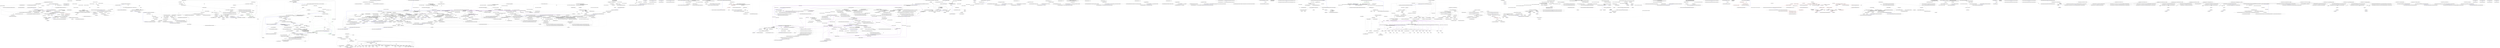 digraph  {
n0 [cluster="Ninject.Planning.IPlanner.GetPlan(System.Type)", label="Entry Ninject.Planning.IPlanner.GetPlan(System.Type)", span="33-33"];
n1 [cluster="Ninject.Planning.IPlanner.GetPlan(System.Type)", label="Exit Ninject.Planning.IPlanner.GetPlan(System.Type)", span="33-33"];
m0_0 [cluster="Ninject.Tests.Integration.ConstructorSelectionTests.DefaultCtorIsUsedWhenNoBindingAreAvailable()", file="ActivationCacheStrategyTest.cs", label="Entry Ninject.Tests.Integration.ConstructorSelectionTests.DefaultCtorIsUsedWhenNoBindingAreAvailable()", span="19-19"];
m0_1 [cluster="Ninject.Tests.Integration.ConstructorSelectionTests.DefaultCtorIsUsedWhenNoBindingAreAvailable()", file="ActivationCacheStrategyTest.cs", label="IKernel kernel = new StandardKernel()", span="21-21"];
m0_9 [cluster="Ninject.Syntax.IBindingRoot.Bind<T>()", file="ActivationCacheStrategyTest.cs", label="Entry Ninject.Syntax.IBindingRoot.Bind<T>()", span="26-26"];
m0_59 [cluster="Unk.>", file="ActivationCacheStrategyTest.cs", label="Entry Unk.>", span=""];
m0_13 [cluster="Unk.ShouldBeNull", file="ActivationCacheStrategyTest.cs", label="Entry Unk.ShouldBeNull", span=""];
m0_25 [cluster="Ninject.Tests.Fakes.Samurai.Samurai(Ninject.Tests.Fakes.IWeapon)", file="ActivationCacheStrategyTest.cs", label="Entry Ninject.Tests.Fakes.Samurai.Samurai(Ninject.Tests.Fakes.IWeapon)", span="23-23"];
m0_27 [cluster="Ninject.Tests.Integration.ConstructorSelectionTests.FirstAvailableWithBindingAvailableIsUsed()", file="ActivationCacheStrategyTest.cs", label="Entry Ninject.Tests.Integration.ConstructorSelectionTests.FirstAvailableWithBindingAvailableIsUsed()", span="49-49"];
m0_29 [cluster="Ninject.Tests.Integration.ConstructorSelectionTests.FirstAvailableWithBindingAvailableIsUsed()", file="ActivationCacheStrategyTest.cs", label="kernel.Bind<Barracks>().ToSelf()", span="53-53"];
m0_30 [cluster="Ninject.Tests.Integration.ConstructorSelectionTests.FirstAvailableWithBindingAvailableIsUsed()", file="ActivationCacheStrategyTest.cs", label="kernel.Bind<IWeapon>().To<Sword>()", span="54-54"];
m0_28 [cluster="Ninject.Tests.Integration.ConstructorSelectionTests.FirstAvailableWithBindingAvailableIsUsed()", file="ActivationCacheStrategyTest.cs", label="IKernel kernel = new StandardKernel()", span="51-51"];
m0_31 [cluster="Ninject.Tests.Integration.ConstructorSelectionTests.FirstAvailableWithBindingAvailableIsUsed()", file="ActivationCacheStrategyTest.cs", label="var barracks = kernel.Get<Barracks>()", span="56-56"];
m0_32 [cluster="Ninject.Tests.Integration.ConstructorSelectionTests.FirstAvailableWithBindingAvailableIsUsed()", file="ActivationCacheStrategyTest.cs", label="barracks.ShouldNotBeNull()", span="57-57"];
m0_33 [cluster="Ninject.Tests.Integration.ConstructorSelectionTests.FirstAvailableWithBindingAvailableIsUsed()", file="ActivationCacheStrategyTest.cs", label="barracks.Warrior.ShouldBeNull()", span="58-58"];
m0_34 [cluster="Ninject.Tests.Integration.ConstructorSelectionTests.FirstAvailableWithBindingAvailableIsUsed()", file="ActivationCacheStrategyTest.cs", label="barracks.Weapon.ShouldNotBeNull()", span="59-59"];
m0_35 [cluster="Ninject.Tests.Integration.ConstructorSelectionTests.FirstAvailableWithBindingAvailableIsUsed()", file="ActivationCacheStrategyTest.cs", label="Exit Ninject.Tests.Integration.ConstructorSelectionTests.FirstAvailableWithBindingAvailableIsUsed()", span="49-49"];
m0_8 [cluster="Ninject.StandardKernel.StandardKernel(params Ninject.Modules.INinjectModule[])", file="ActivationCacheStrategyTest.cs", label="Entry Ninject.StandardKernel.StandardKernel(params Ninject.Modules.INinjectModule[])", span="36-36"];
m0_24 [cluster="Ninject.Parameters.ConstructorArgument.ConstructorArgument(string, object)", file="ActivationCacheStrategyTest.cs", label="Entry Ninject.Parameters.ConstructorArgument.ConstructorArgument(string, object)", span="26-26"];
m0_37 [cluster="Ninject.Tests.Integration.ConstructorSelectionTests.CtorWithMostDependenciesIsUsedWhenBindingsAreAvailable()", file="ActivationCacheStrategyTest.cs", label="Entry Ninject.Tests.Integration.ConstructorSelectionTests.CtorWithMostDependenciesIsUsedWhenBindingsAreAvailable()", span="64-64"];
m0_40 [cluster="Ninject.Tests.Integration.ConstructorSelectionTests.CtorWithMostDependenciesIsUsedWhenBindingsAreAvailable()", color=green, community=0, file="ActivationCacheStrategyTest.cs", label="10: kernel.Bind<IWeapon>().To<Sword>()", span="69-69"];
m0_38 [cluster="Ninject.Tests.Integration.ConstructorSelectionTests.CtorWithMostDependenciesIsUsedWhenBindingsAreAvailable()", file="ActivationCacheStrategyTest.cs", label="IKernel kernel = new StandardKernel()", span="66-66"];
m0_39 [cluster="Ninject.Tests.Integration.ConstructorSelectionTests.CtorWithMostDependenciesIsUsedWhenBindingsAreAvailable()", file="ActivationCacheStrategyTest.cs", label="kernel.Bind<Barracks>().ToSelf()", span="68-68"];
m0_41 [cluster="Ninject.Tests.Integration.ConstructorSelectionTests.CtorWithMostDependenciesIsUsedWhenBindingsAreAvailable()", file="ActivationCacheStrategyTest.cs", label="kernel.Bind<IWarrior>().To<Samurai>()", span="70-70"];
m0_42 [cluster="Ninject.Tests.Integration.ConstructorSelectionTests.CtorWithMostDependenciesIsUsedWhenBindingsAreAvailable()", file="ActivationCacheStrategyTest.cs", label="var barracks = kernel.Get<Barracks>()", span="72-72"];
m0_43 [cluster="Ninject.Tests.Integration.ConstructorSelectionTests.CtorWithMostDependenciesIsUsedWhenBindingsAreAvailable()", file="ActivationCacheStrategyTest.cs", label="barracks.ShouldNotBeNull()", span="73-73"];
m0_44 [cluster="Ninject.Tests.Integration.ConstructorSelectionTests.CtorWithMostDependenciesIsUsedWhenBindingsAreAvailable()", file="ActivationCacheStrategyTest.cs", label="barracks.Warrior.ShouldNotBeNull()", span="74-74"];
m0_45 [cluster="Ninject.Tests.Integration.ConstructorSelectionTests.CtorWithMostDependenciesIsUsedWhenBindingsAreAvailable()", file="ActivationCacheStrategyTest.cs", label="barracks.Warrior.Weapon.ShouldNotBeNull()", span="75-75"];
m0_46 [cluster="Ninject.Tests.Integration.ConstructorSelectionTests.CtorWithMostDependenciesIsUsedWhenBindingsAreAvailable()", file="ActivationCacheStrategyTest.cs", label="barracks.Weapon.ShouldNotBeNull()", span="76-76"];
m0_47 [cluster="Ninject.Tests.Integration.ConstructorSelectionTests.CtorWithMostDependenciesIsUsedWhenBindingsAreAvailable()", file="ActivationCacheStrategyTest.cs", label="Exit Ninject.Tests.Integration.ConstructorSelectionTests.CtorWithMostDependenciesIsUsedWhenBindingsAreAvailable()", span="64-64"];
m0_12 [cluster="Unk.ShouldNotBeNull", file="ActivationCacheStrategyTest.cs", label="Entry Unk.ShouldNotBeNull", span=""];
m0_11 [cluster="Ninject.Syntax.IResolutionRoot.Get<T>(params Ninject.Parameters.IParameter[])", file="ActivationCacheStrategyTest.cs", label="Entry Ninject.Syntax.IResolutionRoot.Get<T>(params Ninject.Parameters.IParameter[])", span="34-34"];
m0_67 [cluster="lambda expression", file="ActivationCacheStrategyTest.cs", label="Entry lambda expression", span="94-94"];
m0_62 [cluster="lambda expression", file="ActivationCacheStrategyTest.cs", label="kernel.Get<NinjaBarracks>()", span="87-87"];
m0_65 [cluster="lambda expression", file="ActivationCacheStrategyTest.cs", label="kernel.Get<NinjaBarracks>()", span="90-90"];
m0_68 [cluster="lambda expression", file="ActivationCacheStrategyTest.cs", label="kernel.Get<NinjaBarracks>()", span="94-94"];
m0_61 [cluster="lambda expression", file="ActivationCacheStrategyTest.cs", label="Entry lambda expression", span="87-87"];
m0_64 [cluster="lambda expression", file="ActivationCacheStrategyTest.cs", label="Entry lambda expression", span="90-90"];
m0_63 [cluster="lambda expression", file="ActivationCacheStrategyTest.cs", label="Exit lambda expression", span="87-87"];
m0_66 [cluster="lambda expression", file="ActivationCacheStrategyTest.cs", label="Exit lambda expression", span="90-90"];
m0_69 [cluster="lambda expression", file="ActivationCacheStrategyTest.cs", label="Exit lambda expression", span="94-94"];
m0_26 [cluster="Ninject.Tests.Fakes.Sword.Sword()", file="ActivationCacheStrategyTest.cs", label="Entry Ninject.Tests.Fakes.Sword.Sword()", span="4-4"];
m0_36 [cluster="Ninject.Syntax.IBindingToSyntax<T>.To<TImplementation>()", file="ActivationCacheStrategyTest.cs", label="Entry Ninject.Syntax.IBindingToSyntax<T>.To<TImplementation>()", span="40-40"];
m0_10 [cluster="Ninject.Syntax.IBindingToSyntax<T>.ToSelf()", file="ActivationCacheStrategyTest.cs", label="Entry Ninject.Syntax.IBindingToSyntax<T>.ToSelf()", span="34-34"];
m0_60 [cluster="Ninject.Syntax.IBindingRoot.Unbind<T>()", file="ActivationCacheStrategyTest.cs", label="Entry Ninject.Syntax.IBindingRoot.Unbind<T>()", span="38-38"];
m0_48 [cluster="Ninject.Tests.Integration.ConstructorSelectionTests.CreationWillFailIfAllDepenciesAreMissingAndInjectAttributeIsApplied()", file="ActivationCacheStrategyTest.cs", label="Entry Ninject.Tests.Integration.ConstructorSelectionTests.CreationWillFailIfAllDepenciesAreMissingAndInjectAttributeIsApplied()", span="81-81"];
m0_50 [cluster="Ninject.Tests.Integration.ConstructorSelectionTests.CreationWillFailIfAllDepenciesAreMissingAndInjectAttributeIsApplied()", file="ActivationCacheStrategyTest.cs", label="kernel.Bind<NinjaBarracks>().ToSelf()", span="85-85"];
m0_52 [cluster="Ninject.Tests.Integration.ConstructorSelectionTests.CreationWillFailIfAllDepenciesAreMissingAndInjectAttributeIsApplied()", file="ActivationCacheStrategyTest.cs", label="kernel.Bind<IWeapon>().To<Sword>()", span="89-89"];
m0_55 [cluster="Ninject.Tests.Integration.ConstructorSelectionTests.CreationWillFailIfAllDepenciesAreMissingAndInjectAttributeIsApplied()", file="ActivationCacheStrategyTest.cs", label="kernel.Bind<IWarrior>().To<Samurai>()", span="93-93"];
m0_49 [cluster="Ninject.Tests.Integration.ConstructorSelectionTests.CreationWillFailIfAllDepenciesAreMissingAndInjectAttributeIsApplied()", file="ActivationCacheStrategyTest.cs", label="IKernel kernel = new StandardKernel()", span="83-83"];
m0_51 [cluster="Ninject.Tests.Integration.ConstructorSelectionTests.CreationWillFailIfAllDepenciesAreMissingAndInjectAttributeIsApplied()", file="ActivationCacheStrategyTest.cs", label="Assert.Throws<ActivationException>( () => kernel.Get<NinjaBarracks>() )", span="87-87"];
m0_53 [cluster="Ninject.Tests.Integration.ConstructorSelectionTests.CreationWillFailIfAllDepenciesAreMissingAndInjectAttributeIsApplied()", file="ActivationCacheStrategyTest.cs", label="Assert.Throws<ActivationException>( () => kernel.Get<NinjaBarracks>() )", span="90-90"];
m0_54 [cluster="Ninject.Tests.Integration.ConstructorSelectionTests.CreationWillFailIfAllDepenciesAreMissingAndInjectAttributeIsApplied()", file="ActivationCacheStrategyTest.cs", label="kernel.Unbind<IWeapon>()", span="91-91"];
m0_56 [cluster="Ninject.Tests.Integration.ConstructorSelectionTests.CreationWillFailIfAllDepenciesAreMissingAndInjectAttributeIsApplied()", file="ActivationCacheStrategyTest.cs", label="Assert.Throws<ActivationException>( () => kernel.Get<NinjaBarracks>() )", span="94-94"];
m0_57 [cluster="Ninject.Tests.Integration.ConstructorSelectionTests.CreationWillFailIfAllDepenciesAreMissingAndInjectAttributeIsApplied()", file="ActivationCacheStrategyTest.cs", label="kernel.Unbind<IWarrior>()", span="95-95"];
m0_58 [cluster="Ninject.Tests.Integration.ConstructorSelectionTests.CreationWillFailIfAllDepenciesAreMissingAndInjectAttributeIsApplied()", file="ActivationCacheStrategyTest.cs", label="Exit Ninject.Tests.Integration.ConstructorSelectionTests.CreationWillFailIfAllDepenciesAreMissingAndInjectAttributeIsApplied()", span="81-81"];
m0_2 [cluster="Ninject.Tests.Integration.ConstructorSelectionTests.DefaultCtorIsUsedWhenNoBindingAreAvailable()", file="ActivationCacheStrategyTest.cs", label="kernel.Bind<Barracks>().ToSelf()", span="23-23"];
m0_3 [cluster="Ninject.Tests.Integration.ConstructorSelectionTests.DefaultCtorIsUsedWhenNoBindingAreAvailable()", file="ActivationCacheStrategyTest.cs", label="var barracks = kernel.Get<Barracks>()", span="25-25"];
m0_4 [cluster="Ninject.Tests.Integration.ConstructorSelectionTests.DefaultCtorIsUsedWhenNoBindingAreAvailable()", file="ActivationCacheStrategyTest.cs", label="barracks.ShouldNotBeNull()", span="26-26"];
m0_5 [cluster="Ninject.Tests.Integration.ConstructorSelectionTests.DefaultCtorIsUsedWhenNoBindingAreAvailable()", file="ActivationCacheStrategyTest.cs", label="barracks.Warrior.ShouldBeNull()", span="27-27"];
m0_6 [cluster="Ninject.Tests.Integration.ConstructorSelectionTests.DefaultCtorIsUsedWhenNoBindingAreAvailable()", file="ActivationCacheStrategyTest.cs", label="barracks.Weapon.ShouldBeNull()", span="28-28"];
m0_7 [cluster="Ninject.Tests.Integration.ConstructorSelectionTests.DefaultCtorIsUsedWhenNoBindingAreAvailable()", file="ActivationCacheStrategyTest.cs", label="Exit Ninject.Tests.Integration.ConstructorSelectionTests.DefaultCtorIsUsedWhenNoBindingAreAvailable()", span="19-19"];
m0_14 [cluster="Ninject.Tests.Integration.ConstructorSelectionTests.CtorIsUsedWhenParameterIsSupplied()", file="ActivationCacheStrategyTest.cs", label="Entry Ninject.Tests.Integration.ConstructorSelectionTests.CtorIsUsedWhenParameterIsSupplied()", span="33-33"];
m0_16 [cluster="Ninject.Tests.Integration.ConstructorSelectionTests.CtorIsUsedWhenParameterIsSupplied()", file="ActivationCacheStrategyTest.cs", label="kernel.Bind<Barracks>().ToSelf()", span="37-37"];
m0_15 [cluster="Ninject.Tests.Integration.ConstructorSelectionTests.CtorIsUsedWhenParameterIsSupplied()", file="ActivationCacheStrategyTest.cs", label="IKernel kernel = new StandardKernel()", span="35-35"];
m0_17 [cluster="Ninject.Tests.Integration.ConstructorSelectionTests.CtorIsUsedWhenParameterIsSupplied()", file="ActivationCacheStrategyTest.cs", label="var constructorArgument = new ConstructorArgument(''warrior'', new Samurai(new Sword()))", span="38-38"];
m0_18 [cluster="Ninject.Tests.Integration.ConstructorSelectionTests.CtorIsUsedWhenParameterIsSupplied()", file="ActivationCacheStrategyTest.cs", label="var barracks = kernel.Get<Barracks>(constructorArgument)", span="39-39"];
m0_19 [cluster="Ninject.Tests.Integration.ConstructorSelectionTests.CtorIsUsedWhenParameterIsSupplied()", file="ActivationCacheStrategyTest.cs", label="barracks.ShouldNotBeNull()", span="41-41"];
m0_20 [cluster="Ninject.Tests.Integration.ConstructorSelectionTests.CtorIsUsedWhenParameterIsSupplied()", file="ActivationCacheStrategyTest.cs", label="barracks.Warrior.ShouldNotBeNull()", span="42-42"];
m0_21 [cluster="Ninject.Tests.Integration.ConstructorSelectionTests.CtorIsUsedWhenParameterIsSupplied()", file="ActivationCacheStrategyTest.cs", label="barracks.Warrior.Weapon.ShouldNotBeNull()", span="43-43"];
m0_22 [cluster="Ninject.Tests.Integration.ConstructorSelectionTests.CtorIsUsedWhenParameterIsSupplied()", file="ActivationCacheStrategyTest.cs", label="barracks.Weapon.ShouldBeNull()", span="44-44"];
m0_23 [cluster="Ninject.Tests.Integration.ConstructorSelectionTests.CtorIsUsedWhenParameterIsSupplied()", file="ActivationCacheStrategyTest.cs", label="Exit Ninject.Tests.Integration.ConstructorSelectionTests.CtorIsUsedWhenParameterIsSupplied()", span="33-33"];
m0_70 [file="ActivationCacheStrategyTest.cs", label=kernel, span=""];
m1_22 [cluster="Ninject.Planning.IPlan.Has<TDirective>()", file="ActivationCacheTests.cs", label="Entry Ninject.Planning.IPlan.Has<TDirective>()", span="38-38"];
m1_24 [cluster="Ninject.Infrastructure.Introspection.ExceptionFormatter.NoConstructorsAvailable(Ninject.Activation.IContext)", file="ActivationCacheTests.cs", label="Entry Ninject.Infrastructure.Introspection.ExceptionFormatter.NoConstructorsAvailable(Ninject.Activation.IContext)", span="119-119"];
m1_23 [cluster="Ninject.ActivationException.ActivationException(string)", file="ActivationCacheTests.cs", label="Entry Ninject.ActivationException.ActivationException(string)", span="35-35"];
m1_56 [cluster="System.Type.MakeGenericType(params System.Type[])", file="ActivationCacheTests.cs", label="Entry System.Type.MakeGenericType(params System.Type[])", span="0-0"];
m1_25 [cluster="Ninject.Planning.IPlan.GetAll<TDirective>()", file="ActivationCacheTests.cs", label="Entry Ninject.Planning.IPlan.GetAll<TDirective>()", span="52-52"];
m1_64 [cluster="Ninject.Components.IComponentContainer.Get<T>()", file="ActivationCacheTests.cs", label="Entry Ninject.Components.IComponentContainer.Get<T>()", span="52-52"];
m1_45 [cluster="Unk.Where", file="ActivationCacheTests.cs", label="Entry Unk.Where", span=""];
m1_29 [cluster="Unk.ToArray", file="ActivationCacheTests.cs", label="Entry Unk.ToArray", span=""];
m1_8 [cluster="Ninject.Infrastructure.Ensure.ArgumentNotNull(object, string)", file="ActivationCacheTests.cs", label="Entry Ninject.Infrastructure.Ensure.ArgumentNotNull(object, string)", span="17-17"];
m1_34 [cluster="Ninject.Selection.Heuristics.IConstructorScorer.Score(Ninject.Activation.IContext, Ninject.Planning.Directives.ConstructorInjectionDirective)", file="ActivationCacheTests.cs", label="Entry Ninject.Selection.Heuristics.IConstructorScorer.Score(Ninject.Activation.IContext, Ninject.Planning.Directives.ConstructorInjectionDirective)", span="31-31"];
m1_38 [cluster="Ninject.Activation.Providers.StandardProvider.GetValue(Ninject.Activation.IContext, Ninject.Planning.Targets.ITarget)", file="ActivationCacheTests.cs", label="Entry Ninject.Activation.Providers.StandardProvider.GetValue(Ninject.Activation.IContext, Ninject.Planning.Targets.ITarget)", span="90-90"];
m1_39 [cluster="Ninject.Activation.Providers.StandardProvider.GetValue(Ninject.Activation.IContext, Ninject.Planning.Targets.ITarget)", color=red, community=0, file="ActivationCacheTests.cs", label="16: Ensure.ArgumentNotNull(context, ''context'')", span="92-92"];
m1_40 [cluster="Ninject.Activation.Providers.StandardProvider.GetValue(Ninject.Activation.IContext, Ninject.Planning.Targets.ITarget)", file="ActivationCacheTests.cs", label="Ensure.ArgumentNotNull(target, ''target'')", span="93-93"];
m1_41 [cluster="Ninject.Activation.Providers.StandardProvider.GetValue(Ninject.Activation.IContext, Ninject.Planning.Targets.ITarget)", file="ActivationCacheTests.cs", label="var parameter = context.Parameters.OfType<ConstructorArgument>().Where(p => p.Name == target.Name).SingleOrDefault()", span="95-95"];
m1_42 [cluster="Ninject.Activation.Providers.StandardProvider.GetValue(Ninject.Activation.IContext, Ninject.Planning.Targets.ITarget)", file="ActivationCacheTests.cs", label="return parameter != null ? parameter.GetValue(context) : target.ResolveWithin(context);", span="96-96"];
m1_43 [cluster="Ninject.Activation.Providers.StandardProvider.GetValue(Ninject.Activation.IContext, Ninject.Planning.Targets.ITarget)", file="ActivationCacheTests.cs", label="Exit Ninject.Activation.Providers.StandardProvider.GetValue(Ninject.Activation.IContext, Ninject.Planning.Targets.ITarget)", span="90-90"];
m1_55 [cluster="System.Type.GetGenericArguments()", file="ActivationCacheTests.cs", label="Entry System.Type.GetGenericArguments()", span="0-0"];
m1_27 [cluster="System.Collections.Generic.IEnumerable<TSource>.First<TSource>()", file="ActivationCacheTests.cs", label="Entry System.Collections.Generic.IEnumerable<TSource>.First<TSource>()", span="0-0"];
m1_30 [cluster="Ninject.Injection.ConstructorInjector.Invoke(params object[])", file="ActivationCacheTests.cs", label="Entry Ninject.Injection.ConstructorInjector.Invoke(params object[])", span="14-14"];
m1_44 [cluster="System.Collections.IEnumerable.OfType<TResult>()", file="ActivationCacheTests.cs", label="Entry System.Collections.IEnumerable.OfType<TResult>()", span="0-0"];
m1_9 [cluster="Ninject.Activation.Providers.StandardProvider.Create(Ninject.Activation.IContext)", file="ActivationCacheTests.cs", label="Entry Ninject.Activation.Providers.StandardProvider.Create(Ninject.Activation.IContext)", span="68-68"];
m1_10 [cluster="Ninject.Activation.Providers.StandardProvider.Create(Ninject.Activation.IContext)", file="ActivationCacheTests.cs", label="Ensure.ArgumentNotNull(context, ''context'')", span="70-70"];
m1_11 [cluster="Ninject.Activation.Providers.StandardProvider.Create(Ninject.Activation.IContext)", file="ActivationCacheTests.cs", label="context.Plan == null", span="72-72"];
m1_12 [cluster="Ninject.Activation.Providers.StandardProvider.Create(Ninject.Activation.IContext)", file="ActivationCacheTests.cs", label="context.Plan = Planner.GetPlan(GetImplementationType(context.Request.Service))", span="73-73"];
m1_13 [cluster="Ninject.Activation.Providers.StandardProvider.Create(Ninject.Activation.IContext)", file="ActivationCacheTests.cs", label="!context.Plan.Has<ConstructorInjectionDirective>()", span="75-75"];
m1_14 [cluster="Ninject.Activation.Providers.StandardProvider.Create(Ninject.Activation.IContext)", file="ActivationCacheTests.cs", label="throw new ActivationException(ExceptionFormatter.NoConstructorsAvailable(context));", span="76-76"];
m1_15 [cluster="Ninject.Activation.Providers.StandardProvider.Create(Ninject.Activation.IContext)", file="ActivationCacheTests.cs", label="var directives = context.Plan.GetAll<ConstructorInjectionDirective>()", span="78-78"];
m1_16 [cluster="Ninject.Activation.Providers.StandardProvider.Create(Ninject.Activation.IContext)", file="ActivationCacheTests.cs", label="var directive = directives.OrderByDescending(option => Selector.ConstructorScorer.Score(context, option)).First()", span="79-79"];
m1_17 [cluster="Ninject.Activation.Providers.StandardProvider.Create(Ninject.Activation.IContext)", file="ActivationCacheTests.cs", label="object[] arguments = directive.Targets.Select(target => GetValue(context, target)).ToArray()", span="80-80"];
m1_18 [cluster="Ninject.Activation.Providers.StandardProvider.Create(Ninject.Activation.IContext)", file="ActivationCacheTests.cs", label="return directive.Injector(arguments);", span="81-81"];
m1_19 [cluster="Ninject.Activation.Providers.StandardProvider.Create(Ninject.Activation.IContext)", file="ActivationCacheTests.cs", label="Exit Ninject.Activation.Providers.StandardProvider.Create(Ninject.Activation.IContext)", span="68-68"];
m1_61 [cluster="lambda expression", file="ActivationCacheTests.cs", label="Entry lambda expression", span="120-120"];
m1_32 [cluster="lambda expression", file="ActivationCacheTests.cs", label="Selector.ConstructorScorer.Score(context, option)", span="79-79"];
m1_36 [cluster="lambda expression", file="ActivationCacheTests.cs", label="GetValue(context, target)", span="80-80"];
m1_31 [cluster="lambda expression", file="ActivationCacheTests.cs", label="Entry lambda expression", span="79-79"];
m1_35 [cluster="lambda expression", file="ActivationCacheTests.cs", label="Entry lambda expression", span="80-80"];
m1_33 [cluster="lambda expression", file="ActivationCacheTests.cs", label="Exit lambda expression", span="79-79"];
m1_37 [cluster="lambda expression", file="ActivationCacheTests.cs", label="Exit lambda expression", span="80-80"];
m1_50 [cluster="lambda expression", file="ActivationCacheTests.cs", label="p.Name == target.Name", span="95-95"];
m1_49 [cluster="lambda expression", file="ActivationCacheTests.cs", label="Entry lambda expression", span="95-95"];
m1_51 [cluster="lambda expression", file="ActivationCacheTests.cs", label="Exit lambda expression", span="95-95"];
m1_62 [cluster="lambda expression", file="ActivationCacheTests.cs", label="new StandardProvider(prototype, ctx.Kernel.Components.Get<IPlanner>(), ctx.Kernel.Components.Get<ISelector>())", span="120-120"];
m1_63 [cluster="lambda expression", file="ActivationCacheTests.cs", label="Exit lambda expression", span="120-120"];
m1_26 [cluster="System.Collections.Generic.IEnumerable<TSource>.OrderByDescending<TSource, TKey>(System.Func<TSource, TKey>)", file="ActivationCacheTests.cs", label="Entry System.Collections.Generic.IEnumerable<TSource>.OrderByDescending<TSource, TKey>(System.Func<TSource, TKey>)", span="0-0"];
m1_28 [cluster="Unk.Select", file="ActivationCacheTests.cs", label="Entry Unk.Select", span=""];
m1_20 [cluster="Ninject.Activation.Providers.StandardProvider.GetImplementationType(System.Type)", file="ActivationCacheTests.cs", label="Entry Ninject.Activation.Providers.StandardProvider.GetImplementationType(System.Type)", span="105-105"];
m1_52 [cluster="Ninject.Activation.Providers.StandardProvider.GetImplementationType(System.Type)", file="ActivationCacheTests.cs", label="Ensure.ArgumentNotNull(service, ''service'')", span="107-107"];
m1_53 [cluster="Ninject.Activation.Providers.StandardProvider.GetImplementationType(System.Type)", file="ActivationCacheTests.cs", label="return Type.ContainsGenericParameters ? Type.MakeGenericType(service.GetGenericArguments()) : Type;", span="108-108"];
m1_54 [cluster="Ninject.Activation.Providers.StandardProvider.GetImplementationType(System.Type)", file="ActivationCacheTests.cs", label="Exit Ninject.Activation.Providers.StandardProvider.GetImplementationType(System.Type)", span="105-105"];
m1_0 [cluster="Ninject.Activation.Providers.StandardProvider.StandardProvider(System.Type, Ninject.Planning.IPlanner, Ninject.Selection.ISelector)", file="ActivationCacheTests.cs", label="Entry Ninject.Activation.Providers.StandardProvider.StandardProvider(System.Type, Ninject.Planning.IPlanner, Ninject.Selection.ISelector)", span="52-52"];
m1_1 [cluster="Ninject.Activation.Providers.StandardProvider.StandardProvider(System.Type, Ninject.Planning.IPlanner, Ninject.Selection.ISelector)", file="ActivationCacheTests.cs", label="Ensure.ArgumentNotNull(type, ''type'')", span="54-54"];
m1_2 [cluster="Ninject.Activation.Providers.StandardProvider.StandardProvider(System.Type, Ninject.Planning.IPlanner, Ninject.Selection.ISelector)", file="ActivationCacheTests.cs", label="Ensure.ArgumentNotNull(planner, ''planner'')", span="55-55"];
m1_3 [cluster="Ninject.Activation.Providers.StandardProvider.StandardProvider(System.Type, Ninject.Planning.IPlanner, Ninject.Selection.ISelector)", file="ActivationCacheTests.cs", label="Ensure.ArgumentNotNull(selector, ''selector'')", span="56-56"];
m1_4 [cluster="Ninject.Activation.Providers.StandardProvider.StandardProvider(System.Type, Ninject.Planning.IPlanner, Ninject.Selection.ISelector)", file="ActivationCacheTests.cs", label="Type = type", span="58-58"];
m1_5 [cluster="Ninject.Activation.Providers.StandardProvider.StandardProvider(System.Type, Ninject.Planning.IPlanner, Ninject.Selection.ISelector)", file="ActivationCacheTests.cs", label="Planner = planner", span="59-59"];
m1_6 [cluster="Ninject.Activation.Providers.StandardProvider.StandardProvider(System.Type, Ninject.Planning.IPlanner, Ninject.Selection.ISelector)", file="ActivationCacheTests.cs", label="Selector = selector", span="60-60"];
m1_7 [cluster="Ninject.Activation.Providers.StandardProvider.StandardProvider(System.Type, Ninject.Planning.IPlanner, Ninject.Selection.ISelector)", file="ActivationCacheTests.cs", label="Exit Ninject.Activation.Providers.StandardProvider.StandardProvider(System.Type, Ninject.Planning.IPlanner, Ninject.Selection.ISelector)", span="52-52"];
m1_48 [cluster="Ninject.Planning.Targets.ITarget.ResolveWithin(Ninject.Activation.IContext)", file="ActivationCacheTests.cs", label="Entry Ninject.Planning.Targets.ITarget.ResolveWithin(Ninject.Activation.IContext)", span="54-54"];
m1_47 [cluster="Unk.GetValue", file="ActivationCacheTests.cs", label="Entry Unk.GetValue", span=""];
m1_57 [cluster="Ninject.Activation.Providers.StandardProvider.GetCreationCallback(System.Type)", file="ActivationCacheTests.cs", label="Entry Ninject.Activation.Providers.StandardProvider.GetCreationCallback(System.Type)", span="117-117"];
m1_58 [cluster="Ninject.Activation.Providers.StandardProvider.GetCreationCallback(System.Type)", file="ActivationCacheTests.cs", label="Ensure.ArgumentNotNull(prototype, ''prototype'')", span="119-119"];
m1_59 [cluster="Ninject.Activation.Providers.StandardProvider.GetCreationCallback(System.Type)", file="ActivationCacheTests.cs", label="return ctx => new StandardProvider(prototype, ctx.Kernel.Components.Get<IPlanner>(), ctx.Kernel.Components.Get<ISelector>());", span="120-120"];
m1_60 [cluster="Ninject.Activation.Providers.StandardProvider.GetCreationCallback(System.Type)", file="ActivationCacheTests.cs", label="Exit Ninject.Activation.Providers.StandardProvider.GetCreationCallback(System.Type)", span="117-117"];
m1_46 [cluster="Unk.SingleOrDefault", file="ActivationCacheTests.cs", label="Entry Unk.SingleOrDefault", span=""];
m1_65 [file="ActivationCacheTests.cs", label="Ninject.Activation.Providers.StandardProvider", span=""];
m1_66 [file="ActivationCacheTests.cs", label="Ninject.Activation.IContext", span=""];
m1_67 [file="ActivationCacheTests.cs", label="Ninject.Planning.Targets.ITarget", span=""];
m1_68 [file="ActivationCacheTests.cs", label="System.Type", span=""];
m2_10 [cluster="System.Reflection.Assembly.LoadFrom(string)", file="AssemblyNameRetrieverTests.cs", label="Entry System.Reflection.Assembly.LoadFrom(string)", span="0-0"];
m2_36 [cluster="Ninject.Infrastructure.Introspection.FormatExtensions.Format(Ninject.Activation.IRequest)", file="AssemblyNameRetrieverTests.cs", label="sw.Write(''Request for {0}'', request.Service.Format())", span="80-80"];
m2_37 [cluster="Ninject.Infrastructure.Introspection.FormatExtensions.Format(Ninject.Activation.IRequest)", file="AssemblyNameRetrieverTests.cs", label="sw.Write(''Injection of dependency {0} into {1}'', request.Service.Format(), request.Target.Format())", span="82-82"];
m2_38 [cluster="Ninject.Infrastructure.Introspection.FormatExtensions.Format(Ninject.Activation.IRequest)", file="AssemblyNameRetrieverTests.cs", label="return sw.ToString();", span="84-84"];
m2_39 [cluster="Ninject.Infrastructure.Introspection.FormatExtensions.Format(Ninject.Activation.IRequest)", file="AssemblyNameRetrieverTests.cs", label="Exit Ninject.Infrastructure.Introspection.FormatExtensions.Format(Ninject.Activation.IRequest)", span="75-75"];
m2_20 [cluster="Ninject.Infrastructure.Introspection.FormatExtensions.Format(Ninject.Planning.Bindings.IBinding, Ninject.Activation.IContext)", file="AssemblyNameRetrieverTests.cs", label="sw.Write(''self-binding of {0}'', binding.Service.Format())", span="62-62"];
m2_102 [cluster="System.Text.StringBuilder.Append(string)", file="AssemblyNameRetrieverTests.cs", label="Entry System.Text.StringBuilder.Append(string)", span="0-0"];
m2_40 [cluster="Ninject.Planning.Targets.ITarget.Format()", file="AssemblyNameRetrieverTests.cs", label="Entry Ninject.Planning.Targets.ITarget.Format()", span="88-88"];
m2_32 [cluster="lambda expression", file="AssemblyNameRetrieverTests.cs", label="Exit lambda expression", span="48-48"];
m2_12 [cluster="Ninject.Modules.AssemblyNameRetriever.GetAssemblyNames(System.Collections.Generic.IEnumerable<string>, System.Predicate<System.Reflection.Assembly>)", file="AssemblyNameRetrieverTests.cs", label="Entry Ninject.Modules.AssemblyNameRetriever.GetAssemblyNames(System.Collections.Generic.IEnumerable<string>, System.Predicate<System.Reflection.Assembly>)", span="28-28"];
m2_21 [cluster="lambda expression", color=green, community=0, file="AssemblyNameRetrieverTests.cs", label="7: Entry lambda expression", span="34-34"];
m2_13 [cluster="Unk.Select", file="AssemblyNameRetrieverTests.cs", label="Entry Unk.Select", span=""];
m2_18 [cluster="lambda expression", file="AssemblyNameRetrieverTests.cs", label="asm.FullName.StartsWith(''Ninject.Tests.TestModule'')", span="32-32"];
m2_19 [cluster="lambda expression", file="AssemblyNameRetrieverTests.cs", label="Exit lambda expression", span="32-32"];
m2_22 [cluster="lambda expression", file="AssemblyNameRetrieverTests.cs", label="a.FullName", span="34-34"];
m2_14 [cluster="Unk.ToList", file="AssemblyNameRetrieverTests.cs", label="Entry Unk.ToList", span=""];
m2_16 [cluster="Unk.BeEquivalentTo", file="AssemblyNameRetrieverTests.cs", label="Entry Unk.BeEquivalentTo", span=""];
m2_15 [cluster="Unk.Should", file="AssemblyNameRetrieverTests.cs", label="Entry Unk.Should", span=""];
m2_17 [cluster="lambda expression", file="AssemblyNameRetrieverTests.cs", label="Entry lambda expression", span="32-32"];
m2_24 [cluster="Ninject.Tests.Unit.WhenGetAssemblyNamesIsCalledWithAssemblyName.AssemblyNamesOfMatchingAssembliesAreReturned()", file="AssemblyNameRetrieverTests.cs", label="Entry Ninject.Tests.Unit.WhenGetAssemblyNamesIsCalledWithAssemblyName.AssemblyNamesOfMatchingAssembliesAreReturned()", span="42-42"];
m2_25 [cluster="Ninject.Tests.Unit.WhenGetAssemblyNamesIsCalledWithAssemblyName.AssemblyNamesOfMatchingAssembliesAreReturned()", file="AssemblyNameRetrieverTests.cs", label="var expected = Assembly.LoadFrom(this.ModuleFilename).GetName()", span="44-44"];
m2_23 [cluster="lambda expression", file="AssemblyNameRetrieverTests.cs", label="Exit lambda expression", span="34-34"];
m2_26 [cluster="Ninject.Tests.Unit.WhenGetAssemblyNamesIsCalledWithAssemblyName.AssemblyNamesOfMatchingAssembliesAreReturned()", file="AssemblyNameRetrieverTests.cs", label="var actualNames = this.AssemblyNameRetriever.GetAssemblyNames(\r\n                new[] { expected.FullName },\r\n                asm => true)", span="46-48"];
m2_99 [cluster="System.Text.StringBuilder.StringBuilder()", file="AssemblyNameRetrieverTests.cs", label="Entry System.Text.StringBuilder.StringBuilder()", span="0-0"];
m2_105 [cluster="System.Text.StringBuilder.ToString()", file="AssemblyNameRetrieverTests.cs", label="Entry System.Text.StringBuilder.ToString()", span="0-0"];
m2_41 [cluster="lambda expression", file="AssemblyNameRetrieverTests.cs", label="Entry lambda expression", span="60-60"];
m2_51 [cluster="Ninject.Infrastructure.Introspection.FormatExtensions.Format(Ninject.Planning.Targets.ITarget)", file="AssemblyNameRetrieverTests.cs", label="sw.Write('' of type {0}'', target.Member.ReflectedType.Format())", span="110-110"];
m2_47 [cluster="Ninject.Infrastructure.Introspection.FormatExtensions.Format(Ninject.Planning.Targets.ITarget)", file="AssemblyNameRetrieverTests.cs", label="Ninject.Tests.Unit.WhenGetAssemblyNamesIsCalledWithUnknownAssemblyName", span=""];
m2_42 [cluster="lambda expression", file="AssemblyNameRetrieverTests.cs", label=true, span="60-60"];
m2_45 [cluster="Ninject.Infrastructure.Introspection.FormatExtensions.Format(Ninject.Planning.Targets.ITarget)", file="AssemblyNameRetrieverTests.cs", label="Ninject.Tests.Unit.WhenGetAssemblyNamesIsCalledWithFileName", span=""];
m2_49 [cluster="Ninject.Infrastructure.Introspection.FormatExtensions.Format(Ninject.Planning.Targets.ITarget)", file="AssemblyNameRetrieverTests.cs", label="sw.Write(''property {0}'', target.Name)", span="103-103"];
m2_52 [cluster="Ninject.Infrastructure.Introspection.FormatExtensions.Format(Ninject.Planning.Targets.ITarget)", file="AssemblyNameRetrieverTests.cs", label="return sw.ToString();", span="112-112"];
m2_46 [cluster="Ninject.Infrastructure.Introspection.FormatExtensions.Format(Ninject.Planning.Targets.ITarget)", file="AssemblyNameRetrieverTests.cs", label="Ninject.Tests.Unit.WhenGetAssemblyNamesIsCalledWithAssemblyName", span=""];
m2_43 [cluster="lambda expression", file="AssemblyNameRetrieverTests.cs", label="Exit lambda expression", span="60-60"];
m2_44 [cluster="Ninject.Infrastructure.Introspection.FormatExtensions.Format(Ninject.Planning.Targets.ITarget)", file="AssemblyNameRetrieverTests.cs", label="Ninject.Tests.Unit.AssemblyNameRetrieverContext", span=""];
m2_48 [cluster="Ninject.Infrastructure.Introspection.FormatExtensions.Format(Ninject.Planning.Targets.ITarget)", file="AssemblyNameRetrieverTests.cs", label="MemberTypes.Property", span="102-102"];
m2_50 [cluster="Ninject.Infrastructure.Introspection.FormatExtensions.Format(Ninject.Planning.Targets.ITarget)", file="AssemblyNameRetrieverTests.cs", label="throw new ArgumentOutOfRangeException();", span="107-107"];
m2_53 [cluster="Ninject.Infrastructure.Introspection.FormatExtensions.Format(Ninject.Planning.Targets.ITarget)", file="AssemblyNameRetrieverTests.cs", label="Exit Ninject.Infrastructure.Introspection.FormatExtensions.Format(Ninject.Planning.Targets.ITarget)", span="88-88"];
m2_101 [cluster="string.Substring(int, int)", file="AssemblyNameRetrieverTests.cs", label="Entry string.Substring(int, int)", span="0-0"];
m2_3 [cluster="Ninject.Infrastructure.Introspection.FormatExtensions.FormatActivationPath(Ninject.Activation.IRequest)", file="AssemblyNameRetrieverTests.cs", label="current != null", span="39-39"];
m2_30 [cluster="lambda expression", file="AssemblyNameRetrieverTests.cs", label="Entry lambda expression", span="48-48"];
m2_31 [cluster="lambda expression", file="AssemblyNameRetrieverTests.cs", label=true, span="48-48"];
m2_0 [cluster="Ninject.Tests.Unit.AssemblyNameRetrieverContext.AssemblyNameRetrieverContext()", file="AssemblyNameRetrieverTests.cs", label="Entry Ninject.Tests.Unit.AssemblyNameRetrieverContext.AssemblyNameRetrieverContext()", span="17-17"];
m2_1 [cluster="Ninject.Tests.Unit.AssemblyNameRetrieverContext.AssemblyNameRetrieverContext()", file="AssemblyNameRetrieverTests.cs", label="this.AssemblyNameRetriever = new AssemblyNameRetriever()", span="19-19"];
m2_2 [cluster="Ninject.Tests.Unit.AssemblyNameRetrieverContext.AssemblyNameRetrieverContext()", file="AssemblyNameRetrieverTests.cs", label="Exit Ninject.Tests.Unit.AssemblyNameRetrieverContext.AssemblyNameRetrieverContext()", span="17-17"];
m2_4 [cluster="Ninject.Tests.Unit.WhenGetAssemblyNamesIsCalledWithFileName.AssemblyNamesOfMatchingAssembliesAreReturned()", file="AssemblyNameRetrieverTests.cs", label="Entry Ninject.Tests.Unit.WhenGetAssemblyNamesIsCalledWithFileName.AssemblyNamesOfMatchingAssembliesAreReturned()", span="26-26"];
m2_6 [cluster="Ninject.Tests.Unit.WhenGetAssemblyNamesIsCalledWithFileName.AssemblyNamesOfMatchingAssembliesAreReturned()", file="AssemblyNameRetrieverTests.cs", label="var actualNames = this.AssemblyNameRetriever.GetAssemblyNames(\r\n                new[] { this.ModuleFilename, this.AssemblyFilename },\r\n                asm => asm.FullName.StartsWith(''Ninject.Tests.TestModule''))", span="30-32"];
m2_5 [cluster="Ninject.Tests.Unit.WhenGetAssemblyNamesIsCalledWithFileName.AssemblyNamesOfMatchingAssembliesAreReturned()", file="AssemblyNameRetrieverTests.cs", label="var expected = Assembly.LoadFrom(this.ModuleFilename).GetName()", span="28-28"];
m2_7 [cluster="Ninject.Tests.Unit.WhenGetAssemblyNamesIsCalledWithFileName.AssemblyNamesOfMatchingAssembliesAreReturned()", file="AssemblyNameRetrieverTests.cs", label="var assemblyFullNames = actualNames.Select(a => a.FullName).ToList()", span="34-34"];
m2_54 [cluster="System.ArgumentOutOfRangeException.ArgumentOutOfRangeException()", file="AssemblyNameRetrieverTests.cs", label="Entry System.ArgumentOutOfRangeException.ArgumentOutOfRangeException()", span="0-0"];
m2_27 [cluster="Ninject.Tests.Unit.WhenGetAssemblyNamesIsCalledWithAssemblyName.AssemblyNamesOfMatchingAssembliesAreReturned()", file="AssemblyNameRetrieverTests.cs", label="var assemblyFullNames = actualNames.Select(a => a.FullName).ToList()", span="50-50"];
m2_28 [cluster="Ninject.Tests.Unit.WhenGetAssemblyNamesIsCalledWithAssemblyName.AssemblyNamesOfMatchingAssembliesAreReturned()", file="AssemblyNameRetrieverTests.cs", label="assemblyFullNames.Should().BeEquivalentTo(new[] { expected.FullName })", span="51-51"];
m2_103 [cluster="System.Type.GetGenericArguments()", file="AssemblyNameRetrieverTests.cs", label="Entry System.Type.GetGenericArguments()", span="0-0"];
m2_11 [cluster="System.IO.StringWriter.ToString()", file="AssemblyNameRetrieverTests.cs", label="Entry System.IO.StringWriter.ToString()", span="0-0"];
m2_33 [cluster="Ninject.Infrastructure.Introspection.FormatExtensions.Format(Ninject.Activation.IRequest)", file="AssemblyNameRetrieverTests.cs", label="Entry Ninject.Infrastructure.Introspection.FormatExtensions.Format(Ninject.Activation.IRequest)", span="75-75"];
m2_34 [cluster="Ninject.Infrastructure.Introspection.FormatExtensions.Format(Ninject.Activation.IRequest)", file="AssemblyNameRetrieverTests.cs", label="var sw = new StringWriter()", span="77-77"];
m2_35 [cluster="Ninject.Infrastructure.Introspection.FormatExtensions.Format(Ninject.Activation.IRequest)", file="AssemblyNameRetrieverTests.cs", label="request.Target == null", span="79-79"];
m2_29 [cluster="System.Type.Format()", file="AssemblyNameRetrieverTests.cs", label="Entry System.Type.Format()", span="116-116"];
m2_8 [cluster="Ninject.Tests.Unit.WhenGetAssemblyNamesIsCalledWithFileName.AssemblyNamesOfMatchingAssembliesAreReturned()", file="AssemblyNameRetrieverTests.cs", label="assemblyFullNames.Should().BeEquivalentTo(new[] { expected.FullName })", span="35-35"];
m2_9 [cluster="Ninject.Tests.Unit.WhenGetAssemblyNamesIsCalledWithFileName.AssemblyNamesOfMatchingAssembliesAreReturned()", file="AssemblyNameRetrieverTests.cs", label="Exit Ninject.Tests.Unit.WhenGetAssemblyNamesIsCalledWithFileName.AssemblyNamesOfMatchingAssembliesAreReturned()", span="26-26"];
m2_100 [cluster="string.LastIndexOf(char)", file="AssemblyNameRetrieverTests.cs", label="Entry string.LastIndexOf(char)", span="0-0"];
m2_55 [cluster="Ninject.Infrastructure.Introspection.FormatExtensions.Format(System.Type)", file="AssemblyNameRetrieverTests.cs", label="Entry Ninject.Infrastructure.Introspection.FormatExtensions.Format(System.Type)", span="116-116"];
m2_61 [cluster="Ninject.Infrastructure.Introspection.FormatExtensions.Format(System.Type)", file="AssemblyNameRetrieverTests.cs", label="sb.Append(genericArgument.Format())", span="127-127"];
m2_60 [cluster="Ninject.Infrastructure.Introspection.FormatExtensions.Format(System.Type)", file="AssemblyNameRetrieverTests.cs", label="type.GetGenericArguments()", span="125-125"];
m2_57 [cluster="Ninject.Infrastructure.Introspection.FormatExtensions.Format(System.Type)", file="AssemblyNameRetrieverTests.cs", label="var sb = new StringBuilder()", span="120-120"];
m2_62 [cluster="Ninject.Infrastructure.Introspection.FormatExtensions.Format(System.Type)", file="AssemblyNameRetrieverTests.cs", label="sb.Append('', '')", span="128-128"];
m2_59 [cluster="Ninject.Infrastructure.Introspection.FormatExtensions.Format(System.Type)", file="AssemblyNameRetrieverTests.cs", label="sb.Append(''['')", span="123-123"];
m2_63 [cluster="Ninject.Infrastructure.Introspection.FormatExtensions.Format(System.Type)", file="AssemblyNameRetrieverTests.cs", label="sb.Remove(sb.Length - 2, 2)", span="131-131"];
m2_56 [cluster="Ninject.Infrastructure.Introspection.FormatExtensions.Format(System.Type)", file="AssemblyNameRetrieverTests.cs", label="type.IsGenericType", span="118-118"];
m2_58 [cluster="Ninject.Infrastructure.Introspection.FormatExtensions.Format(System.Type)", file="AssemblyNameRetrieverTests.cs", label="sb.Append(type.Name.Substring(0, type.Name.LastIndexOf('`')))", span="122-122"];
m2_64 [cluster="Ninject.Infrastructure.Introspection.FormatExtensions.Format(System.Type)", file="AssemblyNameRetrieverTests.cs", label="sb.Append('']'')", span="132-132"];
m2_65 [cluster="Ninject.Infrastructure.Introspection.FormatExtensions.Format(System.Type)", file="AssemblyNameRetrieverTests.cs", label="return sb.ToString();", span="134-134"];
m2_66 [cluster="Ninject.Infrastructure.Introspection.FormatExtensions.Format(System.Type)", file="AssemblyNameRetrieverTests.cs", label="Type.GetTypeCode(type)", span="138-138"];
m2_97 [cluster="Ninject.Infrastructure.Introspection.FormatExtensions.Format(System.Type)", file="AssemblyNameRetrieverTests.cs", label="return type.Name;", span="155-155"];
m2_68 [cluster="Ninject.Infrastructure.Introspection.FormatExtensions.Format(System.Type)", file="AssemblyNameRetrieverTests.cs", label="return ''bool'';", span="140-140"];
m2_70 [cluster="Ninject.Infrastructure.Introspection.FormatExtensions.Format(System.Type)", file="AssemblyNameRetrieverTests.cs", label="return ''char'';", span="141-141"];
m2_72 [cluster="Ninject.Infrastructure.Introspection.FormatExtensions.Format(System.Type)", file="AssemblyNameRetrieverTests.cs", label="return ''sbyte'';", span="142-142"];
m2_74 [cluster="Ninject.Infrastructure.Introspection.FormatExtensions.Format(System.Type)", file="AssemblyNameRetrieverTests.cs", label="return ''byte'';", span="143-143"];
m2_76 [cluster="Ninject.Infrastructure.Introspection.FormatExtensions.Format(System.Type)", file="AssemblyNameRetrieverTests.cs", label="return ''short'';", span="144-144"];
m2_78 [cluster="Ninject.Infrastructure.Introspection.FormatExtensions.Format(System.Type)", file="AssemblyNameRetrieverTests.cs", label="return ''ushort'';", span="145-145"];
m2_80 [cluster="Ninject.Infrastructure.Introspection.FormatExtensions.Format(System.Type)", file="AssemblyNameRetrieverTests.cs", label="return ''int'';", span="146-146"];
m2_82 [cluster="Ninject.Infrastructure.Introspection.FormatExtensions.Format(System.Type)", file="AssemblyNameRetrieverTests.cs", label="return ''uint'';", span="147-147"];
m2_84 [cluster="Ninject.Infrastructure.Introspection.FormatExtensions.Format(System.Type)", file="AssemblyNameRetrieverTests.cs", label="return ''long'';", span="148-148"];
m2_86 [cluster="Ninject.Infrastructure.Introspection.FormatExtensions.Format(System.Type)", file="AssemblyNameRetrieverTests.cs", label="return ''ulong'';", span="149-149"];
m2_88 [cluster="Ninject.Infrastructure.Introspection.FormatExtensions.Format(System.Type)", file="AssemblyNameRetrieverTests.cs", label="return ''float'';", span="150-150"];
m2_90 [cluster="Ninject.Infrastructure.Introspection.FormatExtensions.Format(System.Type)", file="AssemblyNameRetrieverTests.cs", label="return ''double'';", span="151-151"];
m2_92 [cluster="Ninject.Infrastructure.Introspection.FormatExtensions.Format(System.Type)", file="AssemblyNameRetrieverTests.cs", label="return ''decimal'';", span="152-152"];
m2_94 [cluster="Ninject.Infrastructure.Introspection.FormatExtensions.Format(System.Type)", file="AssemblyNameRetrieverTests.cs", label="return ''DateTime'';", span="153-153"];
m2_96 [cluster="Ninject.Infrastructure.Introspection.FormatExtensions.Format(System.Type)", file="AssemblyNameRetrieverTests.cs", label="return ''string'';", span="154-154"];
m2_67 [cluster="Ninject.Infrastructure.Introspection.FormatExtensions.Format(System.Type)", file="AssemblyNameRetrieverTests.cs", label="TypeCode.Boolean", span="140-140"];
m2_69 [cluster="Ninject.Infrastructure.Introspection.FormatExtensions.Format(System.Type)", file="AssemblyNameRetrieverTests.cs", label="TypeCode.Char", span="141-141"];
m2_71 [cluster="Ninject.Infrastructure.Introspection.FormatExtensions.Format(System.Type)", file="AssemblyNameRetrieverTests.cs", label="TypeCode.SByte", span="142-142"];
m2_73 [cluster="Ninject.Infrastructure.Introspection.FormatExtensions.Format(System.Type)", file="AssemblyNameRetrieverTests.cs", label="TypeCode.Byte", span="143-143"];
m2_75 [cluster="Ninject.Infrastructure.Introspection.FormatExtensions.Format(System.Type)", file="AssemblyNameRetrieverTests.cs", label="TypeCode.Int16", span="144-144"];
m2_77 [cluster="Ninject.Infrastructure.Introspection.FormatExtensions.Format(System.Type)", file="AssemblyNameRetrieverTests.cs", label="TypeCode.UInt16", span="145-145"];
m2_79 [cluster="Ninject.Infrastructure.Introspection.FormatExtensions.Format(System.Type)", file="AssemblyNameRetrieverTests.cs", label="TypeCode.Int32", span="146-146"];
m2_81 [cluster="Ninject.Infrastructure.Introspection.FormatExtensions.Format(System.Type)", file="AssemblyNameRetrieverTests.cs", label="TypeCode.UInt32", span="147-147"];
m2_83 [cluster="Ninject.Infrastructure.Introspection.FormatExtensions.Format(System.Type)", file="AssemblyNameRetrieverTests.cs", label="TypeCode.Int64", span="148-148"];
m2_85 [cluster="Ninject.Infrastructure.Introspection.FormatExtensions.Format(System.Type)", file="AssemblyNameRetrieverTests.cs", label="TypeCode.UInt64", span="149-149"];
m2_87 [cluster="Ninject.Infrastructure.Introspection.FormatExtensions.Format(System.Type)", file="AssemblyNameRetrieverTests.cs", label="TypeCode.Single", span="150-150"];
m2_89 [cluster="Ninject.Infrastructure.Introspection.FormatExtensions.Format(System.Type)", file="AssemblyNameRetrieverTests.cs", label="TypeCode.Double", span="151-151"];
m2_91 [cluster="Ninject.Infrastructure.Introspection.FormatExtensions.Format(System.Type)", file="AssemblyNameRetrieverTests.cs", label="TypeCode.Decimal", span="152-152"];
m2_93 [cluster="Ninject.Infrastructure.Introspection.FormatExtensions.Format(System.Type)", file="AssemblyNameRetrieverTests.cs", label="TypeCode.DateTime", span="153-153"];
m2_95 [cluster="Ninject.Infrastructure.Introspection.FormatExtensions.Format(System.Type)", file="AssemblyNameRetrieverTests.cs", label="TypeCode.String", span="154-154"];
m2_98 [cluster="Ninject.Infrastructure.Introspection.FormatExtensions.Format(System.Type)", file="AssemblyNameRetrieverTests.cs", label="Exit Ninject.Infrastructure.Introspection.FormatExtensions.Format(System.Type)", span="116-116"];
m2_104 [cluster="System.Text.StringBuilder.Remove(int, int)", file="AssemblyNameRetrieverTests.cs", label="Entry System.Text.StringBuilder.Remove(int, int)", span="0-0"];
m2_106 [cluster="System.Type.GetTypeCode(System.Type)", file="AssemblyNameRetrieverTests.cs", label="Entry System.Type.GetTypeCode(System.Type)", span="0-0"];
m3_0 [cluster="Ninject.Selection.Heuristics.StandardConstructorScorer.Score(System.Reflection.ConstructorInfo)", file="BindingActionStrategyTests.cs", label="Entry Ninject.Selection.Heuristics.StandardConstructorScorer.Score(System.Reflection.ConstructorInfo)", span="9-9"];
m3_1 [cluster="Ninject.Selection.Heuristics.StandardConstructorScorer.Score(System.Reflection.ConstructorInfo)", file="BindingActionStrategyTests.cs", label="return constructor.HasAttribute<InjectAttribute>() ? Int32.MaxValue : constructor.GetParameters().Length;", span="11-11"];
m3_2 [cluster="Ninject.Selection.Heuristics.StandardConstructorScorer.Score(System.Reflection.ConstructorInfo)", file="BindingActionStrategyTests.cs", label="Exit Ninject.Selection.Heuristics.StandardConstructorScorer.Score(System.Reflection.ConstructorInfo)", span="9-9"];
m3_3 [cluster="System.Reflection.ICustomAttributeProvider.HasAttribute<T>()", file="BindingActionStrategyTests.cs", label="Entry System.Reflection.ICustomAttributeProvider.HasAttribute<T>()", span="31-31"];
m3_4 [cluster="System.Reflection.MethodBase.GetParameters()", file="BindingActionStrategyTests.cs", label="Entry System.Reflection.MethodBase.GetParameters()", span="0-0"];
m5_144 [cluster="Ninject.Tests.Unit.CacheTests.WhenClearIsCalled.WhenNoScopeIsDefinedAllEntriesAreReleased()", file="CacheTests.cs", label="Entry Ninject.Tests.Unit.CacheTests.WhenClearIsCalled.WhenNoScopeIsDefinedAllEntriesAreReleased()", span="191-191"];
m5_145 [cluster="Ninject.Tests.Unit.CacheTests.WhenClearIsCalled.WhenNoScopeIsDefinedAllEntriesAreReleased()", file="CacheTests.cs", label="var sword = new Sword()", span="193-193"];
m5_146 [cluster="Ninject.Tests.Unit.CacheTests.WhenClearIsCalled.WhenNoScopeIsDefinedAllEntriesAreReleased()", file="CacheTests.cs", label="var reference = new InstanceReference { Instance = sword }", span="194-194"];
m5_147 [cluster="Ninject.Tests.Unit.CacheTests.WhenClearIsCalled.WhenNoScopeIsDefinedAllEntriesAreReleased()", file="CacheTests.cs", label="var context1 = CreateContext(new TestObject(42), this.bindingConfiguration)", span="195-195"];
m5_149 [cluster="Ninject.Tests.Unit.CacheTests.WhenClearIsCalled.WhenNoScopeIsDefinedAllEntriesAreReleased()", file="CacheTests.cs", label="this.cache.Remember(context1, reference)", span="198-198"];
m5_150 [cluster="Ninject.Tests.Unit.CacheTests.WhenClearIsCalled.WhenNoScopeIsDefinedAllEntriesAreReleased()", file="CacheTests.cs", label="this.cache.Remember(context2, reference)", span="199-199"];
m5_148 [cluster="Ninject.Tests.Unit.CacheTests.WhenClearIsCalled.WhenNoScopeIsDefinedAllEntriesAreReleased()", file="CacheTests.cs", label="var context2 = CreateContext(new TestObject(42), this.bindingConfiguration)", span="196-196"];
m5_152 [cluster="Ninject.Tests.Unit.CacheTests.WhenClearIsCalled.WhenNoScopeIsDefinedAllEntriesAreReleased()", file="CacheTests.cs", label="var instance1 = this.cache.TryGet(context1)", span="201-201"];
m5_153 [cluster="Ninject.Tests.Unit.CacheTests.WhenClearIsCalled.WhenNoScopeIsDefinedAllEntriesAreReleased()", file="CacheTests.cs", label="var instance2 = this.cache.TryGet(context2)", span="202-202"];
m5_151 [cluster="Ninject.Tests.Unit.CacheTests.WhenClearIsCalled.WhenNoScopeIsDefinedAllEntriesAreReleased()", file="CacheTests.cs", label="this.cache.Clear()", span="200-200"];
m5_154 [cluster="Ninject.Tests.Unit.CacheTests.WhenClearIsCalled.WhenNoScopeIsDefinedAllEntriesAreReleased()", file="CacheTests.cs", label="instance1.Should().BeNull()", span="204-204"];
m5_155 [cluster="Ninject.Tests.Unit.CacheTests.WhenClearIsCalled.WhenNoScopeIsDefinedAllEntriesAreReleased()", file="CacheTests.cs", label="instance2.Should().BeNull()", span="205-205"];
m5_156 [cluster="Ninject.Tests.Unit.CacheTests.WhenClearIsCalled.WhenNoScopeIsDefinedAllEntriesAreReleased()", file="CacheTests.cs", label="Exit Ninject.Tests.Unit.CacheTests.WhenClearIsCalled.WhenNoScopeIsDefinedAllEntriesAreReleased()", span="191-191"];
m5_128 [cluster="Ninject.Tests.Unit.CacheTests.WhenClearIsCalled.WhenScopeIsDefinedItsEntriesAreReleased()", file="CacheTests.cs", label="Entry Ninject.Tests.Unit.CacheTests.WhenClearIsCalled.WhenScopeIsDefinedItsEntriesAreReleased()", span="172-172"];
m5_129 [cluster="Ninject.Tests.Unit.CacheTests.WhenClearIsCalled.WhenScopeIsDefinedItsEntriesAreReleased()", file="CacheTests.cs", label="var scope = new TestObject(42)", span="174-174"];
m5_130 [cluster="Ninject.Tests.Unit.CacheTests.WhenClearIsCalled.WhenScopeIsDefinedItsEntriesAreReleased()", file="CacheTests.cs", label="var sword = new Sword()", span="175-175"];
m5_132 [cluster="Ninject.Tests.Unit.CacheTests.WhenClearIsCalled.WhenScopeIsDefinedItsEntriesAreReleased()", file="CacheTests.cs", label="var context1 = CreateContext(scope, this.bindingConfiguration)", span="177-177"];
m5_136 [cluster="Ninject.Tests.Unit.CacheTests.WhenClearIsCalled.WhenScopeIsDefinedItsEntriesAreReleased()", file="CacheTests.cs", label="this.cache.Clear(scope)", span="182-182"];
m5_131 [cluster="Ninject.Tests.Unit.CacheTests.WhenClearIsCalled.WhenScopeIsDefinedItsEntriesAreReleased()", file="CacheTests.cs", label="var reference = new InstanceReference { Instance = sword }", span="176-176"];
m5_134 [cluster="Ninject.Tests.Unit.CacheTests.WhenClearIsCalled.WhenScopeIsDefinedItsEntriesAreReleased()", file="CacheTests.cs", label="this.cache.Remember(context1, reference)", span="180-180"];
m5_135 [cluster="Ninject.Tests.Unit.CacheTests.WhenClearIsCalled.WhenScopeIsDefinedItsEntriesAreReleased()", file="CacheTests.cs", label="this.cache.Remember(context2, reference)", span="181-181"];
m5_133 [cluster="Ninject.Tests.Unit.CacheTests.WhenClearIsCalled.WhenScopeIsDefinedItsEntriesAreReleased()", file="CacheTests.cs", label="var context2 = CreateContext(new TestObject(42), this.bindingConfiguration)", span="178-178"];
m5_137 [cluster="Ninject.Tests.Unit.CacheTests.WhenClearIsCalled.WhenScopeIsDefinedItsEntriesAreReleased()", file="CacheTests.cs", label="var instance1 = this.cache.TryGet(context1)", span="183-183"];
m5_138 [cluster="Ninject.Tests.Unit.CacheTests.WhenClearIsCalled.WhenScopeIsDefinedItsEntriesAreReleased()", file="CacheTests.cs", label="var instance2 = this.cache.TryGet(context2)", span="184-184"];
m5_139 [cluster="Ninject.Tests.Unit.CacheTests.WhenClearIsCalled.WhenScopeIsDefinedItsEntriesAreReleased()", file="CacheTests.cs", label="instance1.Should().BeNull()", span="186-186"];
m5_140 [cluster="Ninject.Tests.Unit.CacheTests.WhenClearIsCalled.WhenScopeIsDefinedItsEntriesAreReleased()", file="CacheTests.cs", label="instance2.Should().NotBeNull()", span="187-187"];
m5_141 [cluster="Ninject.Tests.Unit.CacheTests.WhenClearIsCalled.WhenScopeIsDefinedItsEntriesAreReleased()", file="CacheTests.cs", label="Exit Ninject.Tests.Unit.CacheTests.WhenClearIsCalled.WhenScopeIsDefinedItsEntriesAreReleased()", span="172-172"];
m5_157 [cluster="Ninject.Activation.Caching.Cache.Clear()", file="CacheTests.cs", label="Entry Ninject.Activation.Caching.Cache.Clear()", span="202-202"];
m5_20 [cluster="Mock<IContext>.cstr", file="CacheTests.cs", label="Entry Mock<IContext>.cstr", span=""];
m5_174 [cluster="Ninject.Tests.Unit.CacheTests.WhenScopeIsReleasedFormCache.CachedObjectsAreReleased()", file="CacheTests.cs", label="Entry Ninject.Tests.Unit.CacheTests.WhenScopeIsReleasedFormCache.CachedObjectsAreReleased()", span="231-231"];
m5_175 [cluster="Ninject.Tests.Unit.CacheTests.WhenScopeIsReleasedFormCache.CachedObjectsAreReleased()", file="CacheTests.cs", label="var scope = new TestObject(42)", span="233-233"];
m5_176 [cluster="Ninject.Tests.Unit.CacheTests.WhenScopeIsReleasedFormCache.CachedObjectsAreReleased()", file="CacheTests.cs", label="var scopeOfScope = new TestObject(42)", span="234-234"];
m5_178 [cluster="Ninject.Tests.Unit.CacheTests.WhenScopeIsReleasedFormCache.CachedObjectsAreReleased()", file="CacheTests.cs", label="var context = CreateContext(scope, this.bindingConfiguration)", span="236-236"];
m5_180 [cluster="Ninject.Tests.Unit.CacheTests.WhenScopeIsReleasedFormCache.CachedObjectsAreReleased()", file="CacheTests.cs", label="this.cache.Remember(CreateContext(scopeOfScope, this.bindingConfiguration), new InstanceReference { Instance = scope })", span="239-239"];
m5_177 [cluster="Ninject.Tests.Unit.CacheTests.WhenScopeIsReleasedFormCache.CachedObjectsAreReleased()", file="CacheTests.cs", label="var sword = new Sword()", span="235-235"];
m5_181 [cluster="Ninject.Tests.Unit.CacheTests.WhenScopeIsReleasedFormCache.CachedObjectsAreReleased()", file="CacheTests.cs", label="this.cache.Clear(scopeOfScope)", span="240-240"];
m5_179 [cluster="Ninject.Tests.Unit.CacheTests.WhenScopeIsReleasedFormCache.CachedObjectsAreReleased()", file="CacheTests.cs", label="this.cache.Remember(context, new InstanceReference { Instance = sword })", span="238-238"];
m5_182 [cluster="Ninject.Tests.Unit.CacheTests.WhenScopeIsReleasedFormCache.CachedObjectsAreReleased()", file="CacheTests.cs", label="var instance = this.cache.TryGet(context)", span="241-241"];
m5_183 [cluster="Ninject.Tests.Unit.CacheTests.WhenScopeIsReleasedFormCache.CachedObjectsAreReleased()", file="CacheTests.cs", label="instance.Should().BeNull()", span="243-243"];
m5_184 [cluster="Ninject.Tests.Unit.CacheTests.WhenScopeIsReleasedFormCache.CachedObjectsAreReleased()", file="CacheTests.cs", label="Exit Ninject.Tests.Unit.CacheTests.WhenScopeIsReleasedFormCache.CachedObjectsAreReleased()", span="231-231"];
m5_49 [cluster="Unk.Should", file="CacheTests.cs", label="Entry Unk.Should", span=""];
m5_7 [cluster="Mock<IBindingConfiguration>.cstr", file="CacheTests.cs", label="Entry Mock<IBindingConfiguration>.cstr", span=""];
m5_10 [cluster="Ninject.Tests.Unit.CacheTests.CacheContext.CreateContext(object, Ninject.Planning.Bindings.IBindingConfiguration, params System.Type[])", file="CacheTests.cs", label="Entry Ninject.Tests.Unit.CacheTests.CacheContext.CreateContext(object, Ninject.Planning.Bindings.IBindingConfiguration, params System.Type[])", span="28-28"];
m5_11 [cluster="Ninject.Tests.Unit.CacheTests.CacheContext.CreateContext(object, Ninject.Planning.Bindings.IBindingConfiguration, params System.Type[])", file="CacheTests.cs", label="var contextMock = new Mock<IContext>()", span="30-30"];
m5_13 [cluster="Ninject.Tests.Unit.CacheTests.CacheContext.CreateContext(object, Ninject.Planning.Bindings.IBindingConfiguration, params System.Type[])", file="CacheTests.cs", label="bindingMock.SetupGet(binding => binding.BindingConfiguration).Returns(bindingConfiguration)", span="32-32"];
m5_15 [cluster="Ninject.Tests.Unit.CacheTests.CacheContext.CreateContext(object, Ninject.Planning.Bindings.IBindingConfiguration, params System.Type[])", file="CacheTests.cs", label="contextMock.Setup(context => context.GetScope()).Returns(scope)", span="34-34"];
m5_16 [cluster="Ninject.Tests.Unit.CacheTests.CacheContext.CreateContext(object, Ninject.Planning.Bindings.IBindingConfiguration, params System.Type[])", file="CacheTests.cs", label="contextMock.SetupGet(context => context.GenericArguments).Returns(genericArguments)", span="35-35"];
m5_17 [cluster="Ninject.Tests.Unit.CacheTests.CacheContext.CreateContext(object, Ninject.Planning.Bindings.IBindingConfiguration, params System.Type[])", file="CacheTests.cs", label="contextMock.SetupGet(context => context.HasInferredGenericArguments).Returns(genericArguments != null && genericArguments.Length > 0)", span="36-36"];
m5_12 [cluster="Ninject.Tests.Unit.CacheTests.CacheContext.CreateContext(object, Ninject.Planning.Bindings.IBindingConfiguration, params System.Type[])", file="CacheTests.cs", label="var bindingMock = new Mock<IBinding>()", span="31-31"];
m5_14 [cluster="Ninject.Tests.Unit.CacheTests.CacheContext.CreateContext(object, Ninject.Planning.Bindings.IBindingConfiguration, params System.Type[])", file="CacheTests.cs", label="contextMock.SetupGet(context => context.Binding).Returns(bindingMock.Object)", span="33-33"];
m5_18 [cluster="Ninject.Tests.Unit.CacheTests.CacheContext.CreateContext(object, Ninject.Planning.Bindings.IBindingConfiguration, params System.Type[])", file="CacheTests.cs", label="return contextMock.Object;", span="37-37"];
m5_19 [cluster="Ninject.Tests.Unit.CacheTests.CacheContext.CreateContext(object, Ninject.Planning.Bindings.IBindingConfiguration, params System.Type[])", file="CacheTests.cs", label="Exit Ninject.Tests.Unit.CacheTests.CacheContext.CreateContext(object, Ninject.Planning.Bindings.IBindingConfiguration, params System.Type[])", span="28-28"];
m5_48 [cluster="Ninject.Activation.Caching.Cache.TryGet(Ninject.Activation.IContext)", file="CacheTests.cs", label="Entry Ninject.Activation.Caching.Cache.TryGet(Ninject.Activation.IContext)", span="104-104"];
m5_50 [cluster="Unk.BeNull", file="CacheTests.cs", label="Entry Unk.BeNull", span=""];
m5_104 [cluster="Ninject.Tests.Unit.CacheTests.WhenReleaseIsCalled.ReturnsTrueIfInstanceIsTracked()", file="CacheTests.cs", label="Entry Ninject.Tests.Unit.CacheTests.WhenReleaseIsCalled.ReturnsTrueIfInstanceIsTracked()", span="136-136"];
m5_105 [cluster="Ninject.Tests.Unit.CacheTests.WhenReleaseIsCalled.ReturnsTrueIfInstanceIsTracked()", file="CacheTests.cs", label="var scope = new TestObject(42)", span="138-138"];
m5_106 [cluster="Ninject.Tests.Unit.CacheTests.WhenReleaseIsCalled.ReturnsTrueIfInstanceIsTracked()", file="CacheTests.cs", label="var instance = new Sword()", span="139-139"];
m5_108 [cluster="Ninject.Tests.Unit.CacheTests.WhenReleaseIsCalled.ReturnsTrueIfInstanceIsTracked()", file="CacheTests.cs", label="var writeContext = CreateContext(scope, this.bindingConfiguration, typeof(int))", span="141-141"];
m5_107 [cluster="Ninject.Tests.Unit.CacheTests.WhenReleaseIsCalled.ReturnsTrueIfInstanceIsTracked()", file="CacheTests.cs", label="var reference = new InstanceReference { Instance = instance }", span="140-140"];
m5_110 [cluster="Ninject.Tests.Unit.CacheTests.WhenReleaseIsCalled.ReturnsTrueIfInstanceIsTracked()", file="CacheTests.cs", label="bool result = this.cache.Release(instance)", span="144-144"];
m5_109 [cluster="Ninject.Tests.Unit.CacheTests.WhenReleaseIsCalled.ReturnsTrueIfInstanceIsTracked()", file="CacheTests.cs", label="this.cache.Remember(writeContext, reference)", span="143-143"];
m5_111 [cluster="Ninject.Tests.Unit.CacheTests.WhenReleaseIsCalled.ReturnsTrueIfInstanceIsTracked()", file="CacheTests.cs", label="result.Should().BeTrue()", span="146-146"];
m5_112 [cluster="Ninject.Tests.Unit.CacheTests.WhenReleaseIsCalled.ReturnsTrueIfInstanceIsTracked()", file="CacheTests.cs", label="Exit Ninject.Tests.Unit.CacheTests.WhenReleaseIsCalled.ReturnsTrueIfInstanceIsTracked()", span="136-136"];
m5_9 [cluster="Cache.cstr", file="CacheTests.cs", label="Entry Cache.cstr", span=""];
m5_62 [cluster="Ninject.Activation.Caching.Cache.Remember(Ninject.Activation.IContext, Ninject.Activation.InstanceReference)", file="CacheTests.cs", label="Entry Ninject.Activation.Caching.Cache.Remember(Ninject.Activation.IContext, Ninject.Activation.InstanceReference)", span="76-76"];
m5_89 [cluster="Ninject.Tests.Unit.CacheTests.WhenTryGetInstanceIsCalledForContextWithGenericInference.ReturnsNullIfInstanceAddedToCacheHasDifferentGenericParameters()", file="CacheTests.cs", label="Entry Ninject.Tests.Unit.CacheTests.WhenTryGetInstanceIsCalledForContextWithGenericInference.ReturnsNullIfInstanceAddedToCacheHasDifferentGenericParameters()", span="112-112"];
m5_90 [cluster="Ninject.Tests.Unit.CacheTests.WhenTryGetInstanceIsCalledForContextWithGenericInference.ReturnsNullIfInstanceAddedToCacheHasDifferentGenericParameters()", file="CacheTests.cs", label="var scope = new TestObject(42)", span="114-114"];
m5_91 [cluster="Ninject.Tests.Unit.CacheTests.WhenTryGetInstanceIsCalledForContextWithGenericInference.ReturnsNullIfInstanceAddedToCacheHasDifferentGenericParameters()", file="CacheTests.cs", label="var reference = new InstanceReference { Instance = new Sword() }", span="115-115"];
m5_92 [cluster="Ninject.Tests.Unit.CacheTests.WhenTryGetInstanceIsCalledForContextWithGenericInference.ReturnsNullIfInstanceAddedToCacheHasDifferentGenericParameters()", file="CacheTests.cs", label="var context1 = CreateContext(scope, this.bindingConfiguration, typeof(int))", span="116-116"];
m5_93 [cluster="Ninject.Tests.Unit.CacheTests.WhenTryGetInstanceIsCalledForContextWithGenericInference.ReturnsNullIfInstanceAddedToCacheHasDifferentGenericParameters()", file="CacheTests.cs", label="var context2 = CreateContext(scope, this.bindingConfiguration, typeof(double))", span="117-117"];
m5_94 [cluster="Ninject.Tests.Unit.CacheTests.WhenTryGetInstanceIsCalledForContextWithGenericInference.ReturnsNullIfInstanceAddedToCacheHasDifferentGenericParameters()", file="CacheTests.cs", label="this.cache.Remember(context1, reference)", span="119-119"];
m5_95 [cluster="Ninject.Tests.Unit.CacheTests.WhenTryGetInstanceIsCalledForContextWithGenericInference.ReturnsNullIfInstanceAddedToCacheHasDifferentGenericParameters()", file="CacheTests.cs", label="object instance = this.cache.TryGet(context2)", span="120-120"];
m5_96 [cluster="Ninject.Tests.Unit.CacheTests.WhenTryGetInstanceIsCalledForContextWithGenericInference.ReturnsNullIfInstanceAddedToCacheHasDifferentGenericParameters()", file="CacheTests.cs", label="instance.Should().BeNull()", span="122-122"];
m5_97 [cluster="Ninject.Tests.Unit.CacheTests.WhenTryGetInstanceIsCalledForContextWithGenericInference.ReturnsNullIfInstanceAddedToCacheHasDifferentGenericParameters()", file="CacheTests.cs", label="Exit Ninject.Tests.Unit.CacheTests.WhenTryGetInstanceIsCalledForContextWithGenericInference.ReturnsNullIfInstanceAddedToCacheHasDifferentGenericParameters()", span="112-112"];
m5_72 [cluster="Ninject.Tests.Unit.CacheTests.WhenTryGetInstanceIsCalled.ReturnsNullIfScopeIsNull()", file="CacheTests.cs", label="Entry Ninject.Tests.Unit.CacheTests.WhenTryGetInstanceIsCalled.ReturnsNullIfScopeIsNull()", span="82-82"];
m5_73 [cluster="Ninject.Tests.Unit.CacheTests.WhenTryGetInstanceIsCalled.ReturnsNullIfScopeIsNull()", file="CacheTests.cs", label="var reference = new InstanceReference { Instance = new Sword() }", span="84-84"];
m5_74 [cluster="Ninject.Tests.Unit.CacheTests.WhenTryGetInstanceIsCalled.ReturnsNullIfScopeIsNull()", file="CacheTests.cs", label="var context1 = CreateContext(new TestObject(42), this.bindingConfiguration)", span="85-85"];
m5_76 [cluster="Ninject.Tests.Unit.CacheTests.WhenTryGetInstanceIsCalled.ReturnsNullIfScopeIsNull()", file="CacheTests.cs", label="this.cache.Remember(context1, reference)", span="88-88"];
m5_75 [cluster="Ninject.Tests.Unit.CacheTests.WhenTryGetInstanceIsCalled.ReturnsNullIfScopeIsNull()", file="CacheTests.cs", label="var context2 = CreateContext(null, this.bindingConfiguration)", span="86-86"];
m5_77 [cluster="Ninject.Tests.Unit.CacheTests.WhenTryGetInstanceIsCalled.ReturnsNullIfScopeIsNull()", file="CacheTests.cs", label="object instance = this.cache.TryGet(context2)", span="89-89"];
m5_78 [cluster="Ninject.Tests.Unit.CacheTests.WhenTryGetInstanceIsCalled.ReturnsNullIfScopeIsNull()", file="CacheTests.cs", label="instance.Should().BeNull()", span="91-91"];
m5_79 [cluster="Ninject.Tests.Unit.CacheTests.WhenTryGetInstanceIsCalled.ReturnsNullIfScopeIsNull()", file="CacheTests.cs", label="Exit Ninject.Tests.Unit.CacheTests.WhenTryGetInstanceIsCalled.ReturnsNullIfScopeIsNull()", span="82-82"];
m5_61 [cluster="Ninject.Tests.Fakes.Sword.Sword()", file="CacheTests.cs", label="Entry Ninject.Tests.Fakes.Sword.Sword()", span="4-4"];
m5_142 [cluster="Ninject.Activation.Caching.Cache.Clear(object)", file="CacheTests.cs", label="Entry Ninject.Activation.Caching.Cache.Clear(object)", span="187-187"];
m5_169 [cluster="Unk.CreateContext", file="CacheTests.cs", label="Entry Unk.CreateContext", span=""];
m5_114 [cluster="Ninject.Tests.Unit.CacheTests.WhenReleaseIsCalled.InstanceIsRemovedFromCache()", file="CacheTests.cs", label="Entry Ninject.Tests.Unit.CacheTests.WhenReleaseIsCalled.InstanceIsRemovedFromCache()", span="150-150"];
m5_115 [cluster="Ninject.Tests.Unit.CacheTests.WhenReleaseIsCalled.InstanceIsRemovedFromCache()", file="CacheTests.cs", label="var scope = new TestObject(42)", span="152-152"];
m5_116 [cluster="Ninject.Tests.Unit.CacheTests.WhenReleaseIsCalled.InstanceIsRemovedFromCache()", file="CacheTests.cs", label="var sword = new Sword()", span="153-153"];
m5_118 [cluster="Ninject.Tests.Unit.CacheTests.WhenReleaseIsCalled.InstanceIsRemovedFromCache()", file="CacheTests.cs", label="var writeContext = CreateContext(scope, this.bindingConfiguration, typeof(int))", span="155-155"];
m5_119 [cluster="Ninject.Tests.Unit.CacheTests.WhenReleaseIsCalled.InstanceIsRemovedFromCache()", file="CacheTests.cs", label="var readContext = CreateContext(scope, this.bindingConfiguration, typeof(int))", span="156-156"];
m5_117 [cluster="Ninject.Tests.Unit.CacheTests.WhenReleaseIsCalled.InstanceIsRemovedFromCache()", file="CacheTests.cs", label="var reference = new InstanceReference { Instance = sword }", span="154-154"];
m5_120 [cluster="Ninject.Tests.Unit.CacheTests.WhenReleaseIsCalled.InstanceIsRemovedFromCache()", file="CacheTests.cs", label="this.cache.Remember(writeContext, reference)", span="158-158"];
m5_124 [cluster="Ninject.Tests.Unit.CacheTests.WhenReleaseIsCalled.InstanceIsRemovedFromCache()", file="CacheTests.cs", label="instance1.Should().BeSameAs(reference.Instance)", span="163-163"];
m5_121 [cluster="Ninject.Tests.Unit.CacheTests.WhenReleaseIsCalled.InstanceIsRemovedFromCache()", file="CacheTests.cs", label="object instance1 = this.cache.TryGet(readContext)", span="159-159"];
m5_123 [cluster="Ninject.Tests.Unit.CacheTests.WhenReleaseIsCalled.InstanceIsRemovedFromCache()", file="CacheTests.cs", label="object instance2 = this.cache.TryGet(readContext)", span="161-161"];
m5_122 [cluster="Ninject.Tests.Unit.CacheTests.WhenReleaseIsCalled.InstanceIsRemovedFromCache()", file="CacheTests.cs", label="bool result = this.cache.Release(instance1)", span="160-160"];
m5_125 [cluster="Ninject.Tests.Unit.CacheTests.WhenReleaseIsCalled.InstanceIsRemovedFromCache()", file="CacheTests.cs", label="result.Should().BeTrue()", span="164-164"];
m5_126 [cluster="Ninject.Tests.Unit.CacheTests.WhenReleaseIsCalled.InstanceIsRemovedFromCache()", file="CacheTests.cs", label="instance2.Should().BeNull()", span="165-165"];
m5_127 [cluster="Ninject.Tests.Unit.CacheTests.WhenReleaseIsCalled.InstanceIsRemovedFromCache()", file="CacheTests.cs", label="Exit Ninject.Tests.Unit.CacheTests.WhenReleaseIsCalled.InstanceIsRemovedFromCache()", span="150-150"];
m5_103 [cluster="Unk.BeFalse", file="CacheTests.cs", label="Entry Unk.BeFalse", span=""];
m5_34 [cluster="Unk.GetScope", file="CacheTests.cs", label="Entry Unk.GetScope", span=""];
m5_80 [cluster="Ninject.Tests.Unit.CacheTests.WhenTryGetInstanceIsCalledForContextWithGenericInference.ReturnsInstanceIfOneHasBeenCachedWithSameGenericParameters()", file="CacheTests.cs", label="Entry Ninject.Tests.Unit.CacheTests.WhenTryGetInstanceIsCalledForContextWithGenericInference.ReturnsInstanceIfOneHasBeenCachedWithSameGenericParameters()", span="98-98"];
m5_81 [cluster="Ninject.Tests.Unit.CacheTests.WhenTryGetInstanceIsCalledForContextWithGenericInference.ReturnsInstanceIfOneHasBeenCachedWithSameGenericParameters()", file="CacheTests.cs", label="var scope = new TestObject(42)", span="100-100"];
m5_82 [cluster="Ninject.Tests.Unit.CacheTests.WhenTryGetInstanceIsCalledForContextWithGenericInference.ReturnsInstanceIfOneHasBeenCachedWithSameGenericParameters()", file="CacheTests.cs", label="var reference = new InstanceReference { Instance = new Sword() }", span="101-101"];
m5_83 [cluster="Ninject.Tests.Unit.CacheTests.WhenTryGetInstanceIsCalledForContextWithGenericInference.ReturnsInstanceIfOneHasBeenCachedWithSameGenericParameters()", file="CacheTests.cs", label="var context1 = CreateContext(scope, this.bindingConfiguration, typeof(int))", span="102-102"];
m5_84 [cluster="Ninject.Tests.Unit.CacheTests.WhenTryGetInstanceIsCalledForContextWithGenericInference.ReturnsInstanceIfOneHasBeenCachedWithSameGenericParameters()", file="CacheTests.cs", label="var context2 = CreateContext(scope, this.bindingConfiguration, typeof(int))", span="103-103"];
m5_85 [cluster="Ninject.Tests.Unit.CacheTests.WhenTryGetInstanceIsCalledForContextWithGenericInference.ReturnsInstanceIfOneHasBeenCachedWithSameGenericParameters()", file="CacheTests.cs", label="this.cache.Remember(context1, reference)", span="105-105"];
m5_87 [cluster="Ninject.Tests.Unit.CacheTests.WhenTryGetInstanceIsCalledForContextWithGenericInference.ReturnsInstanceIfOneHasBeenCachedWithSameGenericParameters()", file="CacheTests.cs", label="instance.Should().BeSameAs(reference.Instance)", span="108-108"];
m5_86 [cluster="Ninject.Tests.Unit.CacheTests.WhenTryGetInstanceIsCalledForContextWithGenericInference.ReturnsInstanceIfOneHasBeenCachedWithSameGenericParameters()", file="CacheTests.cs", label="object instance = this.cache.TryGet(context2)", span="106-106"];
m5_88 [cluster="Ninject.Tests.Unit.CacheTests.WhenTryGetInstanceIsCalledForContextWithGenericInference.ReturnsInstanceIfOneHasBeenCachedWithSameGenericParameters()", file="CacheTests.cs", label="Exit Ninject.Tests.Unit.CacheTests.WhenTryGetInstanceIsCalledForContextWithGenericInference.ReturnsInstanceIfOneHasBeenCachedWithSameGenericParameters()", span="98-98"];
m5_24 [cluster="Unk.Setup", file="CacheTests.cs", label="Entry Unk.Setup", span=""];
m5_22 [cluster="Unk.SetupGet", file="CacheTests.cs", label="Entry Unk.SetupGet", span=""];
m5_158 [cluster="Ninject.Tests.Unit.CacheTests.WhenNotifiesWhenDisposedScopeIsDisposed.CachedObjectsAreReleased()", file="CacheTests.cs", label="Entry Ninject.Tests.Unit.CacheTests.WhenNotifiesWhenDisposedScopeIsDisposed.CachedObjectsAreReleased()", span="212-212"];
m5_159 [cluster="Ninject.Tests.Unit.CacheTests.WhenNotifiesWhenDisposedScopeIsDisposed.CachedObjectsAreReleased()", file="CacheTests.cs", label="var scopeMock = new Mock<INotifyWhenDisposed>()", span="214-214"];
m5_160 [cluster="Ninject.Tests.Unit.CacheTests.WhenNotifiesWhenDisposedScopeIsDisposed.CachedObjectsAreReleased()", file="CacheTests.cs", label="var sword = new Sword()", span="215-215"];
m5_162 [cluster="Ninject.Tests.Unit.CacheTests.WhenNotifiesWhenDisposedScopeIsDisposed.CachedObjectsAreReleased()", file="CacheTests.cs", label="var context = CreateContext(scopeMock.Object, this.bindingConfiguration)", span="217-217"];
m5_164 [cluster="Ninject.Tests.Unit.CacheTests.WhenNotifiesWhenDisposedScopeIsDisposed.CachedObjectsAreReleased()", file="CacheTests.cs", label="scopeMock.Raise(scope => scope.Disposed += null, EventArgs.Empty)", span="220-220"];
m5_161 [cluster="Ninject.Tests.Unit.CacheTests.WhenNotifiesWhenDisposedScopeIsDisposed.CachedObjectsAreReleased()", file="CacheTests.cs", label="var reference = new InstanceReference { Instance = sword }", span="216-216"];
m5_163 [cluster="Ninject.Tests.Unit.CacheTests.WhenNotifiesWhenDisposedScopeIsDisposed.CachedObjectsAreReleased()", file="CacheTests.cs", label="this.cache.Remember(context, reference)", span="219-219"];
m5_165 [cluster="Ninject.Tests.Unit.CacheTests.WhenNotifiesWhenDisposedScopeIsDisposed.CachedObjectsAreReleased()", file="CacheTests.cs", label="object instance = this.cache.TryGet(context)", span="221-221"];
m5_166 [cluster="Ninject.Tests.Unit.CacheTests.WhenNotifiesWhenDisposedScopeIsDisposed.CachedObjectsAreReleased()", file="CacheTests.cs", label="instance.Should().BeNull()", span="223-223"];
m5_167 [cluster="Ninject.Tests.Unit.CacheTests.WhenNotifiesWhenDisposedScopeIsDisposed.CachedObjectsAreReleased()", file="CacheTests.cs", label="Exit Ninject.Tests.Unit.CacheTests.WhenNotifiesWhenDisposedScopeIsDisposed.CachedObjectsAreReleased()", span="212-212"];
m5_143 [cluster="Unk.NotBeNull", file="CacheTests.cs", label="Entry Unk.NotBeNull", span=""];
m5_60 [cluster="Ninject.Activation.InstanceReference.InstanceReference()", file="CacheTests.cs", label="Entry Ninject.Activation.InstanceReference.InstanceReference()", span="16-16"];
m5_21 [cluster="Mock<IBinding>.cstr", file="CacheTests.cs", label="Entry Mock<IBinding>.cstr", span=""];
m5_63 [cluster="Unk.BeSameAs", file="CacheTests.cs", label="Entry Unk.BeSameAs", span=""];
m5_171 [cluster="lambda expression", file="CacheTests.cs", label="Entry lambda expression", span="220-220"];
m5_25 [cluster="lambda expression", file="CacheTests.cs", label="Entry lambda expression", span="32-32"];
m5_28 [cluster="lambda expression", file="CacheTests.cs", label="Entry lambda expression", span="33-33"];
m5_31 [cluster="lambda expression", file="CacheTests.cs", label="Entry lambda expression", span="34-34"];
m5_35 [cluster="lambda expression", file="CacheTests.cs", label="Entry lambda expression", span="35-35"];
m5_38 [cluster="lambda expression", file="CacheTests.cs", label="Entry lambda expression", span="36-36"];
m5_26 [cluster="lambda expression", file="CacheTests.cs", label="binding.BindingConfiguration", span="32-32"];
m5_27 [cluster="lambda expression", file="CacheTests.cs", label="Exit lambda expression", span="32-32"];
m5_29 [cluster="lambda expression", file="CacheTests.cs", label="context.Binding", span="33-33"];
m5_30 [cluster="lambda expression", file="CacheTests.cs", label="Exit lambda expression", span="33-33"];
m5_32 [cluster="lambda expression", file="CacheTests.cs", label="context.GetScope()", span="34-34"];
m5_33 [cluster="lambda expression", file="CacheTests.cs", label="Exit lambda expression", span="34-34"];
m5_36 [cluster="lambda expression", file="CacheTests.cs", label="context.GenericArguments", span="35-35"];
m5_37 [cluster="lambda expression", file="CacheTests.cs", label="Exit lambda expression", span="35-35"];
m5_39 [cluster="lambda expression", file="CacheTests.cs", label="context.HasInferredGenericArguments", span="36-36"];
m5_40 [cluster="lambda expression", file="CacheTests.cs", label="Exit lambda expression", span="36-36"];
m5_172 [cluster="lambda expression", file="CacheTests.cs", label="scope.Disposed += null", span="220-220"];
m5_173 [cluster="lambda expression", file="CacheTests.cs", label="Exit lambda expression", span="220-220"];
m5_98 [cluster="Ninject.Tests.Unit.CacheTests.WhenReleaseIsCalled.ReturnsFalseIfInstanceIsNotTracked()", file="CacheTests.cs", label="Entry Ninject.Tests.Unit.CacheTests.WhenReleaseIsCalled.ReturnsFalseIfInstanceIsNotTracked()", span="129-129"];
m5_99 [cluster="Ninject.Tests.Unit.CacheTests.WhenReleaseIsCalled.ReturnsFalseIfInstanceIsNotTracked()", file="CacheTests.cs", label="bool result = this.cache.Release(new TestObject(42))", span="131-131"];
m5_100 [cluster="Ninject.Tests.Unit.CacheTests.WhenReleaseIsCalled.ReturnsFalseIfInstanceIsNotTracked()", file="CacheTests.cs", label="result.Should().BeFalse()", span="132-132"];
m5_101 [cluster="Ninject.Tests.Unit.CacheTests.WhenReleaseIsCalled.ReturnsFalseIfInstanceIsNotTracked()", file="CacheTests.cs", label="Exit Ninject.Tests.Unit.CacheTests.WhenReleaseIsCalled.ReturnsFalseIfInstanceIsNotTracked()", span="129-129"];
m5_170 [cluster="Unk.Raise", file="CacheTests.cs", label="Entry Unk.Raise", span=""];
m5_0 [cluster="Ninject.Tests.Unit.CacheTests.CacheContext.CacheContext()", file="CacheTests.cs", label="Entry Ninject.Tests.Unit.CacheTests.CacheContext.CacheContext()", span="20-20"];
m5_1 [cluster="Ninject.Tests.Unit.CacheTests.CacheContext.CacheContext()", file="CacheTests.cs", label="this.cachePrunerMock = new Mock<ICachePruner>()", span="22-22"];
m5_2 [cluster="Ninject.Tests.Unit.CacheTests.CacheContext.CacheContext()", file="CacheTests.cs", label="this.bindingConfiguration = new Mock<IBindingConfiguration>().Object", span="23-23"];
m5_3 [cluster="Ninject.Tests.Unit.CacheTests.CacheContext.CacheContext()", file="CacheTests.cs", label="this.pipelineMock = new Mock<IPipeline>()", span="24-24"];
m5_4 [cluster="Ninject.Tests.Unit.CacheTests.CacheContext.CacheContext()", file="CacheTests.cs", label="this.cache = new Cache(this.pipelineMock.Object, this.cachePrunerMock.Object)", span="25-25"];
m5_5 [cluster="Ninject.Tests.Unit.CacheTests.CacheContext.CacheContext()", file="CacheTests.cs", label="Exit Ninject.Tests.Unit.CacheTests.CacheContext.CacheContext()", span="20-20"];
m5_41 [cluster="Ninject.Tests.Unit.CacheTests.WhenTryGetInstanceIsCalled.ReturnsNullIfNoInstancesHaveBeenAddedToCache()", file="CacheTests.cs", label="Entry Ninject.Tests.Unit.CacheTests.WhenTryGetInstanceIsCalled.ReturnsNullIfNoInstancesHaveBeenAddedToCache()", span="44-44"];
m5_42 [cluster="Ninject.Tests.Unit.CacheTests.WhenTryGetInstanceIsCalled.ReturnsNullIfNoInstancesHaveBeenAddedToCache()", file="CacheTests.cs", label="var scope = new TestObject(42)", span="46-46"];
m5_43 [cluster="Ninject.Tests.Unit.CacheTests.WhenTryGetInstanceIsCalled.ReturnsNullIfNoInstancesHaveBeenAddedToCache()", file="CacheTests.cs", label="var context = CreateContext(scope, this.bindingConfiguration)", span="47-47"];
m5_44 [cluster="Ninject.Tests.Unit.CacheTests.WhenTryGetInstanceIsCalled.ReturnsNullIfNoInstancesHaveBeenAddedToCache()", file="CacheTests.cs", label="var instance = this.cache.TryGet(context)", span="49-49"];
m5_45 [cluster="Ninject.Tests.Unit.CacheTests.WhenTryGetInstanceIsCalled.ReturnsNullIfNoInstancesHaveBeenAddedToCache()", file="CacheTests.cs", label="instance.Should().BeNull()", span="51-51"];
m5_46 [cluster="Ninject.Tests.Unit.CacheTests.WhenTryGetInstanceIsCalled.ReturnsNullIfNoInstancesHaveBeenAddedToCache()", file="CacheTests.cs", label="Exit Ninject.Tests.Unit.CacheTests.WhenTryGetInstanceIsCalled.ReturnsNullIfNoInstancesHaveBeenAddedToCache()", span="44-44"];
m5_102 [cluster="Ninject.Activation.Caching.Cache.Release(object)", file="CacheTests.cs", label="Entry Ninject.Activation.Caching.Cache.Release(object)", span="146-146"];
m5_47 [cluster="Ninject.Tests.Unit.TestObject.TestObject(int)", file="CacheTests.cs", label="Entry Ninject.Tests.Unit.TestObject.TestObject(int)", span="6-6"];
m5_113 [cluster="Unk.BeTrue", file="CacheTests.cs", label="Entry Unk.BeTrue", span=""];
m5_168 [cluster="Mock<INotifyWhenDisposed>.cstr", file="CacheTests.cs", label="Entry Mock<INotifyWhenDisposed>.cstr", span=""];
m5_64 [cluster="Ninject.Tests.Unit.CacheTests.WhenTryGetInstanceIsCalled.ReturnsNullIfNoInstancesHaveBeenAddedWithinSpecifiedScope()", file="CacheTests.cs", label="Entry Ninject.Tests.Unit.CacheTests.WhenTryGetInstanceIsCalled.ReturnsNullIfNoInstancesHaveBeenAddedWithinSpecifiedScope()", span="69-69"];
m5_65 [cluster="Ninject.Tests.Unit.CacheTests.WhenTryGetInstanceIsCalled.ReturnsNullIfNoInstancesHaveBeenAddedWithinSpecifiedScope()", file="CacheTests.cs", label="var reference = new InstanceReference { Instance = new Sword() }", span="71-71"];
m5_66 [cluster="Ninject.Tests.Unit.CacheTests.WhenTryGetInstanceIsCalled.ReturnsNullIfNoInstancesHaveBeenAddedWithinSpecifiedScope()", file="CacheTests.cs", label="var context1 = CreateContext(new TestObject(42), this.bindingConfiguration)", span="72-72"];
m5_68 [cluster="Ninject.Tests.Unit.CacheTests.WhenTryGetInstanceIsCalled.ReturnsNullIfNoInstancesHaveBeenAddedWithinSpecifiedScope()", file="CacheTests.cs", label="this.cache.Remember(context1, reference)", span="75-75"];
m5_67 [cluster="Ninject.Tests.Unit.CacheTests.WhenTryGetInstanceIsCalled.ReturnsNullIfNoInstancesHaveBeenAddedWithinSpecifiedScope()", file="CacheTests.cs", label="var context2 = CreateContext(new TestObject(42), this.bindingConfiguration)", span="73-73"];
m5_69 [cluster="Ninject.Tests.Unit.CacheTests.WhenTryGetInstanceIsCalled.ReturnsNullIfNoInstancesHaveBeenAddedWithinSpecifiedScope()", file="CacheTests.cs", label="object instance = this.cache.TryGet(context2)", span="76-76"];
m5_70 [cluster="Ninject.Tests.Unit.CacheTests.WhenTryGetInstanceIsCalled.ReturnsNullIfNoInstancesHaveBeenAddedWithinSpecifiedScope()", file="CacheTests.cs", label="instance.Should().BeNull()", span="78-78"];
m5_71 [cluster="Ninject.Tests.Unit.CacheTests.WhenTryGetInstanceIsCalled.ReturnsNullIfNoInstancesHaveBeenAddedWithinSpecifiedScope()", file="CacheTests.cs", label="Exit Ninject.Tests.Unit.CacheTests.WhenTryGetInstanceIsCalled.ReturnsNullIfNoInstancesHaveBeenAddedWithinSpecifiedScope()", span="69-69"];
m5_23 [cluster="Unk.Returns", file="CacheTests.cs", label="Entry Unk.Returns", span=""];
m5_51 [cluster="Ninject.Tests.Unit.CacheTests.WhenTryGetInstanceIsCalled.ReturnsCachedInstanceIfOneHasBeenAddedWithinSpecifiedScope()", file="CacheTests.cs", label="Entry Ninject.Tests.Unit.CacheTests.WhenTryGetInstanceIsCalled.ReturnsCachedInstanceIfOneHasBeenAddedWithinSpecifiedScope()", span="55-55"];
m5_52 [cluster="Ninject.Tests.Unit.CacheTests.WhenTryGetInstanceIsCalled.ReturnsCachedInstanceIfOneHasBeenAddedWithinSpecifiedScope()", file="CacheTests.cs", label="var scope = new TestObject(42)", span="57-57"];
m5_53 [cluster="Ninject.Tests.Unit.CacheTests.WhenTryGetInstanceIsCalled.ReturnsCachedInstanceIfOneHasBeenAddedWithinSpecifiedScope()", file="CacheTests.cs", label="var reference = new InstanceReference { Instance = new Sword() }", span="58-58"];
m5_54 [cluster="Ninject.Tests.Unit.CacheTests.WhenTryGetInstanceIsCalled.ReturnsCachedInstanceIfOneHasBeenAddedWithinSpecifiedScope()", file="CacheTests.cs", label="var context1 = CreateContext(scope, this.bindingConfiguration)", span="59-59"];
m5_55 [cluster="Ninject.Tests.Unit.CacheTests.WhenTryGetInstanceIsCalled.ReturnsCachedInstanceIfOneHasBeenAddedWithinSpecifiedScope()", file="CacheTests.cs", label="var context2 = CreateContext(scope, this.bindingConfiguration)", span="60-60"];
m5_56 [cluster="Ninject.Tests.Unit.CacheTests.WhenTryGetInstanceIsCalled.ReturnsCachedInstanceIfOneHasBeenAddedWithinSpecifiedScope()", file="CacheTests.cs", label="this.cache.Remember(context1, reference)", span="62-62"];
m5_58 [cluster="Ninject.Tests.Unit.CacheTests.WhenTryGetInstanceIsCalled.ReturnsCachedInstanceIfOneHasBeenAddedWithinSpecifiedScope()", file="CacheTests.cs", label="instance.Should().BeSameAs(reference.Instance)", span="65-65"];
m5_57 [cluster="Ninject.Tests.Unit.CacheTests.WhenTryGetInstanceIsCalled.ReturnsCachedInstanceIfOneHasBeenAddedWithinSpecifiedScope()", file="CacheTests.cs", label="object instance = this.cache.TryGet(context2)", span="63-63"];
m5_59 [cluster="Ninject.Tests.Unit.CacheTests.WhenTryGetInstanceIsCalled.ReturnsCachedInstanceIfOneHasBeenAddedWithinSpecifiedScope()", file="CacheTests.cs", label="Exit Ninject.Tests.Unit.CacheTests.WhenTryGetInstanceIsCalled.ReturnsCachedInstanceIfOneHasBeenAddedWithinSpecifiedScope()", span="55-55"];
m5_8 [cluster="Mock<IPipeline>.cstr", file="CacheTests.cs", label="Entry Mock<IPipeline>.cstr", span=""];
m5_6 [cluster="Mock<ICachePruner>.cstr", file="CacheTests.cs", label="Entry Mock<ICachePruner>.cstr", span=""];
m5_185 [file="CacheTests.cs", label="Ninject.Tests.Unit.CacheTests.CacheContext", span=""];
m5_186 [file="CacheTests.cs", label="Ninject.Tests.Unit.CacheTests.WhenTryGetInstanceIsCalled", span=""];
m5_187 [file="CacheTests.cs", label="Ninject.Tests.Unit.CacheTests.WhenTryGetInstanceIsCalledForContextWithGenericInference", span=""];
m5_188 [file="CacheTests.cs", label="Ninject.Tests.Unit.CacheTests.WhenReleaseIsCalled", span=""];
m5_189 [file="CacheTests.cs", label="Ninject.Tests.Unit.CacheTests.WhenClearIsCalled", span=""];
m5_190 [file="CacheTests.cs", label="Ninject.Tests.Unit.CacheTests.WhenNotifiesWhenDisposedScopeIsDisposed", span=""];
m5_191 [file="CacheTests.cs", label="Ninject.Tests.Unit.CacheTests.WhenScopeIsReleasedFormCache", span=""];
m6_4 [cluster="System.Action<T>.Invoke(T)", file="CallbackProviderTests.cs", label="Entry System.Action<T>.Invoke(T)", span="0-0"];
m6_0 [cluster="Ninject.Infrastructure.Language.ExtensionsForIEnumerableOfT.Map<T>(System.Collections.Generic.IEnumerable<T>, System.Action<T>)", file="CallbackProviderTests.cs", label="Entry Ninject.Infrastructure.Language.ExtensionsForIEnumerableOfT.Map<T>(System.Collections.Generic.IEnumerable<T>, System.Action<T>)", span="26-26"];
m6_1 [cluster="Ninject.Infrastructure.Language.ExtensionsForIEnumerableOfT.Map<T>(System.Collections.Generic.IEnumerable<T>, System.Action<T>)", file="CallbackProviderTests.cs", label=series, span="28-28"];
m6_2 [cluster="Ninject.Infrastructure.Language.ExtensionsForIEnumerableOfT.Map<T>(System.Collections.Generic.IEnumerable<T>, System.Action<T>)", file="CallbackProviderTests.cs", label="action(item)", span="29-29"];
m6_3 [cluster="Ninject.Infrastructure.Language.ExtensionsForIEnumerableOfT.Map<T>(System.Collections.Generic.IEnumerable<T>, System.Action<T>)", file="CallbackProviderTests.cs", label="Exit Ninject.Infrastructure.Language.ExtensionsForIEnumerableOfT.Map<T>(System.Collections.Generic.IEnumerable<T>, System.Action<T>)", span="26-26"];
m11_0 [cluster="Ninject.IInitializable.Initialize()", file="ConstructorArgumentTests.cs", label="Entry Ninject.IInitializable.Initialize()", span="23-23"];
m11_1 [cluster="Ninject.IInitializable.Initialize()", file="ConstructorArgumentTests.cs", label="Exit Ninject.IInitializable.Initialize()", span="23-23"];
m12_2 [cluster="Ninject.Activation.Caching.ICache.TryGet(System.Type, object)", file="ConstructorSelectionTests.cs", label="Entry Ninject.Activation.Caching.ICache.TryGet(System.Type, object)", span="8-8"];
m12_3 [cluster="Ninject.Activation.Caching.ICache.TryGet(System.Type, object)", file="ConstructorSelectionTests.cs", label="Exit Ninject.Activation.Caching.ICache.TryGet(System.Type, object)", span="8-8"];
m12_4 [cluster="Ninject.Activation.Caching.ICache.Prune()", file="ConstructorSelectionTests.cs", label="Entry Ninject.Activation.Caching.ICache.Prune()", span="9-9"];
m12_5 [cluster="Ninject.Activation.Caching.ICache.Prune()", file="ConstructorSelectionTests.cs", label="Exit Ninject.Activation.Caching.ICache.Prune()", span="9-9"];
m12_0 [cluster="Ninject.Activation.Caching.ICache.Remember(Ninject.Activation.IContext)", file="ConstructorSelectionTests.cs", label="Entry Ninject.Activation.Caching.ICache.Remember(Ninject.Activation.IContext)", span="7-7"];
m12_1 [cluster="Ninject.Activation.Caching.ICache.Remember(Ninject.Activation.IContext)", file="ConstructorSelectionTests.cs", label="Exit Ninject.Activation.Caching.ICache.Remember(Ninject.Activation.IContext)", span="7-7"];
m15_0 [cluster="Ninject.Tests.Unit.VoidMethodInjectorTests.VoidMethodInjectorContext.VoidMethodInjectorContext()", file="DisposableStrategyTests.cs", label="Entry Ninject.Tests.Unit.VoidMethodInjectorTests.VoidMethodInjectorContext.VoidMethodInjectorContext()", span="13-13"];
m15_1 [cluster="Ninject.Tests.Unit.VoidMethodInjectorTests.VoidMethodInjectorContext.VoidMethodInjectorContext()", file="DisposableStrategyTests.cs", label="method = typeof(Samurai).GetMethod(''SetName'')", span="15-15"];
m15_2 [cluster="Ninject.Tests.Unit.VoidMethodInjectorTests.VoidMethodInjectorContext.VoidMethodInjectorContext()", file="DisposableStrategyTests.cs", label="injector = new VoidMethodInjector(method)", span="16-16"];
m15_3 [cluster="Ninject.Tests.Unit.VoidMethodInjectorTests.VoidMethodInjectorContext.VoidMethodInjectorContext()", file="DisposableStrategyTests.cs", label="Exit Ninject.Tests.Unit.VoidMethodInjectorTests.VoidMethodInjectorContext.VoidMethodInjectorContext()", span="13-13"];
m15_9 [cluster="Unk.NotNull", file="DisposableStrategyTests.cs", label="Entry Unk.NotNull", span=""];
m15_19 [cluster="Ninject.Tests.Unit.VoidMethodInjectorTests.WhenVoidMethodInjectorIsInvoked.CallsMethodWithNullArgumentIfOneIsSpecified()", file="DisposableStrategyTests.cs", label="Entry Ninject.Tests.Unit.VoidMethodInjectorTests.WhenVoidMethodInjectorIsInvoked.CallsMethodWithNullArgumentIfOneIsSpecified()", span="40-40"];
m15_20 [cluster="Ninject.Tests.Unit.VoidMethodInjectorTests.WhenVoidMethodInjectorIsInvoked.CallsMethodWithNullArgumentIfOneIsSpecified()", file="DisposableStrategyTests.cs", label="var samurai = new Samurai(new Sword())", span="42-42"];
m15_21 [cluster="Ninject.Tests.Unit.VoidMethodInjectorTests.WhenVoidMethodInjectorIsInvoked.CallsMethodWithNullArgumentIfOneIsSpecified()", file="DisposableStrategyTests.cs", label="samurai.Name = ''Bob''", span="43-43"];
m15_22 [cluster="Ninject.Tests.Unit.VoidMethodInjectorTests.WhenVoidMethodInjectorIsInvoked.CallsMethodWithNullArgumentIfOneIsSpecified()", color=red, community=0, file="DisposableStrategyTests.cs", label="38: injector.Invoke(samurai, (string)null)", span="44-44"];
m15_23 [cluster="Ninject.Tests.Unit.VoidMethodInjectorTests.WhenVoidMethodInjectorIsInvoked.CallsMethodWithNullArgumentIfOneIsSpecified()", color=red, community=0, file="DisposableStrategyTests.cs", label="38: Assert.Null(samurai.Name)", span="45-45"];
m15_24 [cluster="Ninject.Tests.Unit.VoidMethodInjectorTests.WhenVoidMethodInjectorIsInvoked.CallsMethodWithNullArgumentIfOneIsSpecified()", file="DisposableStrategyTests.cs", label="Exit Ninject.Tests.Unit.VoidMethodInjectorTests.WhenVoidMethodInjectorIsInvoked.CallsMethodWithNullArgumentIfOneIsSpecified()", span="40-40"];
m15_15 [cluster="Ninject.Tests.Fakes.Samurai.Samurai(Ninject.Tests.Fakes.IWeapon)", file="DisposableStrategyTests.cs", label="Entry Ninject.Tests.Fakes.Samurai.Samurai(Ninject.Tests.Fakes.IWeapon)", span="23-23"];
m15_25 [cluster="Unk.Null", file="DisposableStrategyTests.cs", label="Entry Unk.Null", span=""];
m15_10 [cluster="Ninject.Tests.Unit.VoidMethodInjectorTests.WhenVoidMethodInjectorIsInvoked.CallsMethod()", file="DisposableStrategyTests.cs", label="Entry Ninject.Tests.Unit.VoidMethodInjectorTests.WhenVoidMethodInjectorIsInvoked.CallsMethod()", span="32-32"];
m15_11 [cluster="Ninject.Tests.Unit.VoidMethodInjectorTests.WhenVoidMethodInjectorIsInvoked.CallsMethod()", file="DisposableStrategyTests.cs", label="var samurai = new Samurai(new Sword())", span="34-34"];
m15_12 [cluster="Ninject.Tests.Unit.VoidMethodInjectorTests.WhenVoidMethodInjectorIsInvoked.CallsMethod()", file="DisposableStrategyTests.cs", label="injector.Invoke(samurai, ''Bob'')", span="35-35"];
m15_13 [cluster="Ninject.Tests.Unit.VoidMethodInjectorTests.WhenVoidMethodInjectorIsInvoked.CallsMethod()", file="DisposableStrategyTests.cs", label="Assert.Equal(''Bob'', samurai.Name)", span="36-36"];
m15_14 [cluster="Ninject.Tests.Unit.VoidMethodInjectorTests.WhenVoidMethodInjectorIsInvoked.CallsMethod()", file="DisposableStrategyTests.cs", label="Exit Ninject.Tests.Unit.VoidMethodInjectorTests.WhenVoidMethodInjectorIsInvoked.CallsMethod()", span="32-32"];
m15_18 [cluster="Unk.Equal", file="DisposableStrategyTests.cs", label="Entry Unk.Equal", span=""];
m15_5 [cluster="Ninject.Injection.Linq.VoidMethodInjector.VoidMethodInjector(System.Reflection.MethodInfo)", file="DisposableStrategyTests.cs", label="Entry Ninject.Injection.Linq.VoidMethodInjector.VoidMethodInjector(System.Reflection.MethodInfo)", span="32-32"];
m15_17 [cluster="Ninject.Injection.Linq.VoidMethodInjector.Invoke(object, params object[])", file="DisposableStrategyTests.cs", label="Entry Ninject.Injection.Linq.VoidMethodInjector.Invoke(object, params object[])", span="40-40"];
m15_6 [cluster="Ninject.Tests.Unit.VoidMethodInjectorTests.WhenVoidMethodInjectorIsCreated.CanGetCallback()", file="DisposableStrategyTests.cs", label="Entry Ninject.Tests.Unit.VoidMethodInjectorTests.WhenVoidMethodInjectorIsCreated.CanGetCallback()", span="23-23"];
m15_7 [cluster="Ninject.Tests.Unit.VoidMethodInjectorTests.WhenVoidMethodInjectorIsCreated.CanGetCallback()", file="DisposableStrategyTests.cs", label="Assert.NotNull(injector.Callback)", span="25-25"];
m15_8 [cluster="Ninject.Tests.Unit.VoidMethodInjectorTests.WhenVoidMethodInjectorIsCreated.CanGetCallback()", file="DisposableStrategyTests.cs", label="Exit Ninject.Tests.Unit.VoidMethodInjectorTests.WhenVoidMethodInjectorIsCreated.CanGetCallback()", span="23-23"];
m15_16 [cluster="Ninject.Tests.Fakes.Sword.Sword()", file="DisposableStrategyTests.cs", label="Entry Ninject.Tests.Fakes.Sword.Sword()", span="4-4"];
m15_4 [cluster="System.Type.GetMethod(string)", file="DisposableStrategyTests.cs", label="Entry System.Type.GetMethod(string)", span="0-0"];
m15_26 [file="DisposableStrategyTests.cs", label="Ninject.Tests.Unit.VoidMethodInjectorTests.VoidMethodInjectorContext", span=""];
m15_27 [file="DisposableStrategyTests.cs", label="Ninject.Tests.Unit.VoidMethodInjectorTests.WhenVoidMethodInjectorIsCreated", span=""];
m15_28 [file="DisposableStrategyTests.cs", label="Ninject.Tests.Unit.VoidMethodInjectorTests.WhenVoidMethodInjectorIsInvoked", span=""];
m17_36 [cluster="Ninject.Tests.Unit.ExtensionsForMemberInfoTest.TestIndexerHasAttribute(System.Type, System.Type, System.Type, bool)", file="ExtensionsForMemberInfoTest.cs", label="Entry Ninject.Tests.Unit.ExtensionsForMemberInfoTest.TestIndexerHasAttribute(System.Type, System.Type, System.Type, bool)", span="59-59"];
m17_37 [cluster="Ninject.Tests.Unit.ExtensionsForMemberInfoTest.TestIndexerHasAttribute(System.Type, System.Type, System.Type, bool)", file="ExtensionsForMemberInfoTest.cs", label="var propertyInfo =\r\n                testObjectType.GetProperties()\r\n                    .First(pi => pi.Name == ''Item'' && pi.GetIndexParameters().Single().ParameterType == indexerType)", span="61-63"];
m17_38 [cluster="Ninject.Tests.Unit.ExtensionsForMemberInfoTest.TestIndexerHasAttribute(System.Type, System.Type, System.Type, bool)", file="ExtensionsForMemberInfoTest.cs", label="var hasInjectAttribute = propertyInfo.HasAttribute(attributeType)", span="65-65"];
m17_39 [cluster="Ninject.Tests.Unit.ExtensionsForMemberInfoTest.TestIndexerHasAttribute(System.Type, System.Type, System.Type, bool)", file="ExtensionsForMemberInfoTest.cs", label="hasInjectAttribute.Should().Be(expectedResult)", span="67-67"];
m17_40 [cluster="Ninject.Tests.Unit.ExtensionsForMemberInfoTest.TestIndexerHasAttribute(System.Type, System.Type, System.Type, bool)", file="ExtensionsForMemberInfoTest.cs", label="Exit Ninject.Tests.Unit.ExtensionsForMemberInfoTest.TestIndexerHasAttribute(System.Type, System.Type, System.Type, bool)", span="59-59"];
m17_77 [cluster="object.GetType()", file="ExtensionsForMemberInfoTest.cs", label="Entry object.GetType()", span="0-0"];
m17_44 [cluster="Unk.Should", file="ExtensionsForMemberInfoTest.cs", label="Entry Unk.Should", span=""];
m17_70 [cluster="Ninject.Tests.Unit.ExtensionsForMemberInfoTest.InheritedPropertyAttributeTest.InheritedPropertyAttributeTest()", file="ExtensionsForMemberInfoTest.cs", label="Entry Ninject.Tests.Unit.ExtensionsForMemberInfoTest.InheritedPropertyAttributeTest.InheritedPropertyAttributeTest()", span="195-195"];
m17_62 [cluster="Ninject.Tests.Unit.ExtensionsForMemberInfoTest.NotInheritedInjectAttribute.NotInheritedInjectAttribute()", file="ExtensionsForMemberInfoTest.cs", label="Entry Ninject.Tests.Unit.ExtensionsForMemberInfoTest.NotInheritedInjectAttribute.NotInheritedInjectAttribute()", span="142-142"];
m17_13 [cluster="Ninject.Tests.Unit.ExtensionsForMemberInfoTest.GetCustomAttributesExtended()", file="ExtensionsForMemberInfoTest.cs", label="Entry Ninject.Tests.Unit.ExtensionsForMemberInfoTest.GetCustomAttributesExtended()", span="30-30"];
m17_14 [cluster="Ninject.Tests.Unit.ExtensionsForMemberInfoTest.GetCustomAttributesExtended()", file="ExtensionsForMemberInfoTest.cs", label="this.TestGetCustomAttributesExtended(''PublicProperty'')", span="32-32"];
m17_15 [cluster="Ninject.Tests.Unit.ExtensionsForMemberInfoTest.GetCustomAttributesExtended()", file="ExtensionsForMemberInfoTest.cs", label="this.TestGetCustomAttributesExtended(''InternalProperty'')", span="33-33"];
m17_16 [cluster="Ninject.Tests.Unit.ExtensionsForMemberInfoTest.GetCustomAttributesExtended()", file="ExtensionsForMemberInfoTest.cs", label="this.TestGetCustomAttributesExtended(''ProtectedProperty'')", span="34-34"];
m17_17 [cluster="Ninject.Tests.Unit.ExtensionsForMemberInfoTest.GetCustomAttributesExtended()", file="ExtensionsForMemberInfoTest.cs", label="this.TestGetCustomAttributesExtended(''PrivateProperty'')", span="35-35"];
m17_18 [cluster="Ninject.Tests.Unit.ExtensionsForMemberInfoTest.GetCustomAttributesExtended()", file="ExtensionsForMemberInfoTest.cs", label="Exit Ninject.Tests.Unit.ExtensionsForMemberInfoTest.GetCustomAttributesExtended()", span="30-30"];
m17_7 [cluster="Ninject.Tests.Unit.ExtensionsForMemberInfoTest.HasAttributeForAttributesOnBaseClass()", file="ExtensionsForMemberInfoTest.cs", label="Entry Ninject.Tests.Unit.ExtensionsForMemberInfoTest.HasAttributeForAttributesOnBaseClass()", span="22-22"];
m17_8 [cluster="Ninject.Tests.Unit.ExtensionsForMemberInfoTest.HasAttributeForAttributesOnBaseClass()", file="ExtensionsForMemberInfoTest.cs", label="this.TestHasAttributeForAttributesOnBaseClass(''PublicProperty'')", span="24-24"];
m17_9 [cluster="Ninject.Tests.Unit.ExtensionsForMemberInfoTest.HasAttributeForAttributesOnBaseClass()", file="ExtensionsForMemberInfoTest.cs", label="this.TestHasAttributeForAttributesOnBaseClass(''InternalProperty'')", span="25-25"];
m17_10 [cluster="Ninject.Tests.Unit.ExtensionsForMemberInfoTest.HasAttributeForAttributesOnBaseClass()", file="ExtensionsForMemberInfoTest.cs", label="this.TestHasAttributeForAttributesOnBaseClass(''ProtectedProperty'')", span="26-26"];
m17_11 [cluster="Ninject.Tests.Unit.ExtensionsForMemberInfoTest.HasAttributeForAttributesOnBaseClass()", file="ExtensionsForMemberInfoTest.cs", label="Exit Ninject.Tests.Unit.ExtensionsForMemberInfoTest.HasAttributeForAttributesOnBaseClass()", span="22-22"];
m17_20 [cluster="Ninject.Tests.Unit.ExtensionsForMemberInfoTest.GetCustomAttributesExtendedForAttributesOnBaseClass()", file="ExtensionsForMemberInfoTest.cs", label="Entry Ninject.Tests.Unit.ExtensionsForMemberInfoTest.GetCustomAttributesExtendedForAttributesOnBaseClass()", span="39-39"];
m17_21 [cluster="Ninject.Tests.Unit.ExtensionsForMemberInfoTest.GetCustomAttributesExtendedForAttributesOnBaseClass()", file="ExtensionsForMemberInfoTest.cs", label="this.TestGetCustomAttributesExtendedForAttributesOnBaseClass(''PublicProperty'')", span="41-41"];
m17_22 [cluster="Ninject.Tests.Unit.ExtensionsForMemberInfoTest.GetCustomAttributesExtendedForAttributesOnBaseClass()", file="ExtensionsForMemberInfoTest.cs", label="this.TestGetCustomAttributesExtendedForAttributesOnBaseClass(''InternalProperty'')", span="42-42"];
m17_23 [cluster="Ninject.Tests.Unit.ExtensionsForMemberInfoTest.GetCustomAttributesExtendedForAttributesOnBaseClass()", file="ExtensionsForMemberInfoTest.cs", label="this.TestGetCustomAttributesExtendedForAttributesOnBaseClass(''ProtectedProperty'')", span="43-43"];
m17_24 [cluster="Ninject.Tests.Unit.ExtensionsForMemberInfoTest.GetCustomAttributesExtendedForAttributesOnBaseClass()", file="ExtensionsForMemberInfoTest.cs", label="Exit Ninject.Tests.Unit.ExtensionsForMemberInfoTest.GetCustomAttributesExtendedForAttributesOnBaseClass()", span="39-39"];
m17_45 [cluster="Unk.Be", file="ExtensionsForMemberInfoTest.cs", label="Entry Unk.Be", span=""];
m17_63 [cluster="Ninject.Tests.Unit.ExtensionsForMemberInfoTest.TestGetCustomAttributesExtended(object, string, System.Type, bool, object[])", file="ExtensionsForMemberInfoTest.cs", label="Entry Ninject.Tests.Unit.ExtensionsForMemberInfoTest.TestGetCustomAttributesExtended(object, string, System.Type, bool, object[])", span="93-93"];
m17_71 [cluster="Ninject.Tests.Unit.ExtensionsForMemberInfoTest.TestGetCustomAttributesExtended(object, string, System.Type, bool, object[])", file="ExtensionsForMemberInfoTest.cs", label="var propertyInfo = testObject.GetType()\r\n                                         .GetRuntimeProperties()\r\n                                         .Single(pi => pi.Name == attributeName)", span="96-98"];
m17_72 [cluster="Ninject.Tests.Unit.ExtensionsForMemberInfoTest.TestGetCustomAttributesExtended(object, string, System.Type, bool, object[])", file="ExtensionsForMemberInfoTest.cs", label="var attributes = propertyInfo.GetCustomAttributesExtended(attributeType, inherit)", span="100-100"];
m17_73 [cluster="Ninject.Tests.Unit.ExtensionsForMemberInfoTest.TestGetCustomAttributesExtended(object, string, System.Type, bool, object[])", file="ExtensionsForMemberInfoTest.cs", label="attributes.Count().Should().Be(expectedAttributes.Length, ''attrib: {0}, attribType: {1}'', attributeName, attributeType.Name)", span="102-102"];
m17_74 [cluster="Ninject.Tests.Unit.ExtensionsForMemberInfoTest.TestGetCustomAttributesExtended(object, string, System.Type, bool, object[])", file="ExtensionsForMemberInfoTest.cs", label=expectedAttributes, span="103-103"];
m17_75 [cluster="Ninject.Tests.Unit.ExtensionsForMemberInfoTest.TestGetCustomAttributesExtended(object, string, System.Type, bool, object[])", file="ExtensionsForMemberInfoTest.cs", label="attributes.Should().Contain(expectedAttribute, ''attrib: {0}, attribType: {1}'', attributeName, attributeType.Name)", span="105-105"];
m17_76 [cluster="Ninject.Tests.Unit.ExtensionsForMemberInfoTest.TestGetCustomAttributesExtended(object, string, System.Type, bool, object[])", file="ExtensionsForMemberInfoTest.cs", label="Exit Ninject.Tests.Unit.ExtensionsForMemberInfoTest.TestGetCustomAttributesExtended(object, string, System.Type, bool, object[])", span="93-93"];
m17_43 [cluster="Unk.HasAttribute", file="ExtensionsForMemberInfoTest.cs", label="Entry Unk.HasAttribute", span=""];
m17_80 [cluster="Unk.GetCustomAttributesExtended", file="ExtensionsForMemberInfoTest.cs", label="Entry Unk.GetCustomAttributesExtended", span=""];
m17_6 [cluster="Ninject.Tests.Unit.ExtensionsForMemberInfoTest.TestHasAttribute(string)", file="ExtensionsForMemberInfoTest.cs", label="Entry Ninject.Tests.Unit.ExtensionsForMemberInfoTest.TestHasAttribute(string)", span="109-109"];
m17_86 [cluster="Ninject.Tests.Unit.ExtensionsForMemberInfoTest.TestHasAttribute(string)", file="ExtensionsForMemberInfoTest.cs", label="var propertyAttributeClass = new PropertyAttributeTest()", span="111-111"];
m17_87 [cluster="Ninject.Tests.Unit.ExtensionsForMemberInfoTest.TestHasAttribute(string)", file="ExtensionsForMemberInfoTest.cs", label="this.TestHasAttribute(propertyAttributeClass, propertyName, typeof(InjectAttribute), true)", span="112-112"];
m17_88 [cluster="Ninject.Tests.Unit.ExtensionsForMemberInfoTest.TestHasAttribute(string)", file="ExtensionsForMemberInfoTest.cs", label="this.TestHasAttribute(propertyAttributeClass, propertyName, typeof(NotInheritedInjectAttribute), true)", span="113-113"];
m17_89 [cluster="Ninject.Tests.Unit.ExtensionsForMemberInfoTest.TestHasAttribute(string)", file="ExtensionsForMemberInfoTest.cs", label="this.TestHasAttribute(propertyAttributeClass, propertyName, typeof(NamedAttribute), false)", span="114-114"];
m17_90 [cluster="Ninject.Tests.Unit.ExtensionsForMemberInfoTest.TestHasAttribute(string)", file="ExtensionsForMemberInfoTest.cs", label="Exit Ninject.Tests.Unit.ExtensionsForMemberInfoTest.TestHasAttribute(string)", span="109-109"];
m17_54 [cluster="Ninject.Tests.Unit.ExtensionsForMemberInfoTest.TestGetCustomAttributesExtended(string, bool)", file="ExtensionsForMemberInfoTest.cs", label="Entry Ninject.Tests.Unit.ExtensionsForMemberInfoTest.TestGetCustomAttributesExtended(string, bool)", span="76-76"];
m17_55 [cluster="Ninject.Tests.Unit.ExtensionsForMemberInfoTest.TestGetCustomAttributesExtended(string, bool)", file="ExtensionsForMemberInfoTest.cs", label="var propertyAttributeClass = new PropertyAttributeTest()", span="78-78"];
m17_56 [cluster="Ninject.Tests.Unit.ExtensionsForMemberInfoTest.TestGetCustomAttributesExtended(string, bool)", file="ExtensionsForMemberInfoTest.cs", label="this.TestGetCustomAttributesExtended(propertyAttributeClass, propertyName, typeof(InjectAttribute), inherit, new[] { new InjectAttribute(), new NotInheritedInjectAttribute() })", span="79-79"];
m17_57 [cluster="Ninject.Tests.Unit.ExtensionsForMemberInfoTest.TestGetCustomAttributesExtended(string, bool)", file="ExtensionsForMemberInfoTest.cs", label="this.TestGetCustomAttributesExtended(propertyAttributeClass, propertyName, typeof(NotInheritedInjectAttribute), inherit, new[] { new NotInheritedInjectAttribute() })", span="80-80"];
m17_58 [cluster="Ninject.Tests.Unit.ExtensionsForMemberInfoTest.TestGetCustomAttributesExtended(string, bool)", file="ExtensionsForMemberInfoTest.cs", label="this.TestGetCustomAttributesExtended(propertyAttributeClass, propertyName, typeof(NamedAttribute), inherit, new NamedAttribute[0])", span="81-81"];
m17_59 [cluster="Ninject.Tests.Unit.ExtensionsForMemberInfoTest.TestGetCustomAttributesExtended(string, bool)", file="ExtensionsForMemberInfoTest.cs", label="Exit Ninject.Tests.Unit.ExtensionsForMemberInfoTest.TestGetCustomAttributesExtended(string, bool)", span="76-76"];
m17_91 [cluster="Ninject.Tests.Unit.ExtensionsForMemberInfoTest.TestHasAttribute(object, string, System.Type, bool)", file="ExtensionsForMemberInfoTest.cs", label="Entry Ninject.Tests.Unit.ExtensionsForMemberInfoTest.TestHasAttribute(object, string, System.Type, bool)", span="125-125"];
m17_97 [cluster="Ninject.Tests.Unit.ExtensionsForMemberInfoTest.TestHasAttribute(object, string, System.Type, bool)", file="ExtensionsForMemberInfoTest.cs", label="var propertyInfo = testObject.GetType()\r\n                .GetProperty(attributeName, BindingFlags.Instance | BindingFlags.Public | BindingFlags.NonPublic)", span="128-129"];
m17_98 [cluster="Ninject.Tests.Unit.ExtensionsForMemberInfoTest.TestHasAttribute(object, string, System.Type, bool)", file="ExtensionsForMemberInfoTest.cs", label="bool hasAttribute = propertyInfo.HasAttribute(attributeType)", span="136-136"];
m17_99 [cluster="Ninject.Tests.Unit.ExtensionsForMemberInfoTest.TestHasAttribute(object, string, System.Type, bool)", file="ExtensionsForMemberInfoTest.cs", label="hasAttribute.Should().Be(expectedValue)", span="138-138"];
m17_100 [cluster="Ninject.Tests.Unit.ExtensionsForMemberInfoTest.TestHasAttribute(object, string, System.Type, bool)", file="ExtensionsForMemberInfoTest.cs", label="Exit Ninject.Tests.Unit.ExtensionsForMemberInfoTest.TestHasAttribute(object, string, System.Type, bool)", span="125-125"];
m17_102 [cluster="System.Reflection.MemberInfo.HasAttribute(System.Type)", file="ExtensionsForMemberInfoTest.cs", label="Entry System.Reflection.MemberInfo.HasAttribute(System.Type)", span="65-65"];
m17_50 [cluster="System.Collections.Generic.IEnumerable<TSource>.Single<TSource>()", file="ExtensionsForMemberInfoTest.cs", label="Entry System.Collections.Generic.IEnumerable<TSource>.Single<TSource>()", span="0-0"];
m17_101 [cluster="System.Type.GetProperty(string, System.Reflection.BindingFlags)", file="ExtensionsForMemberInfoTest.cs", label="Entry System.Type.GetProperty(string, System.Reflection.BindingFlags)", span="0-0"];
m17_61 [cluster="Ninject.InjectAttribute.InjectAttribute()", file="ExtensionsForMemberInfoTest.cs", label="Entry Ninject.InjectAttribute.InjectAttribute()", span="19-19"];
m17_49 [cluster="System.Reflection.PropertyInfo.GetIndexParameters()", file="ExtensionsForMemberInfoTest.cs", label="Entry System.Reflection.PropertyInfo.GetIndexParameters()", span="0-0"];
m17_78 [cluster="System.Type.GetRuntimeProperties()", file="ExtensionsForMemberInfoTest.cs", label="Entry System.Type.GetRuntimeProperties()", span="0-0"];
m17_0 [cluster="Ninject.Tests.Unit.ExtensionsForMemberInfoTest.HasAttribute()", file="ExtensionsForMemberInfoTest.cs", label="Entry Ninject.Tests.Unit.ExtensionsForMemberInfoTest.HasAttribute()", span="13-13"];
m17_1 [cluster="Ninject.Tests.Unit.ExtensionsForMemberInfoTest.HasAttribute()", file="ExtensionsForMemberInfoTest.cs", label="this.TestHasAttribute(''PublicProperty'')", span="15-15"];
m17_2 [cluster="Ninject.Tests.Unit.ExtensionsForMemberInfoTest.HasAttribute()", file="ExtensionsForMemberInfoTest.cs", label="this.TestHasAttribute(''InternalProperty'')", span="16-16"];
m17_3 [cluster="Ninject.Tests.Unit.ExtensionsForMemberInfoTest.HasAttribute()", file="ExtensionsForMemberInfoTest.cs", label="this.TestHasAttribute(''ProtectedProperty'')", span="17-17"];
m17_4 [cluster="Ninject.Tests.Unit.ExtensionsForMemberInfoTest.HasAttribute()", file="ExtensionsForMemberInfoTest.cs", label="this.TestHasAttribute(''PrivateProperty'')", span="18-18"];
m17_5 [cluster="Ninject.Tests.Unit.ExtensionsForMemberInfoTest.HasAttribute()", file="ExtensionsForMemberInfoTest.cs", label="Exit Ninject.Tests.Unit.ExtensionsForMemberInfoTest.HasAttribute()", span="13-13"];
m17_26 [cluster="Ninject.Tests.Unit.ExtensionsForMemberInfoTest.IndexerHasAttribute()", file="ExtensionsForMemberInfoTest.cs", label="Entry Ninject.Tests.Unit.ExtensionsForMemberInfoTest.IndexerHasAttribute()", span="47-47"];
m17_27 [cluster="Ninject.Tests.Unit.ExtensionsForMemberInfoTest.IndexerHasAttribute()", file="ExtensionsForMemberInfoTest.cs", label="this.TestIndexerHasAttribute(typeof(PropertyAttributeTest), typeof(string), typeof(InjectAttribute), true)", span="49-49"];
m17_28 [cluster="Ninject.Tests.Unit.ExtensionsForMemberInfoTest.IndexerHasAttribute()", file="ExtensionsForMemberInfoTest.cs", label="this.TestIndexerHasAttribute(typeof(PropertyAttributeTest), typeof(int), typeof(InjectAttribute), false)", span="50-50"];
m17_29 [cluster="Ninject.Tests.Unit.ExtensionsForMemberInfoTest.IndexerHasAttribute()", file="ExtensionsForMemberInfoTest.cs", label="this.TestIndexerHasAttribute(typeof(PropertyAttributeTest), typeof(string), typeof(NotInheritedInjectAttribute), true)", span="51-51"];
m17_30 [cluster="Ninject.Tests.Unit.ExtensionsForMemberInfoTest.IndexerHasAttribute()", file="ExtensionsForMemberInfoTest.cs", label="this.TestIndexerHasAttribute(typeof(PropertyAttributeTest), typeof(int), typeof(NotInheritedInjectAttribute), false)", span="52-52"];
m17_31 [cluster="Ninject.Tests.Unit.ExtensionsForMemberInfoTest.IndexerHasAttribute()", file="ExtensionsForMemberInfoTest.cs", label="this.TestIndexerHasAttribute(typeof(InheritedPropertyAttributeTest), typeof(string), typeof(InjectAttribute), true)", span="53-53"];
m17_32 [cluster="Ninject.Tests.Unit.ExtensionsForMemberInfoTest.IndexerHasAttribute()", file="ExtensionsForMemberInfoTest.cs", label="this.TestIndexerHasAttribute(typeof(InheritedPropertyAttributeTest), typeof(int), typeof(InjectAttribute), false)", span="54-54"];
m17_33 [cluster="Ninject.Tests.Unit.ExtensionsForMemberInfoTest.IndexerHasAttribute()", file="ExtensionsForMemberInfoTest.cs", label="this.TestIndexerHasAttribute(typeof(InheritedPropertyAttributeTest), typeof(string), typeof(NotInheritedInjectAttribute), false)", span="55-55"];
m17_34 [cluster="Ninject.Tests.Unit.ExtensionsForMemberInfoTest.IndexerHasAttribute()", file="ExtensionsForMemberInfoTest.cs", label="this.TestIndexerHasAttribute(typeof(InheritedPropertyAttributeTest), typeof(int), typeof(NotInheritedInjectAttribute), false)", span="56-56"];
m17_35 [cluster="Ninject.Tests.Unit.ExtensionsForMemberInfoTest.IndexerHasAttribute()", file="ExtensionsForMemberInfoTest.cs", label="Exit Ninject.Tests.Unit.ExtensionsForMemberInfoTest.IndexerHasAttribute()", span="47-47"];
m17_42 [cluster="Unk.First", file="ExtensionsForMemberInfoTest.cs", label="Entry Unk.First", span=""];
m17_83 [cluster="lambda expression", file="ExtensionsForMemberInfoTest.cs", label="Entry lambda expression", span="98-98"];
m17_47 [cluster="lambda expression", file="ExtensionsForMemberInfoTest.cs", label="pi.Name == ''Item'' && pi.GetIndexParameters().Single().ParameterType == indexerType", span="63-63"];
m17_46 [cluster="lambda expression", file="ExtensionsForMemberInfoTest.cs", label="Entry lambda expression", span="63-63"];
m17_48 [cluster="lambda expression", file="ExtensionsForMemberInfoTest.cs", label="Exit lambda expression", span="63-63"];
m17_84 [cluster="lambda expression", file="ExtensionsForMemberInfoTest.cs", label="pi.Name == attributeName", span="98-98"];
m17_85 [cluster="lambda expression", file="ExtensionsForMemberInfoTest.cs", label="Exit lambda expression", span="98-98"];
m17_81 [cluster="System.Collections.Generic.IEnumerable<TSource>.Count<TSource>()", file="ExtensionsForMemberInfoTest.cs", label="Entry System.Collections.Generic.IEnumerable<TSource>.Count<TSource>()", span="0-0"];
m17_19 [cluster="Ninject.Tests.Unit.ExtensionsForMemberInfoTest.TestGetCustomAttributesExtended(string)", file="ExtensionsForMemberInfoTest.cs", label="Entry Ninject.Tests.Unit.ExtensionsForMemberInfoTest.TestGetCustomAttributesExtended(string)", span="70-70"];
m17_51 [cluster="Ninject.Tests.Unit.ExtensionsForMemberInfoTest.TestGetCustomAttributesExtended(string)", file="ExtensionsForMemberInfoTest.cs", label="this.TestGetCustomAttributesExtended(propertyName, true)", span="72-72"];
m17_52 [cluster="Ninject.Tests.Unit.ExtensionsForMemberInfoTest.TestGetCustomAttributesExtended(string)", file="ExtensionsForMemberInfoTest.cs", label="this.TestGetCustomAttributesExtended(propertyName, false)", span="73-73"];
m17_53 [cluster="Ninject.Tests.Unit.ExtensionsForMemberInfoTest.TestGetCustomAttributesExtended(string)", file="ExtensionsForMemberInfoTest.cs", label="Exit Ninject.Tests.Unit.ExtensionsForMemberInfoTest.TestGetCustomAttributesExtended(string)", span="70-70"];
m17_79 [cluster="Unk.Single", file="ExtensionsForMemberInfoTest.cs", label="Entry Unk.Single", span=""];
m17_60 [cluster="Ninject.Tests.Unit.ExtensionsForMemberInfoTest.PropertyAttributeTest.PropertyAttributeTest()", file="ExtensionsForMemberInfoTest.cs", label="Entry Ninject.Tests.Unit.ExtensionsForMemberInfoTest.PropertyAttributeTest.PropertyAttributeTest()", span="146-146"];
m17_25 [cluster="Ninject.Tests.Unit.ExtensionsForMemberInfoTest.TestGetCustomAttributesExtendedForAttributesOnBaseClass(string)", file="ExtensionsForMemberInfoTest.cs", label="Entry Ninject.Tests.Unit.ExtensionsForMemberInfoTest.TestGetCustomAttributesExtendedForAttributesOnBaseClass(string)", span="84-84"];
m17_64 [cluster="Ninject.Tests.Unit.ExtensionsForMemberInfoTest.TestGetCustomAttributesExtendedForAttributesOnBaseClass(string)", file="ExtensionsForMemberInfoTest.cs", label="var propertyAttributeClass = new InheritedPropertyAttributeTest()", span="86-86"];
m17_65 [cluster="Ninject.Tests.Unit.ExtensionsForMemberInfoTest.TestGetCustomAttributesExtendedForAttributesOnBaseClass(string)", file="ExtensionsForMemberInfoTest.cs", label="this.TestGetCustomAttributesExtended(propertyAttributeClass, propertyName, typeof(InjectAttribute), true, new[] { new InjectAttribute() })", span="87-87"];
m17_66 [cluster="Ninject.Tests.Unit.ExtensionsForMemberInfoTest.TestGetCustomAttributesExtendedForAttributesOnBaseClass(string)", file="ExtensionsForMemberInfoTest.cs", label="this.TestGetCustomAttributesExtended(propertyAttributeClass, propertyName, typeof(InjectAttribute), false, new InjectAttribute[0])", span="88-88"];
m17_67 [cluster="Ninject.Tests.Unit.ExtensionsForMemberInfoTest.TestGetCustomAttributesExtendedForAttributesOnBaseClass(string)", file="ExtensionsForMemberInfoTest.cs", label="this.TestGetCustomAttributesExtended(propertyAttributeClass, propertyName, typeof(NotInheritedInjectAttribute), true, new NotInheritedInjectAttribute[0])", span="89-89"];
m17_68 [cluster="Ninject.Tests.Unit.ExtensionsForMemberInfoTest.TestGetCustomAttributesExtendedForAttributesOnBaseClass(string)", file="ExtensionsForMemberInfoTest.cs", label="this.TestGetCustomAttributesExtended(propertyAttributeClass, propertyName, typeof(NamedAttribute), true, new NamedAttribute[0])", span="90-90"];
m17_69 [cluster="Ninject.Tests.Unit.ExtensionsForMemberInfoTest.TestGetCustomAttributesExtendedForAttributesOnBaseClass(string)", file="ExtensionsForMemberInfoTest.cs", label="Exit Ninject.Tests.Unit.ExtensionsForMemberInfoTest.TestGetCustomAttributesExtendedForAttributesOnBaseClass(string)", span="84-84"];
m17_82 [cluster="Unk.Contain", file="ExtensionsForMemberInfoTest.cs", label="Entry Unk.Contain", span=""];
m17_12 [cluster="Ninject.Tests.Unit.ExtensionsForMemberInfoTest.TestHasAttributeForAttributesOnBaseClass(string)", file="ExtensionsForMemberInfoTest.cs", label="Entry Ninject.Tests.Unit.ExtensionsForMemberInfoTest.TestHasAttributeForAttributesOnBaseClass(string)", span="117-117"];
m17_92 [cluster="Ninject.Tests.Unit.ExtensionsForMemberInfoTest.TestHasAttributeForAttributesOnBaseClass(string)", file="ExtensionsForMemberInfoTest.cs", label="var propertyAttributeClass = new InheritedPropertyAttributeTest()", span="119-119"];
m17_93 [cluster="Ninject.Tests.Unit.ExtensionsForMemberInfoTest.TestHasAttributeForAttributesOnBaseClass(string)", file="ExtensionsForMemberInfoTest.cs", label="this.TestHasAttribute(propertyAttributeClass, propertyName, typeof(InjectAttribute), true)", span="120-120"];
m17_94 [cluster="Ninject.Tests.Unit.ExtensionsForMemberInfoTest.TestHasAttributeForAttributesOnBaseClass(string)", file="ExtensionsForMemberInfoTest.cs", label="this.TestHasAttribute(propertyAttributeClass, propertyName, typeof(NotInheritedInjectAttribute), false)", span="121-121"];
m17_95 [cluster="Ninject.Tests.Unit.ExtensionsForMemberInfoTest.TestHasAttributeForAttributesOnBaseClass(string)", file="ExtensionsForMemberInfoTest.cs", label="this.TestHasAttribute(propertyAttributeClass, propertyName, typeof(NamedAttribute), false)", span="122-122"];
m17_96 [cluster="Ninject.Tests.Unit.ExtensionsForMemberInfoTest.TestHasAttributeForAttributesOnBaseClass(string)", file="ExtensionsForMemberInfoTest.cs", label="Exit Ninject.Tests.Unit.ExtensionsForMemberInfoTest.TestHasAttributeForAttributesOnBaseClass(string)", span="117-117"];
m17_41 [cluster="System.Type.GetProperties()", file="ExtensionsForMemberInfoTest.cs", label="Entry System.Type.GetProperties()", span="0-0"];
m17_103 [file="ExtensionsForMemberInfoTest.cs", label="Ninject.Tests.Unit.ExtensionsForMemberInfoTest", span=""];
m17_104 [file="ExtensionsForMemberInfoTest.cs", label="System.Type", span=""];
m17_105 [file="ExtensionsForMemberInfoTest.cs", label=string, span=""];
m18_9 [cluster="Ninject.Infrastructure.DisposableObject.~DisposableObject()", file="InitializableStrategyTests.cs", label="Entry Ninject.Infrastructure.DisposableObject.~DisposableObject()", span="19-19"];
m18_10 [cluster="Ninject.Infrastructure.DisposableObject.~DisposableObject()", file="InitializableStrategyTests.cs", label="Dispose()", span="21-21"];
m18_11 [cluster="Ninject.Infrastructure.DisposableObject.~DisposableObject()", file="InitializableStrategyTests.cs", label="Exit Ninject.Infrastructure.DisposableObject.~DisposableObject()", span="19-19"];
m18_8 [cluster="System.GC.SuppressFinalize(object)", file="InitializableStrategyTests.cs", label="Entry System.GC.SuppressFinalize(object)", span="0-0"];
m18_7 [cluster="System.EventHandler.Invoke(object, System.EventArgs)", file="InitializableStrategyTests.cs", label="Entry System.EventHandler.Invoke(object, System.EventArgs)", span="0-0"];
m18_12 [cluster="lambda expression", file="InitializableStrategyTests.cs", label="Entry lambda expression", span="24-24"];
m18_13 [cluster="lambda expression", file="InitializableStrategyTests.cs", label="Exit lambda expression", span="24-24"];
m18_0 [cluster="Ninject.Infrastructure.DisposableObject.Dispose()", file="InitializableStrategyTests.cs", label="Entry Ninject.Infrastructure.DisposableObject.Dispose()", span="8-8"];
m18_1 [cluster="Ninject.Infrastructure.DisposableObject.Dispose()", file="InitializableStrategyTests.cs", label="!IsDisposed", span="10-10"];
m18_2 [cluster="Ninject.Infrastructure.DisposableObject.Dispose()", file="InitializableStrategyTests.cs", label="Disposed(this, EventArgs.Empty)", span="12-12"];
m18_3 [cluster="Ninject.Infrastructure.DisposableObject.Dispose()", file="InitializableStrategyTests.cs", label="Disposed = null", span="13-13"];
m18_4 [cluster="Ninject.Infrastructure.DisposableObject.Dispose()", file="InitializableStrategyTests.cs", label="IsDisposed = true", span="14-14"];
m18_5 [cluster="Ninject.Infrastructure.DisposableObject.Dispose()", file="InitializableStrategyTests.cs", label="GC.SuppressFinalize(this)", span="15-15"];
m18_6 [cluster="Ninject.Infrastructure.DisposableObject.Dispose()", file="InitializableStrategyTests.cs", label="Exit Ninject.Infrastructure.DisposableObject.Dispose()", span="8-8"];
m18_14 [file="InitializableStrategyTests.cs", label="Ninject.Infrastructure.DisposableObject", span=""];
m19_14 [cluster="Ninject.Planning.Bindings.BindingBuilder<T1, T2, T3, T4>.ToProvider<TProvider>()", file="InjectOnPropertyWithMoreRestrictiveSetter.cs", label="Entry Ninject.Planning.Bindings.BindingBuilder<T1, T2, T3, T4>.ToProvider<TProvider>()", span="96-96"];
m19_15 [cluster="Ninject.Planning.Bindings.BindingBuilder<T1, T2, T3, T4>.ToProvider<TProvider>()", file="InjectOnPropertyWithMoreRestrictiveSetter.cs", label="return this.ToProviderInternal<TProvider, object>();", span="99-99"];
m19_16 [cluster="Ninject.Planning.Bindings.BindingBuilder<T1, T2, T3, T4>.ToProvider<TProvider>()", file="InjectOnPropertyWithMoreRestrictiveSetter.cs", label="Exit Ninject.Planning.Bindings.BindingBuilder<T1, T2, T3, T4>.ToProvider<TProvider>()", span="96-96"];
m19_36 [cluster="Ninject.Planning.Bindings.BindingBuilder.InternalToConfiguration<TImplementation>(TImplementation)", file="InjectOnPropertyWithMoreRestrictiveSetter.cs", label="Entry Ninject.Planning.Bindings.BindingBuilder.InternalToConfiguration<TImplementation>(TImplementation)", span="94-94"];
m19_28 [cluster="Ninject.Planning.Bindings.BindingBuilder.InternalToProvider<TImplementation>(Ninject.Activation.IProvider<TImplementation>)", file="InjectOnPropertyWithMoreRestrictiveSetter.cs", label="Entry Ninject.Planning.Bindings.BindingBuilder.InternalToProvider<TImplementation>(Ninject.Activation.IProvider<TImplementation>)", span="123-123"];
m19_32 [cluster="Ninject.Planning.Bindings.BindingBuilder.InternalToMethod<TImplementation>(System.Func<Ninject.Activation.IContext, TImplementation>)", file="InjectOnPropertyWithMoreRestrictiveSetter.cs", label="Entry Ninject.Planning.Bindings.BindingBuilder.InternalToMethod<TImplementation>(System.Func<Ninject.Activation.IContext, TImplementation>)", span="109-109"];
m19_13 [cluster="Ninject.Planning.Bindings.BindingBuilder.InternalToConstructor<TImplementation>(System.Linq.Expressions.Expression<System.Func<Ninject.Syntax.IConstructorArgumentSyntax, TImplementation>>)", file="InjectOnPropertyWithMoreRestrictiveSetter.cs", label="Entry Ninject.Planning.Bindings.BindingBuilder.InternalToConstructor<TImplementation>(System.Linq.Expressions.Expression<System.Func<Ninject.Syntax.IConstructorArgumentSyntax, TImplementation>>)", span="169-169"];
m19_21 [cluster="Ninject.Planning.Bindings.BindingBuilder<T1, T2, T3, T4>.ToProvider(System.Type)", file="InjectOnPropertyWithMoreRestrictiveSetter.cs", label="Entry Ninject.Planning.Bindings.BindingBuilder<T1, T2, T3, T4>.ToProvider(System.Type)", span="122-122"];
m19_22 [cluster="Ninject.Planning.Bindings.BindingBuilder<T1, T2, T3, T4>.ToProvider(System.Type)", file="InjectOnPropertyWithMoreRestrictiveSetter.cs", label="return this.ToProviderInternal<object>(providerType);", span="124-124"];
m19_23 [cluster="Ninject.Planning.Bindings.BindingBuilder<T1, T2, T3, T4>.ToProvider(System.Type)", file="InjectOnPropertyWithMoreRestrictiveSetter.cs", label="Exit Ninject.Planning.Bindings.BindingBuilder<T1, T2, T3, T4>.ToProvider(System.Type)", span="122-122"];
m19_6 [cluster="Ninject.Planning.Bindings.BindingBuilder<T1, T2, T3, T4>.To(System.Type)", file="InjectOnPropertyWithMoreRestrictiveSetter.cs", label="Entry Ninject.Planning.Bindings.BindingBuilder<T1, T2, T3, T4>.To(System.Type)", span="70-70"];
m19_7 [cluster="Ninject.Planning.Bindings.BindingBuilder<T1, T2, T3, T4>.To(System.Type)", file="InjectOnPropertyWithMoreRestrictiveSetter.cs", label="return this.InternalTo<object>(implementation);", span="72-72"];
m19_8 [cluster="Ninject.Planning.Bindings.BindingBuilder<T1, T2, T3, T4>.To(System.Type)", file="InjectOnPropertyWithMoreRestrictiveSetter.cs", label="Exit Ninject.Planning.Bindings.BindingBuilder<T1, T2, T3, T4>.To(System.Type)", span="70-70"];
m19_17 [cluster="Ninject.Planning.Bindings.BindingBuilder.ToProviderInternal<TProvider, TImplementation>()", file="InjectOnPropertyWithMoreRestrictiveSetter.cs", label="Entry Ninject.Planning.Bindings.BindingBuilder.ToProviderInternal<TProvider, TImplementation>()", span="138-138"];
m19_24 [cluster="Ninject.Planning.Bindings.BindingBuilder.ToProviderInternal<T>(System.Type)", file="InjectOnPropertyWithMoreRestrictiveSetter.cs", label="Entry Ninject.Planning.Bindings.BindingBuilder.ToProviderInternal<T>(System.Type)", span="154-154"];
m19_25 [cluster="Ninject.Planning.Bindings.BindingBuilder<T1, T2, T3, T4>.ToProvider<TImplementation>(Ninject.Activation.IProvider<TImplementation>)", file="InjectOnPropertyWithMoreRestrictiveSetter.cs", label="Entry Ninject.Planning.Bindings.BindingBuilder<T1, T2, T3, T4>.ToProvider<TImplementation>(Ninject.Activation.IProvider<TImplementation>)", span="133-133"];
m19_26 [cluster="Ninject.Planning.Bindings.BindingBuilder<T1, T2, T3, T4>.ToProvider<TImplementation>(Ninject.Activation.IProvider<TImplementation>)", file="InjectOnPropertyWithMoreRestrictiveSetter.cs", label="return this.InternalToProvider(provider);", span="136-136"];
m19_27 [cluster="Ninject.Planning.Bindings.BindingBuilder<T1, T2, T3, T4>.ToProvider<TImplementation>(Ninject.Activation.IProvider<TImplementation>)", file="InjectOnPropertyWithMoreRestrictiveSetter.cs", label="Exit Ninject.Planning.Bindings.BindingBuilder<T1, T2, T3, T4>.ToProvider<TImplementation>(Ninject.Activation.IProvider<TImplementation>)", span="133-133"];
m19_29 [cluster="Ninject.Planning.Bindings.BindingBuilder<T1, T2, T3, T4>.ToMethod<TImplementation>(System.Func<Ninject.Activation.IContext, TImplementation>)", file="InjectOnPropertyWithMoreRestrictiveSetter.cs", label="Entry Ninject.Planning.Bindings.BindingBuilder<T1, T2, T3, T4>.ToMethod<TImplementation>(System.Func<Ninject.Activation.IContext, TImplementation>)", span="145-145"];
m19_30 [cluster="Ninject.Planning.Bindings.BindingBuilder<T1, T2, T3, T4>.ToMethod<TImplementation>(System.Func<Ninject.Activation.IContext, TImplementation>)", file="InjectOnPropertyWithMoreRestrictiveSetter.cs", label="return this.InternalToMethod(method);", span="148-148"];
m19_31 [cluster="Ninject.Planning.Bindings.BindingBuilder<T1, T2, T3, T4>.ToMethod<TImplementation>(System.Func<Ninject.Activation.IContext, TImplementation>)", file="InjectOnPropertyWithMoreRestrictiveSetter.cs", label="Exit Ninject.Planning.Bindings.BindingBuilder<T1, T2, T3, T4>.ToMethod<TImplementation>(System.Func<Ninject.Activation.IContext, TImplementation>)", span="145-145"];
m19_18 [cluster="Ninject.Planning.Bindings.BindingBuilder<T1, T2, T3, T4>.ToProvider<TProvider, TImplementation>()", file="InjectOnPropertyWithMoreRestrictiveSetter.cs", label="Entry Ninject.Planning.Bindings.BindingBuilder<T1, T2, T3, T4>.ToProvider<TProvider, TImplementation>()", span="109-109"];
m19_19 [cluster="Ninject.Planning.Bindings.BindingBuilder<T1, T2, T3, T4>.ToProvider<TProvider, TImplementation>()", file="InjectOnPropertyWithMoreRestrictiveSetter.cs", label="return this.ToProviderInternal<TProvider, TImplementation>();", span="113-113"];
m19_20 [cluster="Ninject.Planning.Bindings.BindingBuilder<T1, T2, T3, T4>.ToProvider<TProvider, TImplementation>()", file="InjectOnPropertyWithMoreRestrictiveSetter.cs", label="Exit Ninject.Planning.Bindings.BindingBuilder<T1, T2, T3, T4>.ToProvider<TProvider, TImplementation>()", span="109-109"];
m19_33 [cluster="Ninject.Planning.Bindings.BindingBuilder<T1, T2, T3, T4>.ToConstant<TImplementation>(TImplementation)", file="InjectOnPropertyWithMoreRestrictiveSetter.cs", label="Entry Ninject.Planning.Bindings.BindingBuilder<T1, T2, T3, T4>.ToConstant<TImplementation>(TImplementation)", span="157-157"];
m19_34 [cluster="Ninject.Planning.Bindings.BindingBuilder<T1, T2, T3, T4>.ToConstant<TImplementation>(TImplementation)", file="InjectOnPropertyWithMoreRestrictiveSetter.cs", label="return this.InternalToConfiguration(value);", span="160-160"];
m19_35 [cluster="Ninject.Planning.Bindings.BindingBuilder<T1, T2, T3, T4>.ToConstant<TImplementation>(TImplementation)", file="InjectOnPropertyWithMoreRestrictiveSetter.cs", label="Exit Ninject.Planning.Bindings.BindingBuilder<T1, T2, T3, T4>.ToConstant<TImplementation>(TImplementation)", span="157-157"];
m19_0 [cluster="Ninject.Planning.Bindings.BindingBuilder<T1, T2, T3, T4>.BindingBuilder(Ninject.Planning.Bindings.IBindingConfiguration, Ninject.INinjectSettings, string)", file="InjectOnPropertyWithMoreRestrictiveSetter.cs", label="Entry Ninject.Planning.Bindings.BindingBuilder<T1, T2, T3, T4>.BindingBuilder(Ninject.Planning.Bindings.IBindingConfiguration, Ninject.INinjectSettings, string)", span="48-48"];
m19_1 [cluster="Ninject.Planning.Bindings.BindingBuilder<T1, T2, T3, T4>.BindingBuilder(Ninject.Planning.Bindings.IBindingConfiguration, Ninject.INinjectSettings, string)", file="InjectOnPropertyWithMoreRestrictiveSetter.cs", label="Exit Ninject.Planning.Bindings.BindingBuilder<T1, T2, T3, T4>.BindingBuilder(Ninject.Planning.Bindings.IBindingConfiguration, Ninject.INinjectSettings, string)", span="48-48"];
m19_5 [cluster="Ninject.Planning.Bindings.BindingBuilder.InternalTo<TImplementation>()", file="InjectOnPropertyWithMoreRestrictiveSetter.cs", label="Entry Ninject.Planning.Bindings.BindingBuilder.InternalTo<TImplementation>()", span="69-69"];
m19_2 [cluster="Ninject.Planning.Bindings.BindingBuilder<T1, T2, T3, T4>.To<TImplementation>()", file="InjectOnPropertyWithMoreRestrictiveSetter.cs", label="Entry Ninject.Planning.Bindings.BindingBuilder<T1, T2, T3, T4>.To<TImplementation>()", span="59-59"];
m19_3 [cluster="Ninject.Planning.Bindings.BindingBuilder<T1, T2, T3, T4>.To<TImplementation>()", file="InjectOnPropertyWithMoreRestrictiveSetter.cs", label="return this.InternalTo<TImplementation>();", span="62-62"];
m19_4 [cluster="Ninject.Planning.Bindings.BindingBuilder<T1, T2, T3, T4>.To<TImplementation>()", file="InjectOnPropertyWithMoreRestrictiveSetter.cs", label="Exit Ninject.Planning.Bindings.BindingBuilder<T1, T2, T3, T4>.To<TImplementation>()", span="59-59"];
m19_9 [cluster="Ninject.Planning.Bindings.BindingBuilder.InternalTo<T>(System.Type)", file="InjectOnPropertyWithMoreRestrictiveSetter.cs", label="Entry Ninject.Planning.Bindings.BindingBuilder.InternalTo<T>(System.Type)", span="80-80"];
m19_10 [cluster="Ninject.Planning.Bindings.BindingBuilder<T1, T2, T3, T4>.ToConstructor<TImplementation>(System.Linq.Expressions.Expression<System.Func<Ninject.Syntax.IConstructorArgumentSyntax, TImplementation>>)", file="InjectOnPropertyWithMoreRestrictiveSetter.cs", label="Entry Ninject.Planning.Bindings.BindingBuilder<T1, T2, T3, T4>.ToConstructor<TImplementation>(System.Linq.Expressions.Expression<System.Func<Ninject.Syntax.IConstructorArgumentSyntax, TImplementation>>)", span="82-82"];
m19_11 [cluster="Ninject.Planning.Bindings.BindingBuilder<T1, T2, T3, T4>.ToConstructor<TImplementation>(System.Linq.Expressions.Expression<System.Func<Ninject.Syntax.IConstructorArgumentSyntax, TImplementation>>)", file="InjectOnPropertyWithMoreRestrictiveSetter.cs", label="return this.InternalToConstructor(newExpression);", span="86-86"];
m19_12 [cluster="Ninject.Planning.Bindings.BindingBuilder<T1, T2, T3, T4>.ToConstructor<TImplementation>(System.Linq.Expressions.Expression<System.Func<Ninject.Syntax.IConstructorArgumentSyntax, TImplementation>>)", file="InjectOnPropertyWithMoreRestrictiveSetter.cs", label="Exit Ninject.Planning.Bindings.BindingBuilder<T1, T2, T3, T4>.ToConstructor<TImplementation>(System.Linq.Expressions.Expression<System.Func<Ninject.Syntax.IConstructorArgumentSyntax, TImplementation>>)", span="82-82"];
m19_37 [file="InjectOnPropertyWithMoreRestrictiveSetter.cs", label="Ninject.Planning.Bindings.BindingBuilder<T1, T2, T3, T4>", span=""];
m21_0 [cluster="Ninject.Tests.Integration.KiteShield.KiteShield(Ninject.Tests.Fakes.ShieldColor)", file="KiteShield.cs", label="Entry Ninject.Tests.Integration.KiteShield.KiteShield(Ninject.Tests.Fakes.ShieldColor)", span="8-8"];
m21_1 [cluster="Ninject.Tests.Integration.KiteShield.KiteShield(Ninject.Tests.Fakes.ShieldColor)", file="KiteShield.cs", label="this.Color = color", span="10-10"];
m21_2 [cluster="Ninject.Tests.Integration.KiteShield.KiteShield(Ninject.Tests.Fakes.ShieldColor)", file="KiteShield.cs", label="Exit Ninject.Tests.Integration.KiteShield.KiteShield(Ninject.Tests.Fakes.ShieldColor)", span="8-8"];
m21_3 [file="KiteShield.cs", label="Ninject.Tests.Integration.KiteShield", span=""];
m24_0 [cluster="Ninject.Planning.Bindings.Resolvers.IBindingResolver.Resolve(Ninject.Infrastructure.Multimap<System.Type, Ninject.Planning.Bindings.IBinding>, System.Type)", file="ModuleLoaderTests.cs", label="Entry Ninject.Planning.Bindings.Resolvers.IBindingResolver.Resolve(Ninject.Infrastructure.Multimap<System.Type, Ninject.Planning.Bindings.IBinding>, System.Type)", span="31-31"];
m24_1 [cluster="Ninject.Planning.Bindings.Resolvers.IBindingResolver.Resolve(Ninject.Infrastructure.Multimap<System.Type, Ninject.Planning.Bindings.IBinding>, System.Type)", file="ModuleLoaderTests.cs", label="Exit Ninject.Planning.Bindings.Resolvers.IBindingResolver.Resolve(Ninject.Infrastructure.Multimap<System.Type, Ninject.Planning.Bindings.IBinding>, System.Type)", span="31-31"];
m27_0 [cluster="Ninject.Activation.Strategies.MethodInjectionStrategy.Activate(Ninject.Activation.IContext, Ninject.Activation.InstanceReference)", file="NamedPropertyInjectionTests.cs", label="Entry Ninject.Activation.Strategies.MethodInjectionStrategy.Activate(Ninject.Activation.IContext, Ninject.Activation.InstanceReference)", span="30-30"];
m27_1 [cluster="Ninject.Activation.Strategies.MethodInjectionStrategy.Activate(Ninject.Activation.IContext, Ninject.Activation.InstanceReference)", file="NamedPropertyInjectionTests.cs", label="Ensure.ArgumentNotNull(context, ''context'')", span="32-32"];
m27_2 [cluster="Ninject.Activation.Strategies.MethodInjectionStrategy.Activate(Ninject.Activation.IContext, Ninject.Activation.InstanceReference)", file="NamedPropertyInjectionTests.cs", label="Ensure.ArgumentNotNull(reference, ''reference'')", span="33-33"];
m27_3 [cluster="Ninject.Activation.Strategies.MethodInjectionStrategy.Activate(Ninject.Activation.IContext, Ninject.Activation.InstanceReference)", file="NamedPropertyInjectionTests.cs", label="context.Plan.GetAll<MethodInjectionDirective>()", span="35-35"];
m27_4 [cluster="Ninject.Activation.Strategies.MethodInjectionStrategy.Activate(Ninject.Activation.IContext, Ninject.Activation.InstanceReference)", file="NamedPropertyInjectionTests.cs", label="var arguments = directive.Targets.Select(target => target.ResolveWithin(context))", span="37-37"];
m27_5 [cluster="Ninject.Activation.Strategies.MethodInjectionStrategy.Activate(Ninject.Activation.IContext, Ninject.Activation.InstanceReference)", file="NamedPropertyInjectionTests.cs", label="directive.Injector(reference.Instance, arguments.ToArray())", span="38-38"];
m27_6 [cluster="Ninject.Activation.Strategies.MethodInjectionStrategy.Activate(Ninject.Activation.IContext, Ninject.Activation.InstanceReference)", file="NamedPropertyInjectionTests.cs", label="Exit Ninject.Activation.Strategies.MethodInjectionStrategy.Activate(Ninject.Activation.IContext, Ninject.Activation.InstanceReference)", span="30-30"];
m27_15 [cluster="Ninject.Planning.Targets.ITarget.ResolveWithin(Ninject.Activation.IContext)", file="NamedPropertyInjectionTests.cs", label="Entry Ninject.Planning.Targets.ITarget.ResolveWithin(Ninject.Activation.IContext)", span="64-64"];
m27_8 [cluster="Ninject.Planning.IPlan.GetAll<TDirective>()", file="NamedPropertyInjectionTests.cs", label="Entry Ninject.Planning.IPlan.GetAll<TDirective>()", span="52-52"];
m27_11 [cluster="Unk.Injector", file="NamedPropertyInjectionTests.cs", label="Entry Unk.Injector", span=""];
m27_12 [cluster="lambda expression", file="NamedPropertyInjectionTests.cs", label="Entry lambda expression", span="37-37"];
m27_13 [cluster="lambda expression", file="NamedPropertyInjectionTests.cs", label="target.ResolveWithin(context)", span="37-37"];
m27_14 [cluster="lambda expression", file="NamedPropertyInjectionTests.cs", label="Exit lambda expression", span="37-37"];
m27_10 [cluster="Unk.ToArray", file="NamedPropertyInjectionTests.cs", label="Entry Unk.ToArray", span=""];
m27_7 [cluster="Ninject.Infrastructure.Ensure.ArgumentNotNull(object, string)", file="NamedPropertyInjectionTests.cs", label="Entry Ninject.Infrastructure.Ensure.ArgumentNotNull(object, string)", span="17-17"];
m27_9 [cluster="Unk.Select", file="NamedPropertyInjectionTests.cs", label="Entry Unk.Select", span=""];
m27_16 [file="NamedPropertyInjectionTests.cs", label="Ninject.Activation.IContext", span=""];
m30_0 [cluster="Ninject.Tests.Unit.PropertyInjectionDirectiveTests.WhenDirectiveIsCreated.CreatesTargetForProperty()", file="PropertyInjectionDirectiveTests.cs", label="Entry Ninject.Tests.Unit.PropertyInjectionDirectiveTests.WhenDirectiveIsCreated.CreatesTargetForProperty()", span="18-18"];
m30_1 [cluster="Ninject.Tests.Unit.PropertyInjectionDirectiveTests.WhenDirectiveIsCreated.CreatesTargetForProperty()", color=green, community=0, file="PropertyInjectionDirectiveTests.cs", label="53: var method = typeof(Dummy).GetProperty(''Foo'')", span="21-21"];
m30_10 [cluster="Unk.Be", file="PropertyInjectionDirectiveTests.cs", label="Entry Unk.Be", span=""];
m30_2 [cluster="Ninject.Tests.Unit.PropertyInjectionDirectiveTests.WhenDirectiveIsCreated.CreatesTargetForProperty()", file="PropertyInjectionDirectiveTests.cs", label="PropertyInjector injector = delegate { }", span="25-25"];
m30_3 [cluster="Ninject.Tests.Unit.PropertyInjectionDirectiveTests.WhenDirectiveIsCreated.CreatesTargetForProperty()", file="PropertyInjectionDirectiveTests.cs", label="this.directive = new PropertyInjectionDirective(method, injector)", span="27-27"];
m30_4 [cluster="Ninject.Tests.Unit.PropertyInjectionDirectiveTests.WhenDirectiveIsCreated.CreatesTargetForProperty()", file="PropertyInjectionDirectiveTests.cs", label="this.directive.Target.Name.Should().Be(''Foo'')", span="29-29"];
m30_5 [cluster="Ninject.Tests.Unit.PropertyInjectionDirectiveTests.WhenDirectiveIsCreated.CreatesTargetForProperty()", file="PropertyInjectionDirectiveTests.cs", label="this.directive.Target.Type.Should().Be(typeof(int))", span="30-30"];
m30_6 [cluster="Ninject.Tests.Unit.PropertyInjectionDirectiveTests.WhenDirectiveIsCreated.CreatesTargetForProperty()", file="PropertyInjectionDirectiveTests.cs", label="Exit Ninject.Tests.Unit.PropertyInjectionDirectiveTests.WhenDirectiveIsCreated.CreatesTargetForProperty()", span="18-18"];
m30_7 [cluster="System.Type.GetProperty(string)", file="PropertyInjectionDirectiveTests.cs", label="Entry System.Type.GetProperty(string)", span="0-0"];
m30_9 [cluster="Unk.Should", file="PropertyInjectionDirectiveTests.cs", label="Entry Unk.Should", span=""];
m30_8 [cluster="Ninject.Planning.Directives.PropertyInjectionDirective.PropertyInjectionDirective(System.Reflection.PropertyInfo, Ninject.Injection.PropertyInjector)", file="PropertyInjectionDirectiveTests.cs", label="Entry Ninject.Planning.Directives.PropertyInjectionDirective.PropertyInjectionDirective(System.Reflection.PropertyInfo, Ninject.Injection.PropertyInjector)", span="24-24"];
m30_13 [file="PropertyInjectionDirectiveTests.cs", label=object, span=""];
m30_14 [file="PropertyInjectionDirectiveTests.cs", label=object, span=""];
m30_15 [file="PropertyInjectionDirectiveTests.cs", label="Ninject.Tests.Unit.PropertyInjectionDirectiveTests.WhenDirectiveIsCreated", span=""];
m31_109 [cluster="System.Text.StringBuilder.Append(string)", file="PropertyInjectionSelectorTests.cs", label="Entry System.Text.StringBuilder.Append(string)", span="0-0"];
m31_38 [cluster="object.GetType()", file="PropertyInjectionSelectorTests.cs", label="Entry object.GetType()", span="0-0"];
m31_12 [cluster="Ninject.Infrastructure.Introspection.FormatExtensions.Format(Ninject.Planning.Bindings.IBinding, Ninject.Activation.IContext)", file="PropertyInjectionSelectorTests.cs", label="Entry Ninject.Infrastructure.Introspection.FormatExtensions.Format(Ninject.Planning.Bindings.IBinding, Ninject.Activation.IContext)", span="42-42"];
m31_13 [cluster="Ninject.Infrastructure.Introspection.FormatExtensions.Format(Ninject.Planning.Bindings.IBinding, Ninject.Activation.IContext)", file="PropertyInjectionSelectorTests.cs", label="var sw = new StringWriter()", span="44-44"];
m31_14 [cluster="Ninject.Infrastructure.Introspection.FormatExtensions.Format(Ninject.Planning.Bindings.IBinding, Ninject.Activation.IContext)", file="PropertyInjectionSelectorTests.cs", label="binding.Condition != null", span="46-46"];
m31_16 [cluster="Ninject.Infrastructure.Introspection.FormatExtensions.Format(Ninject.Planning.Bindings.IBinding, Ninject.Activation.IContext)", file="PropertyInjectionSelectorTests.cs", label="binding.IsImplicit", span="49-49"];
m31_18 [cluster="Ninject.Infrastructure.Introspection.FormatExtensions.Format(Ninject.Planning.Bindings.IBinding, Ninject.Activation.IContext)", file="PropertyInjectionSelectorTests.cs", label="IProvider provider = binding.GetProvider(context)", span="52-52"];
m31_19 [cluster="Ninject.Infrastructure.Introspection.FormatExtensions.Format(Ninject.Planning.Bindings.IBinding, Ninject.Activation.IContext)", file="PropertyInjectionSelectorTests.cs", label="binding.Target", span="54-54"];
m31_21 [cluster="Ninject.Infrastructure.Introspection.FormatExtensions.Format(Ninject.Planning.Bindings.IBinding, Ninject.Activation.IContext)", file="PropertyInjectionSelectorTests.cs", label="sw.Write(''self-binding of {0}'', binding.Service.Format())", span="57-57"];
m31_23 [cluster="Ninject.Infrastructure.Introspection.FormatExtensions.Format(Ninject.Planning.Bindings.IBinding, Ninject.Activation.IContext)", file="PropertyInjectionSelectorTests.cs", label="sw.Write(''binding from {0} to {1}'', binding.Service.Format(), provider.Type.Format())", span="61-61"];
m31_25 [cluster="Ninject.Infrastructure.Introspection.FormatExtensions.Format(Ninject.Planning.Bindings.IBinding, Ninject.Activation.IContext)", file="PropertyInjectionSelectorTests.cs", label="sw.Write(''provider binding from {0} to {1} (via {2})'', binding.Service.Format(),\r\n							provider.Type.Format(), provider.GetType().Format())", span="65-66"];
m31_27 [cluster="Ninject.Infrastructure.Introspection.FormatExtensions.Format(Ninject.Planning.Bindings.IBinding, Ninject.Activation.IContext)", file="PropertyInjectionSelectorTests.cs", label="sw.Write(''binding from {0} to method'', binding.Service.Format())", span="70-70"];
m31_29 [cluster="Ninject.Infrastructure.Introspection.FormatExtensions.Format(Ninject.Planning.Bindings.IBinding, Ninject.Activation.IContext)", file="PropertyInjectionSelectorTests.cs", label="sw.Write(''binding from {0} to constant value'', binding.Service.Format())", span="74-74"];
m31_15 [cluster="Ninject.Infrastructure.Introspection.FormatExtensions.Format(Ninject.Planning.Bindings.IBinding, Ninject.Activation.IContext)", file="PropertyInjectionSelectorTests.cs", label="sw.Write(''conditional '')", span="47-47"];
m31_17 [cluster="Ninject.Infrastructure.Introspection.FormatExtensions.Format(Ninject.Planning.Bindings.IBinding, Ninject.Activation.IContext)", file="PropertyInjectionSelectorTests.cs", label="sw.Write(''implicit '')", span="50-50"];
m31_31 [cluster="Ninject.Infrastructure.Introspection.FormatExtensions.Format(Ninject.Planning.Bindings.IBinding, Ninject.Activation.IContext)", file="PropertyInjectionSelectorTests.cs", label="return sw.ToString();", span="81-81"];
m31_20 [cluster="Ninject.Infrastructure.Introspection.FormatExtensions.Format(Ninject.Planning.Bindings.IBinding, Ninject.Activation.IContext)", file="PropertyInjectionSelectorTests.cs", label="BindingTarget.Self", span="56-56"];
m31_22 [cluster="Ninject.Infrastructure.Introspection.FormatExtensions.Format(Ninject.Planning.Bindings.IBinding, Ninject.Activation.IContext)", file="PropertyInjectionSelectorTests.cs", label="BindingTarget.Type", span="60-60"];
m31_24 [cluster="Ninject.Infrastructure.Introspection.FormatExtensions.Format(Ninject.Planning.Bindings.IBinding, Ninject.Activation.IContext)", file="PropertyInjectionSelectorTests.cs", label="BindingTarget.Provider", span="64-64"];
m31_26 [cluster="Ninject.Infrastructure.Introspection.FormatExtensions.Format(Ninject.Planning.Bindings.IBinding, Ninject.Activation.IContext)", file="PropertyInjectionSelectorTests.cs", label="BindingTarget.Method", span="69-69"];
m31_28 [cluster="Ninject.Infrastructure.Introspection.FormatExtensions.Format(Ninject.Planning.Bindings.IBinding, Ninject.Activation.IContext)", file="PropertyInjectionSelectorTests.cs", label="BindingTarget.Constant", span="73-73"];
m31_30 [cluster="Ninject.Infrastructure.Introspection.FormatExtensions.Format(Ninject.Planning.Bindings.IBinding, Ninject.Activation.IContext)", file="PropertyInjectionSelectorTests.cs", label="throw new ArgumentOutOfRangeException();", span="78-78"];
m31_32 [cluster="Ninject.Infrastructure.Introspection.FormatExtensions.Format(Ninject.Planning.Bindings.IBinding, Ninject.Activation.IContext)", file="PropertyInjectionSelectorTests.cs", label="Exit Ninject.Infrastructure.Introspection.FormatExtensions.Format(Ninject.Planning.Bindings.IBinding, Ninject.Activation.IContext)", span="42-42"];
m31_106 [cluster="System.Text.StringBuilder.StringBuilder()", file="PropertyInjectionSelectorTests.cs", label="Entry System.Text.StringBuilder.StringBuilder()", span="0-0"];
m31_112 [cluster="System.Text.StringBuilder.ToString()", file="PropertyInjectionSelectorTests.cs", label="Entry System.Text.StringBuilder.ToString()", span="0-0"];
m31_48 [cluster="Ninject.Planning.Targets.ITarget.Format()", file="PropertyInjectionSelectorTests.cs", label="Entry Ninject.Planning.Targets.ITarget.Format()", span="98-98"];
m31_10 [cluster="System.IO.TextWriter.WriteLine(string, object, object)", file="PropertyInjectionSelectorTests.cs", label="Entry System.IO.TextWriter.WriteLine(string, object, object)", span="0-0"];
m31_49 [cluster="Ninject.Infrastructure.Introspection.FormatExtensions.Format(Ninject.Planning.Targets.ITarget)", file="PropertyInjectionSelectorTests.cs", label="Entry Ninject.Infrastructure.Introspection.FormatExtensions.Format(Ninject.Planning.Targets.ITarget)", span="98-98"];
m31_50 [cluster="Ninject.Infrastructure.Introspection.FormatExtensions.Format(Ninject.Planning.Targets.ITarget)", file="PropertyInjectionSelectorTests.cs", label="var sw = new StringWriter()", span="100-100"];
m31_51 [cluster="Ninject.Infrastructure.Introspection.FormatExtensions.Format(Ninject.Planning.Targets.ITarget)", file="PropertyInjectionSelectorTests.cs", label="target.Member.MemberType", span="102-102"];
m31_53 [cluster="Ninject.Infrastructure.Introspection.FormatExtensions.Format(Ninject.Planning.Targets.ITarget)", file="PropertyInjectionSelectorTests.cs", label="sw.Write(''parameter {0} of constructor'', target.Name)", span="105-105"];
m31_55 [cluster="Ninject.Infrastructure.Introspection.FormatExtensions.Format(Ninject.Planning.Targets.ITarget)", file="PropertyInjectionSelectorTests.cs", label="sw.Write(''parameter {0} of method {1}'', target.Name, target.Member.Name)", span="109-109"];
m31_57 [cluster="Ninject.Infrastructure.Introspection.FormatExtensions.Format(Ninject.Planning.Targets.ITarget)", file="PropertyInjectionSelectorTests.cs", label="sw.Write(''property {0}'', target.Name)", span="113-113"];
m31_59 [cluster="Ninject.Infrastructure.Introspection.FormatExtensions.Format(Ninject.Planning.Targets.ITarget)", file="PropertyInjectionSelectorTests.cs", label="sw.Write('' of type {0}'', target.Member.ReflectedType.Format())", span="120-120"];
m31_60 [cluster="Ninject.Infrastructure.Introspection.FormatExtensions.Format(Ninject.Planning.Targets.ITarget)", file="PropertyInjectionSelectorTests.cs", label="return sw.ToString();", span="122-122"];
m31_52 [cluster="Ninject.Infrastructure.Introspection.FormatExtensions.Format(Ninject.Planning.Targets.ITarget)", file="PropertyInjectionSelectorTests.cs", label="MemberTypes.Constructor", span="104-104"];
m31_54 [cluster="Ninject.Infrastructure.Introspection.FormatExtensions.Format(Ninject.Planning.Targets.ITarget)", file="PropertyInjectionSelectorTests.cs", label="MemberTypes.Method", span="108-108"];
m31_56 [cluster="Ninject.Infrastructure.Introspection.FormatExtensions.Format(Ninject.Planning.Targets.ITarget)", file="PropertyInjectionSelectorTests.cs", label="MemberTypes.Property", span="112-112"];
m31_58 [cluster="Ninject.Infrastructure.Introspection.FormatExtensions.Format(Ninject.Planning.Targets.ITarget)", file="PropertyInjectionSelectorTests.cs", label="throw new ArgumentOutOfRangeException();", span="117-117"];
m31_61 [cluster="Ninject.Infrastructure.Introspection.FormatExtensions.Format(Ninject.Planning.Targets.ITarget)", file="PropertyInjectionSelectorTests.cs", label="Exit Ninject.Infrastructure.Introspection.FormatExtensions.Format(Ninject.Planning.Targets.ITarget)", span="98-98"];
m31_108 [cluster="string.Substring(int, int)", file="PropertyInjectionSelectorTests.cs", label="Entry string.Substring(int, int)", span="0-0"];
m31_36 [cluster="System.IO.TextWriter.Write(string, object)", file="PropertyInjectionSelectorTests.cs", label="Entry System.IO.TextWriter.Write(string, object)", span="0-0"];
m31_0 [cluster="Ninject.Infrastructure.Introspection.FormatExtensions.FormatActivationPath(Ninject.Activation.IRequest)", file="PropertyInjectionSelectorTests.cs", label="Entry Ninject.Infrastructure.Introspection.FormatExtensions.FormatActivationPath(Ninject.Activation.IRequest)", span="26-26"];
m31_1 [cluster="Ninject.Infrastructure.Introspection.FormatExtensions.FormatActivationPath(Ninject.Activation.IRequest)", file="PropertyInjectionSelectorTests.cs", label="var sw = new StringWriter()", span="28-28"];
m31_2 [cluster="Ninject.Infrastructure.Introspection.FormatExtensions.FormatActivationPath(Ninject.Activation.IRequest)", file="PropertyInjectionSelectorTests.cs", label="IRequest current = request", span="30-30"];
m31_4 [cluster="Ninject.Infrastructure.Introspection.FormatExtensions.FormatActivationPath(Ninject.Activation.IRequest)", file="PropertyInjectionSelectorTests.cs", label="sw.WriteLine(''{0,3}) {1}'', current.Depth + 1, current.Format())", span="34-34"];
m31_6 [cluster="Ninject.Infrastructure.Introspection.FormatExtensions.FormatActivationPath(Ninject.Activation.IRequest)", file="PropertyInjectionSelectorTests.cs", label="return sw.ToString();", span="38-38"];
m31_3 [cluster="Ninject.Infrastructure.Introspection.FormatExtensions.FormatActivationPath(Ninject.Activation.IRequest)", file="PropertyInjectionSelectorTests.cs", label="current != null", span="32-32"];
m31_5 [cluster="Ninject.Infrastructure.Introspection.FormatExtensions.FormatActivationPath(Ninject.Activation.IRequest)", color=red, community=0, file="PropertyInjectionSelectorTests.cs", label="14: current = current.ParentRequest", span="35-35"];
m31_7 [cluster="Ninject.Infrastructure.Introspection.FormatExtensions.FormatActivationPath(Ninject.Activation.IRequest)", file="PropertyInjectionSelectorTests.cs", label="Exit Ninject.Infrastructure.Introspection.FormatExtensions.FormatActivationPath(Ninject.Activation.IRequest)", span="26-26"];
m31_37 [cluster="System.IO.TextWriter.Write(string, object, object)", file="PropertyInjectionSelectorTests.cs", label="Entry System.IO.TextWriter.Write(string, object, object)", span="0-0"];
m31_39 [cluster="System.IO.TextWriter.Write(string, object, object, object)", file="PropertyInjectionSelectorTests.cs", label="Entry System.IO.TextWriter.Write(string, object, object, object)", span="0-0"];
m31_40 [cluster="System.ArgumentOutOfRangeException.ArgumentOutOfRangeException()", file="PropertyInjectionSelectorTests.cs", label="Entry System.ArgumentOutOfRangeException.ArgumentOutOfRangeException()", span="0-0"];
m31_33 [cluster="System.IO.StringWriter.Write(string)", file="PropertyInjectionSelectorTests.cs", label="Entry System.IO.StringWriter.Write(string)", span="0-0"];
m31_34 [cluster="Ninject.Planning.Bindings.IBinding.GetProvider(Ninject.Activation.IContext)", file="PropertyInjectionSelectorTests.cs", label="Entry Ninject.Planning.Bindings.IBinding.GetProvider(Ninject.Activation.IContext)", span="83-83"];
m31_110 [cluster="System.Type.GetGenericArguments()", file="PropertyInjectionSelectorTests.cs", label="Entry System.Type.GetGenericArguments()", span="0-0"];
m31_11 [cluster="System.IO.StringWriter.ToString()", file="PropertyInjectionSelectorTests.cs", label="Entry System.IO.StringWriter.ToString()", span="0-0"];
m31_9 [cluster="Ninject.Activation.IRequest.Format()", file="PropertyInjectionSelectorTests.cs", label="Entry Ninject.Activation.IRequest.Format()", span="85-85"];
m31_8 [cluster="System.IO.StringWriter.StringWriter()", file="PropertyInjectionSelectorTests.cs", label="Entry System.IO.StringWriter.StringWriter()", span="0-0"];
m31_41 [cluster="Ninject.Infrastructure.Introspection.FormatExtensions.Format(Ninject.Activation.IRequest)", file="PropertyInjectionSelectorTests.cs", label="Entry Ninject.Infrastructure.Introspection.FormatExtensions.Format(Ninject.Activation.IRequest)", span="85-85"];
m31_42 [cluster="Ninject.Infrastructure.Introspection.FormatExtensions.Format(Ninject.Activation.IRequest)", file="PropertyInjectionSelectorTests.cs", label="var sw = new StringWriter()", span="87-87"];
m31_43 [cluster="Ninject.Infrastructure.Introspection.FormatExtensions.Format(Ninject.Activation.IRequest)", file="PropertyInjectionSelectorTests.cs", label="request.Target == null", span="89-89"];
m31_44 [cluster="Ninject.Infrastructure.Introspection.FormatExtensions.Format(Ninject.Activation.IRequest)", file="PropertyInjectionSelectorTests.cs", label="sw.Write(''Request for {0}'', request.Service.Format())", span="90-90"];
m31_45 [cluster="Ninject.Infrastructure.Introspection.FormatExtensions.Format(Ninject.Activation.IRequest)", file="PropertyInjectionSelectorTests.cs", label="sw.Write(''Injection of dependency {0} into {1}'', request.Service.Format(), request.Target.Format())", span="92-92"];
m31_46 [cluster="Ninject.Infrastructure.Introspection.FormatExtensions.Format(Ninject.Activation.IRequest)", file="PropertyInjectionSelectorTests.cs", label="return sw.ToString();", span="94-94"];
m31_47 [cluster="Ninject.Infrastructure.Introspection.FormatExtensions.Format(Ninject.Activation.IRequest)", file="PropertyInjectionSelectorTests.cs", label="Exit Ninject.Infrastructure.Introspection.FormatExtensions.Format(Ninject.Activation.IRequest)", span="85-85"];
m31_107 [cluster="string.LastIndexOf(char)", file="PropertyInjectionSelectorTests.cs", label="Entry string.LastIndexOf(char)", span="0-0"];
m31_62 [cluster="Ninject.Infrastructure.Introspection.FormatExtensions.Format(System.Type)", file="PropertyInjectionSelectorTests.cs", label="Entry Ninject.Infrastructure.Introspection.FormatExtensions.Format(System.Type)", span="126-126"];
m31_63 [cluster="Ninject.Infrastructure.Introspection.FormatExtensions.Format(System.Type)", file="PropertyInjectionSelectorTests.cs", label="type.IsGenericType", span="128-128"];
m31_65 [cluster="Ninject.Infrastructure.Introspection.FormatExtensions.Format(System.Type)", file="PropertyInjectionSelectorTests.cs", label="sb.Append(type.Name.Substring(0, type.Name.LastIndexOf('`')))", span="132-132"];
m31_67 [cluster="Ninject.Infrastructure.Introspection.FormatExtensions.Format(System.Type)", file="PropertyInjectionSelectorTests.cs", label="type.GetGenericArguments()", span="135-135"];
m31_73 [cluster="Ninject.Infrastructure.Introspection.FormatExtensions.Format(System.Type)", file="PropertyInjectionSelectorTests.cs", label="Type.GetTypeCode(type)", span="148-148"];
m31_104 [cluster="Ninject.Infrastructure.Introspection.FormatExtensions.Format(System.Type)", file="PropertyInjectionSelectorTests.cs", label="return type.Name;", span="165-165"];
m31_64 [cluster="Ninject.Infrastructure.Introspection.FormatExtensions.Format(System.Type)", file="PropertyInjectionSelectorTests.cs", label="var sb = new StringBuilder()", span="130-130"];
m31_66 [cluster="Ninject.Infrastructure.Introspection.FormatExtensions.Format(System.Type)", file="PropertyInjectionSelectorTests.cs", label="sb.Append(''{'')", span="133-133"];
m31_68 [cluster="Ninject.Infrastructure.Introspection.FormatExtensions.Format(System.Type)", file="PropertyInjectionSelectorTests.cs", label="sb.Append(genericArgument.Format())", span="137-137"];
m31_69 [cluster="Ninject.Infrastructure.Introspection.FormatExtensions.Format(System.Type)", file="PropertyInjectionSelectorTests.cs", label="sb.Append('', '')", span="138-138"];
m31_70 [cluster="Ninject.Infrastructure.Introspection.FormatExtensions.Format(System.Type)", file="PropertyInjectionSelectorTests.cs", label="sb.Remove(sb.Length - 2, 2)", span="141-141"];
m31_71 [cluster="Ninject.Infrastructure.Introspection.FormatExtensions.Format(System.Type)", file="PropertyInjectionSelectorTests.cs", label="sb.Append(''}'')", span="142-142"];
m31_72 [cluster="Ninject.Infrastructure.Introspection.FormatExtensions.Format(System.Type)", file="PropertyInjectionSelectorTests.cs", label="return sb.ToString();", span="144-144"];
m31_74 [cluster="Ninject.Infrastructure.Introspection.FormatExtensions.Format(System.Type)", file="PropertyInjectionSelectorTests.cs", label="TypeCode.Boolean", span="150-150"];
m31_76 [cluster="Ninject.Infrastructure.Introspection.FormatExtensions.Format(System.Type)", file="PropertyInjectionSelectorTests.cs", label="TypeCode.Char", span="151-151"];
m31_78 [cluster="Ninject.Infrastructure.Introspection.FormatExtensions.Format(System.Type)", file="PropertyInjectionSelectorTests.cs", label="TypeCode.SByte", span="152-152"];
m31_80 [cluster="Ninject.Infrastructure.Introspection.FormatExtensions.Format(System.Type)", file="PropertyInjectionSelectorTests.cs", label="TypeCode.Byte", span="153-153"];
m31_82 [cluster="Ninject.Infrastructure.Introspection.FormatExtensions.Format(System.Type)", file="PropertyInjectionSelectorTests.cs", label="TypeCode.Int16", span="154-154"];
m31_84 [cluster="Ninject.Infrastructure.Introspection.FormatExtensions.Format(System.Type)", file="PropertyInjectionSelectorTests.cs", label="TypeCode.UInt16", span="155-155"];
m31_86 [cluster="Ninject.Infrastructure.Introspection.FormatExtensions.Format(System.Type)", file="PropertyInjectionSelectorTests.cs", label="TypeCode.Int32", span="156-156"];
m31_88 [cluster="Ninject.Infrastructure.Introspection.FormatExtensions.Format(System.Type)", file="PropertyInjectionSelectorTests.cs", label="TypeCode.UInt32", span="157-157"];
m31_90 [cluster="Ninject.Infrastructure.Introspection.FormatExtensions.Format(System.Type)", file="PropertyInjectionSelectorTests.cs", label="TypeCode.Int64", span="158-158"];
m31_92 [cluster="Ninject.Infrastructure.Introspection.FormatExtensions.Format(System.Type)", file="PropertyInjectionSelectorTests.cs", label="TypeCode.UInt64", span="159-159"];
m31_94 [cluster="Ninject.Infrastructure.Introspection.FormatExtensions.Format(System.Type)", file="PropertyInjectionSelectorTests.cs", label="TypeCode.Single", span="160-160"];
m31_96 [cluster="Ninject.Infrastructure.Introspection.FormatExtensions.Format(System.Type)", file="PropertyInjectionSelectorTests.cs", label="TypeCode.Double", span="161-161"];
m31_98 [cluster="Ninject.Infrastructure.Introspection.FormatExtensions.Format(System.Type)", file="PropertyInjectionSelectorTests.cs", label="TypeCode.Decimal", span="162-162"];
m31_100 [cluster="Ninject.Infrastructure.Introspection.FormatExtensions.Format(System.Type)", file="PropertyInjectionSelectorTests.cs", label="TypeCode.DateTime", span="163-163"];
m31_102 [cluster="Ninject.Infrastructure.Introspection.FormatExtensions.Format(System.Type)", file="PropertyInjectionSelectorTests.cs", label="TypeCode.String", span="164-164"];
m31_75 [cluster="Ninject.Infrastructure.Introspection.FormatExtensions.Format(System.Type)", file="PropertyInjectionSelectorTests.cs", label="return ''bool'';", span="150-150"];
m31_77 [cluster="Ninject.Infrastructure.Introspection.FormatExtensions.Format(System.Type)", file="PropertyInjectionSelectorTests.cs", label="return ''char'';", span="151-151"];
m31_79 [cluster="Ninject.Infrastructure.Introspection.FormatExtensions.Format(System.Type)", file="PropertyInjectionSelectorTests.cs", label="return ''sbyte'';", span="152-152"];
m31_81 [cluster="Ninject.Infrastructure.Introspection.FormatExtensions.Format(System.Type)", file="PropertyInjectionSelectorTests.cs", label="return ''byte'';", span="153-153"];
m31_83 [cluster="Ninject.Infrastructure.Introspection.FormatExtensions.Format(System.Type)", file="PropertyInjectionSelectorTests.cs", label="return ''short'';", span="154-154"];
m31_85 [cluster="Ninject.Infrastructure.Introspection.FormatExtensions.Format(System.Type)", file="PropertyInjectionSelectorTests.cs", label="return ''ushort'';", span="155-155"];
m31_87 [cluster="Ninject.Infrastructure.Introspection.FormatExtensions.Format(System.Type)", file="PropertyInjectionSelectorTests.cs", label="return ''int'';", span="156-156"];
m31_89 [cluster="Ninject.Infrastructure.Introspection.FormatExtensions.Format(System.Type)", file="PropertyInjectionSelectorTests.cs", label="return ''uint'';", span="157-157"];
m31_91 [cluster="Ninject.Infrastructure.Introspection.FormatExtensions.Format(System.Type)", file="PropertyInjectionSelectorTests.cs", label="return ''long'';", span="158-158"];
m31_93 [cluster="Ninject.Infrastructure.Introspection.FormatExtensions.Format(System.Type)", file="PropertyInjectionSelectorTests.cs", label="return ''ulong'';", span="159-159"];
m31_95 [cluster="Ninject.Infrastructure.Introspection.FormatExtensions.Format(System.Type)", file="PropertyInjectionSelectorTests.cs", label="return ''float'';", span="160-160"];
m31_97 [cluster="Ninject.Infrastructure.Introspection.FormatExtensions.Format(System.Type)", file="PropertyInjectionSelectorTests.cs", label="return ''double'';", span="161-161"];
m31_99 [cluster="Ninject.Infrastructure.Introspection.FormatExtensions.Format(System.Type)", file="PropertyInjectionSelectorTests.cs", label="return ''decimal'';", span="162-162"];
m31_101 [cluster="Ninject.Infrastructure.Introspection.FormatExtensions.Format(System.Type)", file="PropertyInjectionSelectorTests.cs", label="return ''DateTime'';", span="163-163"];
m31_103 [cluster="Ninject.Infrastructure.Introspection.FormatExtensions.Format(System.Type)", file="PropertyInjectionSelectorTests.cs", label="return ''string'';", span="164-164"];
m31_105 [cluster="Ninject.Infrastructure.Introspection.FormatExtensions.Format(System.Type)", file="PropertyInjectionSelectorTests.cs", label="Exit Ninject.Infrastructure.Introspection.FormatExtensions.Format(System.Type)", span="126-126"];
m31_111 [cluster="System.Text.StringBuilder.Remove(int, int)", file="PropertyInjectionSelectorTests.cs", label="Entry System.Text.StringBuilder.Remove(int, int)", span="0-0"];
m31_35 [cluster="System.Type.Format()", file="PropertyInjectionSelectorTests.cs", label="Entry System.Type.Format()", span="126-126"];
m31_113 [cluster="System.Type.GetTypeCode(System.Type)", file="PropertyInjectionSelectorTests.cs", label="Entry System.Type.GetTypeCode(System.Type)", span="0-0"];
m32_17 [cluster="Mock<IPlan>.cstr", file="PropertyInjectionStrategyTests.cs", label="Entry Mock<IPlan>.cstr", span=""];
m32_18 [cluster="Ninject.Tests.Unit.PropertyInjectionStrategyTests.FakePropertyInjectionDirective.FakePropertyInjectionDirective(System.Reflection.PropertyInfo, Ninject.Injection.PropertyInjector)", file="PropertyInjectionStrategyTests.cs", label="Entry Ninject.Tests.Unit.PropertyInjectionStrategyTests.FakePropertyInjectionDirective.FakePropertyInjectionDirective(System.Reflection.PropertyInfo, Ninject.Injection.PropertyInjector)", span="91-91"];
m32_67 [cluster="Ninject.Tests.Unit.PropertyInjectionStrategyTests.FakePropertyInjectionDirective.FakePropertyInjectionDirective(System.Reflection.PropertyInfo, Ninject.Injection.PropertyInjector)", file="PropertyInjectionStrategyTests.cs", label="Exit Ninject.Tests.Unit.PropertyInjectionStrategyTests.FakePropertyInjectionDirective.FakePropertyInjectionDirective(System.Reflection.PropertyInfo, Ninject.Injection.PropertyInjector)", span="91-91"];
m32_16 [cluster="Mock<IContext>.cstr", file="PropertyInjectionStrategyTests.cs", label="Entry Mock<IContext>.cstr", span=""];
m32_65 [cluster="Unk.Should", file="PropertyInjectionStrategyTests.cs", label="Entry Unk.Should", span=""];
m32_3 [cluster="Ninject.Activation.Strategies.PropertyInjectionStrategy.PropertyInjectionStrategy(Ninject.Injection.IInjectorFactory)", file="PropertyInjectionStrategyTests.cs", label="Entry Ninject.Activation.Strategies.PropertyInjectionStrategy.PropertyInjectionStrategy(Ninject.Injection.IInjectorFactory)", span="32-32"];
m32_38 [cluster="Unk.>", file="PropertyInjectionStrategyTests.cs", label="Entry Unk.>", span=""];
m32_39 [cluster="Ninject.Tests.Unit.PropertyInjectionStrategyTests.WhenActivateIsCalled.ReadsMethodInjectorsFromPlan()", file="PropertyInjectionStrategyTests.cs", label="Entry Ninject.Tests.Unit.PropertyInjectionStrategyTests.WhenActivateIsCalled.ReadsMethodInjectorsFromPlan()", span="63-63"];
m32_40 [cluster="Ninject.Tests.Unit.PropertyInjectionStrategyTests.WhenActivateIsCalled.ReadsMethodInjectorsFromPlan()", file="PropertyInjectionStrategyTests.cs", label="this.strategy.Activate(this.contextMock.Object, this.reference)", span="65-65"];
m32_41 [cluster="Ninject.Tests.Unit.PropertyInjectionStrategyTests.WhenActivateIsCalled.ReadsMethodInjectorsFromPlan()", file="PropertyInjectionStrategyTests.cs", label="this.planMock.Verify(x => x.GetAll<PropertyInjectionDirective>())", span="67-67"];
m32_42 [cluster="Ninject.Tests.Unit.PropertyInjectionStrategyTests.WhenActivateIsCalled.ReadsMethodInjectorsFromPlan()", file="PropertyInjectionStrategyTests.cs", label="Exit Ninject.Tests.Unit.PropertyInjectionStrategyTests.WhenActivateIsCalled.ReadsMethodInjectorsFromPlan()", span="63-63"];
m32_52 [cluster="System.Collections.Generic.IEnumerable<T>.Map<T>(System.Action<T>)", file="PropertyInjectionStrategyTests.cs", label="Entry System.Collections.Generic.IEnumerable<T>.Map<T>(System.Action<T>)", span="8-8"];
m32_43 [cluster="Unk.Activate", file="PropertyInjectionStrategyTests.cs", label="Entry Unk.Activate", span=""];
m32_22 [cluster="Unk.Setup", file="PropertyInjectionStrategyTests.cs", label="Entry Unk.Setup", span=""];
m32_19 [cluster="Unk.SetupGet", file="PropertyInjectionStrategyTests.cs", label="Entry Unk.SetupGet", span=""];
m32_21 [cluster="Ninject.Activation.InstanceReference.InstanceReference()", file="PropertyInjectionStrategyTests.cs", label="Entry Ninject.Activation.InstanceReference.InstanceReference()", span="16-16"];
m32_56 [cluster="lambda expression", file="PropertyInjectionStrategyTests.cs", label="Entry lambda expression", span="75-75"];
m32_29 [cluster="lambda expression", file="PropertyInjectionStrategyTests.cs", label="Entry lambda expression", span="54-54"];
m32_32 [cluster="lambda expression", file="PropertyInjectionStrategyTests.cs", label="Entry lambda expression", span="55-55"];
m32_35 [cluster="lambda expression", file="PropertyInjectionStrategyTests.cs", label="Entry lambda expression", span="59-59"];
m32_23 [cluster="lambda expression", file="PropertyInjectionStrategyTests.cs", label="Entry lambda expression", span="45-45"];
m32_24 [cluster="lambda expression", file="PropertyInjectionStrategyTests.cs", label="this.injector1WasCalled = true", span="45-45"];
m32_25 [cluster="lambda expression", file="PropertyInjectionStrategyTests.cs", label="Exit lambda expression", span="45-45"];
m32_26 [cluster="lambda expression", file="PropertyInjectionStrategyTests.cs", label="Entry lambda expression", span="46-46"];
m32_27 [cluster="lambda expression", file="PropertyInjectionStrategyTests.cs", label="this.injector2WasCalled = true", span="46-46"];
m32_28 [cluster="lambda expression", file="PropertyInjectionStrategyTests.cs", label="Exit lambda expression", span="46-46"];
m32_30 [cluster="lambda expression", file="PropertyInjectionStrategyTests.cs", label="x.Plan", span="54-54"];
m32_31 [cluster="lambda expression", file="PropertyInjectionStrategyTests.cs", label="Exit lambda expression", span="54-54"];
m32_33 [cluster="lambda expression", file="PropertyInjectionStrategyTests.cs", label="x.Parameters", span="55-55"];
m32_34 [cluster="lambda expression", file="PropertyInjectionStrategyTests.cs", label="Exit lambda expression", span="55-55"];
m32_36 [cluster="lambda expression", file="PropertyInjectionStrategyTests.cs", label="x.GetAll<PropertyInjectionDirective>()", span="59-59"];
m32_37 [cluster="lambda expression", file="PropertyInjectionStrategyTests.cs", label="Exit lambda expression", span="59-59"];
m32_45 [cluster="lambda expression", file="PropertyInjectionStrategyTests.cs", label="Entry lambda expression", span="67-67"];
m32_46 [cluster="lambda expression", file="PropertyInjectionStrategyTests.cs", label="x.GetAll<PropertyInjectionDirective>()", span="67-67"];
m32_47 [cluster="lambda expression", file="PropertyInjectionStrategyTests.cs", label="Exit lambda expression", span="67-67"];
m32_53 [cluster="lambda expression", file="PropertyInjectionStrategyTests.cs", label="Entry lambda expression", span="75-75"];
m32_54 [cluster="lambda expression", file="PropertyInjectionStrategyTests.cs", label="d.TargetMock.Verify(x => x.ResolveWithin(this.contextMock.Object))", span="75-75"];
m32_55 [cluster="lambda expression", file="PropertyInjectionStrategyTests.cs", label="Exit lambda expression", span="75-75"];
m32_57 [cluster="lambda expression", file="PropertyInjectionStrategyTests.cs", label="x.ResolveWithin(this.contextMock.Object)", span="75-75"];
m32_58 [cluster="lambda expression", file="PropertyInjectionStrategyTests.cs", label="Exit lambda expression", span="75-75"];
m32_48 [cluster="Ninject.Tests.Unit.PropertyInjectionStrategyTests.WhenActivateIsCalled.ResolvesValuesForEachTargetOfEachDirective()", file="PropertyInjectionStrategyTests.cs", label="Entry Ninject.Tests.Unit.PropertyInjectionStrategyTests.WhenActivateIsCalled.ResolvesValuesForEachTargetOfEachDirective()", span="71-71"];
m32_49 [cluster="Ninject.Tests.Unit.PropertyInjectionStrategyTests.WhenActivateIsCalled.ResolvesValuesForEachTargetOfEachDirective()", file="PropertyInjectionStrategyTests.cs", label="this.strategy.Activate(this.contextMock.Object, this.reference)", span="73-73"];
m32_50 [cluster="Ninject.Tests.Unit.PropertyInjectionStrategyTests.WhenActivateIsCalled.ResolvesValuesForEachTargetOfEachDirective()", file="PropertyInjectionStrategyTests.cs", label="this.directives.Map(d => d.TargetMock.Verify(x => x.ResolveWithin(this.contextMock.Object)))", span="75-75"];
m32_51 [cluster="Ninject.Tests.Unit.PropertyInjectionStrategyTests.WhenActivateIsCalled.ResolvesValuesForEachTargetOfEachDirective()", file="PropertyInjectionStrategyTests.cs", label="Exit Ninject.Tests.Unit.PropertyInjectionStrategyTests.WhenActivateIsCalled.ResolvesValuesForEachTargetOfEachDirective()", span="71-71"];
m32_72 [cluster="Mock<ITarget>.cstr", file="PropertyInjectionStrategyTests.cs", label="Entry Mock<ITarget>.cstr", span=""];
m32_66 [cluster="Unk.BeTrue", file="PropertyInjectionStrategyTests.cs", label="Entry Unk.BeTrue", span=""];
m32_4 [cluster="Ninject.NinjectSettings.NinjectSettings()", file="PropertyInjectionStrategyTests.cs", label="Entry Ninject.NinjectSettings.NinjectSettings()", span="18-18"];
m32_68 [cluster="Ninject.Tests.Unit.PropertyInjectionStrategyTests.FakePropertyInjectionDirective.CreateTarget(System.Reflection.PropertyInfo)", file="PropertyInjectionStrategyTests.cs", label="Entry Ninject.Tests.Unit.PropertyInjectionStrategyTests.FakePropertyInjectionDirective.CreateTarget(System.Reflection.PropertyInfo)", span="94-94"];
m32_69 [cluster="Ninject.Tests.Unit.PropertyInjectionStrategyTests.FakePropertyInjectionDirective.CreateTarget(System.Reflection.PropertyInfo)", file="PropertyInjectionStrategyTests.cs", label="this.TargetMock = new Mock<ITarget>()", span="96-96"];
m32_70 [cluster="Ninject.Tests.Unit.PropertyInjectionStrategyTests.FakePropertyInjectionDirective.CreateTarget(System.Reflection.PropertyInfo)", file="PropertyInjectionStrategyTests.cs", label="return this.TargetMock.Object;", span="97-97"];
m32_71 [cluster="Ninject.Tests.Unit.PropertyInjectionStrategyTests.FakePropertyInjectionDirective.CreateTarget(System.Reflection.PropertyInfo)", file="PropertyInjectionStrategyTests.cs", label="Exit Ninject.Tests.Unit.PropertyInjectionStrategyTests.FakePropertyInjectionDirective.CreateTarget(System.Reflection.PropertyInfo)", span="94-94"];
m32_20 [cluster="Unk.Returns", file="PropertyInjectionStrategyTests.cs", label="Entry Unk.Returns", span=""];
m32_0 [cluster="Ninject.Tests.Unit.PropertyInjectionStrategyTests.PropertyInjectionDirectiveContext.PropertyInjectionDirectiveContext()", file="PropertyInjectionStrategyTests.cs", label="Entry Ninject.Tests.Unit.PropertyInjectionStrategyTests.PropertyInjectionDirectiveContext.PropertyInjectionDirectiveContext()", span="21-21"];
m32_1 [cluster="Ninject.Tests.Unit.PropertyInjectionStrategyTests.PropertyInjectionDirectiveContext.PropertyInjectionDirectiveContext()", file="PropertyInjectionStrategyTests.cs", label="this.strategy = new PropertyInjectionStrategy(null) {Settings = new NinjectSettings()}", span="23-23"];
m32_2 [cluster="Ninject.Tests.Unit.PropertyInjectionStrategyTests.PropertyInjectionDirectiveContext.PropertyInjectionDirectiveContext()", file="PropertyInjectionStrategyTests.cs", label="Exit Ninject.Tests.Unit.PropertyInjectionStrategyTests.PropertyInjectionDirectiveContext.PropertyInjectionDirectiveContext()", span="21-21"];
m32_60 [cluster="Ninject.Tests.Unit.PropertyInjectionStrategyTests.WhenActivateIsCalled.InvokesInjectorsForEachDirective()", file="PropertyInjectionStrategyTests.cs", label="Entry Ninject.Tests.Unit.PropertyInjectionStrategyTests.WhenActivateIsCalled.InvokesInjectorsForEachDirective()", span="79-79"];
m32_61 [cluster="Ninject.Tests.Unit.PropertyInjectionStrategyTests.WhenActivateIsCalled.InvokesInjectorsForEachDirective()", file="PropertyInjectionStrategyTests.cs", label="this.strategy.Activate(this.contextMock.Object, this.reference)", span="81-81"];
m32_62 [cluster="Ninject.Tests.Unit.PropertyInjectionStrategyTests.WhenActivateIsCalled.InvokesInjectorsForEachDirective()", file="PropertyInjectionStrategyTests.cs", label="this.injector1WasCalled.Should().BeTrue()", span="82-82"];
m32_63 [cluster="Ninject.Tests.Unit.PropertyInjectionStrategyTests.WhenActivateIsCalled.InvokesInjectorsForEachDirective()", file="PropertyInjectionStrategyTests.cs", label="this.injector2WasCalled.Should().BeTrue()", span="83-83"];
m32_64 [cluster="Ninject.Tests.Unit.PropertyInjectionStrategyTests.WhenActivateIsCalled.InvokesInjectorsForEachDirective()", file="PropertyInjectionStrategyTests.cs", label="Exit Ninject.Tests.Unit.PropertyInjectionStrategyTests.WhenActivateIsCalled.InvokesInjectorsForEachDirective()", span="79-79"];
m32_59 [cluster="Unk.ResolveWithin", file="PropertyInjectionStrategyTests.cs", label="Entry Unk.ResolveWithin", span=""];
m32_44 [cluster="Unk.Verify", file="PropertyInjectionStrategyTests.cs", label="Entry Unk.Verify", span=""];
m32_5 [cluster="Ninject.Tests.Unit.PropertyInjectionStrategyTests.WhenActivateIsCalled.WhenActivateIsCalled()", file="PropertyInjectionStrategyTests.cs", label="Entry Ninject.Tests.Unit.PropertyInjectionStrategyTests.WhenActivateIsCalled.WhenActivateIsCalled()", span="41-41"];
m32_6 [cluster="Ninject.Tests.Unit.PropertyInjectionStrategyTests.WhenActivateIsCalled.WhenActivateIsCalled()", file="PropertyInjectionStrategyTests.cs", label="this.contextMock = new Mock<IContext>()", span="43-43"];
m32_7 [cluster="Ninject.Tests.Unit.PropertyInjectionStrategyTests.WhenActivateIsCalled.WhenActivateIsCalled()", file="PropertyInjectionStrategyTests.cs", label="this.planMock = new Mock<IPlan>()", span="44-44"];
m32_8 [cluster="Ninject.Tests.Unit.PropertyInjectionStrategyTests.WhenActivateIsCalled.WhenActivateIsCalled()", file="PropertyInjectionStrategyTests.cs", label="this.injector1 = (x, y) => { this.injector1WasCalled = true; }", span="45-45"];
m32_9 [cluster="Ninject.Tests.Unit.PropertyInjectionStrategyTests.WhenActivateIsCalled.WhenActivateIsCalled()", file="PropertyInjectionStrategyTests.cs", label="this.injector2 = (x, y) => { this.injector2WasCalled = true; }", span="46-46"];
m32_10 [cluster="Ninject.Tests.Unit.PropertyInjectionStrategyTests.WhenActivateIsCalled.WhenActivateIsCalled()", file="PropertyInjectionStrategyTests.cs", label="this.directives = new[]\r\n            {\r\n                new FakePropertyInjectionDirective(this.property1, this.injector1),\r\n                new FakePropertyInjectionDirective(this.property2, this.injector2)\r\n            }", span="48-52"];
m32_11 [cluster="Ninject.Tests.Unit.PropertyInjectionStrategyTests.WhenActivateIsCalled.WhenActivateIsCalled()", file="PropertyInjectionStrategyTests.cs", label="this.contextMock.SetupGet(x => x.Plan).Returns(this.planMock.Object)", span="54-54"];
m32_12 [cluster="Ninject.Tests.Unit.PropertyInjectionStrategyTests.WhenActivateIsCalled.WhenActivateIsCalled()", file="PropertyInjectionStrategyTests.cs", label="this.contextMock.SetupGet(x => x.Parameters).Returns(new IParameter[0])", span="55-55"];
m32_13 [cluster="Ninject.Tests.Unit.PropertyInjectionStrategyTests.WhenActivateIsCalled.WhenActivateIsCalled()", file="PropertyInjectionStrategyTests.cs", label="this.reference = new InstanceReference { Instance = this.instance }", span="57-57"];
m32_14 [cluster="Ninject.Tests.Unit.PropertyInjectionStrategyTests.WhenActivateIsCalled.WhenActivateIsCalled()", file="PropertyInjectionStrategyTests.cs", label="this.planMock.Setup(x => x.GetAll<PropertyInjectionDirective>()).Returns(this.directives)", span="59-59"];
m32_15 [cluster="Ninject.Tests.Unit.PropertyInjectionStrategyTests.WhenActivateIsCalled.WhenActivateIsCalled()", file="PropertyInjectionStrategyTests.cs", label="Exit Ninject.Tests.Unit.PropertyInjectionStrategyTests.WhenActivateIsCalled.WhenActivateIsCalled()", span="41-41"];
m32_73 [file="PropertyInjectionStrategyTests.cs", label="Ninject.Tests.Unit.PropertyInjectionStrategyTests.PropertyInjectionDirectiveContext", span=""];
m32_74 [file="PropertyInjectionStrategyTests.cs", label="Ninject.Tests.Unit.PropertyInjectionStrategyTests.WhenActivateIsCalled", span=""];
m32_75 [file="PropertyInjectionStrategyTests.cs", label="Ninject.Tests.Unit.PropertyInjectionStrategyTests.FakePropertyInjectionDirective", span=""];
m33_0 [cluster="Ninject.Planning.Targets.ParameterTarget.ParameterTarget(System.Reflection.MethodBase, System.Reflection.ParameterInfo)", file="PropertyInjectionTests.cs", label="Entry Ninject.Planning.Targets.ParameterTarget.ParameterTarget(System.Reflection.MethodBase, System.Reflection.ParameterInfo)", span="23-23"];
m33_1 [cluster="Ninject.Planning.Targets.ParameterTarget.ParameterTarget(System.Reflection.MethodBase, System.Reflection.ParameterInfo)", file="PropertyInjectionTests.cs", label="Exit Ninject.Planning.Targets.ParameterTarget.ParameterTarget(System.Reflection.MethodBase, System.Reflection.ParameterInfo)", span="23-23"];
m34_0 [cluster="Ninject.Tests.Fakes.Shield.Shield(Ninject.Tests.Fakes.ShieldColor)", file="Shield.cs", label="Entry Ninject.Tests.Fakes.Shield.Shield(Ninject.Tests.Fakes.ShieldColor)", span="15-15"];
m34_1 [cluster="Ninject.Tests.Fakes.Shield.Shield(Ninject.Tests.Fakes.ShieldColor)", file="Shield.cs", label="this.Color = color", span="17-17"];
m34_2 [cluster="Ninject.Tests.Fakes.Shield.Shield(Ninject.Tests.Fakes.ShieldColor)", file="Shield.cs", label="Exit Ninject.Tests.Fakes.Shield.Shield(Ninject.Tests.Fakes.ShieldColor)", span="15-15"];
m34_3 [file="Shield.cs", label="Ninject.Tests.Fakes.Shield", span=""];
m35_8 [cluster="Ninject.Selection.Selector.SelectConstructorsForInjection(System.Type)", file="StandardKernelTests.cs", label="Entry Ninject.Selection.Selector.SelectConstructorsForInjection(System.Type)", span="69-69"];
m35_9 [cluster="Ninject.Selection.Selector.SelectConstructorsForInjection(System.Type)", color=red, community=0, file="StandardKernelTests.cs", label="53: Ensure.ArgumentNotNull(type, ''type'')", span="71-71"];
m35_10 [cluster="Ninject.Selection.Selector.SelectConstructorsForInjection(System.Type)", color=red, community=0, file="StandardKernelTests.cs", label="21: var constructors = type.GetConstructors( Flags )", span="73-73"];
m35_11 [cluster="Ninject.Selection.Selector.SelectConstructorsForInjection(System.Type)", color=red, community=0, file="StandardKernelTests.cs", label="21: return constructors.Length == 0 ? null : constructors;", span="74-74"];
m35_12 [cluster="Ninject.Selection.Selector.SelectConstructorsForInjection(System.Type)", file="StandardKernelTests.cs", label="Exit Ninject.Selection.Selector.SelectConstructorsForInjection(System.Type)", span="69-69"];
m35_23 [cluster="Unk.Any", file="StandardKernelTests.cs", label="Entry Unk.Any", span=""];
m35_14 [cluster="Ninject.Selection.Selector.SelectPropertiesForInjection(System.Type)", file="StandardKernelTests.cs", label="Entry Ninject.Selection.Selector.SelectPropertiesForInjection(System.Type)", span="82-82"];
m35_15 [cluster="Ninject.Selection.Selector.SelectPropertiesForInjection(System.Type)", color=red, community=0, file="StandardKernelTests.cs", label="34: Ensure.ArgumentNotNull(type, ''type'')", span="84-84"];
m35_16 [cluster="Ninject.Selection.Selector.SelectPropertiesForInjection(System.Type)", color=red, community=0, file="StandardKernelTests.cs", label="34: return type.GetProperties(Flags).Where(p => InjectionHeuristics.Any(h => h.ShouldInject(p)));", span="85-85"];
m35_17 [cluster="Ninject.Selection.Selector.SelectPropertiesForInjection(System.Type)", file="StandardKernelTests.cs", label="Exit Ninject.Selection.Selector.SelectPropertiesForInjection(System.Type)", span="82-82"];
m35_7 [cluster="System.Collections.Generic.IEnumerable<TSource>.ToList<TSource>()", file="StandardKernelTests.cs", label="Entry System.Collections.Generic.IEnumerable<TSource>.ToList<TSource>()", span="0-0"];
m35_18 [cluster="System.Type.GetProperties(System.Reflection.BindingFlags)", file="StandardKernelTests.cs", label="Entry System.Type.GetProperties(System.Reflection.BindingFlags)", span="0-0"];
m35_27 [cluster="Ninject.Selection.Heuristics.IInjectionHeuristic.ShouldInject(System.Reflection.MemberInfo)", file="StandardKernelTests.cs", label="Entry Ninject.Selection.Heuristics.IInjectionHeuristic.ShouldInject(System.Reflection.MemberInfo)", span="27-27"];
m35_28 [cluster="Ninject.Selection.Selector.SelectMethodsForInjection(System.Type)", file="StandardKernelTests.cs", label="Entry Ninject.Selection.Selector.SelectMethodsForInjection(System.Type)", span="93-93"];
m35_29 [cluster="Ninject.Selection.Selector.SelectMethodsForInjection(System.Type)", color=red, community=0, file="StandardKernelTests.cs", label="34: Ensure.ArgumentNotNull(type, ''type'')", span="95-95"];
m35_30 [cluster="Ninject.Selection.Selector.SelectMethodsForInjection(System.Type)", color=red, community=0, file="StandardKernelTests.cs", label="34: return type.GetMethods(Flags).Where(m => InjectionHeuristics.Any(h => h.ShouldInject(m)));", span="96-96"];
m35_31 [cluster="Ninject.Selection.Selector.SelectMethodsForInjection(System.Type)", file="StandardKernelTests.cs", label="Exit Ninject.Selection.Selector.SelectMethodsForInjection(System.Type)", span="93-93"];
m35_13 [cluster="System.Type.GetConstructors(System.Reflection.BindingFlags)", file="StandardKernelTests.cs", label="Entry System.Type.GetConstructors(System.Reflection.BindingFlags)", span="0-0"];
m35_36 [cluster="lambda expression", file="StandardKernelTests.cs", label="Entry lambda expression", span="96-96"];
m35_20 [cluster="lambda expression", file="StandardKernelTests.cs", label="Entry lambda expression", span="85-85"];
m35_21 [cluster="lambda expression", color=red, community=0, file="StandardKernelTests.cs", label="42: InjectionHeuristics.Any(h => h.ShouldInject(p))", span="85-85"];
m35_25 [cluster="lambda expression", color=red, community=0, file="StandardKernelTests.cs", label="22: h.ShouldInject(p)", span="85-85"];
m35_22 [cluster="lambda expression", file="StandardKernelTests.cs", label="Exit lambda expression", span="85-85"];
m35_24 [cluster="lambda expression", file="StandardKernelTests.cs", label="Entry lambda expression", span="85-85"];
m35_26 [cluster="lambda expression", file="StandardKernelTests.cs", label="Exit lambda expression", span="85-85"];
m35_33 [cluster="lambda expression", file="StandardKernelTests.cs", label="Entry lambda expression", span="96-96"];
m35_34 [cluster="lambda expression", color=red, community=0, file="StandardKernelTests.cs", label="36: InjectionHeuristics.Any(h => h.ShouldInject(m))", span="96-96"];
m35_37 [cluster="lambda expression", color=red, community=0, file="StandardKernelTests.cs", label="36: h.ShouldInject(m)", span="96-96"];
m35_35 [cluster="lambda expression", file="StandardKernelTests.cs", label="Exit lambda expression", span="96-96"];
m35_38 [cluster="lambda expression", file="StandardKernelTests.cs", label="Exit lambda expression", span="96-96"];
m35_32 [cluster="System.Type.GetMethods(System.Reflection.BindingFlags)", file="StandardKernelTests.cs", label="Entry System.Type.GetMethods(System.Reflection.BindingFlags)", span="0-0"];
m35_0 [cluster="Ninject.Selection.Selector.Selector(Ninject.Selection.Heuristics.IConstructorScorer, System.Collections.Generic.IEnumerable<Ninject.Selection.Heuristics.IInjectionHeuristic>)", file="StandardKernelTests.cs", label="Entry Ninject.Selection.Selector.Selector(Ninject.Selection.Heuristics.IConstructorScorer, System.Collections.Generic.IEnumerable<Ninject.Selection.Heuristics.IInjectionHeuristic>)", span="55-55"];
m35_1 [cluster="Ninject.Selection.Selector.Selector(Ninject.Selection.Heuristics.IConstructorScorer, System.Collections.Generic.IEnumerable<Ninject.Selection.Heuristics.IInjectionHeuristic>)", color=red, community=0, file="StandardKernelTests.cs", label="23: Ensure.ArgumentNotNull(constructorScorer, ''constructorScorer'')", span="57-57"];
m35_2 [cluster="Ninject.Selection.Selector.Selector(Ninject.Selection.Heuristics.IConstructorScorer, System.Collections.Generic.IEnumerable<Ninject.Selection.Heuristics.IInjectionHeuristic>)", color=red, community=0, file="StandardKernelTests.cs", label="23: Ensure.ArgumentNotNull(injectionHeuristics, ''injectionHeuristics'')", span="58-58"];
m35_3 [cluster="Ninject.Selection.Selector.Selector(Ninject.Selection.Heuristics.IConstructorScorer, System.Collections.Generic.IEnumerable<Ninject.Selection.Heuristics.IInjectionHeuristic>)", color=red, community=0, file="StandardKernelTests.cs", label="23: ConstructorScorer = constructorScorer", span="60-60"];
m35_4 [cluster="Ninject.Selection.Selector.Selector(Ninject.Selection.Heuristics.IConstructorScorer, System.Collections.Generic.IEnumerable<Ninject.Selection.Heuristics.IInjectionHeuristic>)", color=red, community=0, file="StandardKernelTests.cs", label="23: InjectionHeuristics = injectionHeuristics.ToList()", span="61-61"];
m35_5 [cluster="Ninject.Selection.Selector.Selector(Ninject.Selection.Heuristics.IConstructorScorer, System.Collections.Generic.IEnumerable<Ninject.Selection.Heuristics.IInjectionHeuristic>)", file="StandardKernelTests.cs", label="Exit Ninject.Selection.Selector.Selector(Ninject.Selection.Heuristics.IConstructorScorer, System.Collections.Generic.IEnumerable<Ninject.Selection.Heuristics.IInjectionHeuristic>)", span="55-55"];
m35_19 [cluster="Unk.Where", file="StandardKernelTests.cs", label="Entry Unk.Where", span=""];
m35_6 [cluster="Ninject.Infrastructure.Ensure.ArgumentNotNull(object, string)", file="StandardKernelTests.cs", label="Entry Ninject.Infrastructure.Ensure.ArgumentNotNull(object, string)", span="17-17"];
m35_39 [file="StandardKernelTests.cs", label="Ninject.Selection.Selector", span=""];
m35_40 [file="StandardKernelTests.cs", label="System.Reflection.PropertyInfo", span=""];
m35_41 [file="StandardKernelTests.cs", label="System.Reflection.MethodInfo", span=""];
m36_12 [cluster="Ninject.Tests.Unit.StartableStrategyTests.StartableObject.StartableObject()", file="StartableStrategyTests.cs", label="Entry Ninject.Tests.Unit.StartableStrategyTests.StartableObject.StartableObject()", span="67-67"];
m36_14 [cluster="Unk.Activate", file="StartableStrategyTests.cs", label="Entry Unk.Activate", span=""];
m36_35 [cluster="Ninject.Tests.Unit.StartableStrategyTests.StartableObject.Start()", file="StartableStrategyTests.cs", label="Entry Ninject.Tests.Unit.StartableStrategyTests.StartableObject.Start()", span="72-72"];
m36_36 [cluster="Ninject.Tests.Unit.StartableStrategyTests.StartableObject.Start()", file="StartableStrategyTests.cs", label="this.WasStarted = true", span="74-74"];
m36_37 [cluster="Ninject.Tests.Unit.StartableStrategyTests.StartableObject.Start()", file="StartableStrategyTests.cs", label="Exit Ninject.Tests.Unit.StartableStrategyTests.StartableObject.Start()", span="72-72"];
m36_23 [cluster="Ninject.Tests.Unit.StartableStrategyTests.WhenDeactivateIsCalled.StrategyStopsInstanceIfItIsStartable()", file="StartableStrategyTests.cs", label="Entry Ninject.Tests.Unit.StartableStrategyTests.WhenDeactivateIsCalled.StrategyStopsInstanceIfItIsStartable()", span="47-47"];
m36_24 [cluster="Ninject.Tests.Unit.StartableStrategyTests.WhenDeactivateIsCalled.StrategyStopsInstanceIfItIsStartable()", file="StartableStrategyTests.cs", label="var instance = new StartableObject()", span="49-49"];
m36_25 [cluster="Ninject.Tests.Unit.StartableStrategyTests.WhenDeactivateIsCalled.StrategyStopsInstanceIfItIsStartable()", file="StartableStrategyTests.cs", label="var reference = new InstanceReference { Instance = instance }", span="50-50"];
m36_27 [cluster="Ninject.Tests.Unit.StartableStrategyTests.WhenDeactivateIsCalled.StrategyStopsInstanceIfItIsStartable()", file="StartableStrategyTests.cs", label="instance.WasStopped.Should().BeTrue()", span="54-54"];
m36_26 [cluster="Ninject.Tests.Unit.StartableStrategyTests.WhenDeactivateIsCalled.StrategyStopsInstanceIfItIsStartable()", file="StartableStrategyTests.cs", label="this.strategy.Deactivate(this.contextMock.Object, reference)", span="52-52"];
m36_28 [cluster="Ninject.Tests.Unit.StartableStrategyTests.WhenDeactivateIsCalled.StrategyStopsInstanceIfItIsStartable()", file="StartableStrategyTests.cs", label="Exit Ninject.Tests.Unit.StartableStrategyTests.WhenDeactivateIsCalled.StrategyStopsInstanceIfItIsStartable()", span="47-47"];
m36_6 [cluster="Ninject.Tests.Unit.StartableStrategyTests.WhenActivateIsCalled.StrategyStartsInstanceIfItIsStartable()", file="StartableStrategyTests.cs", label="Entry Ninject.Tests.Unit.StartableStrategyTests.WhenActivateIsCalled.StrategyStartsInstanceIfItIsStartable()", span="25-25"];
m36_7 [cluster="Ninject.Tests.Unit.StartableStrategyTests.WhenActivateIsCalled.StrategyStartsInstanceIfItIsStartable()", file="StartableStrategyTests.cs", label="var instance = new StartableObject()", span="27-27"];
m36_8 [cluster="Ninject.Tests.Unit.StartableStrategyTests.WhenActivateIsCalled.StrategyStartsInstanceIfItIsStartable()", file="StartableStrategyTests.cs", label="var reference = new InstanceReference { Instance = instance }", span="28-28"];
m36_10 [cluster="Ninject.Tests.Unit.StartableStrategyTests.WhenActivateIsCalled.StrategyStartsInstanceIfItIsStartable()", file="StartableStrategyTests.cs", label="instance.WasStarted.Should().BeTrue()", span="31-31"];
m36_9 [cluster="Ninject.Tests.Unit.StartableStrategyTests.WhenActivateIsCalled.StrategyStartsInstanceIfItIsStartable()", file="StartableStrategyTests.cs", label="this.strategy.Activate(this.contextMock.Object, reference)", span="30-30"];
m36_11 [cluster="Ninject.Tests.Unit.StartableStrategyTests.WhenActivateIsCalled.StrategyStartsInstanceIfItIsStartable()", file="StartableStrategyTests.cs", label="Exit Ninject.Tests.Unit.StartableStrategyTests.WhenActivateIsCalled.StrategyStartsInstanceIfItIsStartable()", span="25-25"];
m36_5 [cluster="Ninject.Activation.Strategies.StartableStrategy.StartableStrategy()", file="StartableStrategyTests.cs", label="Entry Ninject.Activation.Strategies.StartableStrategy.StartableStrategy()", span="14-14"];
m36_16 [cluster="Unk.BeTrue", file="StartableStrategyTests.cs", label="Entry Unk.BeTrue", span=""];
m36_22 [cluster="object.Object()", file="StartableStrategyTests.cs", label="Entry object.Object()", span="0-0"];
m36_38 [cluster="Ninject.Tests.Unit.StartableStrategyTests.StartableObject.Stop()", file="StartableStrategyTests.cs", label="Entry Ninject.Tests.Unit.StartableStrategyTests.StartableObject.Stop()", span="77-77"];
m36_39 [cluster="Ninject.Tests.Unit.StartableStrategyTests.StartableObject.Stop()", file="StartableStrategyTests.cs", label="this.WasStopped = true", span="79-79"];
m36_40 [cluster="Ninject.Tests.Unit.StartableStrategyTests.StartableObject.Stop()", file="StartableStrategyTests.cs", label="Exit Ninject.Tests.Unit.StartableStrategyTests.StartableObject.Stop()", span="77-77"];
m36_0 [cluster="Ninject.Tests.Unit.StartableStrategyTests.StartableStrategyContext.StartableStrategyContext()", file="StartableStrategyTests.cs", label="Entry Ninject.Tests.Unit.StartableStrategyTests.StartableStrategyContext.StartableStrategyContext()", span="15-15"];
m36_1 [cluster="Ninject.Tests.Unit.StartableStrategyTests.StartableStrategyContext.StartableStrategyContext()", file="StartableStrategyTests.cs", label="this.contextMock = new Mock<IContext>()", span="17-17"];
m36_2 [cluster="Ninject.Tests.Unit.StartableStrategyTests.StartableStrategyContext.StartableStrategyContext()", file="StartableStrategyTests.cs", label="this.strategy = new StartableStrategy()", span="18-18"];
m36_3 [cluster="Ninject.Tests.Unit.StartableStrategyTests.StartableStrategyContext.StartableStrategyContext()", file="StartableStrategyTests.cs", label="Exit Ninject.Tests.Unit.StartableStrategyTests.StartableStrategyContext.StartableStrategyContext()", span="15-15"];
m36_29 [cluster="Unk.Deactivate", file="StartableStrategyTests.cs", label="Entry Unk.Deactivate", span=""];
m36_4 [cluster="Mock<IContext>.cstr", file="StartableStrategyTests.cs", label="Entry Mock<IContext>.cstr", span=""];
m36_13 [cluster="Ninject.Activation.InstanceReference.InstanceReference()", file="StartableStrategyTests.cs", label="Entry Ninject.Activation.InstanceReference.InstanceReference()", span="16-16"];
m36_30 [cluster="Ninject.Tests.Unit.StartableStrategyTests.WhenDeactivateIsCalled.StrategyDoesNotAttemptToInitializeInstanceIfItIsNotInitializable()", file="StartableStrategyTests.cs", label="Entry Ninject.Tests.Unit.StartableStrategyTests.WhenDeactivateIsCalled.StrategyDoesNotAttemptToInitializeInstanceIfItIsNotInitializable()", span="58-58"];
m36_31 [cluster="Ninject.Tests.Unit.StartableStrategyTests.WhenDeactivateIsCalled.StrategyDoesNotAttemptToInitializeInstanceIfItIsNotInitializable()", file="StartableStrategyTests.cs", label="var instance = new object()", span="60-60"];
m36_32 [cluster="Ninject.Tests.Unit.StartableStrategyTests.WhenDeactivateIsCalled.StrategyDoesNotAttemptToInitializeInstanceIfItIsNotInitializable()", file="StartableStrategyTests.cs", label="var reference = new InstanceReference { Instance = instance }", span="61-61"];
m36_33 [cluster="Ninject.Tests.Unit.StartableStrategyTests.WhenDeactivateIsCalled.StrategyDoesNotAttemptToInitializeInstanceIfItIsNotInitializable()", file="StartableStrategyTests.cs", label="this.strategy.Deactivate(this.contextMock.Object, reference)", span="63-63"];
m36_34 [cluster="Ninject.Tests.Unit.StartableStrategyTests.WhenDeactivateIsCalled.StrategyDoesNotAttemptToInitializeInstanceIfItIsNotInitializable()", file="StartableStrategyTests.cs", label="Exit Ninject.Tests.Unit.StartableStrategyTests.WhenDeactivateIsCalled.StrategyDoesNotAttemptToInitializeInstanceIfItIsNotInitializable()", span="58-58"];
m36_17 [cluster="Ninject.Tests.Unit.StartableStrategyTests.WhenActivateIsCalled.StrategyDoesNotAttemptToStartInstanceIfItIsNotStartable()", file="StartableStrategyTests.cs", label="Entry Ninject.Tests.Unit.StartableStrategyTests.WhenActivateIsCalled.StrategyDoesNotAttemptToStartInstanceIfItIsNotStartable()", span="35-35"];
m36_18 [cluster="Ninject.Tests.Unit.StartableStrategyTests.WhenActivateIsCalled.StrategyDoesNotAttemptToStartInstanceIfItIsNotStartable()", file="StartableStrategyTests.cs", label="var instance = new object()", span="37-37"];
m36_19 [cluster="Ninject.Tests.Unit.StartableStrategyTests.WhenActivateIsCalled.StrategyDoesNotAttemptToStartInstanceIfItIsNotStartable()", file="StartableStrategyTests.cs", label="var reference = new InstanceReference { Instance = instance }", span="38-38"];
m36_20 [cluster="Ninject.Tests.Unit.StartableStrategyTests.WhenActivateIsCalled.StrategyDoesNotAttemptToStartInstanceIfItIsNotStartable()", file="StartableStrategyTests.cs", label="this.strategy.Activate(this.contextMock.Object, reference)", span="40-40"];
m36_21 [cluster="Ninject.Tests.Unit.StartableStrategyTests.WhenActivateIsCalled.StrategyDoesNotAttemptToStartInstanceIfItIsNotStartable()", file="StartableStrategyTests.cs", label="Exit Ninject.Tests.Unit.StartableStrategyTests.WhenActivateIsCalled.StrategyDoesNotAttemptToStartInstanceIfItIsNotStartable()", span="35-35"];
m36_15 [cluster="Unk.Should", file="StartableStrategyTests.cs", label="Entry Unk.Should", span=""];
m36_41 [file="StartableStrategyTests.cs", label="Ninject.Tests.Unit.StartableStrategyTests.StartableStrategyContext", span=""];
m36_42 [file="StartableStrategyTests.cs", label="Ninject.Tests.Unit.StartableStrategyTests.WhenActivateIsCalled", span=""];
m36_43 [file="StartableStrategyTests.cs", label="Ninject.Tests.Unit.StartableStrategyTests.WhenDeactivateIsCalled", span=""];
m36_44 [file="StartableStrategyTests.cs", label="Ninject.Tests.Unit.StartableStrategyTests.StartableObject", span=""];
m37_0 [cluster="Ninject.Tests.Fakes.Knife.Knife(string)", file="ThreadScopeTests.cs", label="Entry Ninject.Tests.Fakes.Knife.Knife(string)", span="7-7"];
m37_1 [cluster="Ninject.Tests.Fakes.Knife.Knife(string)", file="ThreadScopeTests.cs", label="_name = name", span="9-9"];
m37_2 [cluster="Ninject.Tests.Fakes.Knife.Knife(string)", file="ThreadScopeTests.cs", label="Exit Ninject.Tests.Fakes.Knife.Knife(string)", span="7-7"];
m37_3 [file="ThreadScopeTests.cs", label="Ninject.Tests.Fakes.Knife", span=""];
m38_0 [cluster="Ninject.Activation.Strategies.ActivationStrategy.Activate(Ninject.Activation.IContext, Ninject.Activation.InstanceReference)", file="TransientScopeTests.cs", label="Entry Ninject.Activation.Strategies.ActivationStrategy.Activate(Ninject.Activation.IContext, Ninject.Activation.InstanceReference)", span="23-23"];
m38_1 [cluster="Ninject.Activation.Strategies.ActivationStrategy.Activate(Ninject.Activation.IContext, Ninject.Activation.InstanceReference)", file="TransientScopeTests.cs", label="Exit Ninject.Activation.Strategies.ActivationStrategy.Activate(Ninject.Activation.IContext, Ninject.Activation.InstanceReference)", span="23-23"];
m38_2 [cluster="Ninject.Activation.Strategies.ActivationStrategy.Deactivate(Ninject.Activation.IContext, Ninject.Activation.InstanceReference)", file="TransientScopeTests.cs", label="Entry Ninject.Activation.Strategies.ActivationStrategy.Deactivate(Ninject.Activation.IContext, Ninject.Activation.InstanceReference)", span="32-32"];
m38_3 [cluster="Ninject.Activation.Strategies.ActivationStrategy.Deactivate(Ninject.Activation.IContext, Ninject.Activation.InstanceReference)", file="TransientScopeTests.cs", label="Exit Ninject.Activation.Strategies.ActivationStrategy.Deactivate(Ninject.Activation.IContext, Ninject.Activation.InstanceReference)", span="32-32"];
m39_66 [cluster="Ninject.ResolutionExtensions.GetAll(Ninject.Syntax.IResolutionRoot, System.Type, string, params Ninject.Parameters.IParameter[])", file="WhenLoadIsCalledWithAssemblies.cs", label="Entry Ninject.ResolutionExtensions.GetAll(Ninject.Syntax.IResolutionRoot, System.Type, string, params Ninject.Parameters.IParameter[])", span="244-244"];
m39_67 [cluster="Ninject.ResolutionExtensions.GetAll(Ninject.Syntax.IResolutionRoot, System.Type, string, params Ninject.Parameters.IParameter[])", file="WhenLoadIsCalledWithAssemblies.cs", label="return GetResolutionIterator(root, service, b => b.Name == name, parameters, true);", span="246-246"];
m39_68 [cluster="Ninject.ResolutionExtensions.GetAll(Ninject.Syntax.IResolutionRoot, System.Type, string, params Ninject.Parameters.IParameter[])", file="WhenLoadIsCalledWithAssemblies.cs", label="Exit Ninject.ResolutionExtensions.GetAll(Ninject.Syntax.IResolutionRoot, System.Type, string, params Ninject.Parameters.IParameter[])", span="244-244"];
m39_60 [cluster="Ninject.ResolutionExtensions.TryGet(Ninject.Syntax.IResolutionRoot, System.Type, System.Func<Ninject.Planning.Bindings.IBindingMetadata, bool>, params Ninject.Parameters.IParameter[])", file="WhenLoadIsCalledWithAssemblies.cs", label="Entry Ninject.ResolutionExtensions.TryGet(Ninject.Syntax.IResolutionRoot, System.Type, System.Func<Ninject.Planning.Bindings.IBindingMetadata, bool>, params Ninject.Parameters.IParameter[])", span="219-219"];
m39_61 [cluster="Ninject.ResolutionExtensions.TryGet(Ninject.Syntax.IResolutionRoot, System.Type, System.Func<Ninject.Planning.Bindings.IBindingMetadata, bool>, params Ninject.Parameters.IParameter[])", file="WhenLoadIsCalledWithAssemblies.cs", label="return GetResolutionIterator(root, service, constraint, parameters, true).FirstOrDefault();", span="221-221"];
m39_62 [cluster="Ninject.ResolutionExtensions.TryGet(Ninject.Syntax.IResolutionRoot, System.Type, System.Func<Ninject.Planning.Bindings.IBindingMetadata, bool>, params Ninject.Parameters.IParameter[])", file="WhenLoadIsCalledWithAssemblies.cs", label="Exit Ninject.ResolutionExtensions.TryGet(Ninject.Syntax.IResolutionRoot, System.Type, System.Func<Ninject.Planning.Bindings.IBindingMetadata, bool>, params Ninject.Parameters.IParameter[])", span="219-219"];
m39_24 [cluster="Ninject.ResolutionExtensions.TryGet<T>(Ninject.Syntax.IResolutionRoot, System.Func<Ninject.Planning.Bindings.IBindingMetadata, bool>, params Ninject.Parameters.IParameter[])", file="WhenLoadIsCalledWithAssemblies.cs", label="Entry Ninject.ResolutionExtensions.TryGet<T>(Ninject.Syntax.IResolutionRoot, System.Func<Ninject.Planning.Bindings.IBindingMetadata, bool>, params Ninject.Parameters.IParameter[])", span="105-105"];
m39_25 [cluster="Ninject.ResolutionExtensions.TryGet<T>(Ninject.Syntax.IResolutionRoot, System.Func<Ninject.Planning.Bindings.IBindingMetadata, bool>, params Ninject.Parameters.IParameter[])", file="WhenLoadIsCalledWithAssemblies.cs", label="return GetResolutionIterator(root, typeof(T), constraint, parameters, true).Cast<T>().FirstOrDefault();", span="107-107"];
m39_26 [cluster="Ninject.ResolutionExtensions.TryGet<T>(Ninject.Syntax.IResolutionRoot, System.Func<Ninject.Planning.Bindings.IBindingMetadata, bool>, params Ninject.Parameters.IParameter[])", file="WhenLoadIsCalledWithAssemblies.cs", label="Exit Ninject.ResolutionExtensions.TryGet<T>(Ninject.Syntax.IResolutionRoot, System.Func<Ninject.Planning.Bindings.IBindingMetadata, bool>, params Ninject.Parameters.IParameter[])", span="105-105"];
m39_4 [cluster="System.Collections.IEnumerable.Cast<TResult>()", file="WhenLoadIsCalledWithAssemblies.cs", label="Entry System.Collections.IEnumerable.Cast<TResult>()", span="0-0"];
m39_0 [cluster="Ninject.ResolutionExtensions.Get<T>(Ninject.Syntax.IResolutionRoot, params Ninject.Parameters.IParameter[])", file="WhenLoadIsCalledWithAssemblies.cs", label="Entry Ninject.ResolutionExtensions.Get<T>(Ninject.Syntax.IResolutionRoot, params Ninject.Parameters.IParameter[])", span="41-41"];
m39_1 [cluster="Ninject.ResolutionExtensions.Get<T>(Ninject.Syntax.IResolutionRoot, params Ninject.Parameters.IParameter[])", file="WhenLoadIsCalledWithAssemblies.cs", label="return GetResolutionIterator(root, typeof(T), null, parameters, false).Cast<T>().FirstOrDefault();", span="43-43"];
m39_2 [cluster="Ninject.ResolutionExtensions.Get<T>(Ninject.Syntax.IResolutionRoot, params Ninject.Parameters.IParameter[])", file="WhenLoadIsCalledWithAssemblies.cs", label="Exit Ninject.ResolutionExtensions.Get<T>(Ninject.Syntax.IResolutionRoot, params Ninject.Parameters.IParameter[])", span="41-41"];
m39_54 [cluster="Ninject.ResolutionExtensions.TryGet(Ninject.Syntax.IResolutionRoot, System.Type, string, params Ninject.Parameters.IParameter[])", file="WhenLoadIsCalledWithAssemblies.cs", label="Entry Ninject.ResolutionExtensions.TryGet(Ninject.Syntax.IResolutionRoot, System.Type, string, params Ninject.Parameters.IParameter[])", span="206-206"];
m39_55 [cluster="Ninject.ResolutionExtensions.TryGet(Ninject.Syntax.IResolutionRoot, System.Type, string, params Ninject.Parameters.IParameter[])", file="WhenLoadIsCalledWithAssemblies.cs", label="return GetResolutionIterator(root, service, b => b.Name == name, parameters, true).FirstOrDefault();", span="208-208"];
m39_56 [cluster="Ninject.ResolutionExtensions.TryGet(Ninject.Syntax.IResolutionRoot, System.Type, string, params Ninject.Parameters.IParameter[])", file="WhenLoadIsCalledWithAssemblies.cs", label="Exit Ninject.ResolutionExtensions.TryGet(Ninject.Syntax.IResolutionRoot, System.Type, string, params Ninject.Parameters.IParameter[])", span="206-206"];
m39_42 [cluster="Ninject.ResolutionExtensions.Get(Ninject.Syntax.IResolutionRoot, System.Type, string, params Ninject.Parameters.IParameter[])", file="WhenLoadIsCalledWithAssemblies.cs", label="Entry Ninject.ResolutionExtensions.Get(Ninject.Syntax.IResolutionRoot, System.Type, string, params Ninject.Parameters.IParameter[])", span="168-168"];
m39_43 [cluster="Ninject.ResolutionExtensions.Get(Ninject.Syntax.IResolutionRoot, System.Type, string, params Ninject.Parameters.IParameter[])", file="WhenLoadIsCalledWithAssemblies.cs", label="return GetResolutionIterator(root, service, b => b.Name == name, parameters, false).FirstOrDefault();", span="170-170"];
m39_44 [cluster="Ninject.ResolutionExtensions.Get(Ninject.Syntax.IResolutionRoot, System.Type, string, params Ninject.Parameters.IParameter[])", file="WhenLoadIsCalledWithAssemblies.cs", label="Exit Ninject.ResolutionExtensions.Get(Ninject.Syntax.IResolutionRoot, System.Type, string, params Ninject.Parameters.IParameter[])", span="168-168"];
m39_5 [cluster="System.Collections.Generic.IEnumerable<TSource>.FirstOrDefault<TSource>()", file="WhenLoadIsCalledWithAssemblies.cs", label="Entry System.Collections.Generic.IEnumerable<TSource>.FirstOrDefault<TSource>()", span="0-0"];
m39_72 [cluster="Ninject.ResolutionExtensions.GetAll(Ninject.Syntax.IResolutionRoot, System.Type, System.Func<Ninject.Planning.Bindings.IBindingMetadata, bool>, params Ninject.Parameters.IParameter[])", file="WhenLoadIsCalledWithAssemblies.cs", label="Entry Ninject.ResolutionExtensions.GetAll(Ninject.Syntax.IResolutionRoot, System.Type, System.Func<Ninject.Planning.Bindings.IBindingMetadata, bool>, params Ninject.Parameters.IParameter[])", span="257-257"];
m39_73 [cluster="Ninject.ResolutionExtensions.GetAll(Ninject.Syntax.IResolutionRoot, System.Type, System.Func<Ninject.Planning.Bindings.IBindingMetadata, bool>, params Ninject.Parameters.IParameter[])", file="WhenLoadIsCalledWithAssemblies.cs", label="return GetResolutionIterator(root, service, constraint, parameters, true);", span="259-259"];
m39_74 [cluster="Ninject.ResolutionExtensions.GetAll(Ninject.Syntax.IResolutionRoot, System.Type, System.Func<Ninject.Planning.Bindings.IBindingMetadata, bool>, params Ninject.Parameters.IParameter[])", file="WhenLoadIsCalledWithAssemblies.cs", label="Exit Ninject.ResolutionExtensions.GetAll(Ninject.Syntax.IResolutionRoot, System.Type, System.Func<Ninject.Planning.Bindings.IBindingMetadata, bool>, params Ninject.Parameters.IParameter[])", span="257-257"];
m39_27 [cluster="Ninject.ResolutionExtensions.GetAll<T>(Ninject.Syntax.IResolutionRoot, params Ninject.Parameters.IParameter[])", file="WhenLoadIsCalledWithAssemblies.cs", label="Entry Ninject.ResolutionExtensions.GetAll<T>(Ninject.Syntax.IResolutionRoot, params Ninject.Parameters.IParameter[])", span="117-117"];
m39_28 [cluster="Ninject.ResolutionExtensions.GetAll<T>(Ninject.Syntax.IResolutionRoot, params Ninject.Parameters.IParameter[])", file="WhenLoadIsCalledWithAssemblies.cs", label="return GetResolutionIterator(root, typeof(T), null, parameters, true).Cast<T>();", span="119-119"];
m39_29 [cluster="Ninject.ResolutionExtensions.GetAll<T>(Ninject.Syntax.IResolutionRoot, params Ninject.Parameters.IParameter[])", file="WhenLoadIsCalledWithAssemblies.cs", label="Exit Ninject.ResolutionExtensions.GetAll<T>(Ninject.Syntax.IResolutionRoot, params Ninject.Parameters.IParameter[])", span="117-117"];
m39_6 [cluster="Ninject.ResolutionExtensions.Get<T>(Ninject.Syntax.IResolutionRoot, string, params Ninject.Parameters.IParameter[])", file="WhenLoadIsCalledWithAssemblies.cs", label="Entry Ninject.ResolutionExtensions.Get<T>(Ninject.Syntax.IResolutionRoot, string, params Ninject.Parameters.IParameter[])", span="54-54"];
m39_7 [cluster="Ninject.ResolutionExtensions.Get<T>(Ninject.Syntax.IResolutionRoot, string, params Ninject.Parameters.IParameter[])", file="WhenLoadIsCalledWithAssemblies.cs", label="return GetResolutionIterator(root, typeof(T), b => b.Name == name, parameters, false).Cast<T>().FirstOrDefault();", span="56-56"];
m39_8 [cluster="Ninject.ResolutionExtensions.Get<T>(Ninject.Syntax.IResolutionRoot, string, params Ninject.Parameters.IParameter[])", file="WhenLoadIsCalledWithAssemblies.cs", label="Exit Ninject.ResolutionExtensions.Get<T>(Ninject.Syntax.IResolutionRoot, string, params Ninject.Parameters.IParameter[])", span="54-54"];
m39_63 [cluster="Ninject.ResolutionExtensions.GetAll(Ninject.Syntax.IResolutionRoot, System.Type, params Ninject.Parameters.IParameter[])", file="WhenLoadIsCalledWithAssemblies.cs", label="Entry Ninject.ResolutionExtensions.GetAll(Ninject.Syntax.IResolutionRoot, System.Type, params Ninject.Parameters.IParameter[])", span="231-231"];
m39_64 [cluster="Ninject.ResolutionExtensions.GetAll(Ninject.Syntax.IResolutionRoot, System.Type, params Ninject.Parameters.IParameter[])", file="WhenLoadIsCalledWithAssemblies.cs", label="return GetResolutionIterator(root, service, null, parameters, true);", span="233-233"];
m39_65 [cluster="Ninject.ResolutionExtensions.GetAll(Ninject.Syntax.IResolutionRoot, System.Type, params Ninject.Parameters.IParameter[])", file="WhenLoadIsCalledWithAssemblies.cs", label="Exit Ninject.ResolutionExtensions.GetAll(Ninject.Syntax.IResolutionRoot, System.Type, params Ninject.Parameters.IParameter[])", span="231-231"];
m39_36 [cluster="Ninject.ResolutionExtensions.GetAll<T>(Ninject.Syntax.IResolutionRoot, System.Func<Ninject.Planning.Bindings.IBindingMetadata, bool>, params Ninject.Parameters.IParameter[])", file="WhenLoadIsCalledWithAssemblies.cs", label="Entry Ninject.ResolutionExtensions.GetAll<T>(Ninject.Syntax.IResolutionRoot, System.Func<Ninject.Planning.Bindings.IBindingMetadata, bool>, params Ninject.Parameters.IParameter[])", span="143-143"];
m39_37 [cluster="Ninject.ResolutionExtensions.GetAll<T>(Ninject.Syntax.IResolutionRoot, System.Func<Ninject.Planning.Bindings.IBindingMetadata, bool>, params Ninject.Parameters.IParameter[])", file="WhenLoadIsCalledWithAssemblies.cs", label="return GetResolutionIterator(root, typeof(T), constraint, parameters, true).Cast<T>();", span="145-145"];
m39_38 [cluster="Ninject.ResolutionExtensions.GetAll<T>(Ninject.Syntax.IResolutionRoot, System.Func<Ninject.Planning.Bindings.IBindingMetadata, bool>, params Ninject.Parameters.IParameter[])", file="WhenLoadIsCalledWithAssemblies.cs", label="Exit Ninject.ResolutionExtensions.GetAll<T>(Ninject.Syntax.IResolutionRoot, System.Func<Ninject.Planning.Bindings.IBindingMetadata, bool>, params Ninject.Parameters.IParameter[])", span="143-143"];
m39_81 [cluster="Ninject.Infrastructure.Ensure.ArgumentNotNull(object, string)", file="WhenLoadIsCalledWithAssemblies.cs", label="Entry Ninject.Infrastructure.Ensure.ArgumentNotNull(object, string)", span="24-24"];
m39_48 [cluster="Ninject.ResolutionExtensions.Get(Ninject.Syntax.IResolutionRoot, System.Type, System.Func<Ninject.Planning.Bindings.IBindingMetadata, bool>, params Ninject.Parameters.IParameter[])", file="WhenLoadIsCalledWithAssemblies.cs", label="Entry Ninject.ResolutionExtensions.Get(Ninject.Syntax.IResolutionRoot, System.Type, System.Func<Ninject.Planning.Bindings.IBindingMetadata, bool>, params Ninject.Parameters.IParameter[])", span="181-181"];
m39_49 [cluster="Ninject.ResolutionExtensions.Get(Ninject.Syntax.IResolutionRoot, System.Type, System.Func<Ninject.Planning.Bindings.IBindingMetadata, bool>, params Ninject.Parameters.IParameter[])", file="WhenLoadIsCalledWithAssemblies.cs", label="return GetResolutionIterator(root, service, constraint, parameters, false).FirstOrDefault();", span="183-183"];
m39_50 [cluster="Ninject.ResolutionExtensions.Get(Ninject.Syntax.IResolutionRoot, System.Type, System.Func<Ninject.Planning.Bindings.IBindingMetadata, bool>, params Ninject.Parameters.IParameter[])", file="WhenLoadIsCalledWithAssemblies.cs", label="Exit Ninject.ResolutionExtensions.Get(Ninject.Syntax.IResolutionRoot, System.Type, System.Func<Ninject.Planning.Bindings.IBindingMetadata, bool>, params Ninject.Parameters.IParameter[])", span="181-181"];
m39_83 [cluster="Ninject.Syntax.IResolutionRoot.Resolve(Ninject.Activation.IRequest)", file="WhenLoadIsCalledWithAssemblies.cs", label="Entry Ninject.Syntax.IResolutionRoot.Resolve(Ninject.Activation.IRequest)", span="44-44"];
m39_30 [cluster="Ninject.ResolutionExtensions.GetAll<T>(Ninject.Syntax.IResolutionRoot, string, params Ninject.Parameters.IParameter[])", file="WhenLoadIsCalledWithAssemblies.cs", label="Entry Ninject.ResolutionExtensions.GetAll<T>(Ninject.Syntax.IResolutionRoot, string, params Ninject.Parameters.IParameter[])", span="130-130"];
m39_31 [cluster="Ninject.ResolutionExtensions.GetAll<T>(Ninject.Syntax.IResolutionRoot, string, params Ninject.Parameters.IParameter[])", file="WhenLoadIsCalledWithAssemblies.cs", label="return GetResolutionIterator(root, typeof(T), b => b.Name == name, parameters, true).Cast<T>();", span="132-132"];
m39_32 [cluster="Ninject.ResolutionExtensions.GetAll<T>(Ninject.Syntax.IResolutionRoot, string, params Ninject.Parameters.IParameter[])", file="WhenLoadIsCalledWithAssemblies.cs", label="Exit Ninject.ResolutionExtensions.GetAll<T>(Ninject.Syntax.IResolutionRoot, string, params Ninject.Parameters.IParameter[])", span="130-130"];
m39_18 [cluster="Ninject.ResolutionExtensions.TryGet<T>(Ninject.Syntax.IResolutionRoot, string, params Ninject.Parameters.IParameter[])", file="WhenLoadIsCalledWithAssemblies.cs", label="Entry Ninject.ResolutionExtensions.TryGet<T>(Ninject.Syntax.IResolutionRoot, string, params Ninject.Parameters.IParameter[])", span="92-92"];
m39_19 [cluster="Ninject.ResolutionExtensions.TryGet<T>(Ninject.Syntax.IResolutionRoot, string, params Ninject.Parameters.IParameter[])", file="WhenLoadIsCalledWithAssemblies.cs", label="return GetResolutionIterator(root, typeof(T), b => b.Name == name, parameters, true).Cast<T>().FirstOrDefault();", span="94-94"];
m39_20 [cluster="Ninject.ResolutionExtensions.TryGet<T>(Ninject.Syntax.IResolutionRoot, string, params Ninject.Parameters.IParameter[])", file="WhenLoadIsCalledWithAssemblies.cs", label="Exit Ninject.ResolutionExtensions.TryGet<T>(Ninject.Syntax.IResolutionRoot, string, params Ninject.Parameters.IParameter[])", span="92-92"];
m39_12 [cluster="Ninject.ResolutionExtensions.Get<T>(Ninject.Syntax.IResolutionRoot, System.Func<Ninject.Planning.Bindings.IBindingMetadata, bool>, params Ninject.Parameters.IParameter[])", file="WhenLoadIsCalledWithAssemblies.cs", label="Entry Ninject.ResolutionExtensions.Get<T>(Ninject.Syntax.IResolutionRoot, System.Func<Ninject.Planning.Bindings.IBindingMetadata, bool>, params Ninject.Parameters.IParameter[])", span="67-67"];
m39_13 [cluster="Ninject.ResolutionExtensions.Get<T>(Ninject.Syntax.IResolutionRoot, System.Func<Ninject.Planning.Bindings.IBindingMetadata, bool>, params Ninject.Parameters.IParameter[])", file="WhenLoadIsCalledWithAssemblies.cs", label="return GetResolutionIterator(root, typeof(T), constraint, parameters, false).Cast<T>().FirstOrDefault();", span="69-69"];
m39_14 [cluster="Ninject.ResolutionExtensions.Get<T>(Ninject.Syntax.IResolutionRoot, System.Func<Ninject.Planning.Bindings.IBindingMetadata, bool>, params Ninject.Parameters.IParameter[])", file="WhenLoadIsCalledWithAssemblies.cs", label="Exit Ninject.ResolutionExtensions.Get<T>(Ninject.Syntax.IResolutionRoot, System.Func<Ninject.Planning.Bindings.IBindingMetadata, bool>, params Ninject.Parameters.IParameter[])", span="67-67"];
m39_69 [cluster="lambda expression", file="WhenLoadIsCalledWithAssemblies.cs", label="Entry lambda expression", span="246-246"];
m39_10 [cluster="lambda expression", file="WhenLoadIsCalledWithAssemblies.cs", label="b.Name == name", span="56-56"];
m39_9 [cluster="lambda expression", file="WhenLoadIsCalledWithAssemblies.cs", label="Entry lambda expression", span="56-56"];
m39_11 [cluster="lambda expression", file="WhenLoadIsCalledWithAssemblies.cs", label="Exit lambda expression", span="56-56"];
m39_22 [cluster="lambda expression", file="WhenLoadIsCalledWithAssemblies.cs", label="b.Name == name", span="94-94"];
m39_21 [cluster="lambda expression", file="WhenLoadIsCalledWithAssemblies.cs", label="Entry lambda expression", span="94-94"];
m39_23 [cluster="lambda expression", file="WhenLoadIsCalledWithAssemblies.cs", label="Exit lambda expression", span="94-94"];
m39_34 [cluster="lambda expression", file="WhenLoadIsCalledWithAssemblies.cs", label="b.Name == name", span="132-132"];
m39_33 [cluster="lambda expression", file="WhenLoadIsCalledWithAssemblies.cs", label="Entry lambda expression", span="132-132"];
m39_35 [cluster="lambda expression", file="WhenLoadIsCalledWithAssemblies.cs", label="Exit lambda expression", span="132-132"];
m39_46 [cluster="lambda expression", file="WhenLoadIsCalledWithAssemblies.cs", label="b.Name == name", span="170-170"];
m39_45 [cluster="lambda expression", file="WhenLoadIsCalledWithAssemblies.cs", label="Entry lambda expression", span="170-170"];
m39_47 [cluster="lambda expression", file="WhenLoadIsCalledWithAssemblies.cs", label="Exit lambda expression", span="170-170"];
m39_58 [cluster="lambda expression", file="WhenLoadIsCalledWithAssemblies.cs", label="b.Name == name", span="208-208"];
m39_57 [cluster="lambda expression", file="WhenLoadIsCalledWithAssemblies.cs", label="Entry lambda expression", span="208-208"];
m39_59 [cluster="lambda expression", file="WhenLoadIsCalledWithAssemblies.cs", label="Exit lambda expression", span="208-208"];
m39_70 [cluster="lambda expression", file="WhenLoadIsCalledWithAssemblies.cs", label="b.Name == name", span="246-246"];
m39_71 [cluster="lambda expression", file="WhenLoadIsCalledWithAssemblies.cs", label="Exit lambda expression", span="246-246"];
m39_15 [cluster="Ninject.ResolutionExtensions.TryGet<T>(Ninject.Syntax.IResolutionRoot, params Ninject.Parameters.IParameter[])", file="WhenLoadIsCalledWithAssemblies.cs", label="Entry Ninject.ResolutionExtensions.TryGet<T>(Ninject.Syntax.IResolutionRoot, params Ninject.Parameters.IParameter[])", span="79-79"];
m39_16 [cluster="Ninject.ResolutionExtensions.TryGet<T>(Ninject.Syntax.IResolutionRoot, params Ninject.Parameters.IParameter[])", file="WhenLoadIsCalledWithAssemblies.cs", label="return GetResolutionIterator(root, typeof(T), null, parameters, true).Cast<T>().FirstOrDefault();", span="81-81"];
m39_17 [cluster="Ninject.ResolutionExtensions.TryGet<T>(Ninject.Syntax.IResolutionRoot, params Ninject.Parameters.IParameter[])", file="WhenLoadIsCalledWithAssemblies.cs", label="Exit Ninject.ResolutionExtensions.TryGet<T>(Ninject.Syntax.IResolutionRoot, params Ninject.Parameters.IParameter[])", span="79-79"];
m39_82 [cluster="Ninject.Syntax.IResolutionRoot.CreateRequest(System.Type, System.Func<Ninject.Planning.Bindings.IBindingMetadata, bool>, System.Collections.Generic.IEnumerable<Ninject.Parameters.IParameter>, bool)", file="WhenLoadIsCalledWithAssemblies.cs", label="Entry Ninject.Syntax.IResolutionRoot.CreateRequest(System.Type, System.Func<Ninject.Planning.Bindings.IBindingMetadata, bool>, System.Collections.Generic.IEnumerable<Ninject.Parameters.IParameter>, bool)", span="54-54"];
m39_39 [cluster="Ninject.ResolutionExtensions.Get(Ninject.Syntax.IResolutionRoot, System.Type, params Ninject.Parameters.IParameter[])", file="WhenLoadIsCalledWithAssemblies.cs", label="Entry Ninject.ResolutionExtensions.Get(Ninject.Syntax.IResolutionRoot, System.Type, params Ninject.Parameters.IParameter[])", span="155-155"];
m39_40 [cluster="Ninject.ResolutionExtensions.Get(Ninject.Syntax.IResolutionRoot, System.Type, params Ninject.Parameters.IParameter[])", file="WhenLoadIsCalledWithAssemblies.cs", label="return GetResolutionIterator(root, service, null, parameters, false).FirstOrDefault();", span="157-157"];
m39_41 [cluster="Ninject.ResolutionExtensions.Get(Ninject.Syntax.IResolutionRoot, System.Type, params Ninject.Parameters.IParameter[])", file="WhenLoadIsCalledWithAssemblies.cs", label="Exit Ninject.ResolutionExtensions.Get(Ninject.Syntax.IResolutionRoot, System.Type, params Ninject.Parameters.IParameter[])", span="155-155"];
m39_51 [cluster="Ninject.ResolutionExtensions.TryGet(Ninject.Syntax.IResolutionRoot, System.Type, params Ninject.Parameters.IParameter[])", file="WhenLoadIsCalledWithAssemblies.cs", label="Entry Ninject.ResolutionExtensions.TryGet(Ninject.Syntax.IResolutionRoot, System.Type, params Ninject.Parameters.IParameter[])", span="193-193"];
m39_52 [cluster="Ninject.ResolutionExtensions.TryGet(Ninject.Syntax.IResolutionRoot, System.Type, params Ninject.Parameters.IParameter[])", file="WhenLoadIsCalledWithAssemblies.cs", label="return GetResolutionIterator(root, service, null, parameters, true).FirstOrDefault();", span="195-195"];
m39_53 [cluster="Ninject.ResolutionExtensions.TryGet(Ninject.Syntax.IResolutionRoot, System.Type, params Ninject.Parameters.IParameter[])", file="WhenLoadIsCalledWithAssemblies.cs", label="Exit Ninject.ResolutionExtensions.TryGet(Ninject.Syntax.IResolutionRoot, System.Type, params Ninject.Parameters.IParameter[])", span="193-193"];
m39_3 [cluster="Ninject.ResolutionExtensions.GetResolutionIterator(Ninject.Syntax.IResolutionRoot, System.Type, System.Func<Ninject.Planning.Bindings.IBindingMetadata, bool>, System.Collections.Generic.IEnumerable<Ninject.Parameters.IParameter>, bool)", file="WhenLoadIsCalledWithAssemblies.cs", label="Entry Ninject.ResolutionExtensions.GetResolutionIterator(Ninject.Syntax.IResolutionRoot, System.Type, System.Func<Ninject.Planning.Bindings.IBindingMetadata, bool>, System.Collections.Generic.IEnumerable<Ninject.Parameters.IParameter>, bool)", span="262-262"];
m39_75 [cluster="Ninject.ResolutionExtensions.GetResolutionIterator(Ninject.Syntax.IResolutionRoot, System.Type, System.Func<Ninject.Planning.Bindings.IBindingMetadata, bool>, System.Collections.Generic.IEnumerable<Ninject.Parameters.IParameter>, bool)", file="WhenLoadIsCalledWithAssemblies.cs", label="Ensure.ArgumentNotNull(root, ''root'')", span="264-264"];
m39_76 [cluster="Ninject.ResolutionExtensions.GetResolutionIterator(Ninject.Syntax.IResolutionRoot, System.Type, System.Func<Ninject.Planning.Bindings.IBindingMetadata, bool>, System.Collections.Generic.IEnumerable<Ninject.Parameters.IParameter>, bool)", file="WhenLoadIsCalledWithAssemblies.cs", label="Ensure.ArgumentNotNull(service, ''service'')", span="265-265"];
m39_77 [cluster="Ninject.ResolutionExtensions.GetResolutionIterator(Ninject.Syntax.IResolutionRoot, System.Type, System.Func<Ninject.Planning.Bindings.IBindingMetadata, bool>, System.Collections.Generic.IEnumerable<Ninject.Parameters.IParameter>, bool)", file="WhenLoadIsCalledWithAssemblies.cs", label="Ensure.ArgumentNotNull(parameters, ''parameters'')", span="266-266"];
m39_78 [cluster="Ninject.ResolutionExtensions.GetResolutionIterator(Ninject.Syntax.IResolutionRoot, System.Type, System.Func<Ninject.Planning.Bindings.IBindingMetadata, bool>, System.Collections.Generic.IEnumerable<Ninject.Parameters.IParameter>, bool)", file="WhenLoadIsCalledWithAssemblies.cs", label="IRequest request = root.CreateRequest(service, constraint, parameters, isOptional)", span="268-268"];
m39_79 [cluster="Ninject.ResolutionExtensions.GetResolutionIterator(Ninject.Syntax.IResolutionRoot, System.Type, System.Func<Ninject.Planning.Bindings.IBindingMetadata, bool>, System.Collections.Generic.IEnumerable<Ninject.Parameters.IParameter>, bool)", file="WhenLoadIsCalledWithAssemblies.cs", label="return root.Resolve(request);", span="269-269"];
m39_80 [cluster="Ninject.ResolutionExtensions.GetResolutionIterator(Ninject.Syntax.IResolutionRoot, System.Type, System.Func<Ninject.Planning.Bindings.IBindingMetadata, bool>, System.Collections.Generic.IEnumerable<Ninject.Parameters.IParameter>, bool)", file="WhenLoadIsCalledWithAssemblies.cs", label="Exit Ninject.ResolutionExtensions.GetResolutionIterator(Ninject.Syntax.IResolutionRoot, System.Type, System.Func<Ninject.Planning.Bindings.IBindingMetadata, bool>, System.Collections.Generic.IEnumerable<Ninject.Parameters.IParameter>, bool)", span="262-262"];
m39_84 [file="WhenLoadIsCalledWithAssemblies.cs", label=string, span=""];
m39_85 [file="WhenLoadIsCalledWithAssemblies.cs", label=string, span=""];
m39_86 [file="WhenLoadIsCalledWithAssemblies.cs", label=string, span=""];
m39_87 [file="WhenLoadIsCalledWithAssemblies.cs", label=string, span=""];
m39_88 [file="WhenLoadIsCalledWithAssemblies.cs", label=string, span=""];
m39_89 [file="WhenLoadIsCalledWithAssemblies.cs", label=string, span=""];
m41_4 [cluster="Ninject.Syntax.IFluentSyntax.ToString()", file="WhenLoadIsCalledWithModule.cs", label="Entry Ninject.Syntax.IFluentSyntax.ToString()", span="30-30"];
m41_5 [cluster="Ninject.Syntax.IFluentSyntax.ToString()", file="WhenLoadIsCalledWithModule.cs", label="Exit Ninject.Syntax.IFluentSyntax.ToString()", span="30-30"];
m41_2 [cluster="Ninject.Syntax.IFluentSyntax.GetHashCode()", file="WhenLoadIsCalledWithModule.cs", label="Entry Ninject.Syntax.IFluentSyntax.GetHashCode()", span="27-27"];
m41_3 [cluster="Ninject.Syntax.IFluentSyntax.GetHashCode()", file="WhenLoadIsCalledWithModule.cs", label="Exit Ninject.Syntax.IFluentSyntax.GetHashCode()", span="27-27"];
m41_6 [cluster="Ninject.Syntax.IFluentSyntax.Equals(object)", file="WhenLoadIsCalledWithModule.cs", label="Entry Ninject.Syntax.IFluentSyntax.Equals(object)", span="33-33"];
m41_7 [cluster="Ninject.Syntax.IFluentSyntax.Equals(object)", file="WhenLoadIsCalledWithModule.cs", label="Exit Ninject.Syntax.IFluentSyntax.Equals(object)", span="33-33"];
m41_0 [cluster="Ninject.Syntax.IFluentSyntax.GetType()", file="WhenLoadIsCalledWithModule.cs", label="Entry Ninject.Syntax.IFluentSyntax.GetType()", span="24-24"];
m41_1 [cluster="Ninject.Syntax.IFluentSyntax.GetType()", file="WhenLoadIsCalledWithModule.cs", label="Exit Ninject.Syntax.IFluentSyntax.GetType()", span="24-24"];
n0 -> n1  [key=0, style=solid];
n1 -> n0  [color=blue, key=0, style=bold];
m0_0 -> m0_1  [key=0, style=solid];
m0_1 -> m0_0  [color=blue, key=0, style=bold];
m0_1 -> m0_8  [key=2, style=dotted];
m0_1 -> m0_2  [key=0, style=solid];
m0_1 -> m0_3  [color=darkseagreen4, key=1, label=kernel, style=dashed];
m0_27 -> m0_28  [key=0, style=solid];
m0_29 -> m0_9  [key=2, style=dotted];
m0_29 -> m0_10  [key=2, style=dotted];
m0_29 -> m0_30  [key=0, style=solid];
m0_30 -> m0_9  [key=2, style=dotted];
m0_30 -> m0_36  [key=2, style=dotted];
m0_30 -> m0_31  [key=0, style=solid];
m0_28 -> m0_8  [key=2, style=dotted];
m0_28 -> m0_29  [key=0, style=solid];
m0_28 -> m0_30  [color=darkseagreen4, key=1, label=kernel, style=dashed];
m0_28 -> m0_31  [color=darkseagreen4, key=1, label=kernel, style=dashed];
m0_31 -> m0_11  [key=2, style=dotted];
m0_31 -> m0_32  [key=0, style=solid];
m0_31 -> m0_33  [color=darkseagreen4, key=1, label=barracks, style=dashed];
m0_31 -> m0_34  [color=darkseagreen4, key=1, label=barracks, style=dashed];
m0_32 -> m0_12  [key=2, style=dotted];
m0_32 -> m0_33  [key=0, style=solid];
m0_33 -> m0_34  [key=0, style=solid];
m0_33 -> m0_13  [key=2, style=dotted];
m0_34 -> m0_12  [key=2, style=dotted];
m0_34 -> m0_35  [key=0, style=solid];
m0_35 -> m0_27  [color=blue, key=0, style=bold];
m0_37 -> m0_38  [key=0, style=solid];
m0_40 -> m0_41  [color=green, key=0, style=solid];
m0_40 -> m0_9  [color=green, key=2, style=dotted];
m0_40 -> m0_36  [color=green, key=2, style=dotted];
m0_38 -> m0_40  [color=green, key=1, label=kernel, style=dashed];
m0_38 -> m0_39  [key=0, style=solid];
m0_38 -> m0_8  [key=2, style=dotted];
m0_38 -> m0_41  [color=darkseagreen4, key=1, label=kernel, style=dashed];
m0_38 -> m0_42  [color=darkseagreen4, key=1, label=kernel, style=dashed];
m0_39 -> m0_40  [color=green, key=0, style=solid];
m0_39 -> m0_9  [key=2, style=dotted];
m0_39 -> m0_10  [key=2, style=dotted];
m0_41 -> m0_42  [key=0, style=solid];
m0_41 -> m0_9  [key=2, style=dotted];
m0_41 -> m0_36  [key=2, style=dotted];
m0_42 -> m0_43  [key=0, style=solid];
m0_42 -> m0_11  [key=2, style=dotted];
m0_42 -> m0_44  [color=darkseagreen4, key=1, label=barracks, style=dashed];
m0_42 -> m0_45  [color=darkseagreen4, key=1, label=barracks, style=dashed];
m0_42 -> m0_46  [color=darkseagreen4, key=1, label=barracks, style=dashed];
m0_43 -> m0_44  [key=0, style=solid];
m0_43 -> m0_12  [key=2, style=dotted];
m0_44 -> m0_45  [key=0, style=solid];
m0_44 -> m0_12  [key=2, style=dotted];
m0_45 -> m0_46  [key=0, style=solid];
m0_45 -> m0_12  [key=2, style=dotted];
m0_46 -> m0_47  [key=0, style=solid];
m0_46 -> m0_12  [key=2, style=dotted];
m0_47 -> m0_37  [color=blue, key=0, style=bold];
m0_67 -> m0_68  [key=0, style=solid];
m0_62 -> m0_11  [key=2, style=dotted];
m0_62 -> m0_63  [key=0, style=solid];
m0_65 -> m0_11  [key=2, style=dotted];
m0_65 -> m0_66  [key=0, style=solid];
m0_68 -> m0_11  [key=2, style=dotted];
m0_68 -> m0_69  [key=0, style=solid];
m0_61 -> m0_62  [key=0, style=solid];
m0_64 -> m0_65  [key=0, style=solid];
m0_63 -> m0_61  [color=blue, key=0, style=bold];
m0_66 -> m0_64  [color=blue, key=0, style=bold];
m0_69 -> m0_67  [color=blue, key=0, style=bold];
m0_48 -> m0_49  [key=0, style=solid];
m0_50 -> m0_9  [key=2, style=dotted];
m0_50 -> m0_10  [key=2, style=dotted];
m0_50 -> m0_51  [key=0, style=solid];
m0_52 -> m0_9  [key=2, style=dotted];
m0_52 -> m0_36  [key=2, style=dotted];
m0_52 -> m0_53  [key=0, style=solid];
m0_55 -> m0_9  [key=2, style=dotted];
m0_55 -> m0_36  [key=2, style=dotted];
m0_55 -> m0_56  [key=0, style=solid];
m0_49 -> m0_8  [key=2, style=dotted];
m0_49 -> m0_50  [key=0, style=solid];
m0_49 -> m0_52  [color=darkseagreen4, key=1, label=kernel, style=dashed];
m0_49 -> m0_55  [color=darkseagreen4, key=1, label=kernel, style=dashed];
m0_49 -> m0_51  [color=darkseagreen4, key=1, label=kernel, style=dashed];
m0_49 -> m0_62  [color=darkseagreen4, key=1, label=kernel, style=dashed];
m0_49 -> m0_53  [color=darkseagreen4, key=1, label=kernel, style=dashed];
m0_49 -> m0_65  [color=darkseagreen4, key=1, label=kernel, style=dashed];
m0_49 -> m0_54  [color=darkseagreen4, key=1, label=kernel, style=dashed];
m0_49 -> m0_56  [color=darkseagreen4, key=1, label=kernel, style=dashed];
m0_49 -> m0_68  [color=darkseagreen4, key=1, label=kernel, style=dashed];
m0_49 -> m0_57  [color=darkseagreen4, key=1, label=kernel, style=dashed];
m0_51 -> m0_52  [key=0, style=solid];
m0_51 -> m0_59  [key=2, style=dotted];
m0_51 -> m0_61  [color=darkseagreen4, key=1, label="lambda expression", style=dashed];
m0_53 -> m0_54  [key=0, style=solid];
m0_53 -> m0_59  [key=2, style=dotted];
m0_53 -> m0_64  [color=darkseagreen4, key=1, label="lambda expression", style=dashed];
m0_54 -> m0_55  [key=0, style=solid];
m0_54 -> m0_60  [key=2, style=dotted];
m0_56 -> m0_57  [key=0, style=solid];
m0_56 -> m0_59  [key=2, style=dotted];
m0_56 -> m0_67  [color=darkseagreen4, key=1, label="lambda expression", style=dashed];
m0_57 -> m0_58  [key=0, style=solid];
m0_57 -> m0_60  [key=2, style=dotted];
m0_58 -> m0_48  [color=blue, key=0, style=bold];
m0_2 -> m0_9  [key=2, style=dotted];
m0_2 -> m0_10  [key=2, style=dotted];
m0_2 -> m0_3  [key=0, style=solid];
m0_3 -> m0_11  [key=2, style=dotted];
m0_3 -> m0_4  [key=0, style=solid];
m0_3 -> m0_5  [color=darkseagreen4, key=1, label=barracks, style=dashed];
m0_3 -> m0_6  [color=darkseagreen4, key=1, label=barracks, style=dashed];
m0_4 -> m0_12  [key=2, style=dotted];
m0_4 -> m0_5  [key=0, style=solid];
m0_5 -> m0_6  [key=0, style=solid];
m0_5 -> m0_13  [key=2, style=dotted];
m0_6 -> m0_7  [key=0, style=solid];
m0_6 -> m0_13  [key=2, style=dotted];
m0_7 -> m0_0  [color=blue, key=0, style=bold];
m0_14 -> m0_15  [key=0, style=solid];
m0_16 -> m0_9  [key=2, style=dotted];
m0_16 -> m0_10  [key=2, style=dotted];
m0_16 -> m0_17  [key=0, style=solid];
m0_15 -> m0_8  [key=2, style=dotted];
m0_15 -> m0_16  [key=0, style=solid];
m0_15 -> m0_18  [color=darkseagreen4, key=1, label=kernel, style=dashed];
m0_17 -> m0_18  [key=0, style=solid];
m0_17 -> m0_24  [key=2, style=dotted];
m0_17 -> m0_25  [key=2, style=dotted];
m0_17 -> m0_26  [key=2, style=dotted];
m0_18 -> m0_11  [key=2, style=dotted];
m0_18 -> m0_19  [key=0, style=solid];
m0_18 -> m0_20  [color=darkseagreen4, key=1, label=barracks, style=dashed];
m0_18 -> m0_21  [color=darkseagreen4, key=1, label=barracks, style=dashed];
m0_18 -> m0_22  [color=darkseagreen4, key=1, label=barracks, style=dashed];
m0_19 -> m0_12  [key=2, style=dotted];
m0_19 -> m0_20  [key=0, style=solid];
m0_20 -> m0_12  [key=2, style=dotted];
m0_20 -> m0_21  [key=0, style=solid];
m0_21 -> m0_12  [key=2, style=dotted];
m0_21 -> m0_22  [key=0, style=solid];
m0_22 -> m0_23  [key=0, style=solid];
m0_22 -> m0_13  [key=2, style=dotted];
m0_23 -> m0_14  [color=blue, key=0, style=bold];
m0_70 -> m0_62  [color=darkseagreen4, key=1, label=kernel, style=dashed];
m0_70 -> m0_65  [color=darkseagreen4, key=1, label=kernel, style=dashed];
m0_70 -> m0_68  [color=darkseagreen4, key=1, label=kernel, style=dashed];
m1_38 -> m1_39  [color=red, key=0, style=solid];
m1_38 -> m1_40  [color=darkseagreen4, key=1, label="Ninject.Planning.Targets.ITarget", style=dashed];
m1_38 -> m1_41  [color=darkseagreen4, key=1, label="Ninject.Activation.IContext", style=dashed];
m1_38 -> m1_50  [color=darkseagreen4, key=1, label="Ninject.Planning.Targets.ITarget", style=dashed];
m1_38 -> m1_42  [color=darkseagreen4, key=1, label="Ninject.Activation.IContext", style=dashed];
m1_38 -> m1_9  [color=darkorchid, key=3, label="Parameter variable Ninject.Activation.IContext context", style=bold];
m1_38 -> m1_17  [color=darkorchid, key=3, label="Parameter variable Ninject.Planning.Targets.ITarget target", style=bold];
m1_39 -> m1_40  [color=red, key=0, style=solid];
m1_39 -> m1_8  [color=red, key=2, style=dotted];
m1_40 -> m1_41  [key=0, style=solid];
m1_40 -> m1_8  [key=2, style=dotted];
m1_41 -> m1_42  [key=0, style=solid];
m1_41 -> m1_44  [key=2, style=dotted];
m1_41 -> m1_45  [key=2, style=dotted];
m1_41 -> m1_46  [key=2, style=dotted];
m1_41 -> m1_49  [color=darkseagreen4, key=1, label="lambda expression", style=dashed];
m1_42 -> m1_43  [key=0, style=solid];
m1_42 -> m1_47  [key=2, style=dotted];
m1_42 -> m1_48  [key=2, style=dotted];
m1_43 -> m1_38  [color=blue, key=0, style=bold];
m1_9 -> m1_10  [key=0, style=solid];
m1_9 -> m1_11  [color=darkseagreen4, key=1, label="Ninject.Activation.IContext", style=dashed];
m1_9 -> m1_12  [color=darkseagreen4, key=1, label="Ninject.Activation.IContext", style=dashed];
m1_9 -> m1_13  [color=darkseagreen4, key=1, label="Ninject.Activation.IContext", style=dashed];
m1_9 -> m1_14  [color=darkseagreen4, key=1, label="Ninject.Activation.IContext", style=dashed];
m1_9 -> m1_15  [color=darkseagreen4, key=1, label="Ninject.Activation.IContext", style=dashed];
m1_9 -> m1_16  [color=darkseagreen4, key=1, label="Ninject.Activation.IContext", style=dashed];
m1_9 -> m1_32  [color=darkseagreen4, key=1, label="Ninject.Activation.IContext", style=dashed];
m1_9 -> m1_17  [color=darkseagreen4, key=1, label="Ninject.Activation.IContext", style=dashed];
m1_9 -> m1_36  [color=darkseagreen4, key=1, label="Ninject.Activation.IContext", style=dashed];
m1_10 -> m1_11  [key=0, style=solid];
m1_10 -> m1_8  [key=2, style=dotted];
m1_11 -> m1_12  [key=0, style=solid];
m1_11 -> m1_13  [key=0, style=solid];
m1_12 -> m1_13  [key=0, style=solid];
m1_12 -> m1_20  [key=2, style=dotted];
m1_12 -> n0  [key=2, style=dotted];
m1_13 -> m1_14  [key=0, style=solid];
m1_13 -> m1_15  [key=0, style=solid];
m1_13 -> m1_22  [key=2, style=dotted];
m1_14 -> m1_19  [key=0, style=solid];
m1_14 -> m1_23  [key=2, style=dotted];
m1_14 -> m1_24  [key=2, style=dotted];
m1_15 -> m1_16  [key=0, style=solid];
m1_15 -> m1_25  [key=2, style=dotted];
m1_16 -> m1_17  [key=0, style=solid];
m1_16 -> m1_26  [key=2, style=dotted];
m1_16 -> m1_27  [key=2, style=dotted];
m1_16 -> m1_31  [color=darkseagreen4, key=1, label="lambda expression", style=dashed];
m1_16 -> m1_18  [color=darkseagreen4, key=1, label=directive, style=dashed];
m1_17 -> m1_18  [key=0, style=solid];
m1_17 -> m1_28  [key=2, style=dotted];
m1_17 -> m1_29  [key=2, style=dotted];
m1_17 -> m1_35  [color=darkseagreen4, key=1, label="lambda expression", style=dashed];
m1_18 -> m1_19  [key=0, style=solid];
m1_18 -> m1_30  [key=2, style=dotted];
m1_19 -> m1_9  [color=blue, key=0, style=bold];
m1_61 -> m1_62  [key=0, style=solid];
m1_32 -> m1_33  [key=0, style=solid];
m1_32 -> m1_34  [key=2, style=dotted];
m1_36 -> m1_37  [key=0, style=solid];
m1_36 -> m1_38  [key=2, style=dotted];
m1_31 -> m1_32  [key=0, style=solid];
m1_35 -> m1_36  [key=0, style=solid];
m1_33 -> m1_31  [color=blue, key=0, style=bold];
m1_37 -> m1_35  [color=blue, key=0, style=bold];
m1_50 -> m1_51  [key=0, style=solid];
m1_49 -> m1_50  [key=0, style=solid];
m1_51 -> m1_49  [color=blue, key=0, style=bold];
m1_62 -> m1_63  [key=0, style=solid];
m1_62 -> m1_0  [key=2, style=dotted];
m1_62 -> m1_64  [key=2, style=dotted];
m1_63 -> m1_61  [color=blue, key=0, style=bold];
m1_20 -> m1_52  [key=0, style=solid];
m1_20 -> m1_53  [color=darkseagreen4, key=1, label="System.Type", style=dashed];
m1_52 -> m1_53  [key=0, style=solid];
m1_52 -> m1_8  [key=2, style=dotted];
m1_53 -> m1_54  [key=0, style=solid];
m1_53 -> m1_55  [key=2, style=dotted];
m1_53 -> m1_56  [key=2, style=dotted];
m1_54 -> m1_20  [color=blue, key=0, style=bold];
m1_0 -> m1_1  [key=0, style=solid];
m1_0 -> m1_2  [color=darkseagreen4, key=1, label="Ninject.Planning.IPlanner", style=dashed];
m1_0 -> m1_3  [color=darkseagreen4, key=1, label="Ninject.Selection.ISelector", style=dashed];
m1_0 -> m1_4  [color=darkseagreen4, key=1, label="System.Type", style=dashed];
m1_0 -> m1_5  [color=darkseagreen4, key=1, label="Ninject.Planning.IPlanner", style=dashed];
m1_0 -> m1_6  [color=darkseagreen4, key=1, label="Ninject.Selection.ISelector", style=dashed];
m1_1 -> m1_2  [key=0, style=solid];
m1_1 -> m1_8  [key=2, style=dotted];
m1_2 -> m1_3  [key=0, style=solid];
m1_2 -> m1_8  [key=2, style=dotted];
m1_3 -> m1_4  [key=0, style=solid];
m1_3 -> m1_8  [key=2, style=dotted];
m1_4 -> m1_5  [key=0, style=solid];
m1_5 -> m1_6  [key=0, style=solid];
m1_6 -> m1_7  [key=0, style=solid];
m1_7 -> m1_0  [color=blue, key=0, style=bold];
m1_57 -> m1_58  [key=0, style=solid];
m1_57 -> m1_59  [color=darkseagreen4, key=1, label="System.Type", style=dashed];
m1_57 -> m1_62  [color=darkseagreen4, key=1, label="System.Type", style=dashed];
m1_58 -> m1_59  [key=0, style=solid];
m1_58 -> m1_8  [key=2, style=dotted];
m1_59 -> m1_60  [key=0, style=solid];
m1_59 -> m1_62  [color=darkseagreen4, key=1, label="Ninject.Activation.IContext", style=dashed];
m1_60 -> m1_57  [color=blue, key=0, style=bold];
m1_65 -> m1_4  [color=darkseagreen4, key=1, label="Ninject.Activation.Providers.StandardProvider", style=dashed];
m1_65 -> m1_5  [color=darkseagreen4, key=1, label="Ninject.Activation.Providers.StandardProvider", style=dashed];
m1_65 -> m1_6  [color=darkseagreen4, key=1, label="Ninject.Activation.Providers.StandardProvider", style=dashed];
m1_65 -> m1_12  [color=darkseagreen4, key=1, label="Ninject.Activation.Providers.StandardProvider", style=dashed];
m1_65 -> m1_16  [color=darkseagreen4, key=1, label="Ninject.Activation.Providers.StandardProvider", style=dashed];
m1_65 -> m1_32  [color=darkseagreen4, key=1, label="Ninject.Activation.Providers.StandardProvider", style=dashed];
m1_65 -> m1_17  [color=darkseagreen4, key=1, label="Ninject.Activation.Providers.StandardProvider", style=dashed];
m1_65 -> m1_36  [color=darkseagreen4, key=1, label="Ninject.Activation.Providers.StandardProvider", style=dashed];
m1_65 -> m1_53  [color=darkseagreen4, key=1, label="Ninject.Activation.Providers.StandardProvider", style=dashed];
m1_66 -> m1_32  [color=darkseagreen4, key=1, label="Ninject.Activation.IContext", style=dashed];
m1_66 -> m1_36  [color=darkseagreen4, key=1, label="Ninject.Activation.IContext", style=dashed];
m1_67 -> m1_50  [color=darkseagreen4, key=1, label="Ninject.Planning.Targets.ITarget", style=dashed];
m1_68 -> m1_62  [color=darkseagreen4, key=1, label="System.Type", style=dashed];
m2_36 -> m2_37  [key=0, style=solid];
m2_36 -> m2_29  [key=2, style=dotted];
m2_36 -> m2_38  [key=0, style=solid];
m2_36 -> m2_30  [key=2, style=dotted];
m2_37 -> m2_38  [key=0, style=solid];
m2_37 -> m2_12  [key=2, style=dotted];
m2_37 -> m2_41  [color=darkseagreen4, key=1, label="lambda expression", style=dashed];
m2_37 -> m2_29  [key=2, style=dotted];
m2_37 -> m2_31  [key=2, style=dotted];
m2_37 -> m2_40  [key=2, style=dotted];
m2_38 -> m2_39  [key=0, style=solid];
m2_38 -> m2_15  [key=2, style=dotted];
m2_38 -> m2_40  [key=2, style=dotted];
m2_38 -> m2_11  [key=2, style=dotted];
m2_39 -> m2_36  [color=blue, key=0, style=bold];
m2_39 -> m2_33  [color=blue, key=0, style=bold];
m2_20 -> m2_22  [key=0, style=solid];
m2_20 -> m2_29  [key=2, style=dotted];
m2_20 -> m2_30  [key=2, style=dotted];
m2_32 -> m2_30  [color=blue, key=0, style=bold];
m2_12 -> m2_21  [color=green, key=1, label="Ninject.Planning.Bindings.IBinding", style=dashed];
m2_12 -> m2_13  [key=0, style=solid];
m2_12 -> m2_14  [color=darkseagreen4, key=1, label="Ninject.Planning.Bindings.IBinding", style=dashed];
m2_12 -> m2_16  [color=darkseagreen4, key=1, label="Ninject.Planning.Bindings.IBinding", style=dashed];
m2_12 -> m2_18  [color=darkseagreen4, key=1, label="Ninject.Planning.Bindings.IBinding", style=dashed];
m2_12 -> m2_19  [color=darkseagreen4, key=1, label="Ninject.Planning.Bindings.IBinding", style=dashed];
m2_12 -> m2_20  [color=darkseagreen4, key=1, label="Ninject.Planning.Bindings.IBinding", style=dashed];
m2_21 -> m2_22  [color=green, key=0, style=solid];
m2_21 -> m2_29  [color=green, key=2, style=dotted];
m2_21 -> m2_31  [color=green, key=2, style=dotted];
m2_13 -> m2_21  [color=green, key=1, label=sw, style=dashed];
m2_13 -> m2_14  [key=0, style=solid];
m2_13 -> m2_8  [key=2, style=dotted];
m2_13 -> m2_15  [color=darkseagreen4, key=1, label=sw, style=dashed];
m2_13 -> m2_17  [color=darkseagreen4, key=1, label=sw, style=dashed];
m2_13 -> m2_20  [color=darkseagreen4, key=1, label=sw, style=dashed];
m2_13 -> m2_24  [color=darkseagreen4, key=1, label=sw, style=dashed];
m2_13 -> m2_25  [color=darkseagreen4, key=1, label=sw, style=dashed];
m2_18 -> m2_21  [color=green, key=1, label=provider, style=dashed];
m2_18 -> m2_19  [key=0, style=solid];
m2_18 -> m2_28  [key=2, style=dotted];
m2_18 -> m2_22  [color=darkseagreen4, key=1, label=provider, style=dashed];
m2_18 -> m2_20  [key=2, style=dotted];
m2_19 -> m2_21  [color=green, key=0, style=solid];
m2_19 -> m2_20  [key=0, style=solid];
m2_19 -> m2_17  [color=blue, key=0, style=bold];
m2_22 -> m2_23  [key=0, style=solid];
m2_22 -> m2_32  [key=2, style=dotted];
m2_22 -> m2_24  [color=darkseagreen4, key=1, label=providerType, style=dashed];
m2_14 -> m2_15  [key=0, style=solid];
m2_14 -> m2_16  [key=0, style=solid];
m2_16 -> m2_18  [key=0, style=solid];
m2_16 -> m2_17  [key=0, style=solid];
m2_15 -> m2_16  [key=0, style=solid];
m2_15 -> m2_27  [key=2, style=dotted];
m2_17 -> m2_18  [key=0, style=solid];
m2_17 -> m2_27  [key=2, style=dotted];
m2_24 -> m2_29  [key=2, style=dotted];
m2_24 -> m2_25  [key=0, style=solid];
m2_24 -> m2_30  [key=2, style=dotted];
m2_25 -> m2_26  [key=0, style=solid];
m2_25 -> m2_11  [key=2, style=dotted];
m2_25 -> m2_10  [key=2, style=dotted];
m2_25 -> m2_28  [color=darkseagreen4, key=1, label=expected, style=dashed];
m2_23 -> m2_24  [key=0, style=solid];
m2_23 -> m2_25  [key=0, style=solid];
m2_23 -> m2_21  [color=blue, key=0, style=bold];
m2_26 -> m2_12  [color=blue, key=0, style=bold];
m2_26 -> m2_27  [key=0, style=solid];
m2_26 -> m2_30  [color=darkseagreen4, key=1, label="lambda expression", style=dashed];
m2_41 -> m2_51  [color=darkseagreen4, key=1, label="Ninject.Planning.Targets.ITarget", style=dashed];
m2_41 -> m2_47  [color=darkseagreen4, key=1, label="Ninject.Planning.Targets.ITarget", style=dashed];
m2_41 -> m2_42  [key=0, style=solid];
m2_41 -> m2_43  [color=darkseagreen4, key=1, label="Ninject.Planning.Targets.ITarget", style=dashed];
m2_41 -> m2_45  [color=darkseagreen4, key=1, label="Ninject.Planning.Targets.ITarget", style=dashed];
m2_41 -> m2_49  [color=darkseagreen4, key=1, label="Ninject.Planning.Targets.ITarget", style=dashed];
m2_51 -> m2_29  [key=2, style=dotted];
m2_51 -> m2_52  [key=0, style=solid];
m2_51 -> m2_30  [key=2, style=dotted];
m2_47 -> m2_31  [key=2, style=dotted];
m2_47 -> m2_51  [key=0, style=solid];
m2_47 -> m2_37  [color=darkseagreen4, key=1, label="Ninject.Tests.Unit.WhenGetAssemblyNamesIsCalledWithUnknownAssemblyName", style=dashed];
m2_42 -> m2_8  [key=2, style=dotted];
m2_42 -> m2_51  [color=darkseagreen4, key=1, label=sw, style=dashed];
m2_42 -> m2_47  [color=darkseagreen4, key=1, label=sw, style=dashed];
m2_42 -> m2_43  [key=0, style=solid];
m2_42 -> m2_45  [color=darkseagreen4, key=1, label=sw, style=dashed];
m2_42 -> m2_49  [color=darkseagreen4, key=1, label=sw, style=dashed];
m2_42 -> m2_52  [color=darkseagreen4, key=1, label=sw, style=dashed];
m2_45 -> m2_51  [key=0, style=solid];
m2_45 -> m2_30  [key=2, style=dotted];
m2_45 -> m2_5  [color=darkseagreen4, key=1, label="Ninject.Tests.Unit.WhenGetAssemblyNamesIsCalledWithFileName", style=dashed];
m2_45 -> m2_6  [color=darkseagreen4, key=1, label="Ninject.Tests.Unit.WhenGetAssemblyNamesIsCalledWithFileName", style=dashed];
m2_49 -> m2_51  [key=0, style=solid];
m2_49 -> m2_30  [key=2, style=dotted];
m2_52 -> m2_11  [key=2, style=dotted];
m2_52 -> m2_53  [key=0, style=solid];
m2_46 -> m2_47  [key=0, style=solid];
m2_46 -> m2_25  [color=darkseagreen4, key=1, label="Ninject.Tests.Unit.WhenGetAssemblyNamesIsCalledWithAssemblyName", style=dashed];
m2_46 -> m2_26  [color=darkseagreen4, key=1, label="Ninject.Tests.Unit.WhenGetAssemblyNamesIsCalledWithAssemblyName", style=dashed];
m2_43 -> m2_46  [key=0, style=solid];
m2_43 -> m2_44  [key=0, style=solid];
m2_43 -> m2_48  [key=0, style=solid];
m2_43 -> m2_50  [key=0, style=solid];
m2_43 -> m2_41  [color=blue, key=0, style=bold];
m2_44 -> m2_45  [key=0, style=solid];
m2_44 -> m2_1  [color=darkseagreen4, key=1, label="Ninject.Tests.Unit.AssemblyNameRetrieverContext", style=dashed];
m2_48 -> m2_49  [key=0, style=solid];
m2_50 -> m2_53  [key=0, style=solid];
m2_50 -> m2_54  [key=2, style=dotted];
m2_53 -> m2_41  [color=blue, key=0, style=bold];
m2_3 -> m2_4  [key=0, style=solid];
m2_3 -> m2_6  [key=0, style=solid];
m2_30 -> m2_31  [key=0, style=solid];
m2_31 -> m2_32  [key=0, style=solid];
m2_0 -> m2_1  [key=0, style=solid];
m2_0 -> m2_2  [color=darkseagreen4, key=1, label="Ninject.Activation.IRequest", style=dashed];
m2_1 -> m2_8  [key=2, style=dotted];
m2_1 -> m2_2  [key=0, style=solid];
m2_1 -> m2_4  [color=darkseagreen4, key=1, label=sw, style=dashed];
m2_1 -> m2_6  [color=darkseagreen4, key=1, label=sw, style=dashed];
m2_1 -> m2_3  [key=2, style=dotted];
m2_2 -> m2_3  [key=0, style=solid];
m2_2 -> m2_4  [color=darkseagreen4, key=1, label=current, style=dashed];
m2_2 -> m2_5  [color=darkseagreen4, key=1, label=current, style=dashed];
m2_2 -> m2_0  [color=blue, key=0, style=bold];
m2_4 -> m2_5  [key=0, style=solid];
m2_4 -> m2_9  [key=2, style=dotted];
m2_4 -> m2_10  [key=2, style=dotted];
m2_6 -> m2_11  [key=2, style=dotted];
m2_6 -> m2_7  [key=0, style=solid];
m2_6 -> m2_12  [key=2, style=dotted];
m2_6 -> m2_17  [color=darkseagreen4, key=1, label="lambda expression", style=dashed];
m2_5 -> m2_3  [key=0, style=solid];
m2_5 -> m2_5  [color=darkseagreen4, key=1, label=current, style=dashed];
m2_5 -> m2_6  [key=0, style=solid];
m2_5 -> m2_10  [key=2, style=dotted];
m2_5 -> m2_11  [key=2, style=dotted];
m2_5 -> m2_8  [color=darkseagreen4, key=1, label=expected, style=dashed];
m2_7 -> m2_0  [color=blue, key=0, style=bold];
m2_7 -> m2_8  [key=0, style=solid];
m2_7 -> m2_13  [key=2, style=dotted];
m2_7 -> m2_14  [key=2, style=dotted];
m2_7 -> m2_21  [color=darkseagreen4, key=1, label="lambda expression", style=dashed];
m2_27 -> m2_28  [key=0, style=solid];
m2_27 -> m2_13  [key=2, style=dotted];
m2_27 -> m2_14  [key=2, style=dotted];
m2_27 -> m2_33  [color=darkseagreen4, key=1, label="lambda expression", style=dashed];
m2_28 -> m2_29  [key=0, style=solid];
m2_28 -> m2_15  [key=2, style=dotted];
m2_28 -> m2_16  [key=2, style=dotted];
m2_33 -> m2_34  [key=0, style=solid];
m2_33 -> m2_36  [color=darkseagreen4, key=1, label="Ninject.Activation.IRequest", style=dashed];
m2_33 -> m2_37  [color=darkseagreen4, key=1, label="Ninject.Activation.IRequest", style=dashed];
m2_33 -> m2_35  [color=darkseagreen4, key=1, label="Ninject.Activation.IRequest", style=dashed];
m2_34 -> m2_35  [key=0, style=solid];
m2_34 -> m2_8  [key=2, style=dotted];
m2_34 -> m2_36  [color=darkseagreen4, key=1, label=sw, style=dashed];
m2_34 -> m2_37  [color=darkseagreen4, key=1, label=sw, style=dashed];
m2_34 -> m2_38  [color=darkseagreen4, key=1, label=sw, style=dashed];
m2_35 -> m2_33  [color=blue, key=0, style=bold];
m2_35 -> m2_36  [key=0, style=solid];
m2_35 -> m2_37  [key=0, style=solid];
m2_29 -> m2_24  [color=blue, key=0, style=bold];
m2_8 -> m2_9  [key=0, style=solid];
m2_8 -> m2_15  [key=2, style=dotted];
m2_8 -> m2_16  [key=2, style=dotted];
m2_9 -> m2_4  [color=blue, key=0, style=bold];
m2_55 -> m2_60  [color=darkseagreen4, key=1, label="System.Type", style=dashed];
m2_55 -> m2_56  [key=0, style=solid];
m2_55 -> m2_58  [color=darkseagreen4, key=1, label="System.Type", style=dashed];
m2_55 -> m2_66  [color=darkseagreen4, key=1, label="System.Type", style=dashed];
m2_55 -> m2_97  [color=darkseagreen4, key=1, label="System.Type", style=dashed];
m2_61 -> m2_29  [key=2, style=dotted];
m2_61 -> m2_62  [key=0, style=solid];
m2_61 -> m2_102  [key=2, style=dotted];
m2_60 -> m2_61  [key=0, style=solid];
m2_60 -> m2_63  [key=0, style=solid];
m2_60 -> m2_103  [key=2, style=dotted];
m2_57 -> m2_61  [color=darkseagreen4, key=1, label=sb, style=dashed];
m2_57 -> m2_58  [key=0, style=solid];
m2_57 -> m2_99  [key=2, style=dotted];
m2_57 -> m2_59  [color=darkseagreen4, key=1, label=sb, style=dashed];
m2_57 -> m2_62  [color=darkseagreen4, key=1, label=sb, style=dashed];
m2_57 -> m2_63  [color=darkseagreen4, key=1, label=sb, style=dashed];
m2_57 -> m2_64  [color=darkseagreen4, key=1, label=sb, style=dashed];
m2_57 -> m2_65  [color=darkseagreen4, key=1, label=sb, style=dashed];
m2_62 -> m2_60  [key=0, style=solid];
m2_62 -> m2_102  [key=2, style=dotted];
m2_59 -> m2_60  [key=0, style=solid];
m2_59 -> m2_102  [key=2, style=dotted];
m2_63 -> m2_64  [key=0, style=solid];
m2_63 -> m2_104  [key=2, style=dotted];
m2_56 -> m2_57  [key=0, style=solid];
m2_56 -> m2_66  [key=0, style=solid];
m2_58 -> m2_102  [key=2, style=dotted];
m2_58 -> m2_59  [key=0, style=solid];
m2_58 -> m2_100  [key=2, style=dotted];
m2_58 -> m2_101  [key=2, style=dotted];
m2_64 -> m2_102  [key=2, style=dotted];
m2_64 -> m2_65  [key=0, style=solid];
m2_65 -> m2_98  [key=0, style=solid];
m2_65 -> m2_105  [key=2, style=dotted];
m2_66 -> m2_67  [key=0, style=solid];
m2_66 -> m2_69  [key=0, style=solid];
m2_66 -> m2_71  [key=0, style=solid];
m2_66 -> m2_73  [key=0, style=solid];
m2_66 -> m2_75  [key=0, style=solid];
m2_66 -> m2_77  [key=0, style=solid];
m2_66 -> m2_79  [key=0, style=solid];
m2_66 -> m2_81  [key=0, style=solid];
m2_66 -> m2_83  [key=0, style=solid];
m2_66 -> m2_85  [key=0, style=solid];
m2_66 -> m2_87  [key=0, style=solid];
m2_66 -> m2_89  [key=0, style=solid];
m2_66 -> m2_91  [key=0, style=solid];
m2_66 -> m2_93  [key=0, style=solid];
m2_66 -> m2_95  [key=0, style=solid];
m2_66 -> m2_97  [key=0, style=solid];
m2_66 -> m2_106  [key=2, style=dotted];
m2_97 -> m2_98  [key=0, style=solid];
m2_68 -> m2_98  [key=0, style=solid];
m2_70 -> m2_98  [key=0, style=solid];
m2_72 -> m2_98  [key=0, style=solid];
m2_74 -> m2_98  [key=0, style=solid];
m2_76 -> m2_98  [key=0, style=solid];
m2_78 -> m2_98  [key=0, style=solid];
m2_80 -> m2_98  [key=0, style=solid];
m2_82 -> m2_98  [key=0, style=solid];
m2_84 -> m2_98  [key=0, style=solid];
m2_86 -> m2_98  [key=0, style=solid];
m2_88 -> m2_98  [key=0, style=solid];
m2_90 -> m2_98  [key=0, style=solid];
m2_92 -> m2_98  [key=0, style=solid];
m2_94 -> m2_98  [key=0, style=solid];
m2_96 -> m2_98  [key=0, style=solid];
m2_67 -> m2_68  [key=0, style=solid];
m2_69 -> m2_70  [key=0, style=solid];
m2_71 -> m2_72  [key=0, style=solid];
m2_73 -> m2_74  [key=0, style=solid];
m2_75 -> m2_76  [key=0, style=solid];
m2_77 -> m2_78  [key=0, style=solid];
m2_79 -> m2_80  [key=0, style=solid];
m2_81 -> m2_82  [key=0, style=solid];
m2_83 -> m2_84  [key=0, style=solid];
m2_85 -> m2_86  [key=0, style=solid];
m2_87 -> m2_88  [key=0, style=solid];
m2_89 -> m2_90  [key=0, style=solid];
m2_91 -> m2_92  [key=0, style=solid];
m2_93 -> m2_94  [key=0, style=solid];
m2_95 -> m2_96  [key=0, style=solid];
m2_98 -> m2_55  [color=blue, key=0, style=bold];
m3_0 -> m3_1  [key=0, style=solid];
m3_1 -> m3_2  [key=0, style=solid];
m3_1 -> m3_3  [key=2, style=dotted];
m3_1 -> m3_4  [key=2, style=dotted];
m3_2 -> m3_0  [color=blue, key=0, style=bold];
m5_144 -> m5_145  [key=0, style=solid];
m5_145 -> m5_146  [key=0, style=solid];
m5_145 -> m5_61  [key=2, style=dotted];
m5_146 -> m5_147  [key=0, style=solid];
m5_146 -> m5_60  [key=2, style=dotted];
m5_146 -> m5_149  [color=darkseagreen4, key=1, label=reference, style=dashed];
m5_146 -> m5_150  [color=darkseagreen4, key=1, label=reference, style=dashed];
m5_147 -> m5_148  [key=0, style=solid];
m5_147 -> m5_47  [key=2, style=dotted];
m5_147 -> m5_10  [key=2, style=dotted];
m5_147 -> m5_149  [color=darkseagreen4, key=1, label=context1, style=dashed];
m5_147 -> m5_152  [color=darkseagreen4, key=1, label=context1, style=dashed];
m5_149 -> m5_150  [key=0, style=solid];
m5_149 -> m5_62  [key=2, style=dotted];
m5_150 -> m5_151  [key=0, style=solid];
m5_150 -> m5_62  [key=2, style=dotted];
m5_148 -> m5_149  [key=0, style=solid];
m5_148 -> m5_47  [key=2, style=dotted];
m5_148 -> m5_10  [key=2, style=dotted];
m5_148 -> m5_150  [color=darkseagreen4, key=1, label=context2, style=dashed];
m5_148 -> m5_153  [color=darkseagreen4, key=1, label=context2, style=dashed];
m5_152 -> m5_153  [key=0, style=solid];
m5_152 -> m5_48  [key=2, style=dotted];
m5_152 -> m5_154  [color=darkseagreen4, key=1, label=instance1, style=dashed];
m5_153 -> m5_154  [key=0, style=solid];
m5_153 -> m5_48  [key=2, style=dotted];
m5_153 -> m5_155  [color=darkseagreen4, key=1, label=instance2, style=dashed];
m5_151 -> m5_152  [key=0, style=solid];
m5_151 -> m5_157  [key=2, style=dotted];
m5_154 -> m5_155  [key=0, style=solid];
m5_154 -> m5_49  [key=2, style=dotted];
m5_154 -> m5_50  [key=2, style=dotted];
m5_155 -> m5_156  [key=0, style=solid];
m5_155 -> m5_49  [key=2, style=dotted];
m5_155 -> m5_50  [key=2, style=dotted];
m5_156 -> m5_144  [color=blue, key=0, style=bold];
m5_128 -> m5_129  [key=0, style=solid];
m5_129 -> m5_130  [key=0, style=solid];
m5_129 -> m5_47  [key=2, style=dotted];
m5_129 -> m5_132  [color=darkseagreen4, key=1, label=scope, style=dashed];
m5_129 -> m5_136  [color=darkseagreen4, key=1, label=scope, style=dashed];
m5_130 -> m5_131  [key=0, style=solid];
m5_130 -> m5_61  [key=2, style=dotted];
m5_132 -> m5_133  [key=0, style=solid];
m5_132 -> m5_10  [key=2, style=dotted];
m5_132 -> m5_134  [color=darkseagreen4, key=1, label=context1, style=dashed];
m5_132 -> m5_137  [color=darkseagreen4, key=1, label=context1, style=dashed];
m5_136 -> m5_137  [key=0, style=solid];
m5_136 -> m5_142  [key=2, style=dotted];
m5_131 -> m5_132  [key=0, style=solid];
m5_131 -> m5_60  [key=2, style=dotted];
m5_131 -> m5_134  [color=darkseagreen4, key=1, label=reference, style=dashed];
m5_131 -> m5_135  [color=darkseagreen4, key=1, label=reference, style=dashed];
m5_134 -> m5_135  [key=0, style=solid];
m5_134 -> m5_62  [key=2, style=dotted];
m5_135 -> m5_136  [key=0, style=solid];
m5_135 -> m5_62  [key=2, style=dotted];
m5_133 -> m5_134  [key=0, style=solid];
m5_133 -> m5_47  [key=2, style=dotted];
m5_133 -> m5_10  [key=2, style=dotted];
m5_133 -> m5_135  [color=darkseagreen4, key=1, label=context2, style=dashed];
m5_133 -> m5_138  [color=darkseagreen4, key=1, label=context2, style=dashed];
m5_137 -> m5_138  [key=0, style=solid];
m5_137 -> m5_48  [key=2, style=dotted];
m5_137 -> m5_139  [color=darkseagreen4, key=1, label=instance1, style=dashed];
m5_138 -> m5_139  [key=0, style=solid];
m5_138 -> m5_48  [key=2, style=dotted];
m5_138 -> m5_140  [color=darkseagreen4, key=1, label=instance2, style=dashed];
m5_139 -> m5_140  [key=0, style=solid];
m5_139 -> m5_49  [key=2, style=dotted];
m5_139 -> m5_50  [key=2, style=dotted];
m5_140 -> m5_141  [key=0, style=solid];
m5_140 -> m5_49  [key=2, style=dotted];
m5_140 -> m5_143  [key=2, style=dotted];
m5_141 -> m5_128  [color=blue, key=0, style=bold];
m5_174 -> m5_175  [key=0, style=solid];
m5_175 -> m5_176  [key=0, style=solid];
m5_175 -> m5_47  [key=2, style=dotted];
m5_175 -> m5_178  [color=darkseagreen4, key=1, label=scope, style=dashed];
m5_175 -> m5_180  [color=darkseagreen4, key=1, label=scope, style=dashed];
m5_176 -> m5_177  [key=0, style=solid];
m5_176 -> m5_47  [key=2, style=dotted];
m5_176 -> m5_180  [color=darkseagreen4, key=1, label=scopeOfScope, style=dashed];
m5_176 -> m5_181  [color=darkseagreen4, key=1, label=scopeOfScope, style=dashed];
m5_178 -> m5_179  [key=0, style=solid];
m5_178 -> m5_10  [key=2, style=dotted];
m5_178 -> m5_182  [color=darkseagreen4, key=1, label=context, style=dashed];
m5_180 -> m5_181  [key=0, style=solid];
m5_180 -> m5_10  [key=2, style=dotted];
m5_180 -> m5_60  [key=2, style=dotted];
m5_180 -> m5_62  [key=2, style=dotted];
m5_177 -> m5_178  [key=0, style=solid];
m5_177 -> m5_61  [key=2, style=dotted];
m5_177 -> m5_179  [color=darkseagreen4, key=1, label=sword, style=dashed];
m5_181 -> m5_182  [key=0, style=solid];
m5_181 -> m5_142  [key=2, style=dotted];
m5_179 -> m5_180  [key=0, style=solid];
m5_179 -> m5_60  [key=2, style=dotted];
m5_179 -> m5_62  [key=2, style=dotted];
m5_182 -> m5_183  [key=0, style=solid];
m5_182 -> m5_48  [key=2, style=dotted];
m5_183 -> m5_184  [key=0, style=solid];
m5_183 -> m5_49  [key=2, style=dotted];
m5_183 -> m5_50  [key=2, style=dotted];
m5_184 -> m5_174  [color=blue, key=0, style=bold];
m5_10 -> m5_11  [key=0, style=solid];
m5_10 -> m5_13  [color=darkseagreen4, key=1, label="Ninject.Planning.Bindings.IBindingConfiguration", style=dashed];
m5_10 -> m5_15  [color=darkseagreen4, key=1, label=object, style=dashed];
m5_10 -> m5_16  [color=darkseagreen4, key=1, label="params System.Type[]", style=dashed];
m5_10 -> m5_17  [color=darkseagreen4, key=1, label="params System.Type[]", style=dashed];
m5_10 -> m5_42  [color=darkorchid, key=3, label="Parameter variable object scope", style=bold];
m5_10 -> m5_52  [color=darkorchid, key=3, label="Parameter variable object scope", style=bold];
m5_10 -> m5_75  [color=darkorchid, key=3, label="Parameter variable object scope", style=bold];
m5_10 -> m5_81  [color=darkorchid, key=3, label="Parameter variable object scope", style=bold];
m5_10 -> m5_90  [color=darkorchid, key=3, label="Parameter variable object scope", style=bold];
m5_10 -> m5_105  [color=darkorchid, key=3, label="Parameter variable object scope", style=bold];
m5_10 -> m5_115  [color=darkorchid, key=3, label="Parameter variable object scope", style=bold];
m5_10 -> m5_129  [color=darkorchid, key=3, label="Parameter variable object scope", style=bold];
m5_10 -> m5_175  [color=darkorchid, key=3, label="Parameter variable object scope", style=bold];
m5_10 -> m5_176  [color=darkorchid, key=3, label="Parameter variable object scope", style=bold];
m5_10 -> m5_60  [color=darkorchid, key=3, label="Parameter variable Ninject.Planning.Bindings.IBindingConfiguration bindingConfiguration", style=bold];
m5_11 -> m5_12  [key=0, style=solid];
m5_11 -> m5_20  [key=2, style=dotted];
m5_11 -> m5_14  [color=darkseagreen4, key=1, label=contextMock, style=dashed];
m5_11 -> m5_15  [color=darkseagreen4, key=1, label=contextMock, style=dashed];
m5_11 -> m5_16  [color=darkseagreen4, key=1, label=contextMock, style=dashed];
m5_11 -> m5_17  [color=darkseagreen4, key=1, label=contextMock, style=dashed];
m5_11 -> m5_18  [color=darkseagreen4, key=1, label=contextMock, style=dashed];
m5_13 -> m5_14  [key=0, style=solid];
m5_13 -> m5_22  [key=2, style=dotted];
m5_13 -> m5_23  [key=2, style=dotted];
m5_13 -> m5_25  [color=darkseagreen4, key=1, label="lambda expression", style=dashed];
m5_15 -> m5_16  [key=0, style=solid];
m5_15 -> m5_24  [key=2, style=dotted];
m5_15 -> m5_23  [key=2, style=dotted];
m5_15 -> m5_31  [color=darkseagreen4, key=1, label="lambda expression", style=dashed];
m5_16 -> m5_17  [key=0, style=solid];
m5_16 -> m5_22  [key=2, style=dotted];
m5_16 -> m5_23  [key=2, style=dotted];
m5_16 -> m5_35  [color=darkseagreen4, key=1, label="lambda expression", style=dashed];
m5_17 -> m5_18  [key=0, style=solid];
m5_17 -> m5_22  [key=2, style=dotted];
m5_17 -> m5_23  [key=2, style=dotted];
m5_17 -> m5_38  [color=darkseagreen4, key=1, label="lambda expression", style=dashed];
m5_12 -> m5_13  [key=0, style=solid];
m5_12 -> m5_21  [key=2, style=dotted];
m5_12 -> m5_14  [color=darkseagreen4, key=1, label=bindingMock, style=dashed];
m5_14 -> m5_15  [key=0, style=solid];
m5_14 -> m5_22  [key=2, style=dotted];
m5_14 -> m5_23  [key=2, style=dotted];
m5_14 -> m5_28  [color=darkseagreen4, key=1, label="lambda expression", style=dashed];
m5_18 -> m5_19  [key=0, style=solid];
m5_19 -> m5_10  [color=blue, key=0, style=bold];
m5_104 -> m5_105  [key=0, style=solid];
m5_105 -> m5_106  [key=0, style=solid];
m5_105 -> m5_47  [key=2, style=dotted];
m5_105 -> m5_108  [color=darkseagreen4, key=1, label=scope, style=dashed];
m5_106 -> m5_107  [key=0, style=solid];
m5_106 -> m5_61  [key=2, style=dotted];
m5_106 -> m5_110  [color=darkseagreen4, key=1, label=instance, style=dashed];
m5_108 -> m5_109  [key=0, style=solid];
m5_108 -> m5_10  [key=2, style=dotted];
m5_107 -> m5_108  [key=0, style=solid];
m5_107 -> m5_60  [key=2, style=dotted];
m5_107 -> m5_109  [color=darkseagreen4, key=1, label=reference, style=dashed];
m5_110 -> m5_111  [key=0, style=solid];
m5_110 -> m5_102  [key=2, style=dotted];
m5_109 -> m5_110  [key=0, style=solid];
m5_109 -> m5_62  [key=2, style=dotted];
m5_111 -> m5_112  [key=0, style=solid];
m5_111 -> m5_49  [key=2, style=dotted];
m5_111 -> m5_113  [key=2, style=dotted];
m5_112 -> m5_104  [color=blue, key=0, style=bold];
m5_89 -> m5_90  [key=0, style=solid];
m5_90 -> m5_91  [key=0, style=solid];
m5_90 -> m5_47  [key=2, style=dotted];
m5_90 -> m5_92  [color=darkseagreen4, key=1, label=scope, style=dashed];
m5_90 -> m5_93  [color=darkseagreen4, key=1, label=scope, style=dashed];
m5_91 -> m5_92  [key=0, style=solid];
m5_91 -> m5_60  [key=2, style=dotted];
m5_91 -> m5_61  [key=2, style=dotted];
m5_91 -> m5_94  [color=darkseagreen4, key=1, label=reference, style=dashed];
m5_92 -> m5_93  [key=0, style=solid];
m5_92 -> m5_10  [key=2, style=dotted];
m5_92 -> m5_94  [color=darkseagreen4, key=1, label=context1, style=dashed];
m5_93 -> m5_94  [key=0, style=solid];
m5_93 -> m5_10  [key=2, style=dotted];
m5_93 -> m5_95  [color=darkseagreen4, key=1, label=context2, style=dashed];
m5_94 -> m5_95  [key=0, style=solid];
m5_94 -> m5_62  [key=2, style=dotted];
m5_95 -> m5_96  [key=0, style=solid];
m5_95 -> m5_48  [key=2, style=dotted];
m5_96 -> m5_97  [key=0, style=solid];
m5_96 -> m5_49  [key=2, style=dotted];
m5_96 -> m5_50  [key=2, style=dotted];
m5_97 -> m5_89  [color=blue, key=0, style=bold];
m5_72 -> m5_73  [key=0, style=solid];
m5_73 -> m5_74  [key=0, style=solid];
m5_73 -> m5_60  [key=2, style=dotted];
m5_73 -> m5_61  [key=2, style=dotted];
m5_73 -> m5_76  [color=darkseagreen4, key=1, label=reference, style=dashed];
m5_74 -> m5_75  [key=0, style=solid];
m5_74 -> m5_47  [key=2, style=dotted];
m5_74 -> m5_10  [key=2, style=dotted];
m5_74 -> m5_76  [color=darkseagreen4, key=1, label=context1, style=dashed];
m5_76 -> m5_77  [key=0, style=solid];
m5_76 -> m5_62  [key=2, style=dotted];
m5_75 -> m5_76  [key=0, style=solid];
m5_75 -> m5_10  [key=2, style=dotted];
m5_75 -> m5_77  [color=darkseagreen4, key=1, label=context2, style=dashed];
m5_77 -> m5_78  [key=0, style=solid];
m5_77 -> m5_48  [key=2, style=dotted];
m5_78 -> m5_79  [key=0, style=solid];
m5_78 -> m5_49  [key=2, style=dotted];
m5_78 -> m5_50  [key=2, style=dotted];
m5_79 -> m5_72  [color=blue, key=0, style=bold];
m5_114 -> m5_115  [key=0, style=solid];
m5_115 -> m5_116  [key=0, style=solid];
m5_115 -> m5_47  [key=2, style=dotted];
m5_115 -> m5_118  [color=darkseagreen4, key=1, label=scope, style=dashed];
m5_115 -> m5_119  [color=darkseagreen4, key=1, label=scope, style=dashed];
m5_116 -> m5_117  [key=0, style=solid];
m5_116 -> m5_61  [key=2, style=dotted];
m5_118 -> m5_119  [key=0, style=solid];
m5_118 -> m5_10  [key=2, style=dotted];
m5_118 -> m5_120  [color=darkseagreen4, key=1, label=writeContext, style=dashed];
m5_119 -> m5_120  [key=0, style=solid];
m5_119 -> m5_10  [key=2, style=dotted];
m5_119 -> m5_121  [color=darkseagreen4, key=1, label=readContext, style=dashed];
m5_119 -> m5_123  [color=darkseagreen4, key=1, label=readContext, style=dashed];
m5_117 -> m5_118  [key=0, style=solid];
m5_117 -> m5_60  [key=2, style=dotted];
m5_117 -> m5_120  [color=darkseagreen4, key=1, label=reference, style=dashed];
m5_117 -> m5_124  [color=darkseagreen4, key=1, label=reference, style=dashed];
m5_120 -> m5_121  [key=0, style=solid];
m5_120 -> m5_62  [key=2, style=dotted];
m5_124 -> m5_125  [key=0, style=solid];
m5_124 -> m5_49  [key=2, style=dotted];
m5_124 -> m5_63  [key=2, style=dotted];
m5_121 -> m5_122  [key=0, style=solid];
m5_121 -> m5_48  [key=2, style=dotted];
m5_121 -> m5_124  [color=darkseagreen4, key=1, label=instance1, style=dashed];
m5_123 -> m5_124  [key=0, style=solid];
m5_123 -> m5_48  [key=2, style=dotted];
m5_123 -> m5_126  [color=darkseagreen4, key=1, label=instance2, style=dashed];
m5_122 -> m5_123  [key=0, style=solid];
m5_122 -> m5_102  [key=2, style=dotted];
m5_122 -> m5_125  [color=darkseagreen4, key=1, label=result, style=dashed];
m5_125 -> m5_126  [key=0, style=solid];
m5_125 -> m5_49  [key=2, style=dotted];
m5_125 -> m5_113  [key=2, style=dotted];
m5_126 -> m5_127  [key=0, style=solid];
m5_126 -> m5_49  [key=2, style=dotted];
m5_126 -> m5_50  [key=2, style=dotted];
m5_127 -> m5_114  [color=blue, key=0, style=bold];
m5_80 -> m5_81  [key=0, style=solid];
m5_81 -> m5_82  [key=0, style=solid];
m5_81 -> m5_47  [key=2, style=dotted];
m5_81 -> m5_83  [color=darkseagreen4, key=1, label=scope, style=dashed];
m5_81 -> m5_84  [color=darkseagreen4, key=1, label=scope, style=dashed];
m5_82 -> m5_83  [key=0, style=solid];
m5_82 -> m5_60  [key=2, style=dotted];
m5_82 -> m5_61  [key=2, style=dotted];
m5_82 -> m5_85  [color=darkseagreen4, key=1, label=reference, style=dashed];
m5_82 -> m5_87  [color=darkseagreen4, key=1, label=reference, style=dashed];
m5_83 -> m5_84  [key=0, style=solid];
m5_83 -> m5_10  [key=2, style=dotted];
m5_83 -> m5_85  [color=darkseagreen4, key=1, label=context1, style=dashed];
m5_84 -> m5_85  [key=0, style=solid];
m5_84 -> m5_10  [key=2, style=dotted];
m5_84 -> m5_86  [color=darkseagreen4, key=1, label=context2, style=dashed];
m5_85 -> m5_86  [key=0, style=solid];
m5_85 -> m5_62  [key=2, style=dotted];
m5_87 -> m5_88  [key=0, style=solid];
m5_87 -> m5_49  [key=2, style=dotted];
m5_87 -> m5_63  [key=2, style=dotted];
m5_86 -> m5_87  [key=0, style=solid];
m5_86 -> m5_48  [key=2, style=dotted];
m5_88 -> m5_80  [color=blue, key=0, style=bold];
m5_158 -> m5_159  [key=0, style=solid];
m5_159 -> m5_160  [key=0, style=solid];
m5_159 -> m5_168  [key=2, style=dotted];
m5_159 -> m5_162  [color=darkseagreen4, key=1, label=scopeMock, style=dashed];
m5_159 -> m5_164  [color=darkseagreen4, key=1, label=scopeMock, style=dashed];
m5_160 -> m5_161  [key=0, style=solid];
m5_160 -> m5_61  [key=2, style=dotted];
m5_162 -> m5_163  [key=0, style=solid];
m5_162 -> m5_169  [key=2, style=dotted];
m5_162 -> m5_165  [color=darkseagreen4, key=1, label=context, style=dashed];
m5_164 -> m5_165  [key=0, style=solid];
m5_164 -> m5_170  [key=2, style=dotted];
m5_164 -> m5_171  [color=darkseagreen4, key=1, label="lambda expression", style=dashed];
m5_161 -> m5_162  [key=0, style=solid];
m5_161 -> m5_60  [key=2, style=dotted];
m5_161 -> m5_163  [color=darkseagreen4, key=1, label=reference, style=dashed];
m5_163 -> m5_164  [key=0, style=solid];
m5_163 -> m5_62  [key=2, style=dotted];
m5_165 -> m5_166  [key=0, style=solid];
m5_165 -> m5_48  [key=2, style=dotted];
m5_166 -> m5_167  [key=0, style=solid];
m5_166 -> m5_49  [key=2, style=dotted];
m5_166 -> m5_50  [key=2, style=dotted];
m5_167 -> m5_158  [color=blue, key=0, style=bold];
m5_171 -> m5_172  [key=0, style=solid];
m5_25 -> m5_26  [key=0, style=solid];
m5_28 -> m5_29  [key=0, style=solid];
m5_31 -> m5_32  [key=0, style=solid];
m5_35 -> m5_36  [key=0, style=solid];
m5_38 -> m5_39  [key=0, style=solid];
m5_26 -> m5_27  [key=0, style=solid];
m5_27 -> m5_25  [color=blue, key=0, style=bold];
m5_29 -> m5_30  [key=0, style=solid];
m5_30 -> m5_28  [color=blue, key=0, style=bold];
m5_32 -> m5_33  [key=0, style=solid];
m5_32 -> m5_34  [key=2, style=dotted];
m5_33 -> m5_31  [color=blue, key=0, style=bold];
m5_36 -> m5_37  [key=0, style=solid];
m5_37 -> m5_35  [color=blue, key=0, style=bold];
m5_39 -> m5_40  [key=0, style=solid];
m5_40 -> m5_38  [color=blue, key=0, style=bold];
m5_172 -> m5_173  [key=0, style=solid];
m5_172 -> m5_172  [color=darkseagreen4, key=1, label="?", style=dashed];
m5_173 -> m5_171  [color=blue, key=0, style=bold];
m5_98 -> m5_99  [key=0, style=solid];
m5_99 -> m5_100  [key=0, style=solid];
m5_99 -> m5_47  [key=2, style=dotted];
m5_99 -> m5_102  [key=2, style=dotted];
m5_100 -> m5_101  [key=0, style=solid];
m5_100 -> m5_49  [key=2, style=dotted];
m5_100 -> m5_103  [key=2, style=dotted];
m5_101 -> m5_98  [color=blue, key=0, style=bold];
m5_0 -> m5_1  [key=0, style=solid];
m5_1 -> m5_2  [key=0, style=solid];
m5_1 -> m5_6  [key=2, style=dotted];
m5_2 -> m5_3  [key=0, style=solid];
m5_2 -> m5_7  [key=2, style=dotted];
m5_3 -> m5_4  [key=0, style=solid];
m5_3 -> m5_8  [key=2, style=dotted];
m5_4 -> m5_5  [key=0, style=solid];
m5_4 -> m5_9  [key=2, style=dotted];
m5_5 -> m5_0  [color=blue, key=0, style=bold];
m5_41 -> m5_42  [key=0, style=solid];
m5_42 -> m5_43  [key=0, style=solid];
m5_42 -> m5_47  [key=2, style=dotted];
m5_43 -> m5_44  [key=0, style=solid];
m5_43 -> m5_10  [key=2, style=dotted];
m5_44 -> m5_45  [key=0, style=solid];
m5_44 -> m5_48  [key=2, style=dotted];
m5_45 -> m5_46  [key=0, style=solid];
m5_45 -> m5_49  [key=2, style=dotted];
m5_45 -> m5_50  [key=2, style=dotted];
m5_46 -> m5_41  [color=blue, key=0, style=bold];
m5_64 -> m5_65  [key=0, style=solid];
m5_65 -> m5_66  [key=0, style=solid];
m5_65 -> m5_60  [key=2, style=dotted];
m5_65 -> m5_61  [key=2, style=dotted];
m5_65 -> m5_68  [color=darkseagreen4, key=1, label=reference, style=dashed];
m5_66 -> m5_67  [key=0, style=solid];
m5_66 -> m5_47  [key=2, style=dotted];
m5_66 -> m5_10  [key=2, style=dotted];
m5_66 -> m5_68  [color=darkseagreen4, key=1, label=context1, style=dashed];
m5_68 -> m5_69  [key=0, style=solid];
m5_68 -> m5_62  [key=2, style=dotted];
m5_67 -> m5_68  [key=0, style=solid];
m5_67 -> m5_47  [key=2, style=dotted];
m5_67 -> m5_10  [key=2, style=dotted];
m5_67 -> m5_69  [color=darkseagreen4, key=1, label=context2, style=dashed];
m5_69 -> m5_70  [key=0, style=solid];
m5_69 -> m5_48  [key=2, style=dotted];
m5_70 -> m5_71  [key=0, style=solid];
m5_70 -> m5_49  [key=2, style=dotted];
m5_70 -> m5_50  [key=2, style=dotted];
m5_71 -> m5_64  [color=blue, key=0, style=bold];
m5_51 -> m5_52  [key=0, style=solid];
m5_52 -> m5_53  [key=0, style=solid];
m5_52 -> m5_47  [key=2, style=dotted];
m5_52 -> m5_54  [color=darkseagreen4, key=1, label=scope, style=dashed];
m5_52 -> m5_55  [color=darkseagreen4, key=1, label=scope, style=dashed];
m5_53 -> m5_54  [key=0, style=solid];
m5_53 -> m5_60  [key=2, style=dotted];
m5_53 -> m5_61  [key=2, style=dotted];
m5_53 -> m5_56  [color=darkseagreen4, key=1, label=reference, style=dashed];
m5_53 -> m5_58  [color=darkseagreen4, key=1, label=reference, style=dashed];
m5_54 -> m5_55  [key=0, style=solid];
m5_54 -> m5_10  [key=2, style=dotted];
m5_54 -> m5_56  [color=darkseagreen4, key=1, label=context1, style=dashed];
m5_55 -> m5_56  [key=0, style=solid];
m5_55 -> m5_10  [key=2, style=dotted];
m5_55 -> m5_57  [color=darkseagreen4, key=1, label=context2, style=dashed];
m5_56 -> m5_57  [key=0, style=solid];
m5_56 -> m5_62  [key=2, style=dotted];
m5_58 -> m5_59  [key=0, style=solid];
m5_58 -> m5_49  [key=2, style=dotted];
m5_58 -> m5_63  [key=2, style=dotted];
m5_57 -> m5_58  [key=0, style=solid];
m5_57 -> m5_48  [key=2, style=dotted];
m5_59 -> m5_51  [color=blue, key=0, style=bold];
m5_185 -> m5_1  [color=darkseagreen4, key=1, label="Ninject.Tests.Unit.CacheTests.CacheContext", style=dashed];
m5_185 -> m5_2  [color=darkseagreen4, key=1, label="Ninject.Tests.Unit.CacheTests.CacheContext", style=dashed];
m5_185 -> m5_3  [color=darkseagreen4, key=1, label="Ninject.Tests.Unit.CacheTests.CacheContext", style=dashed];
m5_185 -> m5_4  [color=darkseagreen4, key=1, label="Ninject.Tests.Unit.CacheTests.CacheContext", style=dashed];
m5_186 -> m5_43  [color=darkseagreen4, key=1, label="Ninject.Tests.Unit.CacheTests.WhenTryGetInstanceIsCalled", style=dashed];
m5_186 -> m5_44  [color=darkseagreen4, key=1, label="Ninject.Tests.Unit.CacheTests.WhenTryGetInstanceIsCalled", style=dashed];
m5_186 -> m5_54  [color=darkseagreen4, key=1, label="Ninject.Tests.Unit.CacheTests.WhenTryGetInstanceIsCalled", style=dashed];
m5_186 -> m5_55  [color=darkseagreen4, key=1, label="Ninject.Tests.Unit.CacheTests.WhenTryGetInstanceIsCalled", style=dashed];
m5_186 -> m5_56  [color=darkseagreen4, key=1, label="Ninject.Tests.Unit.CacheTests.WhenTryGetInstanceIsCalled", style=dashed];
m5_186 -> m5_57  [color=darkseagreen4, key=1, label="Ninject.Tests.Unit.CacheTests.WhenTryGetInstanceIsCalled", style=dashed];
m5_186 -> m5_66  [color=darkseagreen4, key=1, label="Ninject.Tests.Unit.CacheTests.WhenTryGetInstanceIsCalled", style=dashed];
m5_186 -> m5_67  [color=darkseagreen4, key=1, label="Ninject.Tests.Unit.CacheTests.WhenTryGetInstanceIsCalled", style=dashed];
m5_186 -> m5_68  [color=darkseagreen4, key=1, label="Ninject.Tests.Unit.CacheTests.WhenTryGetInstanceIsCalled", style=dashed];
m5_186 -> m5_69  [color=darkseagreen4, key=1, label="Ninject.Tests.Unit.CacheTests.WhenTryGetInstanceIsCalled", style=dashed];
m5_186 -> m5_74  [color=darkseagreen4, key=1, label="Ninject.Tests.Unit.CacheTests.WhenTryGetInstanceIsCalled", style=dashed];
m5_186 -> m5_75  [color=darkseagreen4, key=1, label="Ninject.Tests.Unit.CacheTests.WhenTryGetInstanceIsCalled", style=dashed];
m5_186 -> m5_76  [color=darkseagreen4, key=1, label="Ninject.Tests.Unit.CacheTests.WhenTryGetInstanceIsCalled", style=dashed];
m5_186 -> m5_77  [color=darkseagreen4, key=1, label="Ninject.Tests.Unit.CacheTests.WhenTryGetInstanceIsCalled", style=dashed];
m5_187 -> m5_83  [color=darkseagreen4, key=1, label="Ninject.Tests.Unit.CacheTests.WhenTryGetInstanceIsCalledForContextWithGenericInference", style=dashed];
m5_187 -> m5_84  [color=darkseagreen4, key=1, label="Ninject.Tests.Unit.CacheTests.WhenTryGetInstanceIsCalledForContextWithGenericInference", style=dashed];
m5_187 -> m5_85  [color=darkseagreen4, key=1, label="Ninject.Tests.Unit.CacheTests.WhenTryGetInstanceIsCalledForContextWithGenericInference", style=dashed];
m5_187 -> m5_86  [color=darkseagreen4, key=1, label="Ninject.Tests.Unit.CacheTests.WhenTryGetInstanceIsCalledForContextWithGenericInference", style=dashed];
m5_187 -> m5_92  [color=darkseagreen4, key=1, label="Ninject.Tests.Unit.CacheTests.WhenTryGetInstanceIsCalledForContextWithGenericInference", style=dashed];
m5_187 -> m5_93  [color=darkseagreen4, key=1, label="Ninject.Tests.Unit.CacheTests.WhenTryGetInstanceIsCalledForContextWithGenericInference", style=dashed];
m5_187 -> m5_94  [color=darkseagreen4, key=1, label="Ninject.Tests.Unit.CacheTests.WhenTryGetInstanceIsCalledForContextWithGenericInference", style=dashed];
m5_187 -> m5_95  [color=darkseagreen4, key=1, label="Ninject.Tests.Unit.CacheTests.WhenTryGetInstanceIsCalledForContextWithGenericInference", style=dashed];
m5_188 -> m5_99  [color=darkseagreen4, key=1, label="Ninject.Tests.Unit.CacheTests.WhenReleaseIsCalled", style=dashed];
m5_188 -> m5_108  [color=darkseagreen4, key=1, label="Ninject.Tests.Unit.CacheTests.WhenReleaseIsCalled", style=dashed];
m5_188 -> m5_109  [color=darkseagreen4, key=1, label="Ninject.Tests.Unit.CacheTests.WhenReleaseIsCalled", style=dashed];
m5_188 -> m5_110  [color=darkseagreen4, key=1, label="Ninject.Tests.Unit.CacheTests.WhenReleaseIsCalled", style=dashed];
m5_188 -> m5_118  [color=darkseagreen4, key=1, label="Ninject.Tests.Unit.CacheTests.WhenReleaseIsCalled", style=dashed];
m5_188 -> m5_119  [color=darkseagreen4, key=1, label="Ninject.Tests.Unit.CacheTests.WhenReleaseIsCalled", style=dashed];
m5_188 -> m5_120  [color=darkseagreen4, key=1, label="Ninject.Tests.Unit.CacheTests.WhenReleaseIsCalled", style=dashed];
m5_188 -> m5_121  [color=darkseagreen4, key=1, label="Ninject.Tests.Unit.CacheTests.WhenReleaseIsCalled", style=dashed];
m5_188 -> m5_122  [color=darkseagreen4, key=1, label="Ninject.Tests.Unit.CacheTests.WhenReleaseIsCalled", style=dashed];
m5_188 -> m5_123  [color=darkseagreen4, key=1, label="Ninject.Tests.Unit.CacheTests.WhenReleaseIsCalled", style=dashed];
m5_189 -> m5_132  [color=darkseagreen4, key=1, label="Ninject.Tests.Unit.CacheTests.WhenClearIsCalled", style=dashed];
m5_189 -> m5_133  [color=darkseagreen4, key=1, label="Ninject.Tests.Unit.CacheTests.WhenClearIsCalled", style=dashed];
m5_189 -> m5_134  [color=darkseagreen4, key=1, label="Ninject.Tests.Unit.CacheTests.WhenClearIsCalled", style=dashed];
m5_189 -> m5_135  [color=darkseagreen4, key=1, label="Ninject.Tests.Unit.CacheTests.WhenClearIsCalled", style=dashed];
m5_189 -> m5_136  [color=darkseagreen4, key=1, label="Ninject.Tests.Unit.CacheTests.WhenClearIsCalled", style=dashed];
m5_189 -> m5_137  [color=darkseagreen4, key=1, label="Ninject.Tests.Unit.CacheTests.WhenClearIsCalled", style=dashed];
m5_189 -> m5_138  [color=darkseagreen4, key=1, label="Ninject.Tests.Unit.CacheTests.WhenClearIsCalled", style=dashed];
m5_189 -> m5_147  [color=darkseagreen4, key=1, label="Ninject.Tests.Unit.CacheTests.WhenClearIsCalled", style=dashed];
m5_189 -> m5_148  [color=darkseagreen4, key=1, label="Ninject.Tests.Unit.CacheTests.WhenClearIsCalled", style=dashed];
m5_189 -> m5_149  [color=darkseagreen4, key=1, label="Ninject.Tests.Unit.CacheTests.WhenClearIsCalled", style=dashed];
m5_189 -> m5_150  [color=darkseagreen4, key=1, label="Ninject.Tests.Unit.CacheTests.WhenClearIsCalled", style=dashed];
m5_189 -> m5_151  [color=darkseagreen4, key=1, label="Ninject.Tests.Unit.CacheTests.WhenClearIsCalled", style=dashed];
m5_189 -> m5_152  [color=darkseagreen4, key=1, label="Ninject.Tests.Unit.CacheTests.WhenClearIsCalled", style=dashed];
m5_189 -> m5_153  [color=darkseagreen4, key=1, label="Ninject.Tests.Unit.CacheTests.WhenClearIsCalled", style=dashed];
m5_190 -> m5_162  [color=darkseagreen4, key=1, label="Ninject.Tests.Unit.CacheTests.WhenNotifiesWhenDisposedScopeIsDisposed", style=dashed];
m5_190 -> m5_163  [color=darkseagreen4, key=1, label="Ninject.Tests.Unit.CacheTests.WhenNotifiesWhenDisposedScopeIsDisposed", style=dashed];
m5_190 -> m5_165  [color=darkseagreen4, key=1, label="Ninject.Tests.Unit.CacheTests.WhenNotifiesWhenDisposedScopeIsDisposed", style=dashed];
m5_191 -> m5_178  [color=darkseagreen4, key=1, label="Ninject.Tests.Unit.CacheTests.WhenScopeIsReleasedFormCache", style=dashed];
m5_191 -> m5_179  [color=darkseagreen4, key=1, label="Ninject.Tests.Unit.CacheTests.WhenScopeIsReleasedFormCache", style=dashed];
m5_191 -> m5_180  [color=darkseagreen4, key=1, label="Ninject.Tests.Unit.CacheTests.WhenScopeIsReleasedFormCache", style=dashed];
m5_191 -> m5_181  [color=darkseagreen4, key=1, label="Ninject.Tests.Unit.CacheTests.WhenScopeIsReleasedFormCache", style=dashed];
m5_191 -> m5_182  [color=darkseagreen4, key=1, label="Ninject.Tests.Unit.CacheTests.WhenScopeIsReleasedFormCache", style=dashed];
m6_0 -> m6_1  [key=0, style=solid];
m6_0 -> m6_2  [color=darkseagreen4, key=1, label="System.Action<T>", style=dashed];
m6_1 -> m6_2  [key=0, style=solid];
m6_1 -> m6_3  [key=0, style=solid];
m6_2 -> m6_1  [key=0, style=solid];
m6_2 -> m6_4  [key=2, style=dotted];
m6_3 -> m6_0  [color=blue, key=0, style=bold];
m11_0 -> m11_1  [key=0, style=solid];
m11_1 -> m11_0  [color=blue, key=0, style=bold];
m12_2 -> m12_3  [key=0, style=solid];
m12_3 -> m12_2  [color=blue, key=0, style=bold];
m12_4 -> m12_5  [key=0, style=solid];
m12_5 -> m12_4  [color=blue, key=0, style=bold];
m12_0 -> m12_1  [key=0, style=solid];
m12_1 -> m12_0  [color=blue, key=0, style=bold];
m15_0 -> m15_1  [key=0, style=solid];
m15_1 -> m15_2  [key=0, style=solid];
m15_1 -> m15_4  [key=2, style=dotted];
m15_2 -> m15_3  [key=0, style=solid];
m15_2 -> m15_5  [key=2, style=dotted];
m15_3 -> m15_0  [color=blue, key=0, style=bold];
m15_19 -> m15_20  [key=0, style=solid];
m15_20 -> m15_21  [key=0, style=solid];
m15_20 -> m15_15  [key=2, style=dotted];
m15_20 -> m15_16  [key=2, style=dotted];
m15_20 -> m15_22  [color=red, key=1, label=samurai, style=dashed];
m15_20 -> m15_23  [color=red, key=1, label=samurai, style=dashed];
m15_21 -> m15_22  [color=red, key=0, style=solid];
m15_22 -> m15_23  [color=red, key=0, style=solid];
m15_22 -> m15_17  [color=red, key=2, style=dotted];
m15_23 -> m15_24  [color=red, key=0, style=solid];
m15_23 -> m15_25  [color=red, key=2, style=dotted];
m15_24 -> m15_19  [color=blue, key=0, style=bold];
m15_10 -> m15_11  [key=0, style=solid];
m15_11 -> m15_12  [key=0, style=solid];
m15_11 -> m15_15  [key=2, style=dotted];
m15_11 -> m15_16  [key=2, style=dotted];
m15_11 -> m15_13  [color=darkseagreen4, key=1, label=samurai, style=dashed];
m15_12 -> m15_13  [key=0, style=solid];
m15_12 -> m15_17  [key=2, style=dotted];
m15_13 -> m15_14  [key=0, style=solid];
m15_13 -> m15_18  [key=2, style=dotted];
m15_14 -> m15_10  [color=blue, key=0, style=bold];
m15_6 -> m15_7  [key=0, style=solid];
m15_7 -> m15_8  [key=0, style=solid];
m15_7 -> m15_9  [key=2, style=dotted];
m15_8 -> m15_6  [color=blue, key=0, style=bold];
m15_26 -> m15_1  [color=darkseagreen4, key=1, label="Ninject.Tests.Unit.VoidMethodInjectorTests.VoidMethodInjectorContext", style=dashed];
m15_26 -> m15_2  [color=darkseagreen4, key=1, label="Ninject.Tests.Unit.VoidMethodInjectorTests.VoidMethodInjectorContext", style=dashed];
m15_27 -> m15_7  [color=darkseagreen4, key=1, label="Ninject.Tests.Unit.VoidMethodInjectorTests.WhenVoidMethodInjectorIsCreated", style=dashed];
m15_28 -> m15_12  [color=darkseagreen4, key=1, label="Ninject.Tests.Unit.VoidMethodInjectorTests.WhenVoidMethodInjectorIsInvoked", style=dashed];
m15_28 -> m15_22  [color=red, key=1, label="Ninject.Tests.Unit.VoidMethodInjectorTests.WhenVoidMethodInjectorIsInvoked", style=dashed];
m17_36 -> m17_37  [key=0, style=solid];
m17_36 -> m17_47  [color=darkseagreen4, key=1, label="System.Type", style=dashed];
m17_36 -> m17_38  [color=darkseagreen4, key=1, label="System.Type", style=dashed];
m17_36 -> m17_39  [color=darkseagreen4, key=1, label=bool, style=dashed];
m17_36 -> m17_27  [color=darkorchid, key=3, label="Parameter variable bool expectedResult", style=bold];
m17_36 -> m17_28  [color=darkorchid, key=3, label="Parameter variable bool expectedResult", style=bold];
m17_37 -> m17_38  [key=0, style=solid];
m17_37 -> m17_41  [key=2, style=dotted];
m17_37 -> m17_42  [key=2, style=dotted];
m17_37 -> m17_46  [color=darkseagreen4, key=1, label="lambda expression", style=dashed];
m17_38 -> m17_39  [key=0, style=solid];
m17_38 -> m17_43  [key=2, style=dotted];
m17_39 -> m17_40  [key=0, style=solid];
m17_39 -> m17_44  [key=2, style=dotted];
m17_39 -> m17_45  [key=2, style=dotted];
m17_40 -> m17_36  [color=blue, key=0, style=bold];
m17_13 -> m17_14  [key=0, style=solid];
m17_14 -> m17_15  [key=0, style=solid];
m17_14 -> m17_19  [key=2, style=dotted];
m17_15 -> m17_16  [key=0, style=solid];
m17_15 -> m17_19  [key=2, style=dotted];
m17_16 -> m17_17  [key=0, style=solid];
m17_16 -> m17_19  [key=2, style=dotted];
m17_17 -> m17_18  [key=0, style=solid];
m17_17 -> m17_19  [key=2, style=dotted];
m17_18 -> m17_13  [color=blue, key=0, style=bold];
m17_7 -> m17_8  [key=0, style=solid];
m17_8 -> m17_9  [key=0, style=solid];
m17_8 -> m17_12  [key=2, style=dotted];
m17_9 -> m17_10  [key=0, style=solid];
m17_9 -> m17_12  [key=2, style=dotted];
m17_10 -> m17_11  [key=0, style=solid];
m17_10 -> m17_12  [key=2, style=dotted];
m17_11 -> m17_7  [color=blue, key=0, style=bold];
m17_20 -> m17_21  [key=0, style=solid];
m17_21 -> m17_22  [key=0, style=solid];
m17_21 -> m17_25  [key=2, style=dotted];
m17_22 -> m17_23  [key=0, style=solid];
m17_22 -> m17_25  [key=2, style=dotted];
m17_23 -> m17_24  [key=0, style=solid];
m17_23 -> m17_25  [key=2, style=dotted];
m17_24 -> m17_20  [color=blue, key=0, style=bold];
m17_63 -> m17_71  [key=0, style=solid];
m17_63 -> m17_84  [color=darkseagreen4, key=1, label=string, style=dashed];
m17_63 -> m17_72  [color=darkseagreen4, key=1, label="System.Type", style=dashed];
m17_63 -> m17_73  [color=darkseagreen4, key=1, label=string, style=dashed];
m17_63 -> m17_74  [color=darkseagreen4, key=1, label="object[]", style=dashed];
m17_63 -> m17_75  [color=darkseagreen4, key=1, label=string, style=dashed];
m17_63 -> m17_55  [color=darkorchid, key=3, label="Parameter variable object testObject", style=bold];
m17_63 -> m17_64  [color=darkorchid, key=3, label="Parameter variable object testObject", style=bold];
m17_63 -> m17_54  [color=darkorchid, key=3, label="Parameter variable bool inherit", style=bold];
m17_63 -> m17_25  [color=darkorchid, key=3, label="Parameter variable string attributeName", style=bold];
m17_63 -> m17_27  [color=darkorchid, key=3, label="Parameter variable bool inherit", style=bold];
m17_63 -> m17_28  [color=darkorchid, key=3, label="Parameter variable bool inherit", style=bold];
m17_71 -> m17_72  [key=0, style=solid];
m17_71 -> m17_77  [key=2, style=dotted];
m17_71 -> m17_78  [key=2, style=dotted];
m17_71 -> m17_79  [key=2, style=dotted];
m17_71 -> m17_83  [color=darkseagreen4, key=1, label="lambda expression", style=dashed];
m17_72 -> m17_73  [key=0, style=solid];
m17_72 -> m17_80  [key=2, style=dotted];
m17_72 -> m17_75  [color=darkseagreen4, key=1, label=attributes, style=dashed];
m17_73 -> m17_74  [key=0, style=solid];
m17_73 -> m17_81  [key=2, style=dotted];
m17_73 -> m17_44  [key=2, style=dotted];
m17_73 -> m17_45  [key=2, style=dotted];
m17_74 -> m17_75  [key=0, style=solid];
m17_74 -> m17_76  [key=0, style=solid];
m17_75 -> m17_74  [key=0, style=solid];
m17_75 -> m17_44  [key=2, style=dotted];
m17_75 -> m17_82  [key=2, style=dotted];
m17_76 -> m17_63  [color=blue, key=0, style=bold];
m17_6 -> m17_86  [key=0, style=solid];
m17_6 -> m17_87  [color=darkseagreen4, key=1, label=string, style=dashed];
m17_6 -> m17_88  [color=darkseagreen4, key=1, label=string, style=dashed];
m17_6 -> m17_89  [color=darkseagreen4, key=1, label=string, style=dashed];
m17_6 -> m17_1  [color=darkorchid, key=3, label="Parameter variable string propertyName", style=bold];
m17_6 -> m17_2  [color=darkorchid, key=3, label="Parameter variable string propertyName", style=bold];
m17_6 -> m17_3  [color=darkorchid, key=3, label="Parameter variable string propertyName", style=bold];
m17_6 -> m17_4  [color=darkorchid, key=3, label="Parameter variable string propertyName", style=bold];
m17_86 -> m17_87  [key=0, style=solid];
m17_86 -> m17_60  [key=2, style=dotted];
m17_86 -> m17_88  [color=darkseagreen4, key=1, label=propertyAttributeClass, style=dashed];
m17_86 -> m17_89  [color=darkseagreen4, key=1, label=propertyAttributeClass, style=dashed];
m17_87 -> m17_88  [key=0, style=solid];
m17_87 -> m17_91  [key=2, style=dotted];
m17_88 -> m17_89  [key=0, style=solid];
m17_88 -> m17_91  [key=2, style=dotted];
m17_89 -> m17_90  [key=0, style=solid];
m17_89 -> m17_91  [key=2, style=dotted];
m17_90 -> m17_6  [color=blue, key=0, style=bold];
m17_54 -> m17_55  [key=0, style=solid];
m17_54 -> m17_56  [color=darkseagreen4, key=1, label=string, style=dashed];
m17_54 -> m17_57  [color=darkseagreen4, key=1, label=string, style=dashed];
m17_54 -> m17_58  [color=darkseagreen4, key=1, label=string, style=dashed];
m17_54 -> m17_19  [color=darkorchid, key=3, label="Parameter variable string propertyName", style=bold];
m17_54 -> m17_27  [color=darkorchid, key=3, label="Parameter variable bool inherit", style=bold];
m17_54 -> m17_28  [color=darkorchid, key=3, label="Parameter variable bool inherit", style=bold];
m17_55 -> m17_56  [key=0, style=solid];
m17_55 -> m17_60  [key=2, style=dotted];
m17_55 -> m17_57  [color=darkseagreen4, key=1, label=propertyAttributeClass, style=dashed];
m17_55 -> m17_58  [color=darkseagreen4, key=1, label=propertyAttributeClass, style=dashed];
m17_56 -> m17_57  [key=0, style=solid];
m17_56 -> m17_61  [key=2, style=dotted];
m17_56 -> m17_62  [key=2, style=dotted];
m17_56 -> m17_63  [key=2, style=dotted];
m17_57 -> m17_58  [key=0, style=solid];
m17_57 -> m17_62  [key=2, style=dotted];
m17_57 -> m17_63  [key=2, style=dotted];
m17_58 -> m17_59  [key=0, style=solid];
m17_58 -> m17_63  [key=2, style=dotted];
m17_59 -> m17_54  [color=blue, key=0, style=bold];
m17_91 -> m17_97  [key=0, style=solid];
m17_91 -> m17_98  [color=darkseagreen4, key=1, label="System.Type", style=dashed];
m17_91 -> m17_99  [color=darkseagreen4, key=1, label=bool, style=dashed];
m17_91 -> m17_86  [color=darkorchid, key=3, label="Parameter variable object testObject", style=bold];
m17_91 -> m17_92  [color=darkorchid, key=3, label="Parameter variable object testObject", style=bold];
m17_91 -> m17_6  [color=darkorchid, key=3, label="Parameter variable string attributeName", style=bold];
m17_91 -> m17_12  [color=darkorchid, key=3, label="Parameter variable string attributeName", style=bold];
m17_91 -> m17_27  [color=darkorchid, key=3, label="Parameter variable bool expectedValue", style=bold];
m17_91 -> m17_28  [color=darkorchid, key=3, label="Parameter variable bool expectedValue", style=bold];
m17_97 -> m17_98  [key=0, style=solid];
m17_97 -> m17_77  [key=2, style=dotted];
m17_97 -> m17_101  [key=2, style=dotted];
m17_98 -> m17_99  [key=0, style=solid];
m17_98 -> m17_102  [key=2, style=dotted];
m17_99 -> m17_100  [key=0, style=solid];
m17_99 -> m17_44  [key=2, style=dotted];
m17_99 -> m17_45  [key=2, style=dotted];
m17_100 -> m17_91  [color=blue, key=0, style=bold];
m17_0 -> m17_1  [key=0, style=solid];
m17_1 -> m17_2  [key=0, style=solid];
m17_1 -> m17_6  [key=2, style=dotted];
m17_2 -> m17_3  [key=0, style=solid];
m17_2 -> m17_6  [key=2, style=dotted];
m17_3 -> m17_4  [key=0, style=solid];
m17_3 -> m17_6  [key=2, style=dotted];
m17_4 -> m17_5  [key=0, style=solid];
m17_4 -> m17_6  [key=2, style=dotted];
m17_5 -> m17_0  [color=blue, key=0, style=bold];
m17_26 -> m17_27  [key=0, style=solid];
m17_27 -> m17_28  [key=0, style=solid];
m17_27 -> m17_36  [key=2, style=dotted];
m17_28 -> m17_29  [key=0, style=solid];
m17_28 -> m17_36  [key=2, style=dotted];
m17_29 -> m17_30  [key=0, style=solid];
m17_29 -> m17_36  [key=2, style=dotted];
m17_30 -> m17_31  [key=0, style=solid];
m17_30 -> m17_36  [key=2, style=dotted];
m17_31 -> m17_32  [key=0, style=solid];
m17_31 -> m17_36  [key=2, style=dotted];
m17_32 -> m17_33  [key=0, style=solid];
m17_32 -> m17_36  [key=2, style=dotted];
m17_33 -> m17_34  [key=0, style=solid];
m17_33 -> m17_36  [key=2, style=dotted];
m17_34 -> m17_35  [key=0, style=solid];
m17_34 -> m17_36  [key=2, style=dotted];
m17_35 -> m17_26  [color=blue, key=0, style=bold];
m17_83 -> m17_84  [key=0, style=solid];
m17_47 -> m17_48  [key=0, style=solid];
m17_47 -> m17_49  [key=2, style=dotted];
m17_47 -> m17_50  [key=2, style=dotted];
m17_46 -> m17_47  [key=0, style=solid];
m17_48 -> m17_46  [color=blue, key=0, style=bold];
m17_84 -> m17_85  [key=0, style=solid];
m17_85 -> m17_83  [color=blue, key=0, style=bold];
m17_19 -> m17_51  [key=0, style=solid];
m17_19 -> m17_52  [color=darkseagreen4, key=1, label=string, style=dashed];
m17_19 -> m17_1  [color=darkorchid, key=3, label="Parameter variable string propertyName", style=bold];
m17_19 -> m17_2  [color=darkorchid, key=3, label="Parameter variable string propertyName", style=bold];
m17_19 -> m17_3  [color=darkorchid, key=3, label="Parameter variable string propertyName", style=bold];
m17_19 -> m17_4  [color=darkorchid, key=3, label="Parameter variable string propertyName", style=bold];
m17_51 -> m17_52  [key=0, style=solid];
m17_51 -> m17_54  [key=2, style=dotted];
m17_52 -> m17_53  [key=0, style=solid];
m17_52 -> m17_54  [key=2, style=dotted];
m17_53 -> m17_19  [color=blue, key=0, style=bold];
m17_25 -> m17_64  [key=0, style=solid];
m17_25 -> m17_65  [color=darkseagreen4, key=1, label=string, style=dashed];
m17_25 -> m17_66  [color=darkseagreen4, key=1, label=string, style=dashed];
m17_25 -> m17_67  [color=darkseagreen4, key=1, label=string, style=dashed];
m17_25 -> m17_68  [color=darkseagreen4, key=1, label=string, style=dashed];
m17_25 -> m17_1  [color=darkorchid, key=3, label="Parameter variable string propertyName", style=bold];
m17_25 -> m17_2  [color=darkorchid, key=3, label="Parameter variable string propertyName", style=bold];
m17_25 -> m17_3  [color=darkorchid, key=3, label="Parameter variable string propertyName", style=bold];
m17_64 -> m17_65  [key=0, style=solid];
m17_64 -> m17_70  [key=2, style=dotted];
m17_64 -> m17_66  [color=darkseagreen4, key=1, label=propertyAttributeClass, style=dashed];
m17_64 -> m17_67  [color=darkseagreen4, key=1, label=propertyAttributeClass, style=dashed];
m17_64 -> m17_68  [color=darkseagreen4, key=1, label=propertyAttributeClass, style=dashed];
m17_65 -> m17_66  [key=0, style=solid];
m17_65 -> m17_61  [key=2, style=dotted];
m17_65 -> m17_63  [key=2, style=dotted];
m17_66 -> m17_67  [key=0, style=solid];
m17_66 -> m17_63  [key=2, style=dotted];
m17_67 -> m17_68  [key=0, style=solid];
m17_67 -> m17_63  [key=2, style=dotted];
m17_68 -> m17_69  [key=0, style=solid];
m17_68 -> m17_63  [key=2, style=dotted];
m17_69 -> m17_25  [color=blue, key=0, style=bold];
m17_12 -> m17_92  [key=0, style=solid];
m17_12 -> m17_93  [color=darkseagreen4, key=1, label=string, style=dashed];
m17_12 -> m17_94  [color=darkseagreen4, key=1, label=string, style=dashed];
m17_12 -> m17_95  [color=darkseagreen4, key=1, label=string, style=dashed];
m17_12 -> m17_1  [color=darkorchid, key=3, label="Parameter variable string propertyName", style=bold];
m17_12 -> m17_2  [color=darkorchid, key=3, label="Parameter variable string propertyName", style=bold];
m17_12 -> m17_3  [color=darkorchid, key=3, label="Parameter variable string propertyName", style=bold];
m17_92 -> m17_93  [key=0, style=solid];
m17_92 -> m17_70  [key=2, style=dotted];
m17_92 -> m17_94  [color=darkseagreen4, key=1, label=propertyAttributeClass, style=dashed];
m17_92 -> m17_95  [color=darkseagreen4, key=1, label=propertyAttributeClass, style=dashed];
m17_93 -> m17_94  [key=0, style=solid];
m17_93 -> m17_91  [key=2, style=dotted];
m17_94 -> m17_95  [key=0, style=solid];
m17_94 -> m17_91  [key=2, style=dotted];
m17_95 -> m17_96  [key=0, style=solid];
m17_95 -> m17_91  [key=2, style=dotted];
m17_96 -> m17_12  [color=blue, key=0, style=bold];
m17_103 -> m17_1  [color=darkseagreen4, key=1, label="Ninject.Tests.Unit.ExtensionsForMemberInfoTest", style=dashed];
m17_103 -> m17_2  [color=darkseagreen4, key=1, label="Ninject.Tests.Unit.ExtensionsForMemberInfoTest", style=dashed];
m17_103 -> m17_3  [color=darkseagreen4, key=1, label="Ninject.Tests.Unit.ExtensionsForMemberInfoTest", style=dashed];
m17_103 -> m17_4  [color=darkseagreen4, key=1, label="Ninject.Tests.Unit.ExtensionsForMemberInfoTest", style=dashed];
m17_103 -> m17_8  [color=darkseagreen4, key=1, label="Ninject.Tests.Unit.ExtensionsForMemberInfoTest", style=dashed];
m17_103 -> m17_9  [color=darkseagreen4, key=1, label="Ninject.Tests.Unit.ExtensionsForMemberInfoTest", style=dashed];
m17_103 -> m17_10  [color=darkseagreen4, key=1, label="Ninject.Tests.Unit.ExtensionsForMemberInfoTest", style=dashed];
m17_103 -> m17_14  [color=darkseagreen4, key=1, label="Ninject.Tests.Unit.ExtensionsForMemberInfoTest", style=dashed];
m17_103 -> m17_15  [color=darkseagreen4, key=1, label="Ninject.Tests.Unit.ExtensionsForMemberInfoTest", style=dashed];
m17_103 -> m17_16  [color=darkseagreen4, key=1, label="Ninject.Tests.Unit.ExtensionsForMemberInfoTest", style=dashed];
m17_103 -> m17_17  [color=darkseagreen4, key=1, label="Ninject.Tests.Unit.ExtensionsForMemberInfoTest", style=dashed];
m17_103 -> m17_21  [color=darkseagreen4, key=1, label="Ninject.Tests.Unit.ExtensionsForMemberInfoTest", style=dashed];
m17_103 -> m17_22  [color=darkseagreen4, key=1, label="Ninject.Tests.Unit.ExtensionsForMemberInfoTest", style=dashed];
m17_103 -> m17_23  [color=darkseagreen4, key=1, label="Ninject.Tests.Unit.ExtensionsForMemberInfoTest", style=dashed];
m17_103 -> m17_27  [color=darkseagreen4, key=1, label="Ninject.Tests.Unit.ExtensionsForMemberInfoTest", style=dashed];
m17_103 -> m17_28  [color=darkseagreen4, key=1, label="Ninject.Tests.Unit.ExtensionsForMemberInfoTest", style=dashed];
m17_103 -> m17_29  [color=darkseagreen4, key=1, label="Ninject.Tests.Unit.ExtensionsForMemberInfoTest", style=dashed];
m17_103 -> m17_30  [color=darkseagreen4, key=1, label="Ninject.Tests.Unit.ExtensionsForMemberInfoTest", style=dashed];
m17_103 -> m17_31  [color=darkseagreen4, key=1, label="Ninject.Tests.Unit.ExtensionsForMemberInfoTest", style=dashed];
m17_103 -> m17_32  [color=darkseagreen4, key=1, label="Ninject.Tests.Unit.ExtensionsForMemberInfoTest", style=dashed];
m17_103 -> m17_33  [color=darkseagreen4, key=1, label="Ninject.Tests.Unit.ExtensionsForMemberInfoTest", style=dashed];
m17_103 -> m17_34  [color=darkseagreen4, key=1, label="Ninject.Tests.Unit.ExtensionsForMemberInfoTest", style=dashed];
m17_103 -> m17_51  [color=darkseagreen4, key=1, label="Ninject.Tests.Unit.ExtensionsForMemberInfoTest", style=dashed];
m17_103 -> m17_52  [color=darkseagreen4, key=1, label="Ninject.Tests.Unit.ExtensionsForMemberInfoTest", style=dashed];
m17_103 -> m17_56  [color=darkseagreen4, key=1, label="Ninject.Tests.Unit.ExtensionsForMemberInfoTest", style=dashed];
m17_103 -> m17_57  [color=darkseagreen4, key=1, label="Ninject.Tests.Unit.ExtensionsForMemberInfoTest", style=dashed];
m17_103 -> m17_58  [color=darkseagreen4, key=1, label="Ninject.Tests.Unit.ExtensionsForMemberInfoTest", style=dashed];
m17_103 -> m17_65  [color=darkseagreen4, key=1, label="Ninject.Tests.Unit.ExtensionsForMemberInfoTest", style=dashed];
m17_103 -> m17_66  [color=darkseagreen4, key=1, label="Ninject.Tests.Unit.ExtensionsForMemberInfoTest", style=dashed];
m17_103 -> m17_67  [color=darkseagreen4, key=1, label="Ninject.Tests.Unit.ExtensionsForMemberInfoTest", style=dashed];
m17_103 -> m17_68  [color=darkseagreen4, key=1, label="Ninject.Tests.Unit.ExtensionsForMemberInfoTest", style=dashed];
m17_103 -> m17_87  [color=darkseagreen4, key=1, label="Ninject.Tests.Unit.ExtensionsForMemberInfoTest", style=dashed];
m17_103 -> m17_88  [color=darkseagreen4, key=1, label="Ninject.Tests.Unit.ExtensionsForMemberInfoTest", style=dashed];
m17_103 -> m17_89  [color=darkseagreen4, key=1, label="Ninject.Tests.Unit.ExtensionsForMemberInfoTest", style=dashed];
m17_103 -> m17_93  [color=darkseagreen4, key=1, label="Ninject.Tests.Unit.ExtensionsForMemberInfoTest", style=dashed];
m17_103 -> m17_94  [color=darkseagreen4, key=1, label="Ninject.Tests.Unit.ExtensionsForMemberInfoTest", style=dashed];
m17_103 -> m17_95  [color=darkseagreen4, key=1, label="Ninject.Tests.Unit.ExtensionsForMemberInfoTest", style=dashed];
m17_104 -> m17_47  [color=darkseagreen4, key=1, label="System.Type", style=dashed];
m17_105 -> m17_84  [color=darkseagreen4, key=1, label=string, style=dashed];
m18_9 -> m18_10  [key=0, style=solid];
m18_10 -> m18_11  [key=0, style=solid];
m18_10 -> m18_0  [key=2, style=dotted];
m18_11 -> m18_9  [color=blue, key=0, style=bold];
m18_12 -> m18_13  [key=0, style=solid];
m18_13 -> m18_12  [color=blue, key=0, style=bold];
m18_0 -> m18_1  [key=0, style=solid];
m18_1 -> m18_2  [key=0, style=solid];
m18_1 -> m18_6  [key=0, style=solid];
m18_2 -> m18_3  [key=0, style=solid];
m18_2 -> m18_7  [key=2, style=dotted];
m18_3 -> m18_4  [key=0, style=solid];
m18_4 -> m18_5  [key=0, style=solid];
m18_5 -> m18_6  [key=0, style=solid];
m18_5 -> m18_8  [key=2, style=dotted];
m18_6 -> m18_0  [color=blue, key=0, style=bold];
m18_14 -> m18_1  [color=darkseagreen4, key=1, label="Ninject.Infrastructure.DisposableObject", style=dashed];
m18_14 -> m18_2  [color=darkseagreen4, key=1, label="Ninject.Infrastructure.DisposableObject", style=dashed];
m18_14 -> m18_3  [color=darkseagreen4, key=1, label="Ninject.Infrastructure.DisposableObject", style=dashed];
m18_14 -> m18_4  [color=darkseagreen4, key=1, label="Ninject.Infrastructure.DisposableObject", style=dashed];
m18_14 -> m18_5  [color=darkseagreen4, key=1, label="Ninject.Infrastructure.DisposableObject", style=dashed];
m18_14 -> m18_10  [color=darkseagreen4, key=1, label="Ninject.Infrastructure.DisposableObject", style=dashed];
m19_14 -> m19_15  [key=0, style=solid];
m19_15 -> m19_16  [key=0, style=solid];
m19_15 -> m19_17  [key=2, style=dotted];
m19_16 -> m19_14  [color=blue, key=0, style=bold];
m19_21 -> m19_22  [key=0, style=solid];
m19_22 -> m19_23  [key=0, style=solid];
m19_22 -> m19_24  [key=2, style=dotted];
m19_23 -> m19_21  [color=blue, key=0, style=bold];
m19_6 -> m19_7  [key=0, style=solid];
m19_7 -> m19_8  [key=0, style=solid];
m19_7 -> m19_9  [key=2, style=dotted];
m19_8 -> m19_6  [color=blue, key=0, style=bold];
m19_25 -> m19_26  [key=0, style=solid];
m19_26 -> m19_27  [key=0, style=solid];
m19_26 -> m19_28  [key=2, style=dotted];
m19_27 -> m19_25  [color=blue, key=0, style=bold];
m19_29 -> m19_30  [key=0, style=solid];
m19_30 -> m19_31  [key=0, style=solid];
m19_30 -> m19_32  [key=2, style=dotted];
m19_31 -> m19_29  [color=blue, key=0, style=bold];
m19_18 -> m19_19  [key=0, style=solid];
m19_19 -> m19_20  [key=0, style=solid];
m19_19 -> m19_17  [key=2, style=dotted];
m19_20 -> m19_18  [color=blue, key=0, style=bold];
m19_33 -> m19_34  [key=0, style=solid];
m19_34 -> m19_35  [key=0, style=solid];
m19_34 -> m19_36  [key=2, style=dotted];
m19_35 -> m19_33  [color=blue, key=0, style=bold];
m19_0 -> m19_1  [key=0, style=solid];
m19_1 -> m19_0  [color=blue, key=0, style=bold];
m19_2 -> m19_3  [key=0, style=solid];
m19_3 -> m19_4  [key=0, style=solid];
m19_3 -> m19_5  [key=2, style=dotted];
m19_4 -> m19_2  [color=blue, key=0, style=bold];
m19_10 -> m19_11  [key=0, style=solid];
m19_11 -> m19_12  [key=0, style=solid];
m19_11 -> m19_13  [key=2, style=dotted];
m19_12 -> m19_10  [color=blue, key=0, style=bold];
m19_37 -> m19_3  [color=darkseagreen4, key=1, label="Ninject.Planning.Bindings.BindingBuilder<T1, T2, T3, T4>", style=dashed];
m19_37 -> m19_7  [color=darkseagreen4, key=1, label="Ninject.Planning.Bindings.BindingBuilder<T1, T2, T3, T4>", style=dashed];
m19_37 -> m19_11  [color=darkseagreen4, key=1, label="Ninject.Planning.Bindings.BindingBuilder<T1, T2, T3, T4>", style=dashed];
m19_37 -> m19_15  [color=darkseagreen4, key=1, label="Ninject.Planning.Bindings.BindingBuilder<T1, T2, T3, T4>", style=dashed];
m19_37 -> m19_19  [color=darkseagreen4, key=1, label="Ninject.Planning.Bindings.BindingBuilder<T1, T2, T3, T4>", style=dashed];
m19_37 -> m19_22  [color=darkseagreen4, key=1, label="Ninject.Planning.Bindings.BindingBuilder<T1, T2, T3, T4>", style=dashed];
m19_37 -> m19_26  [color=darkseagreen4, key=1, label="Ninject.Planning.Bindings.BindingBuilder<T1, T2, T3, T4>", style=dashed];
m19_37 -> m19_30  [color=darkseagreen4, key=1, label="Ninject.Planning.Bindings.BindingBuilder<T1, T2, T3, T4>", style=dashed];
m19_37 -> m19_34  [color=darkseagreen4, key=1, label="Ninject.Planning.Bindings.BindingBuilder<T1, T2, T3, T4>", style=dashed];
m21_0 -> m21_1  [key=0, style=solid];
m21_1 -> m21_2  [key=0, style=solid];
m21_2 -> m21_0  [color=blue, key=0, style=bold];
m21_3 -> m21_1  [color=darkseagreen4, key=1, label="Ninject.Tests.Integration.KiteShield", style=dashed];
m24_0 -> m24_1  [key=0, style=solid];
m24_1 -> m24_0  [color=blue, key=0, style=bold];
m27_0 -> m27_1  [key=0, style=solid];
m27_0 -> m27_2  [color=darkseagreen4, key=1, label="Ninject.Activation.InstanceReference", style=dashed];
m27_0 -> m27_3  [color=darkseagreen4, key=1, label="Ninject.Activation.IContext", style=dashed];
m27_0 -> m27_4  [color=darkseagreen4, key=1, label="Ninject.Activation.IContext", style=dashed];
m27_0 -> m27_13  [color=darkseagreen4, key=1, label="Ninject.Activation.IContext", style=dashed];
m27_0 -> m27_5  [color=darkseagreen4, key=1, label="Ninject.Activation.InstanceReference", style=dashed];
m27_1 -> m27_2  [key=0, style=solid];
m27_1 -> m27_7  [key=2, style=dotted];
m27_2 -> m27_3  [key=0, style=solid];
m27_2 -> m27_7  [key=2, style=dotted];
m27_3 -> m27_4  [key=0, style=solid];
m27_3 -> m27_6  [key=0, style=solid];
m27_3 -> m27_8  [key=2, style=dotted];
m27_3 -> m27_5  [color=darkseagreen4, key=1, label=directive, style=dashed];
m27_4 -> m27_5  [key=0, style=solid];
m27_4 -> m27_9  [key=2, style=dotted];
m27_4 -> m27_12  [color=darkseagreen4, key=1, label="lambda expression", style=dashed];
m27_5 -> m27_3  [key=0, style=solid];
m27_5 -> m27_10  [key=2, style=dotted];
m27_5 -> m27_11  [key=2, style=dotted];
m27_6 -> m27_0  [color=blue, key=0, style=bold];
m27_12 -> m27_13  [key=0, style=solid];
m27_13 -> m27_14  [key=0, style=solid];
m27_13 -> m27_15  [key=2, style=dotted];
m27_14 -> m27_12  [color=blue, key=0, style=bold];
m27_16 -> m27_13  [color=darkseagreen4, key=1, label="Ninject.Activation.IContext", style=dashed];
m30_0 -> m30_1  [color=green, key=0, style=solid];
m30_1 -> m30_0  [color=blue, key=0, style=bold];
m30_1 -> m30_2  [color=green, key=0, style=solid];
m30_1 -> m30_7  [color=green, key=2, style=dotted];
m30_1 -> m30_3  [color=green, key=1, label=method, style=dashed];
m30_2 -> m30_3  [key=0, style=solid];
m30_2 -> m30_2  [color=darkorchid, key=3, label="Local variable Ninject.Injection.PropertyInjector injector", style=bold];
m30_2 -> m30_13  [color=darkseagreen4, key=1, label="Ninject.Tests.Unit.PropertyInjectionDirectiveTests.WhenDirectiveIsCreated", style=dashed];
m30_2 -> m30_14  [color=darkseagreen4, key=1, label="Ninject.Tests.Unit.PropertyInjectionDirectiveTests.WhenDirectiveIsCreated", style=dashed];
m30_3 -> m30_2  [color=blue, key=0, style=bold];
m30_3 -> m30_4  [key=0, style=solid];
m30_3 -> m30_8  [key=2, style=dotted];
m30_4 -> m30_5  [key=0, style=solid];
m30_4 -> m30_9  [key=2, style=dotted];
m30_4 -> m30_10  [key=2, style=dotted];
m30_5 -> m30_6  [key=0, style=solid];
m30_5 -> m30_9  [key=2, style=dotted];
m30_5 -> m30_10  [key=2, style=dotted];
m30_6 -> m30_0  [color=blue, key=0, style=bold];
m30_15 -> m30_3  [color=darkseagreen4, key=1, label="Ninject.Tests.Unit.PropertyInjectionDirectiveTests.WhenDirectiveIsCreated", style=dashed];
m30_15 -> m30_4  [color=darkseagreen4, key=1, label="Ninject.Tests.Unit.PropertyInjectionDirectiveTests.WhenDirectiveIsCreated", style=dashed];
m30_15 -> m30_5  [color=darkseagreen4, key=1, label="Ninject.Tests.Unit.PropertyInjectionDirectiveTests.WhenDirectiveIsCreated", style=dashed];
m31_12 -> m31_13  [key=0, style=solid];
m31_12 -> m31_14  [color=darkseagreen4, key=1, label="Ninject.Planning.Bindings.IBinding", style=dashed];
m31_12 -> m31_16  [color=darkseagreen4, key=1, label="Ninject.Planning.Bindings.IBinding", style=dashed];
m31_12 -> m31_18  [color=darkseagreen4, key=1, label="Ninject.Planning.Bindings.IBinding", style=dashed];
m31_12 -> m31_19  [color=darkseagreen4, key=1, label="Ninject.Planning.Bindings.IBinding", style=dashed];
m31_12 -> m31_21  [color=darkseagreen4, key=1, label="Ninject.Planning.Bindings.IBinding", style=dashed];
m31_12 -> m31_23  [color=darkseagreen4, key=1, label="Ninject.Planning.Bindings.IBinding", style=dashed];
m31_12 -> m31_25  [color=darkseagreen4, key=1, label="Ninject.Planning.Bindings.IBinding", style=dashed];
m31_12 -> m31_27  [color=darkseagreen4, key=1, label="Ninject.Planning.Bindings.IBinding", style=dashed];
m31_12 -> m31_29  [color=darkseagreen4, key=1, label="Ninject.Planning.Bindings.IBinding", style=dashed];
m31_13 -> m31_14  [key=0, style=solid];
m31_13 -> m31_8  [key=2, style=dotted];
m31_13 -> m31_15  [color=darkseagreen4, key=1, label=sw, style=dashed];
m31_13 -> m31_17  [color=darkseagreen4, key=1, label=sw, style=dashed];
m31_13 -> m31_21  [color=darkseagreen4, key=1, label=sw, style=dashed];
m31_13 -> m31_23  [color=darkseagreen4, key=1, label=sw, style=dashed];
m31_13 -> m31_25  [color=darkseagreen4, key=1, label=sw, style=dashed];
m31_13 -> m31_27  [color=darkseagreen4, key=1, label=sw, style=dashed];
m31_13 -> m31_29  [color=darkseagreen4, key=1, label=sw, style=dashed];
m31_13 -> m31_31  [color=darkseagreen4, key=1, label=sw, style=dashed];
m31_14 -> m31_15  [key=0, style=solid];
m31_14 -> m31_16  [key=0, style=solid];
m31_16 -> m31_17  [key=0, style=solid];
m31_16 -> m31_18  [key=0, style=solid];
m31_18 -> m31_19  [key=0, style=solid];
m31_18 -> m31_34  [key=2, style=dotted];
m31_18 -> m31_23  [color=darkseagreen4, key=1, label=provider, style=dashed];
m31_18 -> m31_25  [color=darkseagreen4, key=1, label=provider, style=dashed];
m31_19 -> m31_20  [key=0, style=solid];
m31_19 -> m31_22  [key=0, style=solid];
m31_19 -> m31_24  [key=0, style=solid];
m31_19 -> m31_26  [key=0, style=solid];
m31_19 -> m31_28  [key=0, style=solid];
m31_19 -> m31_30  [key=0, style=solid];
m31_21 -> m31_31  [key=0, style=solid];
m31_21 -> m31_35  [key=2, style=dotted];
m31_21 -> m31_36  [key=2, style=dotted];
m31_23 -> m31_31  [key=0, style=solid];
m31_23 -> m31_35  [key=2, style=dotted];
m31_23 -> m31_37  [key=2, style=dotted];
m31_25 -> m31_31  [key=0, style=solid];
m31_25 -> m31_35  [key=2, style=dotted];
m31_25 -> m31_38  [key=2, style=dotted];
m31_25 -> m31_39  [key=2, style=dotted];
m31_27 -> m31_31  [key=0, style=solid];
m31_27 -> m31_35  [key=2, style=dotted];
m31_27 -> m31_36  [key=2, style=dotted];
m31_29 -> m31_31  [key=0, style=solid];
m31_29 -> m31_35  [key=2, style=dotted];
m31_29 -> m31_36  [key=2, style=dotted];
m31_15 -> m31_16  [key=0, style=solid];
m31_15 -> m31_33  [key=2, style=dotted];
m31_17 -> m31_18  [key=0, style=solid];
m31_17 -> m31_33  [key=2, style=dotted];
m31_31 -> m31_32  [key=0, style=solid];
m31_31 -> m31_11  [key=2, style=dotted];
m31_20 -> m31_21  [key=0, style=solid];
m31_22 -> m31_23  [key=0, style=solid];
m31_24 -> m31_25  [key=0, style=solid];
m31_26 -> m31_27  [key=0, style=solid];
m31_28 -> m31_29  [key=0, style=solid];
m31_30 -> m31_32  [key=0, style=solid];
m31_30 -> m31_40  [key=2, style=dotted];
m31_32 -> m31_12  [color=blue, key=0, style=bold];
m31_49 -> m31_50  [key=0, style=solid];
m31_49 -> m31_51  [color=darkseagreen4, key=1, label="Ninject.Planning.Targets.ITarget", style=dashed];
m31_49 -> m31_53  [color=darkseagreen4, key=1, label="Ninject.Planning.Targets.ITarget", style=dashed];
m31_49 -> m31_55  [color=darkseagreen4, key=1, label="Ninject.Planning.Targets.ITarget", style=dashed];
m31_49 -> m31_57  [color=darkseagreen4, key=1, label="Ninject.Planning.Targets.ITarget", style=dashed];
m31_49 -> m31_59  [color=darkseagreen4, key=1, label="Ninject.Planning.Targets.ITarget", style=dashed];
m31_50 -> m31_51  [key=0, style=solid];
m31_50 -> m31_8  [key=2, style=dotted];
m31_50 -> m31_53  [color=darkseagreen4, key=1, label=sw, style=dashed];
m31_50 -> m31_55  [color=darkseagreen4, key=1, label=sw, style=dashed];
m31_50 -> m31_57  [color=darkseagreen4, key=1, label=sw, style=dashed];
m31_50 -> m31_59  [color=darkseagreen4, key=1, label=sw, style=dashed];
m31_50 -> m31_60  [color=darkseagreen4, key=1, label=sw, style=dashed];
m31_51 -> m31_52  [key=0, style=solid];
m31_51 -> m31_54  [key=0, style=solid];
m31_51 -> m31_56  [key=0, style=solid];
m31_51 -> m31_58  [key=0, style=solid];
m31_53 -> m31_59  [key=0, style=solid];
m31_53 -> m31_36  [key=2, style=dotted];
m31_55 -> m31_59  [key=0, style=solid];
m31_55 -> m31_37  [key=2, style=dotted];
m31_57 -> m31_59  [key=0, style=solid];
m31_57 -> m31_36  [key=2, style=dotted];
m31_59 -> m31_60  [key=0, style=solid];
m31_59 -> m31_35  [key=2, style=dotted];
m31_59 -> m31_36  [key=2, style=dotted];
m31_60 -> m31_61  [key=0, style=solid];
m31_60 -> m31_11  [key=2, style=dotted];
m31_52 -> m31_53  [key=0, style=solid];
m31_54 -> m31_55  [key=0, style=solid];
m31_56 -> m31_57  [key=0, style=solid];
m31_58 -> m31_61  [key=0, style=solid];
m31_58 -> m31_40  [key=2, style=dotted];
m31_61 -> m31_49  [color=blue, key=0, style=bold];
m31_0 -> m31_1  [key=0, style=solid];
m31_0 -> m31_2  [color=darkseagreen4, key=1, label="Ninject.Activation.IRequest", style=dashed];
m31_1 -> m31_2  [key=0, style=solid];
m31_1 -> m31_8  [key=2, style=dotted];
m31_1 -> m31_4  [color=darkseagreen4, key=1, label=sw, style=dashed];
m31_1 -> m31_6  [color=darkseagreen4, key=1, label=sw, style=dashed];
m31_2 -> m31_3  [key=0, style=solid];
m31_2 -> m31_4  [color=darkseagreen4, key=1, label=current, style=dashed];
m31_2 -> m31_5  [color=red, key=1, label=current, style=dashed];
m31_2 -> m31_0  [color=darkorchid, key=3, label="Local variable Ninject.Activation.IRequest current", style=bold];
m31_4 -> m31_5  [color=red, key=0, style=solid];
m31_4 -> m31_9  [key=2, style=dotted];
m31_4 -> m31_10  [key=2, style=dotted];
m31_6 -> m31_7  [key=0, style=solid];
m31_6 -> m31_11  [key=2, style=dotted];
m31_3 -> m31_4  [key=0, style=solid];
m31_3 -> m31_6  [key=0, style=solid];
m31_5 -> m31_3  [color=red, key=0, style=solid];
m31_5 -> m31_5  [color=red, key=1, label=current, style=dashed];
m31_7 -> m31_0  [color=blue, key=0, style=bold];
m31_41 -> m31_42  [key=0, style=solid];
m31_41 -> m31_43  [color=darkseagreen4, key=1, label="Ninject.Activation.IRequest", style=dashed];
m31_41 -> m31_44  [color=darkseagreen4, key=1, label="Ninject.Activation.IRequest", style=dashed];
m31_41 -> m31_45  [color=darkseagreen4, key=1, label="Ninject.Activation.IRequest", style=dashed];
m31_42 -> m31_43  [key=0, style=solid];
m31_42 -> m31_8  [key=2, style=dotted];
m31_42 -> m31_44  [color=darkseagreen4, key=1, label=sw, style=dashed];
m31_42 -> m31_45  [color=darkseagreen4, key=1, label=sw, style=dashed];
m31_42 -> m31_46  [color=darkseagreen4, key=1, label=sw, style=dashed];
m31_43 -> m31_44  [key=0, style=solid];
m31_43 -> m31_45  [key=0, style=solid];
m31_44 -> m31_46  [key=0, style=solid];
m31_44 -> m31_35  [key=2, style=dotted];
m31_44 -> m31_36  [key=2, style=dotted];
m31_45 -> m31_46  [key=0, style=solid];
m31_45 -> m31_35  [key=2, style=dotted];
m31_45 -> m31_48  [key=2, style=dotted];
m31_45 -> m31_37  [key=2, style=dotted];
m31_46 -> m31_47  [key=0, style=solid];
m31_46 -> m31_11  [key=2, style=dotted];
m31_47 -> m31_41  [color=blue, key=0, style=bold];
m31_62 -> m31_63  [key=0, style=solid];
m31_62 -> m31_65  [color=darkseagreen4, key=1, label="System.Type", style=dashed];
m31_62 -> m31_67  [color=darkseagreen4, key=1, label="System.Type", style=dashed];
m31_62 -> m31_73  [color=darkseagreen4, key=1, label="System.Type", style=dashed];
m31_62 -> m31_104  [color=darkseagreen4, key=1, label="System.Type", style=dashed];
m31_63 -> m31_64  [key=0, style=solid];
m31_63 -> m31_73  [key=0, style=solid];
m31_65 -> m31_66  [key=0, style=solid];
m31_65 -> m31_107  [key=2, style=dotted];
m31_65 -> m31_108  [key=2, style=dotted];
m31_65 -> m31_109  [key=2, style=dotted];
m31_67 -> m31_68  [key=0, style=solid];
m31_67 -> m31_70  [key=0, style=solid];
m31_67 -> m31_110  [key=2, style=dotted];
m31_73 -> m31_74  [key=0, style=solid];
m31_73 -> m31_76  [key=0, style=solid];
m31_73 -> m31_78  [key=0, style=solid];
m31_73 -> m31_80  [key=0, style=solid];
m31_73 -> m31_82  [key=0, style=solid];
m31_73 -> m31_84  [key=0, style=solid];
m31_73 -> m31_86  [key=0, style=solid];
m31_73 -> m31_88  [key=0, style=solid];
m31_73 -> m31_90  [key=0, style=solid];
m31_73 -> m31_92  [key=0, style=solid];
m31_73 -> m31_94  [key=0, style=solid];
m31_73 -> m31_96  [key=0, style=solid];
m31_73 -> m31_98  [key=0, style=solid];
m31_73 -> m31_100  [key=0, style=solid];
m31_73 -> m31_102  [key=0, style=solid];
m31_73 -> m31_104  [key=0, style=solid];
m31_73 -> m31_113  [key=2, style=dotted];
m31_104 -> m31_105  [key=0, style=solid];
m31_64 -> m31_65  [key=0, style=solid];
m31_64 -> m31_106  [key=2, style=dotted];
m31_64 -> m31_66  [color=darkseagreen4, key=1, label=sb, style=dashed];
m31_64 -> m31_68  [color=darkseagreen4, key=1, label=sb, style=dashed];
m31_64 -> m31_69  [color=darkseagreen4, key=1, label=sb, style=dashed];
m31_64 -> m31_70  [color=darkseagreen4, key=1, label=sb, style=dashed];
m31_64 -> m31_71  [color=darkseagreen4, key=1, label=sb, style=dashed];
m31_64 -> m31_72  [color=darkseagreen4, key=1, label=sb, style=dashed];
m31_66 -> m31_67  [key=0, style=solid];
m31_66 -> m31_109  [key=2, style=dotted];
m31_68 -> m31_69  [key=0, style=solid];
m31_68 -> m31_35  [key=2, style=dotted];
m31_68 -> m31_109  [key=2, style=dotted];
m31_69 -> m31_67  [key=0, style=solid];
m31_69 -> m31_109  [key=2, style=dotted];
m31_70 -> m31_71  [key=0, style=solid];
m31_70 -> m31_111  [key=2, style=dotted];
m31_71 -> m31_72  [key=0, style=solid];
m31_71 -> m31_109  [key=2, style=dotted];
m31_72 -> m31_105  [key=0, style=solid];
m31_72 -> m31_112  [key=2, style=dotted];
m31_74 -> m31_75  [key=0, style=solid];
m31_76 -> m31_77  [key=0, style=solid];
m31_78 -> m31_79  [key=0, style=solid];
m31_80 -> m31_81  [key=0, style=solid];
m31_82 -> m31_83  [key=0, style=solid];
m31_84 -> m31_85  [key=0, style=solid];
m31_86 -> m31_87  [key=0, style=solid];
m31_88 -> m31_89  [key=0, style=solid];
m31_90 -> m31_91  [key=0, style=solid];
m31_92 -> m31_93  [key=0, style=solid];
m31_94 -> m31_95  [key=0, style=solid];
m31_96 -> m31_97  [key=0, style=solid];
m31_98 -> m31_99  [key=0, style=solid];
m31_100 -> m31_101  [key=0, style=solid];
m31_102 -> m31_103  [key=0, style=solid];
m31_75 -> m31_105  [key=0, style=solid];
m31_77 -> m31_105  [key=0, style=solid];
m31_79 -> m31_105  [key=0, style=solid];
m31_81 -> m31_105  [key=0, style=solid];
m31_83 -> m31_105  [key=0, style=solid];
m31_85 -> m31_105  [key=0, style=solid];
m31_87 -> m31_105  [key=0, style=solid];
m31_89 -> m31_105  [key=0, style=solid];
m31_91 -> m31_105  [key=0, style=solid];
m31_93 -> m31_105  [key=0, style=solid];
m31_95 -> m31_105  [key=0, style=solid];
m31_97 -> m31_105  [key=0, style=solid];
m31_99 -> m31_105  [key=0, style=solid];
m31_101 -> m31_105  [key=0, style=solid];
m31_103 -> m31_105  [key=0, style=solid];
m31_105 -> m31_62  [color=blue, key=0, style=bold];
m31_35 -> m31_74  [color=darkorchid, key=3, label="method methodReturn string Format", style=bold];
m31_35 -> m31_76  [color=darkorchid, key=3, label="method methodReturn string Format", style=bold];
m31_35 -> m31_78  [color=darkorchid, key=3, label="method methodReturn string Format", style=bold];
m31_35 -> m31_80  [color=darkorchid, key=3, label="method methodReturn string Format", style=bold];
m31_35 -> m31_82  [color=darkorchid, key=3, label="method methodReturn string Format", style=bold];
m31_35 -> m31_84  [color=darkorchid, key=3, label="method methodReturn string Format", style=bold];
m31_35 -> m31_86  [color=darkorchid, key=3, label="method methodReturn string Format", style=bold];
m31_35 -> m31_88  [color=darkorchid, key=3, label="method methodReturn string Format", style=bold];
m31_35 -> m31_90  [color=darkorchid, key=3, label="method methodReturn string Format", style=bold];
m31_35 -> m31_92  [color=darkorchid, key=3, label="method methodReturn string Format", style=bold];
m31_35 -> m31_94  [color=darkorchid, key=3, label="method methodReturn string Format", style=bold];
m31_35 -> m31_96  [color=darkorchid, key=3, label="method methodReturn string Format", style=bold];
m31_35 -> m31_98  [color=darkorchid, key=3, label="method methodReturn string Format", style=bold];
m31_35 -> m31_100  [color=darkorchid, key=3, label="method methodReturn string Format", style=bold];
m31_35 -> m31_102  [color=darkorchid, key=3, label="method methodReturn string Format", style=bold];
m32_18 -> m32_67  [key=0, style=solid];
m32_67 -> m32_18  [color=blue, key=0, style=bold];
m32_39 -> m32_40  [key=0, style=solid];
m32_40 -> m32_41  [key=0, style=solid];
m32_40 -> m32_43  [key=2, style=dotted];
m32_41 -> m32_42  [key=0, style=solid];
m32_41 -> m32_44  [key=2, style=dotted];
m32_41 -> m32_45  [color=darkseagreen4, key=1, label="lambda expression", style=dashed];
m32_42 -> m32_39  [color=blue, key=0, style=bold];
m32_56 -> m32_57  [key=0, style=solid];
m32_29 -> m32_30  [key=0, style=solid];
m32_32 -> m32_33  [key=0, style=solid];
m32_35 -> m32_36  [key=0, style=solid];
m32_23 -> m32_24  [key=0, style=solid];
m32_24 -> m32_25  [key=0, style=solid];
m32_25 -> m32_23  [color=blue, key=0, style=bold];
m32_26 -> m32_27  [key=0, style=solid];
m32_27 -> m32_28  [key=0, style=solid];
m32_28 -> m32_26  [color=blue, key=0, style=bold];
m32_30 -> m32_31  [key=0, style=solid];
m32_31 -> m32_29  [color=blue, key=0, style=bold];
m32_33 -> m32_34  [key=0, style=solid];
m32_34 -> m32_32  [color=blue, key=0, style=bold];
m32_36 -> m32_37  [key=0, style=solid];
m32_36 -> m32_38  [key=2, style=dotted];
m32_37 -> m32_35  [color=blue, key=0, style=bold];
m32_45 -> m32_46  [key=0, style=solid];
m32_46 -> m32_47  [key=0, style=solid];
m32_46 -> m32_38  [key=2, style=dotted];
m32_47 -> m32_45  [color=blue, key=0, style=bold];
m32_53 -> m32_54  [key=0, style=solid];
m32_54 -> m32_55  [key=0, style=solid];
m32_54 -> m32_44  [key=2, style=dotted];
m32_54 -> m32_56  [color=darkseagreen4, key=1, label="lambda expression", style=dashed];
m32_55 -> m32_53  [color=blue, key=0, style=bold];
m32_57 -> m32_58  [key=0, style=solid];
m32_57 -> m32_59  [key=2, style=dotted];
m32_58 -> m32_56  [color=blue, key=0, style=bold];
m32_48 -> m32_49  [key=0, style=solid];
m32_49 -> m32_50  [key=0, style=solid];
m32_49 -> m32_43  [key=2, style=dotted];
m32_50 -> m32_51  [key=0, style=solid];
m32_50 -> m32_52  [key=2, style=dotted];
m32_50 -> m32_53  [color=darkseagreen4, key=1, label="lambda expression", style=dashed];
m32_51 -> m32_48  [color=blue, key=0, style=bold];
m32_68 -> m32_69  [key=0, style=solid];
m32_69 -> m32_70  [key=0, style=solid];
m32_69 -> m32_72  [key=2, style=dotted];
m32_70 -> m32_71  [key=0, style=solid];
m32_71 -> m32_68  [color=blue, key=0, style=bold];
m32_0 -> m32_1  [key=0, style=solid];
m32_1 -> m32_2  [key=0, style=solid];
m32_1 -> m32_3  [key=2, style=dotted];
m32_1 -> m32_4  [key=2, style=dotted];
m32_2 -> m32_0  [color=blue, key=0, style=bold];
m32_60 -> m32_61  [key=0, style=solid];
m32_61 -> m32_62  [key=0, style=solid];
m32_61 -> m32_43  [key=2, style=dotted];
m32_62 -> m32_63  [key=0, style=solid];
m32_62 -> m32_65  [key=2, style=dotted];
m32_62 -> m32_66  [key=2, style=dotted];
m32_63 -> m32_64  [key=0, style=solid];
m32_63 -> m32_65  [key=2, style=dotted];
m32_63 -> m32_66  [key=2, style=dotted];
m32_64 -> m32_60  [color=blue, key=0, style=bold];
m32_5 -> m32_6  [key=0, style=solid];
m32_6 -> m32_7  [key=0, style=solid];
m32_6 -> m32_16  [key=2, style=dotted];
m32_7 -> m32_8  [key=0, style=solid];
m32_7 -> m32_17  [key=2, style=dotted];
m32_8 -> m32_9  [key=0, style=solid];
m32_9 -> m32_10  [key=0, style=solid];
m32_10 -> m32_11  [key=0, style=solid];
m32_10 -> m32_18  [key=2, style=dotted];
m32_11 -> m32_12  [key=0, style=solid];
m32_11 -> m32_19  [key=2, style=dotted];
m32_11 -> m32_20  [key=2, style=dotted];
m32_11 -> m32_29  [color=darkseagreen4, key=1, label="lambda expression", style=dashed];
m32_12 -> m32_13  [key=0, style=solid];
m32_12 -> m32_19  [key=2, style=dotted];
m32_12 -> m32_20  [key=2, style=dotted];
m32_12 -> m32_32  [color=darkseagreen4, key=1, label="lambda expression", style=dashed];
m32_13 -> m32_14  [key=0, style=solid];
m32_13 -> m32_21  [key=2, style=dotted];
m32_14 -> m32_15  [key=0, style=solid];
m32_14 -> m32_22  [key=2, style=dotted];
m32_14 -> m32_20  [key=2, style=dotted];
m32_14 -> m32_35  [color=darkseagreen4, key=1, label="lambda expression", style=dashed];
m32_15 -> m32_5  [color=blue, key=0, style=bold];
m32_73 -> m32_1  [color=darkseagreen4, key=1, label="Ninject.Tests.Unit.PropertyInjectionStrategyTests.PropertyInjectionDirectiveContext", style=dashed];
m32_74 -> m32_6  [color=darkseagreen4, key=1, label="Ninject.Tests.Unit.PropertyInjectionStrategyTests.WhenActivateIsCalled", style=dashed];
m32_74 -> m32_7  [color=darkseagreen4, key=1, label="Ninject.Tests.Unit.PropertyInjectionStrategyTests.WhenActivateIsCalled", style=dashed];
m32_74 -> m32_8  [color=darkseagreen4, key=1, label="Ninject.Tests.Unit.PropertyInjectionStrategyTests.WhenActivateIsCalled", style=dashed];
m32_74 -> m32_24  [color=darkseagreen4, key=1, label="Ninject.Tests.Unit.PropertyInjectionStrategyTests.WhenActivateIsCalled", style=dashed];
m32_74 -> m32_9  [color=darkseagreen4, key=1, label="Ninject.Tests.Unit.PropertyInjectionStrategyTests.WhenActivateIsCalled", style=dashed];
m32_74 -> m32_27  [color=darkseagreen4, key=1, label="Ninject.Tests.Unit.PropertyInjectionStrategyTests.WhenActivateIsCalled", style=dashed];
m32_74 -> m32_10  [color=darkseagreen4, key=1, label="Ninject.Tests.Unit.PropertyInjectionStrategyTests.WhenActivateIsCalled", style=dashed];
m32_74 -> m32_11  [color=darkseagreen4, key=1, label="Ninject.Tests.Unit.PropertyInjectionStrategyTests.WhenActivateIsCalled", style=dashed];
m32_74 -> m32_12  [color=darkseagreen4, key=1, label="Ninject.Tests.Unit.PropertyInjectionStrategyTests.WhenActivateIsCalled", style=dashed];
m32_74 -> m32_13  [color=darkseagreen4, key=1, label="Ninject.Tests.Unit.PropertyInjectionStrategyTests.WhenActivateIsCalled", style=dashed];
m32_74 -> m32_14  [color=darkseagreen4, key=1, label="Ninject.Tests.Unit.PropertyInjectionStrategyTests.WhenActivateIsCalled", style=dashed];
m32_74 -> m32_40  [color=darkseagreen4, key=1, label="Ninject.Tests.Unit.PropertyInjectionStrategyTests.WhenActivateIsCalled", style=dashed];
m32_74 -> m32_41  [color=darkseagreen4, key=1, label="Ninject.Tests.Unit.PropertyInjectionStrategyTests.WhenActivateIsCalled", style=dashed];
m32_74 -> m32_49  [color=darkseagreen4, key=1, label="Ninject.Tests.Unit.PropertyInjectionStrategyTests.WhenActivateIsCalled", style=dashed];
m32_74 -> m32_50  [color=darkseagreen4, key=1, label="Ninject.Tests.Unit.PropertyInjectionStrategyTests.WhenActivateIsCalled", style=dashed];
m32_74 -> m32_54  [color=darkseagreen4, key=1, label="Ninject.Tests.Unit.PropertyInjectionStrategyTests.WhenActivateIsCalled", style=dashed];
m32_74 -> m32_57  [color=darkseagreen4, key=1, label="Ninject.Tests.Unit.PropertyInjectionStrategyTests.WhenActivateIsCalled", style=dashed];
m32_74 -> m32_61  [color=darkseagreen4, key=1, label="Ninject.Tests.Unit.PropertyInjectionStrategyTests.WhenActivateIsCalled", style=dashed];
m32_74 -> m32_62  [color=darkseagreen4, key=1, label="Ninject.Tests.Unit.PropertyInjectionStrategyTests.WhenActivateIsCalled", style=dashed];
m32_74 -> m32_63  [color=darkseagreen4, key=1, label="Ninject.Tests.Unit.PropertyInjectionStrategyTests.WhenActivateIsCalled", style=dashed];
m32_75 -> m32_69  [color=darkseagreen4, key=1, label="Ninject.Tests.Unit.PropertyInjectionStrategyTests.FakePropertyInjectionDirective", style=dashed];
m32_75 -> m32_70  [color=darkseagreen4, key=1, label="Ninject.Tests.Unit.PropertyInjectionStrategyTests.FakePropertyInjectionDirective", style=dashed];
m33_0 -> m33_1  [key=0, style=solid];
m33_1 -> m33_0  [color=blue, key=0, style=bold];
m34_0 -> m34_1  [key=0, style=solid];
m34_1 -> m34_2  [key=0, style=solid];
m34_2 -> m34_0  [color=blue, key=0, style=bold];
m34_3 -> m34_1  [color=darkseagreen4, key=1, label="Ninject.Tests.Fakes.Shield", style=dashed];
m35_8 -> m35_9  [color=red, key=0, style=solid];
m35_8 -> m35_10  [color=red, key=1, label="System.Type", style=dashed];
m35_9 -> m35_10  [color=red, key=0, style=solid];
m35_9 -> m35_6  [color=red, key=2, style=dotted];
m35_10 -> m35_11  [color=red, key=0, style=solid];
m35_10 -> m35_13  [color=red, key=2, style=dotted];
m35_11 -> m35_12  [color=red, key=0, style=solid];
m35_12 -> m35_8  [color=blue, key=0, style=bold];
m35_14 -> m35_15  [color=red, key=0, style=solid];
m35_14 -> m35_16  [color=red, key=1, label="System.Type", style=dashed];
m35_15 -> m35_16  [color=red, key=0, style=solid];
m35_15 -> m35_6  [color=red, key=2, style=dotted];
m35_16 -> m35_17  [color=red, key=0, style=solid];
m35_16 -> m35_18  [color=red, key=2, style=dotted];
m35_16 -> m35_19  [color=red, key=2, style=dotted];
m35_16 -> m35_20  [color=red, key=1, label="lambda expression", style=dashed];
m35_17 -> m35_14  [color=blue, key=0, style=bold];
m35_28 -> m35_29  [color=red, key=0, style=solid];
m35_28 -> m35_30  [color=red, key=1, label="System.Type", style=dashed];
m35_29 -> m35_30  [color=red, key=0, style=solid];
m35_29 -> m35_6  [color=red, key=2, style=dotted];
m35_30 -> m35_31  [color=red, key=0, style=solid];
m35_30 -> m35_32  [color=red, key=2, style=dotted];
m35_30 -> m35_19  [color=red, key=2, style=dotted];
m35_30 -> m35_33  [color=red, key=1, label="lambda expression", style=dashed];
m35_31 -> m35_28  [color=blue, key=0, style=bold];
m35_36 -> m35_37  [color=red, key=0, style=solid];
m35_20 -> m35_21  [color=red, key=0, style=solid];
m35_20 -> m35_25  [color=red, key=1, label="System.Reflection.PropertyInfo", style=dashed];
m35_21 -> m35_22  [color=red, key=0, style=solid];
m35_21 -> m35_23  [color=red, key=2, style=dotted];
m35_21 -> m35_24  [color=red, key=1, label="lambda expression", style=dashed];
m35_25 -> m35_26  [color=red, key=0, style=solid];
m35_25 -> m35_27  [color=red, key=2, style=dotted];
m35_22 -> m35_20  [color=blue, key=0, style=bold];
m35_24 -> m35_25  [color=red, key=0, style=solid];
m35_26 -> m35_24  [color=blue, key=0, style=bold];
m35_33 -> m35_34  [color=red, key=0, style=solid];
m35_33 -> m35_37  [color=red, key=1, label="System.Reflection.MethodInfo", style=dashed];
m35_34 -> m35_35  [color=red, key=0, style=solid];
m35_34 -> m35_23  [color=red, key=2, style=dotted];
m35_34 -> m35_36  [color=red, key=1, label="lambda expression", style=dashed];
m35_37 -> m35_38  [color=red, key=0, style=solid];
m35_37 -> m35_27  [color=red, key=2, style=dotted];
m35_35 -> m35_33  [color=blue, key=0, style=bold];
m35_38 -> m35_36  [color=blue, key=0, style=bold];
m35_0 -> m35_1  [color=red, key=0, style=solid];
m35_0 -> m35_2  [color=red, key=1, label="System.Collections.Generic.IEnumerable<Ninject.Selection.Heuristics.IInjectionHeuristic>", style=dashed];
m35_0 -> m35_3  [color=red, key=1, label="Ninject.Selection.Heuristics.IConstructorScorer", style=dashed];
m35_0 -> m35_4  [color=red, key=1, label="System.Collections.Generic.IEnumerable<Ninject.Selection.Heuristics.IInjectionHeuristic>", style=dashed];
m35_1 -> m35_2  [color=red, key=0, style=solid];
m35_1 -> m35_6  [color=red, key=2, style=dotted];
m35_2 -> m35_3  [color=red, key=0, style=solid];
m35_2 -> m35_6  [color=red, key=2, style=dotted];
m35_3 -> m35_4  [color=red, key=0, style=solid];
m35_4 -> m35_5  [color=red, key=0, style=solid];
m35_4 -> m35_7  [color=red, key=2, style=dotted];
m35_5 -> m35_0  [color=blue, key=0, style=bold];
m35_39 -> m35_3  [color=red, key=1, label="Ninject.Selection.Selector", style=dashed];
m35_39 -> m35_4  [color=red, key=1, label="Ninject.Selection.Selector", style=dashed];
m35_39 -> m35_10  [color=red, key=1, label="Ninject.Selection.Selector", style=dashed];
m35_39 -> m35_16  [color=red, key=1, label="Ninject.Selection.Selector", style=dashed];
m35_39 -> m35_21  [color=red, key=1, label="Ninject.Selection.Selector", style=dashed];
m35_39 -> m35_30  [color=red, key=1, label="Ninject.Selection.Selector", style=dashed];
m35_39 -> m35_34  [color=red, key=1, label="Ninject.Selection.Selector", style=dashed];
m35_40 -> m35_25  [color=red, key=1, label="System.Reflection.PropertyInfo", style=dashed];
m35_41 -> m35_37  [color=red, key=1, label="System.Reflection.MethodInfo", style=dashed];
m36_35 -> m36_36  [key=0, style=solid];
m36_36 -> m36_37  [key=0, style=solid];
m36_37 -> m36_35  [color=blue, key=0, style=bold];
m36_23 -> m36_24  [key=0, style=solid];
m36_24 -> m36_25  [key=0, style=solid];
m36_24 -> m36_12  [key=2, style=dotted];
m36_24 -> m36_27  [color=darkseagreen4, key=1, label=instance, style=dashed];
m36_25 -> m36_26  [key=0, style=solid];
m36_25 -> m36_13  [key=2, style=dotted];
m36_27 -> m36_28  [key=0, style=solid];
m36_27 -> m36_15  [key=2, style=dotted];
m36_27 -> m36_16  [key=2, style=dotted];
m36_26 -> m36_27  [key=0, style=solid];
m36_26 -> m36_29  [key=2, style=dotted];
m36_28 -> m36_23  [color=blue, key=0, style=bold];
m36_6 -> m36_7  [key=0, style=solid];
m36_7 -> m36_8  [key=0, style=solid];
m36_7 -> m36_12  [key=2, style=dotted];
m36_7 -> m36_10  [color=darkseagreen4, key=1, label=instance, style=dashed];
m36_8 -> m36_9  [key=0, style=solid];
m36_8 -> m36_13  [key=2, style=dotted];
m36_10 -> m36_11  [key=0, style=solid];
m36_10 -> m36_15  [key=2, style=dotted];
m36_10 -> m36_16  [key=2, style=dotted];
m36_9 -> m36_10  [key=0, style=solid];
m36_9 -> m36_14  [key=2, style=dotted];
m36_11 -> m36_6  [color=blue, key=0, style=bold];
m36_38 -> m36_39  [key=0, style=solid];
m36_39 -> m36_40  [key=0, style=solid];
m36_40 -> m36_38  [color=blue, key=0, style=bold];
m36_0 -> m36_1  [key=0, style=solid];
m36_1 -> m36_2  [key=0, style=solid];
m36_1 -> m36_4  [key=2, style=dotted];
m36_2 -> m36_3  [key=0, style=solid];
m36_2 -> m36_5  [key=2, style=dotted];
m36_3 -> m36_0  [color=blue, key=0, style=bold];
m36_30 -> m36_31  [key=0, style=solid];
m36_31 -> m36_32  [key=0, style=solid];
m36_31 -> m36_22  [key=2, style=dotted];
m36_32 -> m36_33  [key=0, style=solid];
m36_32 -> m36_13  [key=2, style=dotted];
m36_33 -> m36_34  [key=0, style=solid];
m36_33 -> m36_29  [key=2, style=dotted];
m36_34 -> m36_30  [color=blue, key=0, style=bold];
m36_17 -> m36_18  [key=0, style=solid];
m36_18 -> m36_19  [key=0, style=solid];
m36_18 -> m36_22  [key=2, style=dotted];
m36_19 -> m36_20  [key=0, style=solid];
m36_19 -> m36_13  [key=2, style=dotted];
m36_20 -> m36_21  [key=0, style=solid];
m36_20 -> m36_14  [key=2, style=dotted];
m36_21 -> m36_17  [color=blue, key=0, style=bold];
m36_41 -> m36_1  [color=darkseagreen4, key=1, label="Ninject.Tests.Unit.StartableStrategyTests.StartableStrategyContext", style=dashed];
m36_41 -> m36_2  [color=darkseagreen4, key=1, label="Ninject.Tests.Unit.StartableStrategyTests.StartableStrategyContext", style=dashed];
m36_42 -> m36_9  [color=darkseagreen4, key=1, label="Ninject.Tests.Unit.StartableStrategyTests.WhenActivateIsCalled", style=dashed];
m36_42 -> m36_20  [color=darkseagreen4, key=1, label="Ninject.Tests.Unit.StartableStrategyTests.WhenActivateIsCalled", style=dashed];
m36_43 -> m36_26  [color=darkseagreen4, key=1, label="Ninject.Tests.Unit.StartableStrategyTests.WhenDeactivateIsCalled", style=dashed];
m36_43 -> m36_33  [color=darkseagreen4, key=1, label="Ninject.Tests.Unit.StartableStrategyTests.WhenDeactivateIsCalled", style=dashed];
m36_44 -> m36_36  [color=darkseagreen4, key=1, label="Ninject.Tests.Unit.StartableStrategyTests.StartableObject", style=dashed];
m36_44 -> m36_39  [color=darkseagreen4, key=1, label="Ninject.Tests.Unit.StartableStrategyTests.StartableObject", style=dashed];
m37_0 -> m37_1  [key=0, style=solid];
m37_1 -> m37_2  [key=0, style=solid];
m37_2 -> m37_0  [color=blue, key=0, style=bold];
m37_3 -> m37_1  [color=darkseagreen4, key=1, label="Ninject.Tests.Fakes.Knife", style=dashed];
m38_0 -> m38_1  [key=0, style=solid];
m38_1 -> m38_0  [color=blue, key=0, style=bold];
m38_2 -> m38_3  [key=0, style=solid];
m38_3 -> m38_2  [color=blue, key=0, style=bold];
m39_66 -> m39_67  [key=0, style=solid];
m39_66 -> m39_70  [color=darkseagreen4, key=1, label=string, style=dashed];
m39_67 -> m39_68  [key=0, style=solid];
m39_67 -> m39_3  [key=2, style=dotted];
m39_67 -> m39_69  [color=darkseagreen4, key=1, label="lambda expression", style=dashed];
m39_68 -> m39_66  [color=blue, key=0, style=bold];
m39_60 -> m39_61  [key=0, style=solid];
m39_61 -> m39_62  [key=0, style=solid];
m39_61 -> m39_3  [key=2, style=dotted];
m39_61 -> m39_5  [key=2, style=dotted];
m39_62 -> m39_60  [color=blue, key=0, style=bold];
m39_24 -> m39_25  [key=0, style=solid];
m39_25 -> m39_26  [key=0, style=solid];
m39_25 -> m39_3  [key=2, style=dotted];
m39_25 -> m39_4  [key=2, style=dotted];
m39_25 -> m39_5  [key=2, style=dotted];
m39_26 -> m39_24  [color=blue, key=0, style=bold];
m39_0 -> m39_1  [key=0, style=solid];
m39_1 -> m39_2  [key=0, style=solid];
m39_1 -> m39_3  [key=2, style=dotted];
m39_1 -> m39_4  [key=2, style=dotted];
m39_1 -> m39_5  [key=2, style=dotted];
m39_2 -> m39_0  [color=blue, key=0, style=bold];
m39_54 -> m39_55  [key=0, style=solid];
m39_54 -> m39_58  [color=darkseagreen4, key=1, label=string, style=dashed];
m39_55 -> m39_56  [key=0, style=solid];
m39_55 -> m39_3  [key=2, style=dotted];
m39_55 -> m39_5  [key=2, style=dotted];
m39_55 -> m39_57  [color=darkseagreen4, key=1, label="lambda expression", style=dashed];
m39_56 -> m39_54  [color=blue, key=0, style=bold];
m39_42 -> m39_43  [key=0, style=solid];
m39_42 -> m39_46  [color=darkseagreen4, key=1, label=string, style=dashed];
m39_43 -> m39_44  [key=0, style=solid];
m39_43 -> m39_3  [key=2, style=dotted];
m39_43 -> m39_5  [key=2, style=dotted];
m39_43 -> m39_45  [color=darkseagreen4, key=1, label="lambda expression", style=dashed];
m39_44 -> m39_42  [color=blue, key=0, style=bold];
m39_72 -> m39_73  [key=0, style=solid];
m39_73 -> m39_74  [key=0, style=solid];
m39_73 -> m39_3  [key=2, style=dotted];
m39_74 -> m39_72  [color=blue, key=0, style=bold];
m39_27 -> m39_28  [key=0, style=solid];
m39_28 -> m39_29  [key=0, style=solid];
m39_28 -> m39_3  [key=2, style=dotted];
m39_28 -> m39_4  [key=2, style=dotted];
m39_29 -> m39_27  [color=blue, key=0, style=bold];
m39_6 -> m39_7  [key=0, style=solid];
m39_6 -> m39_10  [color=darkseagreen4, key=1, label=string, style=dashed];
m39_7 -> m39_8  [key=0, style=solid];
m39_7 -> m39_3  [key=2, style=dotted];
m39_7 -> m39_4  [key=2, style=dotted];
m39_7 -> m39_5  [key=2, style=dotted];
m39_7 -> m39_9  [color=darkseagreen4, key=1, label="lambda expression", style=dashed];
m39_8 -> m39_6  [color=blue, key=0, style=bold];
m39_63 -> m39_64  [key=0, style=solid];
m39_64 -> m39_65  [key=0, style=solid];
m39_64 -> m39_3  [key=2, style=dotted];
m39_65 -> m39_63  [color=blue, key=0, style=bold];
m39_36 -> m39_37  [key=0, style=solid];
m39_37 -> m39_38  [key=0, style=solid];
m39_37 -> m39_3  [key=2, style=dotted];
m39_37 -> m39_4  [key=2, style=dotted];
m39_38 -> m39_36  [color=blue, key=0, style=bold];
m39_48 -> m39_49  [key=0, style=solid];
m39_49 -> m39_50  [key=0, style=solid];
m39_49 -> m39_3  [key=2, style=dotted];
m39_49 -> m39_5  [key=2, style=dotted];
m39_50 -> m39_48  [color=blue, key=0, style=bold];
m39_30 -> m39_31  [key=0, style=solid];
m39_30 -> m39_34  [color=darkseagreen4, key=1, label=string, style=dashed];
m39_31 -> m39_32  [key=0, style=solid];
m39_31 -> m39_3  [key=2, style=dotted];
m39_31 -> m39_4  [key=2, style=dotted];
m39_31 -> m39_33  [color=darkseagreen4, key=1, label="lambda expression", style=dashed];
m39_32 -> m39_30  [color=blue, key=0, style=bold];
m39_18 -> m39_19  [key=0, style=solid];
m39_18 -> m39_22  [color=darkseagreen4, key=1, label=string, style=dashed];
m39_19 -> m39_20  [key=0, style=solid];
m39_19 -> m39_3  [key=2, style=dotted];
m39_19 -> m39_4  [key=2, style=dotted];
m39_19 -> m39_5  [key=2, style=dotted];
m39_19 -> m39_21  [color=darkseagreen4, key=1, label="lambda expression", style=dashed];
m39_20 -> m39_18  [color=blue, key=0, style=bold];
m39_12 -> m39_13  [key=0, style=solid];
m39_13 -> m39_14  [key=0, style=solid];
m39_13 -> m39_3  [key=2, style=dotted];
m39_13 -> m39_4  [key=2, style=dotted];
m39_13 -> m39_5  [key=2, style=dotted];
m39_14 -> m39_12  [color=blue, key=0, style=bold];
m39_69 -> m39_70  [key=0, style=solid];
m39_10 -> m39_11  [key=0, style=solid];
m39_9 -> m39_10  [key=0, style=solid];
m39_11 -> m39_9  [color=blue, key=0, style=bold];
m39_22 -> m39_23  [key=0, style=solid];
m39_21 -> m39_22  [key=0, style=solid];
m39_23 -> m39_21  [color=blue, key=0, style=bold];
m39_34 -> m39_35  [key=0, style=solid];
m39_33 -> m39_34  [key=0, style=solid];
m39_35 -> m39_33  [color=blue, key=0, style=bold];
m39_46 -> m39_47  [key=0, style=solid];
m39_45 -> m39_46  [key=0, style=solid];
m39_47 -> m39_45  [color=blue, key=0, style=bold];
m39_58 -> m39_59  [key=0, style=solid];
m39_57 -> m39_58  [key=0, style=solid];
m39_59 -> m39_57  [color=blue, key=0, style=bold];
m39_70 -> m39_71  [key=0, style=solid];
m39_71 -> m39_69  [color=blue, key=0, style=bold];
m39_15 -> m39_16  [key=0, style=solid];
m39_16 -> m39_17  [key=0, style=solid];
m39_16 -> m39_3  [key=2, style=dotted];
m39_16 -> m39_4  [key=2, style=dotted];
m39_16 -> m39_5  [key=2, style=dotted];
m39_17 -> m39_15  [color=blue, key=0, style=bold];
m39_39 -> m39_40  [key=0, style=solid];
m39_40 -> m39_41  [key=0, style=solid];
m39_40 -> m39_3  [key=2, style=dotted];
m39_40 -> m39_5  [key=2, style=dotted];
m39_41 -> m39_39  [color=blue, key=0, style=bold];
m39_51 -> m39_52  [key=0, style=solid];
m39_52 -> m39_53  [key=0, style=solid];
m39_52 -> m39_3  [key=2, style=dotted];
m39_52 -> m39_5  [key=2, style=dotted];
m39_53 -> m39_51  [color=blue, key=0, style=bold];
m39_3 -> m39_75  [key=0, style=solid];
m39_3 -> m39_76  [color=darkseagreen4, key=1, label="System.Type", style=dashed];
m39_3 -> m39_77  [color=darkseagreen4, key=1, label="System.Collections.Generic.IEnumerable<Ninject.Parameters.IParameter>", style=dashed];
m39_3 -> m39_78  [color=darkseagreen4, key=1, label="Ninject.Syntax.IResolutionRoot", style=dashed];
m39_3 -> m39_79  [color=darkseagreen4, key=1, label="Ninject.Syntax.IResolutionRoot", style=dashed];
m39_75 -> m39_76  [key=0, style=solid];
m39_75 -> m39_81  [key=2, style=dotted];
m39_76 -> m39_77  [key=0, style=solid];
m39_76 -> m39_81  [key=2, style=dotted];
m39_77 -> m39_78  [key=0, style=solid];
m39_77 -> m39_81  [key=2, style=dotted];
m39_78 -> m39_79  [key=0, style=solid];
m39_78 -> m39_82  [key=2, style=dotted];
m39_79 -> m39_80  [key=0, style=solid];
m39_79 -> m39_83  [key=2, style=dotted];
m39_80 -> m39_3  [color=blue, key=0, style=bold];
m39_84 -> m39_10  [color=darkseagreen4, key=1, label=string, style=dashed];
m39_85 -> m39_22  [color=darkseagreen4, key=1, label=string, style=dashed];
m39_86 -> m39_34  [color=darkseagreen4, key=1, label=string, style=dashed];
m39_87 -> m39_46  [color=darkseagreen4, key=1, label=string, style=dashed];
m39_88 -> m39_58  [color=darkseagreen4, key=1, label=string, style=dashed];
m39_89 -> m39_70  [color=darkseagreen4, key=1, label=string, style=dashed];
m41_4 -> m41_5  [key=0, style=solid];
m41_5 -> m41_4  [color=blue, key=0, style=bold];
m41_2 -> m41_3  [key=0, style=solid];
m41_3 -> m41_2  [color=blue, key=0, style=bold];
m41_6 -> m41_7  [key=0, style=solid];
m41_7 -> m41_6  [color=blue, key=0, style=bold];
m41_0 -> m41_1  [key=0, style=solid];
m41_1 -> m41_0  [color=blue, key=0, style=bold];
}
